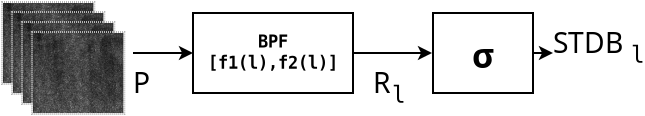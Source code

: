 <?xml version="1.0" encoding="UTF-8"?>
<dia:diagram xmlns:dia="http://www.lysator.liu.se/~alla/dia/">
  <dia:layer name="Segundo plano" visible="true" connectable="true" active="true">
    <dia:object type="Flowchart - Box" version="0" id="O0">
      <dia:attribute name="obj_pos">
        <dia:point val="41,21"/>
      </dia:attribute>
      <dia:attribute name="obj_bb">
        <dia:rectangle val="40.95,20.95;46.05,25.05"/>
      </dia:attribute>
      <dia:attribute name="elem_corner">
        <dia:point val="41,21"/>
      </dia:attribute>
      <dia:attribute name="elem_width">
        <dia:real val="5"/>
      </dia:attribute>
      <dia:attribute name="elem_height">
        <dia:real val="4"/>
      </dia:attribute>
      <dia:attribute name="show_background">
        <dia:boolean val="true"/>
      </dia:attribute>
      <dia:attribute name="padding">
        <dia:real val="0.5"/>
      </dia:attribute>
      <dia:attribute name="text">
        <dia:composite type="text">
          <dia:attribute name="string">
            <dia:string>#σ#</dia:string>
          </dia:attribute>
          <dia:attribute name="font">
            <dia:font family="sans" style="80" name="Helvetica-Bold"/>
          </dia:attribute>
          <dia:attribute name="height">
            <dia:real val="2.117"/>
          </dia:attribute>
          <dia:attribute name="pos">
            <dia:point val="43.5,23.514"/>
          </dia:attribute>
          <dia:attribute name="color">
            <dia:color val="#000000ff"/>
          </dia:attribute>
          <dia:attribute name="alignment">
            <dia:enum val="1"/>
          </dia:attribute>
        </dia:composite>
      </dia:attribute>
    </dia:object>
    <dia:object type="Standard - Image" version="0" id="O1">
      <dia:attribute name="obj_pos">
        <dia:point val="19.5,20.5"/>
      </dia:attribute>
      <dia:attribute name="obj_bb">
        <dia:rectangle val="19.4,20.4;24.117,24.6"/>
      </dia:attribute>
      <dia:attribute name="elem_corner">
        <dia:point val="19.5,20.5"/>
      </dia:attribute>
      <dia:attribute name="elem_width">
        <dia:real val="4.517"/>
      </dia:attribute>
      <dia:attribute name="elem_height">
        <dia:real val="4"/>
      </dia:attribute>
      <dia:attribute name="border_width">
        <dia:real val="0.1"/>
      </dia:attribute>
      <dia:attribute name="border_color">
        <dia:color val="#b5b5b5ff"/>
      </dia:attribute>
      <dia:attribute name="line_style">
        <dia:enum val="1"/>
      </dia:attribute>
      <dia:attribute name="dashlength">
        <dia:real val="0"/>
      </dia:attribute>
      <dia:attribute name="draw_border">
        <dia:boolean val="true"/>
      </dia:attribute>
      <dia:attribute name="keep_aspect">
        <dia:boolean val="true"/>
      </dia:attribute>
      <dia:attribute name="file">
        <dia:string>#/home/fernando/Downloads/ROLANDO/FPS_f11/15fps/10min/ROI/1.bmp#</dia:string>
      </dia:attribute>
      <dia:attribute name="inline_data">
        <dia:boolean val="true"/>
      </dia:attribute>
      <dia:attribute name="pixbuf">
        <dia:composite type="pixbuf">
          <dia:attribute name="data">
            <dia:data>iVBORw0KGgoAAAANSUhEUgAAAKYAAACTCAIAAACLXfU+AAAAA3NCSVQICAjb4U/gAAAgAElEQVR4
nEy9x49j6XX/TfIy55xjkZVzde6e6JE0LVnJgmR7YcuCF/LGG+/8F3llGIJgw4ANQRrNwKPu6TDd
lSNzvsyX+ZL8LT6viHcn9VR3MTzPOd90zlV+9NFH3W63VqtZrVa32z2ZTJrNpkKh6Ha78/k8EAh0
u12dTqdUKg0GQzQa1Wg0o9EonU5Ho1FJkgaDwWAw2N/f9/l8Z2dnkUhEoVDs7u7+93//d6fTcTqd
i8VisVioVKrxeGw0GgeDQalU8vv9Wq12sViYTCadTtfpdIrFosPhGA6HDx8+zGQy+XxerVavrKyU
SiWlUslrazQa8/l8OBzOZjOPxzMajTqdjs1mq1QqNputXq8bDIZUKlUqlUaj0XA4dDqdDoej1+vp
dDpRFJPJpEajKRQKoVBoMBjk83mFQmE0GkVRNBqNVqs1Go222+1sNms2m7VarVarHY1GkiRZLJZi
sbixsfH69WtBEIxGo8vlGo1G8/m83W4nk8l8Pm+xWDwez93d3Xg8NplMFoulUCgYjUa9Xt9oNO7d
u3d9fW02mweDgclkms1mw+EwHA4bjcZ+vz8YDFqtlkajUavVsiyPx2On06nVag8ODnK53J/+9Kef
/OQnv/3tby0Wi91u1+v1KpUqGAxaLBZBEC4uLux2+/n5udVqLZVK8/n8wYMHpVJpMplMp9PZbOb3
+/v9/nw+93g819fXTqdTsNvt8/ncYDBMJpNKpSIIAh+Q0WicTqeyLPOdGY3GWq1mMpn0en2r1VIq
lWazORQKPXr0KJvNNpvNYrGoVCobjUaj0Xjx4sVoNJpMJhqNRhAEj8dze3srCMJsNqvVaoPBYG1t
bT6fKxSKdrv96aefyrKs1Wqr1apSqex0Oq1Wy+VyPXny5MWLF/P5fDKZyLJcKpWCweDp6anT6ZzP
57zORqPR6XTcbnev10skEpPJRKvVhkIho9Go0+n+8R//8T//8z/D4XAikSiVSjqd7v379ysrK6Io
ajSadrttsVjG4/HGxkatVhNFsdls8kqGw6FCoRAEQZZlm802GAxms9lkMjGbzTqdzuPx1Ov10WgU
DAbdbne32/3FL37RarWq1ardbrdYLEqlkpOh1Wp9Pt9kMtna2lKpVDqdLpFIuN3uWq22ubn55s0b
pVLJK2+1WvV6PRqNulwuWZYnk4lOp3v16lUsFhMEQalUDofDSCTSaDQEQZhOp6VSaTwel0qlXC43
n8/H4/F0OvX5fCsrK4IgFIvF+Xx+eHgoiqJCoeh0OmazudPpGAwGlUolOJ3OaDRqsViazSbXcTab
GQwGg8GgVCr7/b7f718sFt1uV6FQmEymVqt1d3fXbrdHo9F0Om2325lM5vHjx0ajsd1uDwYDg8Gg
1WrNZnO73Z7P58lk8uTkxO/3DwYDo9E4mUzW1ta63e54PPZ6vbVaLZPJiKLY6XSUSqXT6cxms8+e
PWs2mzc3N7IsRyIRpVJpsVhcLhf/gsVi6fV6g8FgPp/r9Xr+UKfT1Wo1i8VSq9W46B9//PHl5eVs
NtNoNCcnJ+Fw+OLiwuPxdDodl8ul0+nMZvN0OuWNq9XqxWLR7/etVqvL5Wq32/1+fzQaKZVKhUKh
0WjMZrNarTYajYvFgsvtdrs7nQ536/T0VJKk9fX1fD4/mUzC4bDD4QgEAoVCQZIkn89XrVbL5TJX
RavVjsdjm822v79/e3ur0WgUCoUoiqFQqFKpBIPBxWJhNptdLpfX683lcmazuVqtHh0dvX79+vvf
//7u7u58PjeZTEqlcjwej0ajXq+XSqUmk4nBYGi32+VyWZZlq9XabrdVKlW9Xl9dXZUkaTKZjMdj
pVIpJBKJer0+mUysVutoNLJarVqtlvO+WCwMBsNwOOz3+5xxQRAUCoXH41Gr1dPpdG1trV6vP3r0
6Pj4OBKJ3NzcqNXqtbW1Wq1GYTEYDN1uV61WV6vVnZ2dwWCgVCrv7u50Ot1kMimXy91ul3IaDoe5
4r/85S/Pzs4KhUIsFjObzU6ns1QqBQKBxWJx7949lUrVbDbX19cXi0Wn0wkGg+VyeT6fNxqNaDS6
WCwCgUCr1SoWi2q1WqvV6nS64XBos9kikYgsywaDIRAISJKUy+VkWdbpdK1WS6VSzefzaDSq0+ma
zaZGo6HpUKJ1Op3BYNDpdDabrdPpdLvdXq/HZ61WqyORyGw2c7lcarW6Vqs5HI5arTYcDkVRbLfb
zWbTbDabTKZ2u61UKheLhdfrVSgU/X5fkqRgMCjLsiiK4/FYrVY/ePCg1WpdXl7+/Oc/Pzk5abfb
NLt6ve5wOG5vb202W7FYvLu7E0Vxa2urUChoNJpAIGAwGK6urkwmUz6f9/v9DodDo9EolUqfz0c9
6/V6er0+FArV6/Vutys4HI7FYmGxWG5vb/V6/Xg85nzReJrN5mw2s1gs8/ncbDbP53OadzQa1Wq1
Xq+30WgoFIpcLjedTvv9vt1ul2VZr9fb7XZJktxud7lc1ul0fr+/Wq1SsT0ej1arLRQK0+l0fX3d
4/Gcn58rlcr5fK5SqbhMvV6v0WhoNBpZltvttt1u12g0mUym2+3W63WqzsbGRiaT8fl8nGI6WaPR
GI/HHo+HWxsMBuv1+tOnT5VK5enpqdvtVqlUxWIxFosVi0Wr1WoymTKZTDgcFkUxGo1ms9l+v2+x
WDiver1+Pp/7/f5Wq/Xu3TutVitJklqtVigUs9ksHA4rFIpCocC1mc1m1WqV8xEKhfx+v9fr7fV6
SqVSr9dTBTUaTa1W48PMZDIKhWJtbS2VSkmSlMlkZFmezWa5XM7tdqvVaovFQo/X6XTValWn03m9
3nK5rNFozs/PtVptt9vd3d29vLzc3t5WKpVc9EAgMBwO1Wq13+8vlUrT6fTDDz8EoFit1mKxKDgc
DoVC0ev1DAaD0WgUBKHdbhsMBuqkUqnkFFM0nj17trKycnFxsb6+Xq1W4/F4vV7n2E6nU71er9Fo
VCrV2dmZwWCg8AKvIpHIeDxutVrT6ZRDI0mS1+vd2tp6/fr13t6eXq/vdrvb29v5fJ6KulgsKLw+
ny+dTjudzlarZTKZZFmmPjebTa1WazKZGo2GwWDY3d3V6XTgmkqlIoqiVqtVq9UqlarVav3+979P
JBKhUOju7s7tdptMpk6nE41GS6WSy+UKBAKDwWA6nVYqFY/HI8uyIAgAK5vNls/nqfl6vT6VSrXb
bYfDodVqNRpNuVz++OOPZVlOp9N6vd7tdq+vrw+HQ1mWQ6HQ6emp1Wrt9XparbbX6zmdzmKxGAqF
NjY2JEn6u7/7u8vLS5rgixcvwCUmk2k8HjcaDb1eX6/X+b6z2azBYJhOp+FwmEq+vb1dKpUAHN1u
dzabqdXq+XxeKpWMRuPl5WUkEjk5ObFardPp9Pb21uPxjMfjTCZjt9uFVCplMpmGw6Hb7R6Px4Ig
qFQqhULRarVGo5HNZmu1Wh6Pp91uc8Bfv36t0Wji8fjm5uYXX3wxGAy63W48Hh8MBrIsT6fTZrPJ
61Mqlfxfm82mUChqtZrRaFSr1d1ud7FYpFKpXq/ncrk0Go3BYJAkyWAwZDIZKEOv1wuHw9PpVK1W
C4LQ6/V8Ph8lmtLdbDYnk8loNDKZTIPBoFgs6nQ6oCWV6Yc//GE8Hs9ms7Tz8Xj88OHDP/7xj8lk
slQqra6u/vM///PXX3+tVqsfPXqUTqetVmu9XgcbDgYDrVb78ccfdzodGieXQZblu7s7tVodj8dH
o9HOzs7t7W29XrfZbPP53Gq1iqLo8XhEUYxEIl9//XUqlUqn0/P5XKlUlkqleDy+trY2Ho8NBsPJ
yUk+n+eavnz5kk8sGAyC+0wmU7FYVCgUNHLayng87nQ6AJdut+tyufr9PrSInywUCk6nc2VlZTab
FQqFnZ0drn48HlepVMPhsNPpSJIkuN3uVqulUCgGg4FarR4Oh3q9vt/vAyb5JijIk8lEqVRSlm9u
bigai8WCZkwNBNyurq4mk8l2u/38+XOAnl6v7/V6gAalUul2u6vV6tra2ueff57P59+8eQNM4xUr
lcpWq9Xv96lj3W6XnhqLxfr9viiKw+Gw1WolEgnupUKhUCqVSqUyl8uNRqO1tbXhcKhUKtVq9b17
9/73f/93Op3qdDpqxnw+B918++239XodNkXDG4/HFDydTmcymTQajd1u73Q6i8VCoVBkMhmv19vt
dgOBQLlc5psbDoccrFwuZ7FYNjY20um00WhMJBI2m81isRgMhnq97vP5nE7n6urqV199NZvNAJJa
rTYSiZRKJVmWb25uuBh6vb5YLEajUaPRCCaIx+OTyYT/OxwO2+220+n0er2bm5vT6bTb7Q6HQ9hv
q9WCylJXZFnu9XocMq5ZKBSy2+3C3t6eVqttt9uCIOj1engkfwJGU6lUfJ2LxYKSQod2uVzb29sg
O7VaTaPi1w+HQyBirVZrt9upVEqv15vNZvA/LUqv189ms//6r/+CPNBfy+XydDrN5XKBQKDf789m
M0mSbDZbo9GgcFUqFTBgv9+vVCoOhyORSKjV6tlsVqlUvF4vQoIgCFdXV0Cwfr/v8XhCodD19XWj
0RgMBuFw+OzszGaz3dzcLBYLm812cXEBEaBiy7JssVhubm5onEAKWZaDweBkMpEkKRAIjEajg4OD
YrEILFUoFOvr6ycnJ5FIxGw2//73vwckhsPhwWCQSCSy2ezl5aXP5xuNRqurq3q9Pp/P93q9VqtF
E7TZbM1ms9PpaDQauK5er9fpdMsW4/P5NjY2JpOJKIrT6TSbzSoUiuFwaDKZqtUqegmCxGg0MpvN
fPGdTocKDcJvNpsCd2symTgcjlQqBTvM5XIoAxqNZj6f9/t9KB1MCYmmXq8HAgEEDaVSqdPpjEYj
jHmxWIDJ7XY7lw+1hOKv0Wh8Pt94PFapVPSORCJht9up87Cj8XgsSZIgCBaLRafTra2tffTRRxcX
F/1+32QyeTyewWAgCILZbD46Orq4uBgMBpz6SCSClJRMJjc3N1+8eAGqF0VxMpmYTCZAtc1mOz09
BfFWq1Wr1SoIQqfTgRoYDAY+ZZ1O9+TJE5PJJAjCBx98cHx8TBvq9/tutzufz5tMpm+//Van07lc
rkqlQhWZz+c0rH6/32g0IpHI27dv1Wp1KBRyOBw6nc5ut2cyGb/fL8syHYrrZLfbZ7OZw+Hodrtu
t7ter4dCoXA4nMlkwDqSJPV6vcVi0Wg0ZrOZIAjwW5fL1e12lUql3W6HRkqS5HK5rFbr1dUVPKtW
q+3s7GSzWSEcDo/H49XV1el0ms/nx+MxVJXXodPp6BOwOo1GE4lE6vV6qVRqNptcGhQb0K8kSbC7
0WhEDTCbzchk3W5Xr9cj+MxmMwCn2+2ORCKLxeLq6qrT6WSzWVEUHz582Ol0tFrt9vZ2oVCo1Wrj
8fjFixeyLPt8vkgkAr8wm82BQODs7GwwGDx69KjZbII96/X6dDrVarX8m9B08KooipIk1et1SgUE
DE4syzIyXygU4rpYrdZYLJbL5URRTKVSb968ARyBpff29lCfptMp+gQ6FUVuc3MzGo1SrinF7XZb
q9XSIhUKxcrKymg0ury8RK1KJpO5XG42mykUCvA8MMVkMlFpQHZKpRKwlkwmuRsKhYK+s1gsYKH9
fh/9p9/v9/v9ra2tyWQCZ0auERKJhFKpLJfLVLb5fG6xWD7++GM+OK4mFX6xWGi12vl8PpvNptOp
2+02GAyUO4vFcnd3J0mSw+GA4SCAcD9g59vb2yhBSqWSKuR0OmOxmCzL4A6Hw+H3+3u9XiwW4+Ki
8TWbTaPRiCLU6XRyuVy5XAb3cua8Xm82mw0EAvzqR48emc3mRCIBtq9Wqz//+c9fvXpltVppPS6X
C0UzEAgUi8V4PM4RNBgMDocjl8tRBvr9vizLfIXb29vffPONTqeD8g6Hw9vb28lk8uTJE9q/1+tF
guQNxmKxP/zhD9AkcDXnaTKZoKBlMplGozGZTFQqFchpMpm4XC6+hdls1ul0HA5Hp9NRqVQWi6Xd
bisUivF4jFTHl71kW5PJJBqNDofDaDQajUbPzs7G43EoFDKZTPV6vdfrUR0lSRqNRgK0e319nd6A
ut5qtSqVisFg6PV6/NNutxvqwkvZ3NzsdDpqtdrpdPZ6PTAqWul8PueHu93uYDCgEIGS4BKCINCf
ksnk+/fvu92uKIp+v7/T6fDrbm5u7Hb7cDhcWVmp1WqcPHoKwqfb7e73++l0GmBYKpU417e3t2j4
1Wo1Eok8ePDg4uLCZDKdn5/b7faLiwuFQmGxWPr9viAIjx49evfuHaULuRfwv7W1Va1W+S2NRsPp
dB4eHv77v/+71WptNBoejweoOJ1O5/M57gA6/Hg8DofDUJLRaHR0dNRut61W62w2W1tbu7m5mc/n
sVjM5XLlcjmTyYSGyNVE3uDjXaoCFotFrVaDliRJstvtdrt9bW0NhWN9fX0ymQwGA71e73A4oKx2
u/3s7EwQBI4LRR4Vud/vOxwOWZYFKCka72w2o7fNZjNeEze72+16PJ5ut6vVaj0ej9PpnE6noVCo
2+2C47idarXa5XIlEgmkPqfTiepJ2YzH4+fn5zgxbrc7HA7ncrlGo7GxsWG1WguFwmg08nq9VEhR
FGezWT6fp6IMh8NCoaBWq30+n9FolCQJxhmNRmOxWKvVcjgc3/ve97rdrtFo/Pzzz7PZLHQjl8ut
r68bjcZMJqNUKkOhUKPR8Pl8yF7NZlOlUvn9/rOzs4ODA1EUb29vU6kUr/bVq1fj8dhut79//54/
sdvt0OJOp6PT6crlstFoXF5HMHypVNrb29PpdF988UUqlUL/abfbfr9/+TaDweB4PJ5MJlD5pao/
Ho/Ru1BEsAxQtGazGVo4nJAK5PP55vN5uVxeLBZgL2Q+aCG9uNPphMPhbre7ubkpy3KlUhEcDgew
wufzud3uZS3VarXIy7Isx2IxlUrFK8OhMhqNxWIRQOj3+1HyKB2ZTGY+nweDQZ/Pl8/n3W630+k8
Pj5utVrf+9737u7u+FtYZC6Xq9PpoMyoVKpOp/PDH/4Q3Q2bC0LMzfN4PAcHB6AYl8sliiKwazwe
a7Xa3/zmN+AXauloNLq+vg6Hw99++y3SDWInRBH11OfzGQyG2WzmdrvBjH/5l38ZCoW++uorURQx
+tRqda/XCwaDyAbj8djhcKjVapp9MBiETGJEybKcTCZPT0/j8ThMBC9uPp+jT2DoYcbc3d31+33Q
EsI7TKHdbsMq2+32YrGgB0mS1O/3P/zwQ5o6WL1cLhsMBpPJhBauUqnMZjNtFBBqs9kcDkelUgkE
AldXV0ABweFweL3e9fX1t2/foqscHBzQvPv9vtFodLvdyBEOh2M+n0ciEZgA4rlarf7Od75zcXFB
86BIWq1WhDaNRgNUBrnU63WPxyMIwmQyoRJMp1Pq+Xe+8x2OcDabxWnVaDT8Rk5DMpmUJCmfz/PP
DgaD9fV1s9l8c3NjMBgUCgVi7b1799B9w+EwBzQajb5+/VqpVMIbdTodbzmfz9+7dw+aBNew2+03
NzcXFxeJROLRo0eCIOzv76fT6a2tLfxc8Ae9NhgM4r602+1GowGbRWWDjnJhhsMhotN8Pqd3tFqt
fD6P9jCbzbjuUMFYLFYoFOx2uyAIo9EIRKnRaCBver1eFMWVlZXr62tRFNFnGo2GTqdD2eRXYDGP
RiNwyXg89vv94A9BEObzueDz+cC9Wq12MBikUimE4na7HYvFeFfomiqVKpfLeTweq9X65MmT6+vr
brdrs9levnwJ3QSo9/t9bPJWq6XVakVRLJfLbrf73r17pVIJ61ClUmk0GgjJfD7XarU0Zgy3arUK
BOWooWetrKyMx+PFYqFWq/mSgsHgzc2NQqHwer2wI5wMAI4kSaFQqN1uQ71AFdhfiOHb29svX76U
JOnevXuwEkxYnU7X6/VyuRwxApfL9fbt2+l0+tOf/rRWq21vbyNkBgIBhUKB3OFwODACYLwKhaLZ
bMKD0un0ZDKJxWKNRsPv98/nc7VajafJjVQqlUajERSGD6lSqRaLhSiKaFa4PrPZzG63b2xsnJyc
oC4D/fi+qVjj8TgSiajVapvNRhkzGo34ovV6HR19sVgI0JLJZOLxeEAN6N5ms3mxWBwdHVWr1SVU
CYVCEAlcv62tLbfb7fV6ZVnGtTUYDKFQKJvN6nQ6rVYLzLl///6DBw9+97vf4T5xy1UqFe/WbrfX
6/WdnR2tVluv1yndlLjNzc16vV6r1ThM0ASj0YindHNz02q10L9AtsjG2Wx2Op0+efKkVqth85TL
ZWIFh4eHpVJJpVJxpp1OZzAYlCQJKebu7m46ndJWGo2Gy+Wq1+t2u93n8xFquLu7w2qDCkYiEYPB
gBtNngC/h66n1+s7nc50OgUGcYJRuug76KYajYbeHAqFotFosVg0Go1KpTIQCEwmk16vB6ddLBaz
2SyTySwWC71ef3t7Ox6PU6lUs9kE7lksFhwBUIXNZuNj9Hg8KCt4XePxWNjf3+dAcabq9Xoul4tE
IrVardvtOhwOs9m8s7MjiqLNZhuNRtx7v98/Go1UKlUmkxmNRslk8u7ubjKZcB6HwyFa4P/nyQvC
69evjUYjeQ84BnIm33o4HK7X68gv+N9ms7nVaqH50z59Pp9er8ewabfbw+GQSu5wOEAPCoXi2bNn
eOR87l999VWv11tZWcGDCgaD2WxWo9EcHR3hs/E6Ly4uDg8PkdlJDIBSISy0ErxRXpjf76cB393d
eTyeyWQCmV4sFolEgiSI2Wym75AzEEXx8ePHZ2dngAAoDH2TCoytVSgUrFarJEm0JKvVyqcxm836
/b5arY5Gox6PB0l7NBrhcev1+t3d3aurK5VKRbHBBOLfhO8tFotYLJbJZFQqlYAqlMlk4A/wgWq1
+qtf/QqHX6lUfvnllw6Hw2q1VioVlUq1vr5eqVQ43bIsdzqdm5sbWux4PI5Go7TnxWIBzuI3lcvl
JT3ju+x0OrIs53I54BsU0efzlUqlcrk8HA4RsPC74Jfz+dzr9d67dw/F2+12g+dDoRDMSqfT7e/v
X11dIQ7CwsvlslKpvLq6slgsJDKMRqNKpRJFke8V8fHu7g5Vf29vr9/vf/PNNxjwNpstl8spFAqD
weB0OiuVCsr0bDbb29s7Pj4ejUY+n48fA7LZ7fZKpdLr9axWK9oi6tjS0/T7/TQ4ZGmwDuUd+wpf
n5ZhtVp1Op1Op4tEIt1uN5lMLhYLVGeyGJlMRqPRbGxsDAaDcrn8/PnzSqUiSZLf71er1SaTaTQa
DQYDUiECDW93d/f4+JhXyUdfLBZbrZYoioPBwOFwxONxn8+nUqkSicTt7S0qLtZWqVSKxWJra2vh
cPjm5gY/ZundyrIM1zcajUQG+Bqi0Wij0aC8r6ysRKNRlUoVj8epXffv36fge71eQnP46BBFjD6T
ybS5ualWq81m81LuiMVi6XT6wYMHtVpNr9crFIpQKDSfz9FWh8Oh3+8/ODiYTqeSJImiqNfrI5FI
MBg0m80cVlmWs9lsIpE4OjpCBCQOJIoi6j23EIpVKpVwPwkySJJkNpuVSuVoNPJ4POVyeTQa4W1j
WfGWp9Op1+vFGyWYptfrkZYTiQQugNPpxL/BsuJwE60Zj8eI09VqFaUWkf/s7Mzlcs3nc1IFBJN0
Op0kSRgH0+nUarUKXq+XI9PpdDwez9bWFi+CvwAs6vV6xWJxf3//yy+/5CovE4ww/cFgkMvlms0m
ShkEhrPS6/XIwa2trQUCgevra14lIIWyr9PpKpXK48ePj4+PaSWNRiObzdpsNr1eX6lUkOVRvrxe
bzqdXiwWz549Ozk5KRaLkE441atXr6LRKHlFPsput2uxWEwm0zfffIP89Pr1azJbHo8nHo8DCe/u
7iibFotlZWUlk8lcX18Du6CFqKSoF3RZjUaDVwtDwTWOx+NGozGdTsOSgQtgmk6ns7W1Rfe9uLgA
l+GUcJJIHoAhhsMhJHM2m0UikWq1StH2+XyUT5VKBYMlS5jP5zUaTSgUyufzkUjEZrP1ej1ZlgOB
AF7JcDjEvBFgq6PRiMRkLpfT6/WCIHAkaQPcaVgp9Gx9fX02mxEMha1x5FOpFKYC8SmyY9FoVKFQ
TCaTdDoNTwAbLpM26MyiKAKaYKiLxcJut4M/yTsAFGazmdfrxSxvtVr4ReiUAPjhcFir1finuOvT
6fTm5mZ9fb3X6+3v76PG4NFhelKKSdKpVKpXr16R4IDk4IHu7+/jFECQHA4H2pksy9vb2yqVSpZl
4o5AhOfPnzebTVg1NGEZD8SwMRqN9XodevLo0SM0llwuR0xKrVZTzwmjouMShrTZbPze58+fv3v3
bjKZENvF0V8sFpRY2jwujiiK/X4/kUgUi0XhwYMHGo3G6XQqlcpsNqvX6yVJcjqdoihaLBbMFbTf
0WiE4AwsrFQqwHIQGVE61J+l3M8bQzX0eDyUwaUKGI1GgWyz2QzNiBY4HA5JYtGrcrncxsZGvV5P
JBKiKLZarWQyabFY3G430TYw6sHBQblc/ou/+IuLiwuA583NTb1e7/f7Dx8+vLu7A71fX1+jS6Cn
JhKJp0+f/vGPf3Q6nZlMRqfT1ev1ZDJ5cHCQzWaNRiPpzZWVFdocYA1pEr4biUSwdF0uF5JtpVK5
d+8ePwzmnUwmnU5nZWUFNbPT6RAb5OMNBAIQP9oc2QWfzzedTqvVqlqtrtfrZKTUarXH41naZeVy
Wa1W41iitwyHQ7xpIhUop6PR6MGDB8Ayg8EgIMdLktRutz0eD3rTYDAgR4dtSv+n4PNtCYLg8/mw
L29ubsjrjMdjJBRMX7VabbfbAcBIFuQDuZp4rOBP4lZ6vd7j8UCdu91usVg0mUyIo2Qsr66ugOsf
fPDB6ekpsNblcm1ubhIH02g0fr8/l8s5nc7xeKzT6fjHc7kcuZrFYppAbjUAACAASURBVHFwcFCp
VGKxGHLeYrH46quvyJoRDfN4PF6v9/z8HJ3822+/Rb8cDofcGC43tUSr1eJzY1VNJpONjY1qtUpO
RpKkdDr94x//+O3bt7FY7Pr6OplMYoWVy2VUP6VSmUwmQT/wdWqqxWIhS282m71er9VqNRgMYF7S
fysrK4jcpVLJ4XCA6slpabXaSqUSCoWI6YVCodvbW3KVDx48EPb29iwWiyzL4HBBEMhoAmWRh2iK
R0dHzWYTGwpVqNVqUTnBmYIgoNggl9KzMRapAVTIdrtts9l4NeVyGU+QWmQymU5PTxG0MRlFUeRg
1Wq11dXVlZWVfr+PsB8KhcDw5M4WiwUBDeYrsAen0+nTp0+NRuP29vbbt283NjbevHkDqPZ4PMPh
kEQw7jA8fj6fZzIZSE6pVNra2iL5CoEkwd7v9xeLBXgYX4TZAJVK9fbtW9K61WqVav/FF1/EYjEE
mdvbWxol1u2nn356d3dH1qXX6zHzEAgEuDmwLJvNptVqMdy4LWtra71eL5vNQrCr1SqcXqFQ5PN5
iPtgMEgmk1yDVquF7aTRaLLZrMDtVCgUS0/MZrPBLKkzw+Hw8PCwVqsRNBiNRggIKpXK6/UOBgOn
04lWzAdBJBTSqdFosINIQFSrVZx1WZb7/T7aJMrRfD4HhNP7yeJDaokllUql4XBInZ/P59vb27zy
9+/f7+7utlotQRDS6XS73UZxM5lMTqfT5XIROxmPx/F4vFqtxmKxwWBweXmJMYOLRbnGpa7X68Qi
hsPheDyu1WrMVASDwUKhsKzPlEar1YrIpVKpKpVKOBxG9NDpdD6fr9ls4gjbbLZYLPb+/XuVSoUF
TnKXSK7NZrNaregi8/kcn1qj0cBWUHMB55988slSB/v8888nkwmjOQzKkAw7PDy8vb31+/1v376V
Zdnv9wNL6S+SJAk2mw0CcHR0JIqiKIp2uz2VSpE8hLwWi0W/309CZjabPXjwgJTFT37yk9XVVUJ3
Ozs70+nU4XDAWZF/EUEtFgv6FN2LRuvxeBA0EB2Hw2EymSSjCZgnW5dIJMgagBu49CqVKhQKffnl
l1tbW4FA4Pj4mEB0KpVaLBaCIDidzm63y03V6XROp/P29vb29rbf78Mqd3d3o9Eop5P8KAqG1+st
FotEgAuFApwiEAhAIphsQgDA/yb0AkGgNTSbzVQqVSgUBoMBaQCfz3d+ft7v958+fVosFgmPD4dD
bFCfz4e9ZrPZ/H6/x+NBzMA1liSJqQy9Xq9WqxuNBplrg8FQqVRub29DoVAkEgmHw2D4VqsFZ0aN
2d3dRZLLZDKIgyaTScCT7vf72WxWrVbHYrFsNgvYm8/nvHpUWBLpTqcTCdPr9b5+/ZqPQBAEXB38
mEaj0W63sQiXA1DlcjkcDsMccMmwUBuNBkWS9i9JEs4stgRSgUajCYfD1Wp1fX29WCyurKy8fftW
pVLl8/lYLIZQiL3YaDRAAxg8H3/88YsXLwKBQKlU8nq9Wq3W4XCAMAaDAdoqOUDOR7lc9vv95Eqx
/OGyIEqiHMu0Fq7xw4cPmQR79eqV2Wy+f//++fk56iGF4e7uThAEu93+pz/9aTqdmkwmnMliseh2
uyuVCu1/Op2Ox2PaeaVS2dnZISqOnBwKhVKpFAVJo9EcHBycnZ2RuRBF8erqiu+FM4HBbbFYrq+v
4TtY0kAfAVc/HA5jv2A/QA8w5FutViQSOT8/h+BioxmNxlgsFggE0uk0I1jgyVqtRkREEIRGo2Ey
mex2O3No29vb6XSagDCaPKY4yjztEP6D1bhYLPb391GtGWZLJBLlcvnx48eVSuXZs2fdbhdmJYoi
nnS/3yf7hiY6Go0ymYwgCHi4+I+//vWv+/0+F2tjYyOfz9fr9dvbWyxXIiiwTfJDv/rVr7766itQ
myRJHC9oIaEuqv27d+/u379fKBT4l3/yk5/0+/3Xr1/v7u7KsszHTV7x/PwcXxVTQ6vVlstliiUC
LQxZp9NZLBbyBOFwmH8ZnYD5QpVKRQ2eTCabm5sOhwM9u9frRaNRMkWz2azVapEzyOfzoVBoOp0K
ZrMZ5LVYLIhYGAwGs9lss9lub28Z/kin03AVplADgYAoir1ez2g07u3t8dHDmHGHsMDhe0QQ0XNq
tZpSqZRlGX5J58Zcoj8RpwHk429SikVR5LOjnASDwfX19U6ng6UI9rFYLATNFosFwmelUoGokKqw
2+0Oh+Obb77BqwiHw7e3t8gUBAAFQUilUmdnZw6Ho1gsWiwWlUqVTqftdjvkk3w7V5+gfjgchotz
+EqlEuY6SeRarfb973+fq/nRRx8VCoWVlZVCocDlwZnU6/WE+0gVx2IxrVaLjyJJUjKZnEwmNzc3
VH5CvQS0UbidTifpXqfTeXp6Sv4gHo+fnJwg8QKW0WTQ4IRUKgUm55VxxcnMajSazc1NGoksy3t7
e2RS8RDxj0ulEqoeA6qtVgvRwGw2m83mra0tInaxWOz169fElkOhUKfTsdvtyOMkL/AnHj16xDgP
qiFR6yVvBBl5PB4+XKvVitrDLJXH4+n1ehxklEGfz/f48WNiUlR7Mhf5fD4QCACVKUJ4D8skWjwe
R/whaEA+Hy6+tAFdLhesjKytKIo+n+/y8jKRSHS7XV4AauBkMvF6vW/evNFqtRcXF/V6PRgM0rM0
Gg2ejclkgg9ThI1GI6Mak8kEvQ9flcEoODcTbvP5fJnPtNvtgAzkeoZkMeUY0CkWi6IoCgaD4YMP
PsAjJ9SN7cF1TKfTGo1me3sb74uPOBwO5/N5gH08HiddhLvldrsFQWBehID3yclJtVrNZrMMXVJF
mLd2Op0EafR6PYNwKpWKjBi1a3V1lQNBTplRks8++0wQhEKhcHx8jCKEz726uirLMjGEfr9PL5zN
ZkvEW6lUTCaT2+1eW1u7vb0F2iAc0YPq9ToDTdlsFrTMPDpyk9FoXCIvYB1CJIPmer2+2Ww+fPjw
zZs34/H4yZMnlLrFYgEc2d7eJlePhNztdjmdCFbQChIZBoNhMBhwWdHkgURqtRoxlEFDhju5AHRV
ECvGz97eHgou077D4TCfz/OmBPooFPzhw4cMf6AmMrGBmcOINt8xaXiHwxEMBvP5fDabXV1dbbVa
uNeE7rBmc7lcq9Xyer0MZxCScblcLpcL312WZV5rNBpNJpOXl5cAKEEQstkswiSOEyXXbrc3Go33
798DZUOh0HJclKKKcIF5z7V2uVwM2Xz88ccMA+fz+Xg83mw2V1dXmemi+LtcLtAf5KLVajGTjEpB
HBS5aWdnp1arbWxscGrX1tbi8Xgulzs5OcHSJeJycXHBCPHjx4+vr69J315fX6NJh0Khm5sbt9sN
W+FCUxuIRsFvx+NxMBh0Op2YUm63e29vD+kTdfLy8pJsC59qs9nc2dlhmKHZbNZqNeg4IrdCoRAC
gcB0OsUMLpfLnU5nY2MDxNjpdNDGB4NBrVYjd8cXQMuEy6ZSKT6OcDgM45JlGa9zZ2eHGJ1ery+X
y3a7nfPEaB2GGFlji8Xy9ddf63Q6/nG/34+SSgqMOYdUKkWZnc1mm5ubTKARpF9dXbXZbAcHB1iK
9+/flySpWCwixRNgOjk5qdVqQE6dTkcNQzeFZSiVSr/fL4qiSqWCvnN7UOUIEwB0wMZoAH6/v1Kp
3NzcYH/R4BqNBpG3+Xy+s7NDHAiLnbDQw4cPv/zyS6ax7HY7aWiWCaAiMFxSqVT+4R/+4d27d7lc
7oc//OG7d++YZgL0zWYzWicdh+AzNIHx/bW1NQA8lis2jMAyCJ/P12g0jo6O+v3+7e2tw+HY2tq6
vLzkHNGuEPwwBp49e1atVnH7ueWMVgwGA7ojCXA8osPDQ0LQGHmSJD18+PDly5fIWKCHxWKBfQTc
Oz09ZfJhPB6zzmSpyefzebZ9VCqVer2OcQeUY1yt0WhUq9Xr62uo/9Kk2djYINYBihkMBvF4HA+7
XC5HIhFJkg4PDxeLBeBfpVLh+qM063S6zc3NcrnMGeVkOByO0WhULBZtNlutVoOgj0YjPPuNjQ3a
hM/nu7i4gJuxOOT169doNZIkMYAejUbBqsxskEOE2un1eiw1k8kUDAYR+ZEsMZTJhGHBIezw+lGd
GaNpNpvkwwT+MwrM7e0ts7Ltdhu2gNklSVI4HGZCjrkWhhBcLhfDL5y76+tr1AAKwPr6OkiKOZ35
fE4hsVgs79+/J/iwjMSAHOPxeDAYFEVxZ2fn66+/fvLkidFoZIodlzCbzaZSKdz3hw8f4lciRDOD
iWaMJDwejwOBADRBrVZnMhmPx9Pv9zUazerqaqfT2d7enk6nWCwk2I+Pj2kZ8/kcFo4ExNQ4bgf4
nF06wWAQDQDziSjt5ubm8fExvhZGCMOdhUKBlu/z+XCB3W43my8QCSwWy2w2A0ojwOFL8QLOzs5a
rRb1o1qtfvrpp9PplF7ACoVoNOr1ekulEp2FC0DKD/scI0C4d+8e4ZtyuRwIBFBSCbuHw+FgMIiW
CaZIJpPVanXZIAuFAj0JrWA0Gu3u7tL5lEplpVLBNUeZIllmt9u9Xi9jH6TWk8kkVQRLVJIk7uts
NiM0jn/zne9859WrVz6fbzAYQFtfvXrFDhKQLdo+IpQkSZSEu7s76s0nn3zCyGc0GhUE4fj4GAUC
1ZPEQLVaxc0kHdzv91dXV5kPwrJjCUelUsEQg0CTJ8QuYnbp/fv3DLPhk/KmZFlG4cEm5/2+ffu2
2Wwyl+/3++kFLBUCh9psNsRgAsEkI4j7lcvlfD4Pm+X2z2Yz7AaGxdjTAe9lywb3XiAL5/f7XS6X
SqUiLriysiJJUqVSYa4JS/jq6qpYLLJPByR///79dDrNvD+60sXFRafT4a/AKJBuEGuBQtVq9eLi
gpbPf1rGW/ENE4mERqPhpU+nU8TLt2/f4jFIkkSoGWmFG+x0Opl8YHkGeZhKpUJkVq/Xb2xs/N//
/Z/Vat3Z2SF1f3R0BN/FT0OrwWHiO8Acstls9BGPx/PkyZM3b95ABAi28teTyeTt7a3JZIJo4PGQ
eyGvtxREu93u2tqaRqMh1o38wmg7eLbdbi+VCQoSqTKcX/osCdLj4+PV1VU0Br1ej4W4t7c3GAyY
DmMVUTAYXFZBQhaC1WqNRCIajcZkMt27d+/NmzdPnz5l9EuhUJDZwENkcMtkMr179458LtQL6x4F
GPeTJk1cnCgxyuL29jZUm/ArFi1+Oc4b01+oucxZpdPpx48fE80gRre7u8t+LYPBEI1GGYsE/KOX
MfJ/enpqMBg2NzeZfrq+vh4MBj/60Y9++9vfer1eloZZLBaolNVqzWQyhAO5W8TykegFQYjH4/wJ
CZzlggW2g9ze3h4dHZ2cnHz3u9/N5/MgwXw+P5/P4/E4etRkMvmrv/orZHOiSziQSxkDDZhzgzrp
cDjomxaLxWq1kgWaTCZkupFAKMlGo/HHP/7xixcvyEwivGBvcsURX8Ph8Pr6urC6uspYAucrEAi8
efPm7//+74nWQj3ZasJqFDKpIAW0ntlsJooiNuJyLpxIEGNK8/n85OQENREjbjKZkC+4u7uDCjIW
iubDYGKz2ex2u0jHcNBIJMK9NxqNTC8DZEgJarXatbU1ECVhSP4rvJw2fH5+brFYsF5EUcQJZGPT
eDzGzkLcJZ5LOICpMBAPk0es3UEbR3ZFNm40GmSVjEbj0dGRLMvn5+eMRo/H4/Pzc8YQie7jvVJC
CO5tbW1VKhXmsTFdKHVOp/P8/Nzlcm1tbRFVhtBLkuTxeOg76XQa7vDhhx8yS8uCHZ/Ph903m83Y
OSOwtQ5BjeGj8/NzvV7/pz/9ackF8eEZmcESZfMJka5er0f241e/+tWbN2+IhsGnQaGEN4LBoN1u
510hJymVSpvNNp1OecMmk4mxdQwVTk+/32efx4cffjgej/n3SYnv7+9fXFzc3t5i1jmdznw+v7+/
H4vFgJaiKAaDQfjx3t5eo9F49uwZCwGI1pRKJXoEoAmmxPQQc6nz+bxerz9//tzpdN7d3RHlI5hA
MgxVi9gPJwaVcDgclkqlVqv1ySefcJc8Hk+xWKSMk8Qaj8eIPyxywWKAZSBboTcQFq3X6+zjY8qT
qW9gcrlc/uyzz25ubvR6PYZTq9XC4B4MBkj6w+Fwd3cX8CiAnpisabVaHA2qCmIIO5N+9rOf3d3d
EbCyWCxMiq+srLBZjGhOo9FAB0X2G41GiJqz2YybOplMms0mXyRLKwAvcNNqtWqxWILBYLPZDAaD
wWCQeZGHDx/e3t5qtVq23oxGIyRxURSZAaOnwM6JHaI/yLJM9TOZTLSkSqWSTqcRhWAsvCSdThcO
hyORCH292+36fD7kDrPZfHZ2BkDRarWNRiOVShHNhib1+/1f/OIX79+/Z5bMbDYDzkOhEHPw9FoC
MLFY7PT01Gg0NhqNcrns8XhardZyAN3v99vtduRSPjEGGDqdDkYfnyTDX3yALDPCqp7NZkRi2DAA
GiNlSssjLCWQO17qeWSsbm5ugsEg4VS0Ria1ZFk+PT0NhULj8Ri6ZbFY/H4/elatVovFYugVXDim
pAh1ELhAwlwaA8iWuGFQo0qlQiy6UChwmPhzaCTrUPL5PGsa6Grj8djlcpVKJZyhcrn89OlTfBqm
XFdWVmjAFxcXyWRyNpudnp5SvVZWVlZXVzkljUaDzoecwmgu66yAVKVSCWjGdBJw78GDB3d3d7Qt
Rk/y+TxpBdYXuFyu9fV1vG2uBEScnSIajQYQTpac3tztdhFHS6USERJY8Ww2Ozg4gOBEo1Hsj2w2
y/iA1Wpl5BbjqlgsIhwRPW02m0z/CKFQSKVScbp7vR7lFDzJhBUldzKZXF9fGwyG7e1tkhTANLgE
zVKv17OgB5uEHhYKhVqtFvO3JCq1Wi3j84vFArqP+s0yVKVS6fP5isXibDZjtQZeNSY9UigLqGjJ
oFmaLrY3WxNlWSajuL29fXFxUalUjo+Pofh+v//w8JBxMjbnmc1mnMBIJMIoE7oK+jHS5ve///1m
s8kcYaVSId/OpPtyEpYENAPf4IOf/vSnpVLp6uoKBwXODWWntUEv8Zna7TZ3mqEWqq/FYoGIIoUV
i0XiyOVyWaFQlEqlZ8+eybKMCP3Tn/6UiW7WVZAZx8O02+2JRCKTyQjLyDd6KloHs2cYTa1WK5fL
cSwkSSKpzixuNBrd29u7vLzkgLM/j9ag1WozmQwJZYfDsbKykk6nWf2ZzWYpaEt4iJNIBgscC3Nl
IAZXAFs2FApRhxHbFQoFvm0kEkkkEmQvRVHc3Nxkjymp+3K5zEoPQuaRSOTq6orTRqqcCrGxsVEs
FlmYg1WDz5RMJkVRPD09hRkPh0OsMCDnv/zLv3zxxRcqlapQKAQCAZVKtbm5yf4j6Am9nPVRrFyr
1WoKhQIY73A4cO1GoxGQYrFYrK+vi6JIAQ4EAp1Ohz/n57Hq+/0+sBylKxAIGI3GV69eMaWbTCZ3
dnYqlcpHH3307bffkg1HkRUIEM5mMzabshUW/xWoEo/HuVWAW1mWDw4OePU4BIxXASWA9BaLxev1
RqPR6XRKhoISgtDPJlSUV3wkPnS1Wr21tcUNmM/nW1tbuVyOHyD7HAqF2MZKrb6+vma+5Pnz53/8
4x8hAiw5Qjw3mUwkivATZVluNpulUonh0Ewmg1hUKBTIrPFGdDpdsVjEScKgY1+NUqkkMCLLMhH3
er1uMpn+53/+B9GXYAgbAZd2O3l4JqH6/T54BdAHEMtkMolEgoCiLMv3798HfxBPxkensyALslQN
Dtxut5k5QjjBtEXufPbs2d3dXaVSAQN+/PHHFxcX2Wz26dOnQjAYRG1Gk+PNsCLmBz/4AfP4zI4Q
CmCwNB6P5/P5ra0topZUp1Qq9f79e5Sp29tblkJxJC0WSzabxS8HrxEgbLVarGrBeYvH49RkdEQU
LtJ5wJYHDx6wQojtXkynfvHFF7TGw8PDfD6PuYfiSEyDsKzb7U4kEoQ+cI+Wag+5RDZWQGZgyTab
TalUkpgAsrEThrIMoMPkpcHBVohFt1otKA/LcZvNJjGH6XTKaCNzuIylMcBAAWAnN2+ZS0zYAVCM
QqBWq4ELGE50KOxgAgq1Wo3uQFYdlM01FuLxOPvGA4EAmWUm6IfD4cuXL51O53A4ZAnTeDweDAYE
JY+OjsCxzC8S5J5MJmzsQ8BiAhSad3p6mkqllkAa2xgdjR9DaEwmk7T258+fp9Np1BVRFLHV6TKt
VoultRaLRZKks7Oz1dVV0PvNzU0gEIDheDyeVCrF/CYOErsyo9EoPNDn871+/RpdFhlcp9P97d/+
LSNtl5eXv/zlL1++fKlUKkVR3N7ehra5XC5JkgqFAl8e/in7zxHaMEMJ4cPCmQL3eDxMeTIfSVdi
sFSj0fD9wXqq1SrzcsPhcGNjgxBVIpFgIglVaj6fM3vLHg06PUt+lpvIgYHLdcR8yM+ePROQKuEV
H374oc1m+8Mf/kCh0+l0v/71r1ut1s3NDVHcBw8ewCD5F2n/kz+vC+MdYl/ik6JcwgCX45lKpXI5
dMnghMlkOjw8JCWOwMKLns/nJMBZIMBQoMfjcTgc+GncKjwCtGtmknU6He476yQsFsvV1ZXX64UO
cHCZH1Aqlaj6zFh9/fXXvV7v//7v/wDeiGKU+g8++AC7HScUUxhCteysFosFQZQUb7PZJCbq8Xjy
+TxDijQyp9NZLpcxaRDDUVsjkQjQyufzsTaTbDXxS9jQcjWBLMs6nQ4WimLIt7BYLKrVKgEKJjcQ
QiwWSygUEvR6PcOn9N1CobDMn4ADGT/A8GHo0m63s3anWCz6fD6z2by6uqpWq3O53CeffIIlzPYL
JpKIVbPcmV02sixjU3JK7t279/btW2xZIDFWJnI03+uHH35Yq9U6nU4kEmFzqkajIaqA/syQjiRJ
d3d3TN8v59OwnnCsa7UaO5qRF1ut1uHhoclk+td//ddvv/0WbW51dRVxe6lkqdXq9+/fo4winwmC
4HK5yFOgTN/d3TGSsswGEnS32WzZbBbFjc99sVjQYtnq12w29/f3EUfRM/jisSqW2x8oGIgQNETq
Jem03d1dxuGYwVtZWVlfX2fwhcLOaIAoisLq6ion8fPPPyevToAG2s2e7Hv37v3xj39cJjTw7NAH
dDrdL3/5y3/7t3/jmAMu2JzEZFokEmHh6HKpOOHtbrfLIEG32+33+9hTzNzGYrHz8/P79+9nMhnW
JSynw2FHz549y+VyrPQAozElBFt1Op34GY1GIxaLLf685efm5oZ8GcEmZBMyGr1e7z/+4z8YUej1
eljLWq326uqKPSg//vGP2ZF+cnJCI+PegKXhtHq9Ht0eiMdsNq6PwWC4urpyuVzBYLDRaEBKnz17
9v79++U2FOa/K5UKEWkCZFD/fr+PwIDRMplMcF19Ph+qHFYvm7yXe2yYGGcWoFKpsE2wXq8LSNw2
m+3q6gpAGIlEBEH4/PPPm81moVCArvzoRz8CH6Krc2MYlf7yyy9p3qPR6ODgALcfCsskNNHMSqWy
ublJzef2s4EDFitJEmpwvV4nqIvEzXDebDYjRsHeGKQPSiI2NqIHvAuwzdzJo0ePWG9hMBigRslk
EkpCMyY5hH2CQMSDOcjgUht6vd5vfvOb+XweCAQY+zCbzclkcjgcPnjwoFwu53K5yWTy5MmT29tb
Js3wafBUGOMyGAwMY3s8Hh7IgAiB50Y2hMAuhwaiiAVHToQEA4N2tG1WE3Dx1Go1Lio+uFarxc6m
+BG4IG4lkHlm19v+/v7u7i5bLr744otcLkfYuVgsMrxCxID8Go9WUCqVjUYjGAyy8BZZ4/z8nCAR
iJTpZ5blMkbE2tvFYmE2m/P5fCqVQl5mg4pard7f33/z5g2wlnVhrLFgYhaZgogLQR/GTVCESPIS
qeOWAFaPjo4ymQxLseLxOBiQkT6yycziMvyXzWYpeIeHh9fX1+wiYBoynU6jZ4XD4aurK4g+jHyx
WHzve9978+aNyWT67ne/yzMDWE2ZzWYjkQgqAkvgATT4h8ygI1N2u13ikTzYAB4hSRILoGVZ5tlH
5GTK5TLpR0hHqVTiJwVBoAA4nU6cNJvNVigU+v2+sLGxARIBALOupFwuTyaTnZ0dWZYZV6CqsAaW
1ClDRuzSwEjFAPZ6vdwDqgJiCI+aYcUw5JUn2KD6gWt6vR42XafT4fE7xG/a7TZmNngK65fBWGLw
0Wj03bt3KysriJeXl5fkaubzudPpJLzb6XSazWY8HkepLpVKDERi6PX7/WAweHZ2xlc7Ho+73e7F
xQWhhsVisbe3R/2vVqvNZjMcDqOpoSTiyL1+/Rrng35xcXFhtVpZq7Qct+OTWbZYvl273e50OhFt
KPJcaxIiTDiwc4X1zUqlcrknwu/3I5AfHR1dXl7C5vV6/draGnn+Xq9Hx0F5RKwVbDYbUAJLMRAI
ELGORqNIbwzgs4mMcR7y7WhGxWKR0WreEmSgUCg4HA6yRARC0Ooxj0FATCdhIUynU3gdGxnAcRyy
ZWSKGW74VaFQyGazJJ/YVsgoK0EAk8nEZAJJJrahGQwGiKzJZEJ00+v119fXT548mUwmCPVkOpDq
iNkwnbq+vq7T6UqlUqFQWFtbQ3v+7LPPSMDJsgxwYX87QAmpSqfTMd1B1gpNEEzO6pTNzU3i6+xc
IfRNYgzjBC4H9AM/os7y5c3n8/39feWfdzkiPBCELZfLH374IfIRrZMbLySTSTa0LKUGaByHkdvD
xgCNRvP48WNRFJlpI4wGxex2u4lEggWGMJBUKpVKpXAOqKvpdJpVHNwzNkfMZjOn00mfg1+yd12n
0xkMhp2dHcZrUSv5avnaBEFYXV0FS3JqoaoOh4OpLZQ1ioRer0+lUsSbgAtsSAWUsI2CnweIFQoF
PG++S4aEOQpqtTqfz//oRz/KZrM8HoaN1ZiBvH7gBa13bW0NoSX21wAAIABJREFUlBMOhxmBRpgi
JsouRygJjjveARQJZsG3i2wARsaDIdBBq+ajYw8YQvV4PJ7NZi9evMBVQ/8hxyYsVfvhcCgIws7O
jkql2t3dNZvNPOqoUCgQzmXACfhjMpmi0Wi5XO71eslkEkC45B4oXN988836+no4HCZoLf752Wvc
nkajAYHp9/vb29t0ELyZRqPx8OFDduvwu4bDIV4C4/MsQEDMv7q6QiNitXSxWNze3maw8vHjx2T3
WXTHmDtclvE5vV6PkAIbRF7c3NxcPrsATpFKpY6Pj1m9+PjxY4vFglgGVHS5XP/0T//05Zdfonbh
5yLFM5BcKpUEQQDZDf+8H38wGMznc0YpYHS4GNgqFFEC+QgkTqeTFomkPRgM4F1cfXLQRC2WgIa4
B3nn8/NzRv9ns5kQj8cZzV0WWK1Wy3AsgznMo7Tb7e3tbe4f0hKjz2zfZSETW4EY/kBcpGsuDQZG
U+EtTG1hmfAIKwKpNDOiq3a7vdlsttvtTz/9dDweM/07mUxMJhMLasrlMusy9Xr94eEhMr4sy+Fw
eGNj48svv6TKMRvg9/tXV1fX1tay2ezW1haIkpAJS2wgF+wbwuFg6KnT6aRSKVYzYCF+/fXXJOSj
0SiyDAsHSAMjMhJW93q9fGf4mCBiRjL4YQAdjBEpF1bCwifiHoASEA+Qi5uDGc0VX2qIOHXs0XA4
HHt7e1jDyEqtVkuAUYiiyCIlejYEDD+DOYFarUa94hlDHMnhcMi95GyORiOGv9G/6F5sA9ja2qL0
dTodlvNxIXQ63f9/LQy8lkzucjhyeSMjkUgoFGLnCfiZL0mv16fTaSxhzjV2QrVapazRHReLxd3d
HVskmGFoNBofffQRmUN0MSYZyM+bTCbCbjs7O8tZTAg0CV2C20gF5MlrtVo4HGacTJKkq6srJqRA
rMs0EhcGNfTm5ga9wel00lngMrQnvqplDFKr1dZqNZoRBgE0j8Uy4H8ifhcXF7jYaDUMvofD4clk
IhwcHPD3J5NJIBAIBoNMZeJG4z8SJFpbW/vmm2+AjoxHc8QwqlEAkD8h3/wPGk+v12O0hb/CYDPJ
S3JzwGaGacnvsc6FpRJ8l263myg4CyyWE6ahUGh3d/fs7Izua7PZPvjgA55rQhqcraMajYYBRNJz
eOE3NzfLYPJoNGK/GxyPMBN+GrvLMAJYt8XOgVKpFI1GWY9JG97e3qaKMoDu9Xr39vbgY6AwwOP+
/j6yILu1UCHBjEhSUFAM76WhDkEAItzc3CSTSYLrrPza3d3N5XKEEgKBAHMpCGtwRQasBFZI8AwP
EARPpjCZTLlcjhUBaHjsTyLIttxbSzNbWVlBgyTFB15gnHgpaPMMPqVSyS9GK1jSUJPJdHR0hMXE
sxqYt0CtMxgM4XCYqQuHw3F2dqZQKFj8HolEQMJk//j4Li8v0W34RJjFYRMey1axNaGOuAadTicY
DBK/dDgcz549g9CPRqNAIMCOX57YabPZ0K4Hg4HX6z05OeHcGwyGvb09EAwPOcpms8PhEDFumckE
b6KgIaLxIC40n+mfH/NEnpqJjmQyiV7ZarVA7PT1VqsF6AHNEd1h2BErlsk0k8nEYje6oYBGg5+I
OXFxcbFYLBgHxLYi8alSqRQKxf3796d/3qHJXLjL5SIyDCRhFwPmMcgLbIkTgEdCsBdpE8eWbBCj
s8QHQBX08uWYC4iUd0UWEWJDhG06nVLwMdYQ0lGv2J2YSqV4bYzGLRaL2WyGsY3UjyWqVqvT6TRy
3tOnT6+urtAMAPwGg8Hn83311VfxeHy5g2symcxms6Xd1+12lySK30K/44vEaADKpNNplqpR+Rgl
QDXrdDqHh4c3NzeE2iwWC6QRqkydR6UhPDmbzThM+/v7eMf379+fTCbojCqVyu/3B4NBgedQo2ND
IaAuSGNQglwuRziOk5HL5Y6OjsrlMrk2cpwkEjnLxOh5StHR0RFB0gcPHhCsE0Wx0+kQcUc7hNNb
rVaW6ZBZILgiSRLeA7ZBtVrtdDqxWIymziie0WhkRxsOEglzg8HQarVYZ/LgwQNUPIfDgcwOjNJo
NHa7HTUNPMH2FOoH+uvSiWq1WgRmbDYbSQ1sYggnbgJkmjQ3ag+8cZmtJmkzm82odsxmY5xwN0hG
93o9+lq/319ZWZlMJlB5IE4wGCTXho1JaBN8wGO1CdnhTVerVZwb8m3X19eCwWDg5CLzopAwM43f
x1FAJydC84tf/OJ3v/tdpVIxGo2AIOY/OObj8TiVSjFU/eTJk5ubG4rY2dmZTqe7u7sbDAYffPAB
+swy6M4LYKkZeh+5KOot4JwdQxqNpl6v8zoRDxhXoOlSh1mZIggCSJOIRzAYZJejXq/nKqdSqXw+
z06t58+fM6OzubmJ0sd2iePjY7oA6dJEInFycsKoGCHPQqFA1JMYxXQ63dra+uKLL8xm82effQZo
vb6+5sWwSpA7vbu7yypunrVK6KXRaMDs6cT0U4gWsiYIg1R1p9Ph4PJmeUYjHxozLjzp1maz8VBz
3FUhmUzKsgxMhbHwBJh4PP7pp59CxDOZzMHBwcXFxXQ6tdlsdrv96urKbrfDTBA+1Wr1/fv3iXGx
GUetVh8fH9vtdo/HQ7FV//lpizgf5HAlSbLZbDiAKNhqtZoC0Gw20QPA80RxYrEY2VZGRgBEPDBB
q9U+efKEcfvd3d3RaPSzn/0MhVmpVC7XlBkMBpo67YbXXCgUMpkMSgMABbcG5yoYDO7s7ND+l52F
ZOZisSAKoFKp2KpVqVR+8IMfEOvjHZn+/Nz3v/mbv+Ext+BEIof0YO4V4X/MFR7KhQ7BGCX5fPRd
tMiVlRWoMpkAtoPwqwVB2NzcHP35YXkszTKZTAI5cLzqw8NDNh3r9fp3797haBWLxa2tLbzLra0t
zDFQJbvp4aBut5uf4WtgWw2yAPYiEWP+kFwGmTuQSL/fT6VShJQ5eaxXi0aj/AwvcrkVlYE3UnI0
NpJSZKSWHO/ly5f9ft/lcjG8zyKkQqHA9DLiOUtaiM4By/looH+BQGB1dZXYKLuNFH9+DBMvYGdn
5/r6mk7BaJlOp8vn8xR2douxF4NdbDabjRwccIRFLrQn8g7QASKqMJ1+v8+julnEzJZP7ky5XObh
GMAXtqixh02lUl1fXyMr8S6Y6hUCgQDog0UPPD7QZDLF43HsPIwaURStVisPfKKCAVu63S5TVdFo
NJPJpFIpwDNggbwiOhQaO+I2vZa3yugrG9cZPFt2TbxRaB6fO18/40vAWlKarPr47ne/+/LlS6PR
yH/62c9+xiY8yC5PpaWEhMNhQFYmkzEajZRKgmy8BkQhMgUPHz7sdrs0C1beMt3BsEe/36fl//Vf
//Xd3R3WHIMNDGRNp1PkASK/PHl3sVigHi4ZlCRJyGLoXZRAJrf/X09n9tRoet1/SS+gBQGSWAQC
BBJakFjEDk3ve89Mz3g8NZ5xxlnKju3cJCk7lUoluUvlH8lFLpJKyjU/22Wnxt22Z+uNZhcIkJBA
QhKS0IL2Xb+Lj5GvUpNuUL96n/Oc890O3x8RbYCJILulUmloaIi1sATAQWoAkIB99fT0AJ2hdunt
7RVGRkYYqG7evMlrnkqlzs/PdTodaCjIAPLWfD7PJSeXyyGMT05O+Cf5fD6kDRDPPAvWJ2GlpzMP
hUIdHR3ImAiskUgktMd0NIVCoambYHDAbTs/P49ZhLGtr69PrVYzUqdSqVu3brHQUqvVku8Wj8df
vXpFPW/mc0O6oFOj/SZokV09qVQKYzMxYnB93JQ0ATqd7o9//KNIJOKCdzgc/HXGzqOjI7TD/NJC
oYCwrlwue71eZHdIxwKBgEQigdmDBgXUGhwcZK2E1+tljBocHKTHAlKFzmBucrvd6ACy2ez169dr
tdrh4SF0GUqK/v7+R48ePXv2DB0mSq9MJiNMT08XCgWLxYJ0kHFTLBYjNGOrKXcVOAAorM1m29nZ
4U0kpRz5oiAIDx8+rNfrjx498vl83IVcQmBJLCBk0NdqteR3cbzIkEHdTU4LaBTSKDoJJOWYihkr
mBrgauHx8vk8yRm4vTkBBoPh7du3hNrrdDoGVqam5tCIvZKOEvlGZ2fnD37wA3Zsog/jQkEG0uRa
MNFxYEqlEl5zkqN5w9jYjEiNooXUCTvH+fk5v8vr9YKyMftxdaJBBSGliQEHw5PWFA2A0jcTi1gY
f3h4yF2DTpILRejv74fAwN3JZ6LmMKMzJrE1ZHZ21ul08lJDT7EWFxEqyXzs4AD3B7CE7kT+IJPJ
4HlKpZJSqYzFYoz7HHHep0qlkkqlkOxzyFZXV1OplMVi8Xq93DUAVVT10dFRr9fLpNtcAoJiAr1D
MBicm5trJgFRNgwGQ39//+joKN4zmufU1cYosHHUdohVQqGQ0WhkLWy9Xuel5DzxyQHPa7UaHmBQ
LPTqEApqtZrDinCRRhJlVS6XSyaTqB66urqoEGTI4BNtb29HDyO7St1ET8ZPIwkUDTUUA/M6XCX8
BdioRqMRxsbGBEGYm5vzer28SoCFOJv7+/sJ4EIusr29jfgSO//i4mIwGOzr6zs5OcE+CFzMZB+N
RvG9EYxx8+bNV69eDQwMAJBxfBnVIP4UCgWSdYoBgnaOOOUkd7WhnS1Ll5eX4XAYIXOlUqEFIcvl
2rVrFxcXFF6ZTHbr1q1Xr17l83ngF24rqhrYXyqVorvs7u7mRgyHw8wmVC/K2OnpKd2MTqdD1MsJ
IwaHrxA1WDQaRZvGaEMCPkJYgnvC4bDdbid9A7EXVVAmkyFmYioGHKxUKuheqMx4MXm9ent7YS/x
uOPqBUTKZrPpdPr+/fuYkO/fv89XIzCxEPgIa7u8vEwHaLfbUYtaLBboCkgXIFWDwbC3tweQAhB4
eno6ODiIP8jpdHL7smqspaWFbH3oBLZm0B5yyUWjUVTAxMdTDJrOFfB5aDHYbuQPk5OTjUaDfEz0
a5VKBaKo6WdWqVQ0HOl0+s6dO3t7e7lcbmxszGKxgCUnk0mOL34fZh5yRCgScD8ILAlwNZlMdrud
DZk4vAVBIFR0cHCQI4tnQC6Xg8PDIVFQLy8vx8bGCClp9tvAXIlEApqR447aGuEQkoJGoxEIBKDP
kY2wzaq9vX13dxct7PDwcKFQGBgYAJwmJSSdTv/JeTo1NTU8POx2uy8vL4mnOT09XV5e7urqcrvd
VDm73Q69T6NHnATkK5Sr2Wxm+Uw6nfZ6vVyoFJnp6Wm/3z8xMeF2u202GxOg2WwuFApwfzSxKO/l
cjmK+lwuRzh5sVjE/kOwmkwmGxkZYeLClsYCdYVCwUXb09Ozu7sbCAQAYbxeL3JPiUQCroKGjnwb
TCeQOt/5znfcbjfabwY/hHvoR4B1Q6EQDwRs2Ov1dnR0gF8BlwqCgEkbNhmdPFBrNBplE2RPT08T
s4Jr4bGTzU7pRsATj8dxDp+cnHR1dY2Pj/OGYXiDaCe4EsKtVCo5HA5eHZROtMBASTAU8XhcIP8W
sIIWAPwSZXg+n9doNMxazbCs5eVltVq9u7sLOU/qwYsXLywWCyvL6LyQfKTT6VAohD2f1omfz7jc
tOF0dXVJpVKRSERePHY1+g7qFe+HyWTSarWwNSg7RCLRtWvXTk9PCfNubW1tDjwUBpSE5XLZZrMx
K4rFYqKb2LyL+/zbb7+tVCqrq6vs5fX7/dgkuFMwuBBbTj+fy+VQXBH/wmRYq9VABQwGQxOIrVQq
JHHRMIVCIRbEkUsP+lur1QKBgFQqpYMBSKHFIZkCqA5VK9w0dwFZUMTTEtpNUAxhXeiu6HbpLUQi
0Z9crx6PBziTzY0wdECtaBTpfsfHxwFi+U3ErIJMcbuQ8ERlW1hYIE7J4XBgzFQoFCcnJwwCRqPR
6XSiB0XDlEgk6GOJ6AOkGxgYMJlMCPYgcoDoa7UapCptLWw3M26hUOASpXkJBoMoFEgwJYUGBBuK
Ba4vHA5zPppIcGdnp9vtZqVkZ2dnMxCYANNqtYqUjAPHNYzwBoU/GK1Go+GUc6nBn2KmByVdWVlp
DmxYL9RqNS0CUAwwQE9Pz8HBwb1797hGx8fHkcliowSHIQUjFArdvXu3ubuKhTTZbLbpmxGePHmS
SqWuX7/OzHfv3j1qDm4osVhstVpTqRTjP70SoiKdToft9Pj4OBKJmEwm9jOBHfLv5+7HSEz4E1sw
tFqtx+NBLs3cCeEDIgvMBIyM+vbo6OjatWtarfbZs2fItlGSMKjAHPAecNGYTCaEi6enp3NzcxaL
xefzTU9Pl0olxL+BQICMHn47cDSSEIvFAtDNS6xWq2dmZhjEmSa40bq6ura3t+kG0OCKxWKWqwpX
KbbAiKQQcO9i4sFg0NbWptfr29vb2ZLY0tKCz5I6zEjGhR0KhfL5PGvoUDTT+mBnaTQaOENwYo+M
jOzv7/v9fs4bk1dnZ6ff7wdBElBHE6/PNMXMTr29vLzEhcRre3FxgSYkl8vZbDYIOxBEOkydTgcb
yGHl9+Xzefj1ZvmCqKXLQE/N4EuzRvpioVBQKBS88p2dnXhlWe3U0tIyOztLc16tVgFQMa5yX25t
bQH08ig5lOFweHZ2ttmyUSQYgqm94Cfyq3WotVoNG1s6nabNHh4enpiYuLxaJMZUjZscFenZ2RkC
G5JXmkO/WCzmv8hksuvXrycSCfB5KgqsIx/J6XRykPAS0+cbjUav1zs2NoY2BO0ebxUYC5EfLpcL
YWtXV1ej0ZiZmeGbZVLHWVAoFATa9ba2NjZ0USeZoNhsw3NvYvdw+GC/OFrxRo+PjzP4c1IhQgjC
hc8GlkEiR/QKHTirB0EFwKup6pTudDrN3BiJRNBz/c3f/E0wGNzZ2eno6GhrawOMpGyKRKLT09N4
PM7rgglSEIRkMsnNykReKpVUKhUqmnq9zqSLRJ/VeODkNFDoZ4gJAeVt+iL42khIiEQimJMBFWiy
GDKx40iu4kErlUruKq6O9GfEawj4YSW4kkQiEQLZ4+NjQHHwg0wmYzQaj4+PRSLRjRs3yCMcGBjQ
aDR8AHiKRCLhdruXlpZw3xWLRRodob+/nzWjcrmcNyuZTPJlMwDgJ0LeKwgCsxaHDJmOSqWanJx0
uVz48PBzDw0NuVwuvqfh4WEsRWNjY2Kx+OzsjLmWubxYLDYzz6EZeOEYoJlhEAigr3I6nfjOm9Zq
m82Wz+fxsUKR0fTygiKZVSgUhPq2trYeHh5yI6JmxGFJjw0/dnFxQWPBm4cNdnFxkdXbPAEQtGQy
GQwG8QyjDYQSHBkZaeaQAs7QhWFjACRpa2trEhnNuBieDL0UqHAmk0EbA98I8HV+ft7d3U3KG7zf
7u4uLSeiD4JdqRB7e3sgzUNDQ5OTk0KTqtve3haJRAMDAxixQEjQvAJnQjy0XC2NwUiNEoN/CXeE
RqPhCoTA4WatVqt2u93pdJIJfH5+DkrPOMTMA2jV3t6OoIBfR9hNcwSiIEUiEdiq1tbWmZkZFAfQ
aMAXtVoNkTm3V7FYNJvN9N7n5+dLS0u7u7t2u31vby+bzX7yyScHBweAJxaLhaXxcrmcBI7Dw8NP
Pvkkn89j4aBNQdVK248KD2SNKGOO78nJCe90S0sLOjDYCnRt+NDQNsGftrW1cTRpD6GpmrgvExcs
OP8iTgVOOVKH+AlNoY7dbne73fx1pVIpFotjsVgwGBRu377N9IUxmsmyt7cX1rJQKHDNjI6OhkIh
dufxtaFOYRdnZ2fn7OxssVhEWgoZxU0vkUhevXqF/on5G7MgkzecG9v+qKWAKul0mphHGCd2V5Ll
AuP3ox/9aHd3t6OjY21tDSaK7CiJREKlIU02n88zKVFvgsGgTqej0l5cXLAu/fnz5/V6HU8QmBIu
7cXFRTZq6vV6UvoQL6MDg1yBY8WsSWGgfjLuV6tVq9WKSBlqi6qG04yWG6UD7Sqievw6dDDYhiBY
VSoVM6QgCPx7gbOQQaJMQbjAHerxePgK8MTgUJdIJILFYkGSJ5VKacR4F1Aj4TZ68uQJcUoY6knS
aUYVPHnyxOVyAUOyiMZqteIlBi2ixaU5evTo0ddff005xRtAB8dypZ/+9KevXr0iJosLTyqVPnz4
kMW0yJ9504+OjoAXBgYGrFbrZ599ViqV2OTg8XjI2xCLxShJaL+HhoZOT0/Z6nNwcIDgjlmWioJa
8saNGy9fvsSVgpNvf38/Ho9LpdIf/vCHZGcgyWL6ApBGmVm7SialFdXr9aQAwu0Wi0WyYorFIs0d
7SFiflSmbPUkUowPtrS0xBHK5/MHBwdcap2dneish4eHzWbz7u4uEz9c8Pz8/M7ODhA4hAqAFT34
n8Ag0H8++tLSEjZSNH6FQuHo6MhoNIKess2+qaMWiUSBQADsnokZWU8kEkH3SJlF6U3ps1gsoBZk
KNB8cUGgFUdTwCxXKpWi0WgymbRarblcLhQKORyO8/NzRkGmtUQi8eLFi4uLi+JV/hhNA0EVJEKB
qY2OjopEIpPJRO4BHGBrayvZ72gdDw4OuCZrtdrs7GwsFkOMGwwG19bWVCqVQqEA0OV4sOCDv8sW
CMg00ohoRKhSsI6kIhBpB0aE3iaXy929ezeTybAjGt8W9BqKPxAkmjVKnVwuBwsiJJp0iHq97na7
0Swxu1osFlgrYF2BNAd6deCR1tZWr9crFoub3oNCodDX17ezs4PCidCxxcXFnZ0dXtjR0VEuG6VS
aTAYqIdjY2P8R7lcXi6XKUHRaDQQCFitViAhv9+/vLyM7hOF3sDAAHc5O/wYCohZFYvFBGs2Gg2H
w4G7TCaTLS8v1+v13d1dln9DPUF5qVQqlslUq1VmhGKxaDKZ1tfXHzx4cHR0xEzl8XgI6eWK+Yu/
+Av67WZKHSjkyMiIIAiRSMTj8dCmDQ8PHxwc0Pbz4QH2M5kMqnu+Jwr70NDQwcEBBEzpKhY4HA4T
FB8Oh8/PzwOBQPNVePr0KSM7WneM2X6/nyGtra2NFgqilv/v2NgYzC+WY+Zyv9+PQZXkAAGghxND
l3h2dmYymeAqmh5jMDw4ZjATxD2CIDBfJZNJcl3Qlk9NTX399ddKpRJmV3y1I3VwcBBZC1pMYq0B
c+gewCwpj3RS6PvRBRQKhQ8//BD6ix4QNTQ59XTg4XAYTySMNXM2SUO8vijeGTK5WeHK0JkADLNS
t7+/n3KCVpp8ZJ4V8kvGcfzcGIARZTPCtbW1NRqNdDrNE2OiicVi+XwegAsmCbQb7/GNGze8Xi86
CxKtSBgoFAo4WEUi0d27d10uF0r1+/fvQzSkr/7XbI/oOXK5nN1uL5fLuKBLpZLw85//HGABtVCl
Url//z7ntVgsRqNRdkasrq5S4kQiEYDzyckJz7H1Kjv9+PjYbrfz+wqFAvuAEA1SBinsfD3wB8gL
lUolCY3sGmSwwTYHpaa82kYaCAT29/fr9TpgMDxB/moZwvr6Os1LNpsF42RnDP0H69xBD9EaM22z
mgxRkcvl6uvrQ76BboLBj3gqzNUUoXQ6DSDaxNQqlcr169dRXWavQuPRADKPjIyMYIRDhYGhSaFQ
AHXTlvt8Plh2kPbp6WlInc7OTow1cJUo9arV6vHxMcepXq8jQu/p6QEI6e7uxtXVDHtHBCYEg8EH
Dx68fv0acGBiYuLbb78ViUTc6/l8/vj4eHR0dHh4OBAIMJ7hl2EUAetAGsazuHHjhlardTqd2BIY
bDDjYAG8vLycmprC88BbCTEgCEJ3dzde37a2NpVKxUWL7KK7uxspBNoYnr5IJMKjBIXKZN9UdzOx
EL0OYjg6OspBoT5jMIYs7+jooBeRSCR8mKawn0FRJpN5vV7aC/Qd1Wq1r6+Pa5If/vLlS5Kr+Bj4
8fCNNvVY0KMEajQ3w8rl8vPz82QyCadO/nB7ezteu2q1iheAEJ7mKpfl5eV4PD4zM1MqlQDzs9ks
+ZZ8u2i50Bw3hZfCd7/73V//+tdcMNhHQOkwROG8dblcbrd7bm6uecqHhoZIHGNf/cjICC+UIAiB
QAAlq0KhmJychI/hLIKRkZZnt9vb2tomJyeRZpByRy85PT1NohySNNzk1CjIaZBLYt2uXbsG849I
BgoB1y5fbTKZhE3CkMzLRALH6OgoDCwYGfKYTCbT19fHC2G329lIT0wU0wfiT7A2ajua83A4/N57
7zmdTox5bHXIXWVSg7yCLtTr9ZmZGTSAzQgQKqvFYqEIgS1ms9nx8fHe3l5uTy5HhmdG3EgkQi+J
uOjs7IxrG2s3laOlpYWYCEYeweFwnJ2dwVuHQiHa2nQ6zdi3v7/PE6TG4l7v7OykkYG9sdvt3AvE
ATIIouUwGAybm5u5XA4mG7MqXUI4HI5Go9Fo9NatWwCBmUyGWJhQKETgPt0vFQWQXKPR/OQnP/nv
//5vmUxGZjSJ3SweJVRjZmaG+GrsEPxqGBGaNZvNtrm5aTQa9/f3b9++jVEPo1oul5ucnMSRmU6n
4bmRptCv8PEA8rAfczGBy+Idl0ql3d3d6+vrjUYDkxeVBuUgoCH3AjA72gf8Vs0MBDT2qGiGh4e5
RsViMY9dJBINDQ3RroM9kLSApgpUm5paqVQmJyf39vYIjurt7RUePnxIJEQoFFIqlUtLSwTfyK6W
nwqC4PV6aSMx9FJbkPi0tbVhg6AvzWazDoejUCh89NFHPp+P8GK/3z82NiaVSoEptFotQgOuiXw+
z3QOb43eAzUt2cR4rqanp2mMf/GLX9hsNmS1lauMWEK7FQrFzZs39/b2msCtTCaz2Wx0Et3d3RaL
BYKSX8QBJXoESxvhkCcnJ9RYvV5PVSe/sb+/n3guZLgUW4fDAWT2+PFj/A/gEP39/dx0YEpisdhg
MNApY0rFVa/T6bRaLTvOof4QismuYk8tFgsV5fHjx6RbIaNDdckrwozHdcA1AVm8uroaj8d5yFxe
4XBYINczl8vdv38fKJuEE8SgOzs7w8PDYHswEwQVYnXD8toRAAAgAElEQVQk0iOZTP7whz9cW1tj
Jn779u3du3d/97vfkaQ/MDAwPj5O0U6lUg6H4+TkpNFoNBqNZDKJy9JgMPh8PuXVFvB8Ps+fx6qI
5hz9UyaTGRgY0Gq1OGkqlQrq+o6ODlTiHo8Hq87GxoZYLJ6enqbByWazer2eWbFSqYDNIVanPre2
tg4ODkJgkFEgvcqgZe0bl+Xa2hqXPeYxWDL0zpubm3wfKpUK1zTm52Qy2bQV4i7LZrOdnZ02m41r
dHNzkxGGF72rqwvlfKlUKhaLxGQfHR1FIhHwEmY8kFeAYTxG+BYMBgMiUgoMjF97eztp7SqVSkAl
SI4bWm6iRgOBwK1btwYHB7lliQnR6/WvXr0iRieVShGwRGeEZRLqE/Qbgi+TyZycnMzNzbHDgR/F
RgXgyWw2C/DSbADRUPj9fpogWg+ykvV6fTAYzOVyJG+SxkHLg8y00WjEYrFoNLqysiIWixma8XIy
/tEVnp2dIY1Kp9M/+tGPnE5nPp/3er0Ug9rVns/bt28fHR1Vq9WZmRmn04meValUYkuGHeEOptXV
6XTd3d0jIyNffvkl4AzZfu+//z4/mRcXVjcQCOAASafTfX19hCWhimF1WzqdhmIZGhqiyUBMgHOW
Wgg629vbiyx9YmKi6UBmNEXoTfdOko8AzYdMIJ1Oz8zMINpKJpNut5tkDpAEIF+r1UpSM9+NSqX6
5JNP3G632Ww+Pj4ms/jmzZuFQoGZHkkMdzY41OHhIcEQTScOfVatVmNbSS6XQxOCiptxWSaTkcsm
k8keP368ublpMpmy2SxLRXU6nUQiYX8ALrXh4eGvvvqKYZ3p3GAwwGcjDrh169ZvfvObRqOh0WhO
Tk42NjZ4vna7HVk4mwYYtJBXUxiwXvOR2MeBBZNNlex6wUuLbYrOiy6dfyn0VSqVEovFdK9SqZSL
IJfL3blzhzXwEOdwdM0gCa5t1DKZTMZisfCHydw6PDyEooWZJCyJuBEavUgkIrAXCc9SsVhkgxlW
5kqlcu3aNczGpN8RTCmRSNra2rRaLXQZ4j3kxghxaFiKxSJHPBQKpdNpvmn6EfSH4XB4fn4e4zgD
BkXPYDDodDrcyOz0RIlFk+Hz+XZ3d2dnZ4+Pj6n8SIDL5fLZ2Znf79doNFQp9lOQRwLtUSgUEJUS
mIDMdHZ2FvkRMn7Sd5HBI8Lke+3t7V1dXeWq7urqwkC/t7fHO6rT6T7//HPkGFi/Hjx4gPEKz0Mm
k0G1gk+WIBd81IC44XCYm2Jra4vepa+vD9UQpwszBhmB1WqVeBLaSZKAwAeRF1BOGJ1kMlkkEhkd
HSVNRJiamiqVSlar9dtvv6VRJJyJKDccsB9++CGCpEQigcWSiRzkC20eHFpTiVav12H18SA26Ve6
IfI8mNbAVg8ODsho1mg0HHESESG8EXeiDFSr1QsLCy6Xa3Fx0e12Y6cul8vDw8Ok/OAUz2QyPNCm
E6Cnp8fv96Miwi5J6GkikVCpVAsLC/ChWq32zZs3WAtYkIGmAx0meCK3KVvzCKLhnkYETHhLMpnE
aAKFSqsIlezz+ZaWlmh7uUHAiUulEoUEKS07NcC7kHUzKHZ0dGB+QIEJFM0+QUjxYDD45MmTXC4X
DocLhYJEIiHGDRhU4EItl8sej4eGRaFQ0Iak02mNRqPRaA4ODrhZ7969++LFC5qRQqFASSC4Gd0E
7lbmjf7+flyANputaYjKZrO3b99GQUbTDjUOm4tBjlf19PRUJpNhYqXGknLQ29t7fn5Or06MGO8c
bhJuipaWFkIaI5FIV1eX0WjMZDKEKslksjt37pDU1tnZqdPp8MBiDWHBAuNWuVxG0Mf8xvIENqDg
rWzaei8vLz/++GNeeqVSCd8IUJpMJhHlAbwzjyCOY+jyeDz4wqHD0UGgOkQVCbmFv5yNVOgA/umf
/ongLsiLfD7/z//8z//xH//R09Pj8XigJyqVCqglHOmfhEnA0cJVHiyDARY9vPZ4EKEs3W732NgY
HkGHwxEKhZrTF/M95t7p6enNzU2oOUEQOjo6fD7f0NAQcuCtrS0ITZBtgicY6BljcrkcoYAw5ZgN
mG0Iajo6OgJk4KET/wJcWCqVJicnu7u7KeNYUymP2Wz2o48+Aq9lOxILHBqNBsNbKBSi8CCnGRoa
MhqNGxsbFouFWTGTyXR3d7NjBloF7hUXKitcv/vd74IeQhxTyRlM6vX6rVu3GO5RY9JX46qkSnMS
fD6fSCQaHx+HJlcqlWwfokDG4/HW1tatrS2+FAaZer3+7Nmzp0+fsg0RPRbPnx+LpSsajQoPHjwg
Qo9dlzzW0dFRrP0MiITV8T1lMhniU5A1skwyEAgQKiGXyxcWFsRiMdJ3poBsNsuOcF6pkZERrVbr
drtZcgFCiRKIalytVv/u7/5uY2NjYWHhxYsX6JMUCsXKygr7Q1G+kj0KYILwgRW+iJQhYdkpgjHg
+Ph4Z2enUqn09fX5fL7Z2Vky+oF74/E40zlrzaB2SqUSMiFgDUI03G43mbr4W0UiUeJqR3u1WsVB
TrcF5KfRaNRqNRJEdKsXFxdNioFrXiwWd3d3Ly4ucgFnMhmG1VQqhRoODEMsFjfN9I8fPyZEFozl
L//yL2Uy2bfffgsue35+fu3aNbfbTebW1NQUtV0kEgkTExMikQghN5YwAj2xNAD9E/MPR0tiNIoU
tBz7+/sOh4OqhXQCBSB3Pwgr9rZoNBqLxcgZYw8YwL7Var28vDQYDCqVyuFweDwefBHhcNhmsyFg
JWfy4cOHpLeyF4KOhkfPywQAjhrV7XaD2iaTyePjY6VSOTMzc35+bjabqb2kSdF7xmIxjCaTk5NA
xVQ7g8HgdrtRvMRiMXyyqNZ5UBCABoNBoVDs7+9zIvEvlsvlvr4+/A+cmZ6eHpyIcLIMQXa7nShE
rBrskSP6hxcFNWa9Xn///fdpXyhs5OOaTCbE2nt7e21tbT/96U9RGLC1C5Du/PwcYK5WqwkjIyMG
g2F9fd1isdBwvffee41G4/nz50hul5eXfT6fTqcD8ysWi19//XVvby/DKFT31tYW/jkk+Ds7OxKJ
pGnbMZlMAPUo6SUSiVQqzWazKKtisRh9H8zE+vp6JpN5+PBhsVikgjERcdmjszabzQqFAkkugW61
Ws3hcGxtbQESk7kTi8Xu3r1LT5dIJMCiIbV47l6vl/h+7ARMNcViUSwW87Kq1Wq32009RwqNRBXn
fT6fX1pagmb1er3we4IgnJycwHM0Go2RkRHWAyCUo+SSuseCP9wtuas9n7u7u1DvBOwATzUajWg0
ihCP+55wHgZU1udxo0ul0l/96lcE7NBOMuBh3wepFZibp6enLy4uUKP+6le/yuVyZKXRZ0kkkt7e
XrzgrMWlQ6afR4X+J5ZGEHApIIYB5/N4PBMTExsbG3RnrIatVqswXaRi2Gy2ly9f5nI5qVRqs9lc
LhePibhh+mcOUKVSAY0hUB4tnkgkgkLd39+nl0FV7ff7I5HI+Pg42VyA9pxUDhnzJFuI+/v78Ygr
FAqFQoEksKurC+8ucaJMySsrK1z5TVk+67taW1ttNhvApVqtNpvNwWDQ4/HI5XK9Xs8xZYUymi3s
0K2treQx0pFwgZIxBwl5eXlps9ni8TjXM/cgax3FYjFbVbq6upg2cU8qFIrDw8PZ2VkEUkzUgUCg
q6tLoPtYX1/nTINaNEWcBBBUq1UEJGQxkMiMgMRgMBweHo6NjaVSqX/5l38hx/nWrVvpdBqxG+Bd
Op0eGBg4PT3FbGG1WpPJ5EcffbS3t0cGI6Kw4eHheDweDAYTiQSZBqgSlEol1ggytltbW4mfOzg4
yOfzZFHDJdPRoL8jp5GKgsUJJbXBYOBJsScBMzCN3rVr13Z2dri/UUticMTQC4RZr9d9Ph/2vGaX
hAyXtp9RG3EE9D+xGuVy+fDwEKAGcIZxVCqV0jnduHFjb2+P6wbiOBKJDA0NYRDHNM9fYWgMBoPE
ERDSsbKy4nK5eOfS6bTJZGppafH5fLdv3yZ/kltDmJiYwPxCoU6lUt/5znf4KYVCgfxbkEWED+3t
7WQwgtmh1qMCu91ulvemUin+zOLiIkHXDCT1et1oNCIHy2azbKoHCkWERB7q8PAw6PHY2JjBYPB6
vVRvnjgumUaj4fP5zGbz7OwsjDUcLuwh5e7WrVvwVEtLSyShVioVAuNoX4lVJIsSOvWPf/yjyWSq
1+vAw7wWQ0NDIOrwJbRpk5OTfr/f7XZTAnnbyGfAb8vGs+PjY2yhJAD09fWpVKrPPvvsm2++QQJk
t9vZ6oZXF8UA7zqrUwYHBxHiwUpAUjfBLjoJpHZbW1sAeYRbcnOBOWJai8ViBoNBGBgYIJBJKpVi
ucChispFIpFgC8rn82DjhUIBXXQul/vkk09g1imD2FY48ffu3SOw6+joqL+/H10thYH8tf7+flQG
iGiVSiX5XVylw8PDOMH8fn+pVJqbm0PFR9cql8tZSE04Ds0gKpdCobC0tPTixYv5+fnXr18DLg0M
DBweHjYVRRaLBcgBBKKZusSMDhIFmxwMBqPRaKlU8vv9HFDYhI6ODhL28cpAnubzeZoe7E6JRAJT
KmhdqVRCu5jNZp89e9bX1wfTg1mQIDU+TFOuD3AEYsMIQG9EwO3p6Wmj0aDL+8EPfvD8+XOtVksE
ErePQqHAKE+kK6awZDIpaDQam802Njbm8XiYKBgSOjs7l5eXj4+PZTKZx+N599133759i0w/k8nM
zc1JJBK0A/F4fGVlJRgMsrehWCzyZOl0KFwtLS3Hx8cjIyOQhuPj4zwvXh10NezeBn6HGavX66Sz
4TEAM8CCu7u7i0Q3EAjcuHEDWBTqicmH444GLRKJEO01NTVVq9WOj491Ot2rV6/IcNXpdIIgjI+P
n5ycwCqJxWK1Wu1yudBi5HK58/Pz/v5+sNhyuYw1AnTW6/WOj48rFIp4PE5Xj5FKuFppwNSHHDab
zZLWSGYOZZWyQesD8QWZpFAosNHjBsSPzd0HoUzRTaVSOA4xpGEfxmM0NDT0xRdfkHkUi8VIqRO6
urru3Lnz7NkzFkJOTU1dXl4uLS0Zjcbf/va36DEmJiaI8ZBcbYHa3d1F+YVIbWtrS6VS9fT0SCQS
cGkGTZSHbrebisSLhsqKrIS9vT2Hw4HtFL0+PjHkHwRrAgdxJaPkxfVIk9Xe3s7kHQwGSUwg1obF
3rVa7YMPPtje3h4fH4dhQ/VAYQfGohQbjcbm6hA2HJG2SQ+PRQHqolwux2IxyKdUKtXV1UUMREtL
C2IT8GYGSMADn88HMYr6iGEaR2q9Xh8cHGSOPTs7Q56LWk0ulxPgSuwyHSiMA2ofHPwGg8Hv9/f1
9blcrra2NkRmHCSdTge6QNbeyMiIWCwW7t69i9+cxNB8Pn/r1q1QKLS+vq5Sqbhm2OWOqjKfzwO/
ICeFZwuHw2NjY0NDQ82NVq2trXNzcwMDA7u7u+mrvcfIHAKBAAZBj8fDazQ0NNSMZsACUa1WmWv5
GuBMZ2ZmRCIRogMaKAzuRqNRoVAAHrCSFdEVlmb6IMgbviqI3WAwaDQaOYJgpVKp9OLioik0YAF3
MBicnJz85ptvENNFIpFYLEZUVa1WI/wUrA31EpQx80L5alMjCDmWNl5f/PQMRNjtyGLJZDIqlQpC
CJ6wWq2en5/r9Xrhakky+zIQ/hK29s4770ClDA4OulwujUZDUgvKDnJZotFoOBweHBwU+KyFQkEQ
BJvNxhBcLpfX19cRStLgEANks9lI/z46OiIHACaAn/v27Vvk1uTy9Pb2HhwcoPcYHx8Ph8PT09M7
Ozu8ocQkghwhNMNZ39vbazQaMaMXCoV79+7F4/Fr164RwsQQ1dfXRwIRFAJGcJrqqampQCBw7do1
zK02m43cxe7ubnpDrkNC78A7QekxhNL7NLdsYDHk/kJXzzdRqVTQpaBq4rjD/eCdpqXlws7n8whM
CAkCdUdAgRPx9evXNLAOh4P/jhKXDF3kRuz9RdYC6FStVtnuxLbFZDJJsANQ6ejoaCKRWFxcLJfL
yWTy1q1b2JXPz8+FGzduMF6TYoCUTiQSzc7OUhCILkSkwFLmubm5RqPh9XpxBNIEUbcBBJpEIY/g
/PycWGdyn6enp5G7w0mgRURoBezAgcvn86urq1988QXcMwqT1tbW+/fvv3jxgssbuSpoT71eN5vN
Ho8HKJR3kRhUcpwJScL+gxdEKpUC4DNKkfjZ0tIyPT3ddEJh9cBZQT5yuVx2OBw0/0xx2JtpbCGq
uZIh36anp7nFkeRWq1WsaKenp3/1V3/17NmzpaUlv98/PDx8eHhYr9eh2AHjmM2YX+DQgJ9xG2Et
pkgoFAq2TBAtxOFZXFwk7vLly5cWi4UQDQEwj+TbRCLx+PFjqVS6vr4OnSeTyeCAIQ3T6fTCwsIf
//jHaDSaSqXm5+cRxCEumJ2d1el0MLXEJkmvtvH09fU19e2CIBCJCqckFoufPHmiUqm6urpw0PBV
EWjEuoNiscgmsXA4HIvFCGcCgv7444+j0ejo6CidHdkvMpksGAwaDIbOzk5Gvrm5ubOzMxIDFApF
MBhcXFwkBCuXyy0tLfX39+fzeQJnOI7cX4gAgLGY0a1W6/HxcTAY5PZBL8t9R9NjMBjAibH40qAg
58J+huYCrU65XL558ybaG/y5TK3FYjGRSPA14/NVKBR4NymuSC0MBgN3IkMHE1ZT88rT4H7h7QyH
wwJKfaVS6XQ6bTbb69evMbchD02n01arlVEHwJaabLfbCcyA671+/frm5iZd5fDw8MrKCgXjyy+/
NBgMkCKEj8KE1mo1wHz8Cdlsdmxs7PXr14jRxsbGAoEAI3W1WrVYLLFYjGWSyFjff/99/oBer3/x
4gUd8ubmpkKhQExhtVqz2Wx7ezvdEEkNyInC4TCsFDO0VCpdXl6ORqOhUMjr9YpEosnJSXp+fFvw
HJVKhaxqcpG4BHU6nUqlQs/U2dm5t7eHWPHy8hIRR71e53dpNBqn0ymXy+GLfT4fUbUgqYAW+Xx+
Zmbm1atXXGoikai9vR2HUUtLC+UdHS2BF7QUcrkcrTsmSPQgMHvwOhiYkYro9XqRSCSMjIxIpVKU
mryYCLJ4+rRmVqu1ra3t4OAAF4XZbEZvy80kFovdbrdWqyXd4Je//CW41bfffsuQTbN9dHREGhqH
w263c73x0H/1q1/Nz8+7XK7W1lYEigRyiMViNlXOz8/LZLKdnR0Ug5FI5Pr167B5xHAR9gVKc3l5
2YzaYXRh0Qt5TvgrqHgDAwMHBwfwOihoOYs2m43IqO3tbWCcvb09wEfcv06nE3MPqr3z83MeK9pW
uqqWlhZwhfPz8+9///ssDJDL5Var9ezsDBUo6LLNZuPrF4lEHR0dn3766cuXL3G1YR1FBEBCBwg/
BZgrFehGr9cjIQHDRldYKpXY04H/XiwWC2q1mnuaPF+wSRqQ2dnZs7MzdqgQL4feKpfL+f1+v9/v
cDiq1SpPtni1JCIcDi8tLXk8HhIGqBYnJycPHjyIxWLsTQE09Xg8dru9Xq8jSSPoOXO1MQzRD0Na
b2/vmzdvotGo0WhEasigSdab2WzG6nD//n1yVZvqM7PZ/Pvf/54POTw8vLu7m8lkFhYWQOIwhEaj
URa0YwPu7+8neJXVvIVCwWg0ovjGsEjmeTqdbq5Ts1qtHR0dqDOIi2djDd8TkY9ut7tSqUxMTOzs
7MC0who4nU70PJjccBLRarGNjB+VTqdZ6Yl8ASEGnYHf78fHc/PmTQ53LpeDlBobG8OeAK0CdCiQ
FYeRJ51OP336lOwKGgfa46YPGYlPvV4H0yeduVAoYAAjIU6hUOC3q9Vqu7u7OMthGiiqxKNCveDW
RBclFotxZGEkiMfjyWTS4XCk0+nj42O5XD46OlooFNxuNywn5j+geEhlgEaUC6Qsgh1BtZGm3vQu
GY3G7e3teDxutVpZMgxZTDIT3H+5XJbL5YA8er3+5s2bjJE0HLS3CIrJj3A4HGBBl5eXQ0NDjAl8
T+TFbm9vkyoG0MkDQRgukUh+/OMff/HFF0gHQqEQKnIKIT5CQJuRkZHR0VHkCHSLfDsw3cxsLpeL
ncS1Wm1+fj6VSrHlt9FoCHw36GclEonb7UbZk0wm4/H41NQUCQNILyYmJoiaw5Og1WrNZjNvMbA5
ZmvxVRT5/Pw8AGc8HkcmOz09TXuCq/v8/JzFsYim8Wy2tbVNT09zwqxWK5w3DWcymaQTeffdd8mX
pbKB5COkZ5EfbGmxWAQDgV9iyzOTDzKp+/fv04Hn8/m7d+96PJ7FxUUcdNjtOL7Y8Hw+n8/nI9jO
aDQi4sY2IBaLCe6ZmppCc4FoCdFtT08PBxHCAlIf6Q7thd1up6tXKBQcM4hwZmZMvg8fPiSLrL+/
//DwsLW1lW3JDIH0mERwIcOCAibpls4XuFPAZgaZkU6nl5eX4UWocvS64OEUDalUCggDVEdjyc3H
XDE2NnZ0dESUIqp6Wrnbt2+XSiUSnhCx4FpFFDY5Ocl6OMZCrVbblA+jZWY3L5YwHgGlFcyByZA4
RygE0nkmJiZ4vhB677//Pmx3vV5noyhxPwQOOJ3O3t7e7e3t1dVVTDCssUAtQ0/DBKhQKFhwywvK
o+MGpDU7PT2FRiqXy0jNzs/PCVdn2HE4HFAjJpOpt7cXekYkEjFfoW6GSuFqWFpaOj09pZtGntzU
jra1tQGJ8gFIH4HHY+8QIUGQfkNDQ4LFYqEdwAUvk8kIWzUajeAkpJHjbkX5tba2xpKgSqXidDpj
sVgymcQ20dnZOTk5eXJykkgkrFYrjSicwc7ODvBva2sr/+z79+9jyQQzwkpDhKNSqXz27JlYLGag
oG+nGUTthJ3/9PSUhlkikWDgI7Hv5s2b6XQaa1K5XMbzrFKp3rx5w8CTTqdHR0er1ert27d5sRqN
BnwrH49ACkZ5MPmLi4vl5WVqI31WW1sbqk6fz1ev16krfEnxeJwF3Mx+uVyOTGCAaoglslCpl7Ap
ZO9IJBJ41ZaWlqZ2CtkFtCEI8eDgIPhjT08Pmn/aSehpmUwGvwXTjQaX3yKQXWc2m7H1+nw+qVRK
CwpPRTbNzs4OU2AgEECUmM/ngZTVajWEBxOFWq0mTJNbCk0um3BglthVwVYjBgES89F1k6hRLBYH
Bwd5uKCPzTxQtMwkO7S1tRHXgVzc7XbDotJpHhwcSCQSn883NTUVj8cbjca9e/dINguHwxhcYMop
UZFI5OHDhzqdzuVyIQmNRCKfffbZ0dHRnTt3SJSDfYGwAZqkMpPrYrFYEokEbA1tCmNetVpVq9WE
QYhEounp6exV3Ofl5SVWPWZRxPOA0K2trWg6WJduMBgikcjp6SkeUKfTCfHPBUerS9cml8stFgti
GFwyXEnIT/6U+0a7jvKwUChgIOLO49Ty6RF0IqTlTQQX5OQhL+GC3NnZubi4II2C0Q5tZLlcjkQi
bLbEto/TEWiaK5yvLZ/PI/OwWCzkPdI2h8NhmCLiCBiukKbwBDFJTU9Py+VysVh8dnbW2dnZ2dmZ
Tqfb29tPT09v3rxJE8AxZW42mUwGg+EPf/jD9vY2Fl/K4OHhYbVaffPmDRANlj6ShEHUwVaxXnMr
gUBMTk6CMKLl6uzsZAS12WxffPEFf567HN8Q4BJ5AuxOZV/01tYW3xwHAJg5EAiQdicWi9nNgcQb
UIjrA1yZ9jmbzfb19bH3XZibm0un0/Q13PBMn+gbWUaFY0oikYyPjzudTggcWE6kAegsPB7PysoK
QlW0LiSu0B4ilJBIJBcXFzDo5GJhkYFjxtkLdctQoVQqDw8PscCRxALj/uTJE0EQPB7PwsICluMH
Dx6AfdrtdkoivAJNVvOTxONxatjq6ip5Mjqd7uOPPybqCcaP0DQgMI7so0ePaD95s0UikUwmczgc
SApRz/FCl8vlwcFBdrVxFaIyhgu32WxoT0AAsWCKRCIs8hiG8duSv0L5JHeENbJyuXx/f39qagr6
mAohlUoZ98/Pz/nuCKLhfPJfUGudnJwIZB2ZzWa0XYhGWltbEdSZzWbUd0dHRyKRaG1traurKxwO
LywsEH2KnHtvbw/y1O12IytLpVKwnFqtlqx8huN6vc4Fg8KETthkMk1MTIyPj6PYbYZHACoRZpVO
pzlYRNZ4vV7U7OTpIEkYGxsDFTg9PUWFl81miRJUKpXA/lTUiYmJu3fvwrFubW2p1Wqn02k2m0n5
FIlEz58/7+/v57shNemzzz5D0UbmOQXGbrejjCavhq8NP3aj0WCl6e3bt/1+v8Viuby8BDaAB5LL
5eSJEZyHykWr1TKU88YgAwkGgxaLpbe31+/34ymg+Lnd7mq1KghCPB4nVPQf/uEffv3rXxOnzyzO
IwXqoGURbt68icEsk8kAIxgMhvPzc5D98/PzDz74AFkxAxLIAKogDAnQRKhoRCIRRi8gPAaM09NT
0JJcLgeoSSZf9Wq5YKFQoEIy2GBFllztsAAr5eJkEQGkBV8kwg9UInK5HK8JNZ/2k3gkdD60Gn6/
32AwfP7559hTwHkAcyCZ5HL5ysrK2toaMz2pv4eHh1qt9u3bt3AN4Bvkxz158uTk5ATf/MXFxfz8
PHJQcKTXr183XXDN9Eu41+ZFADcBocWUhYmc/het/tHREdA4AQuI9RDWMbhLpVKn00liGDYdotCh
a/lXtLW1CVarFVIWTR2LgXCEYLfZ3t52OBx7e3symWxmZmZ/f5+oV96+Zuhuc77iDmYFICrYWCyG
VlelUpE0AXnF1A5WzCIvlAWgJcCcMpkMpEytVkNjNxoNlUplNptRqqCfB6bg3CNBkclkfX19SFy4
a3n/enp62LCSSCRu3bpFdg309rVr13BKkLgCqTgyMqJUKnkLE4nE6upqe3s7FnxgiYuLi6+//lql
UmFgHhwcpPITx4kagjmTrNKTk5NsNkuwhclkQl8pOzcAABfNSURBVKxNYYPNa4okkWNgIgSR1Wg0
tEHz8/Pw11jgCKLhzSAEElBLqVT++Mc/Xl9fJ1YPKEIQi8Xn5+cGg4Gz21x+zlz+zjvviESizc1N
zFEg9QhY19fX+/v7yXBKJBJkIWq12mg0SjvNJoizszODwdCECeGArVYrCN3Ozo7dbgeKIuBlYWEh
nU5TJOVy+fz8PH7Hw8PDoaEhnU5Xq9VYI8adBwDHdABQCtU4PDy8trbGXcvFyS4FMmcwPDANX79+
HT4Gohr/gMFgkMlker2+mbve3t6OtJl8B1SkmUyGGxchKdQcHBf468XFxdjY2MbGhlqtxqyKKAjD
IlUdXBa0g4Q70M/u7m60OsyZt27dwvGTSqXIyMOwARK3sLBAy9bR0bG3t9fe3j4xMaHRaNbX1ym3
MpkM3lIYHBxsrlTp7e09OTmxWq2dnZ2sIUHj0PR90V+43W70tr29vfRoeBtRPD569KitrY1EQNrL
UCg0PT3NsmK+P7aPgAQwQPt8PnB1PMMMjQDviKIEQWhvb1er1WNjY/gCGRASicS//uu/cqMbjcaf
/vSnX331lSAI3Mr9/f1SqZRgVNT/nBXo5LOzs7m5OafTiSOJ6ofNGE4a/wBxgwaDYWlpyel0Eozm
crmi0ej4+Pju7i4ThN/vJ3KPlRSdnZ3kEuOkx5VNSjfAyLVr1/b29qje3FP8RuQ9RqMxGAzSzaGo
IZEyn88DmQB+kxOqVqvfvn37ve99Dw0k/xBsJCQjisVijUbDoiFhcHAQqh9yvlar/eM//uN//dd/
IU4C2UbOVrja2gN4JJVKYTC7urrUajV5X5RlRM0nJydEKoOINRqN09PT/v7+Jm5KPmStVtPpdFgg
KHoUZGgoND2Q69wIHo8Ha2ogEPj+97/f1dX1v//7v7x26XS6+U3gXu7q6jIYDCAnw8PDNOGswSTG
j4wypEvVapUYV+44pNyFQmF1dZVKtre3Z7PZCCbPZDKoNjDfgP9wDAheiEQiOzs7FosFpR5NBuAj
iiV2/hgMBm4r6C94T4BLnjmxd2dnZ5AoNE94qtntBvBeKBQY2dFiYNM5OzsjsBCUmi2MAp0k6ir8
ul999RVLx6F+RSLRmzdvEKBBSIyMjBBuUSwWe3t7CQjO5/NIvre3twmSCIfDPT09RFeNj49D4Hd3
d+OHRhai0+nm5+cPDw/R3mC1xVfh9/utVit9JbJGCGMk++y/IIGvVqvNzMwAOEOiv3nzBpAVLwsL
rMfGxlwuFwtE0Jtqtdq9vT0MbCz8DAaDqVRqbGyMzC725NRqNbfbjTCN5U07Oztzc3OAvrAv3//+
958/f867Pjg4uLOzA+69urrq8XiaOITJZPL7/QhS4KUAKiYnJ0ulEtWrUCiwQg3EwmKxUIew7ZE+
6PV6E4kEfAwgGOe2s7Nzfn5+b2+Ph6nX64eGhvL5PCwJLghhaGiov79fLpc7HA6CWru6ujY2Nu7d
u+d2u0lnGxgYcDgcgUBArVZjXEImRkvl9/tjsRjWEKfTiTAtl8vRtUKY5vP5hYUFeD14Q5Jp2eqH
kpxMT+wjPBQCbMFr8VbhoOdSZ3MCSB+o5MDAACkM77//PsmejCV6vd7j8cTjcY1GEw6HHz9+vLGx
geSBgp/P59kaxOhBrv1nn33m9XqbVBjpXslkEjs7IDz5YMjoRkdHj4+PBwYGGC7m5+eRB4IgTUxM
NK+/ycnJo6MjuKXLy0sksHw8Uj63trZWV1c5G9ls9unTp2RMgOXREtGrT0xMkOvBzmtuB9aWw0gB
AJNpQDqewHiOTRAGBkiIrBy9Xr+2toZ8rKenh8n74uICQp14diQDOPTz+XytViMMG1wWQQtnBU1j
Op1GfYYbAZlbqVQCqymVSmdnZ0QDYlli0u3v72c847ohbNxoNEYiEXb5CYJgMpmi0ejExMT29vbA
wACwF+seGY3wgfJ2arVaaKtYLGaz2Wiq8/n8ysqKSCTS6XTr6+s+n89gMKANaWlpsdlsCKKRKW5u
bgL6Dg4Out3u09NTnhvrT/DdgRCz74rvGJqup6cHw6xKpRobG0MuhnqOaQgnG87hL7/8cn5+Hr5g
cXFxe3ubrXRIxwRBmJ2dPTg4WFhYGBoagj6XSCSkE/Mu4jB57733UqmU8Nd//deHh4cKhaJYLC4s
LIADoFocHBzc2NiQSCSffPLJ2toaOhOr1YqKpre3d2dnx2azKRSKpaWlQCAgl8tR/NP/T0xMQCog
1SiVStvb293d3Wq1GpiPUKhMJvPgwYOmRxBSldUEq6ur6+vrPBGsnWazGXUUBKBer5dIJOQv6/X6
9fV1ooaz2Sz5M6SGEJIN1xQKhYgYJ8uRZoXYOHpa6nClUuGyj0ajq6urWHlOT09XVla2t7dLpRKi
cbpuh8OxubnJWEhjC9C2v78/NzeHRQF+mVBDQAskHo1Gg9DPvr4+DDQajYawzq2trTt37ni93t7e
Xq/Xi7ocC/76+jrKQazgALF0SxMTE5CwyF7Hx8dh9ijvHR0dQjQanZ+fhxNk+xS6gGAwyDRcLBbZ
wQHViIIgFotR6Hp6ekql0tHRETd9R0fH6uoq1bhcLjudTq1Wy/jk8/lUKtX8/DyYUT6f507FbAGY
SvDx7Ozs5eUlowH4a7lchucvFosYZYLBIFcS7C0947vvvgtV09HRcXBwwNMfGBjg8kOXAYGLxQKm
wOfzTUxM/PrXvw4EAmazeXh4GJ8U/yOj2ePx3Lx5k/VGhCKRhQc36Pf7AT6xXPF/MOkZjca1tbUm
r9Xa2vr3f//3L168QI2Kx4Pl0slkkpno5OQEPKO9vR3ZeaFQWFlZCYfDANX1eh05EJ4KmIXW1lZy
u6PRqNPpFIvFTYMYM8vw8DDKQYHOiLYcSoOJ8969exDh6JysVis7meBtGo0GixltNhvWX9yUyJsg
DPL5PFgxp1Cr1RKEiHlsZGQEHyjf/dnZ2aNHj6anp9fX1/f390dHR3EbQajAjmAX+uabb5gayuXy
0dHR6OgoWl1MHnS58XicJR2I2qio3B1oY8B6aXcxM8zNzZEjJZPJ7Hb77u5uvV63WCybm5sgl8ji
iInF14mGIBqNomioVCpIdD788EO0YolEAghPrVYTh4QmrNFoUAOYRY+OjsRi8eXl5d27d8/Pz0ul
EvlmxOT5fD48MYIgkICC2crr9a6srPCvRmF9enpKyAy+sOvXrxMvE41GWYjBDizBaDTOz897vV6v
1zs6OgoGLpfLm29KPp/nAsYmg66DfJFKpbK/v49sFn8sOQ449JeXl1tbWz/88ENQGkT2IpEIwTJJ
BxhOpVLp6elpuVwm45J8wmAwSIQSy2U//fRTgguITgCH4VHC84pEou9973swYLFYbHFxkVBY0BhS
uVjdxmBWKBT29/e5YlKpVE9Pz/n5OUlGTL1UO7PZDH6OlRCMlow27N1ghWRsJxIJ7IlsekLCiyIq
kUigfYAvDgaDy8vLxChzq1LzMV3DT1qtVnaVlctlBA537txBndAMxgHiJQnzN7/5ze9//3u8mI8f
P/78889hp3Q6HdP80dHRn/3Znwk0Yjiq7969+8UXX+h0OqADzqJWq8UWVavVmrCi2Wz2er0LCws/
+9nPXr58Sbo4N2utVmMLF1EwX375ZTQapXvkXw5iSqQkECYjkF6vRxiDNBgHF+HRSqXS6/USI8MV
mM/nHz16hFQGqhixHi2FWCw2m80nJycGg6G9vV0qlY6MjKDu5iwmEglyXhUKRV9fn8lkYjlIIpFg
k4Pf7+cKY0dqX1/fq1evxGIxMdYPHjwgM217exuJGTI0zjEgh1KpHB4eRu7OyleIE3TW9KoqlUql
Uq2srNDT0esBuahUKrfb/fTp05OTk0KhAKjg8/kCgcDHH3/84sULtVoNVcGZViqVv/zlL4k45gLd
3t4GVfR4PH/7t3+7trYWj8dfvnwpIHJq8jx6vR6mQa1Wg13ncjm73U5aOOGVu7u78XicEvd///d/
nLwbN26sr6/TJEcikampqRcvXnCjs1WGUIZKpYJeBxqDmZtPyeAObEe2zM7Ozs9//vNkMkkLc+fO
nbdv34LSMxqw7z0YDAYCAZbBAD4jFQ0EAlNTU06nk4gijBbFYrGzs/PJkyfcJqRh9fb2joyMkPzd
nBgR2O/t7aGVqNVqrJWg/uP/ZhQWBKG/v//DDz9EjEu7MDc3R/6rVCp95513dnd3adna29tRSza7
xY2NDZSGEolkeXmZqMzNzU2uFcZaSprH49HpdOPj42dnZ1NTU/RPwWBwbm6OlDe85i0tLf/v//2/
lpYWZM5IJdFTi8VigQyFpka9tbVVr9fzxTCAfvTRR+hNYbixxhNGieSK4WF/f39kZARzM1k5AMU4
M7CvhkIhhLeJRIImGa2cTqf7+uuvLRZLKBSiHhBjix01FouNjY0lEgmXy8Uw2tnZqdFo8A7G4/GO
jo7p6WkA5IODg8nJSYvF8vnnn4tEopWVlRcvXiiVShB+xM4XFxfkdaKgWlpa+t3vftfd3U06OmLv
mZkZgpoMBsPy8jKFF1aQ1q9QKND6ANej27y8vHS5XFxGh4eH3P3RaPTw8PDGjRtra2vNNBGijpqb
PoDwoAzK5TIORZwuuEL1ev3h4SEk4YcffphMJkGrstnsyspKU31ar9eh6ltbW8k1kclklUplfn5+
c3OzVCotLi4K/f39YNH0MhqNBq1EMzD8t7/9LeMTqQKINwDCPvvsMyob23W4cj744IM3b96AKxWL
xYmJCaoFskO8gIxGPT0929vbqGugdev1+vHxMak3EDyw42h1lUol7yU9Dkx8V1cX9DkLGTo6Oq5f
v07WTSQSmZ+f56PitkW/JZfLQ6FQJpMB6HW5XETQABqSzQJDPzIygsYU2zBaXoLiWffCT7bb7SCg
3Bc0d5CwgUAAvwQ7ZlCIJJNJVrC8fv1adbUxPJ/Pm81ml8sF9dDd3d3W1vb48WO0G+AtY2Nj3OLh
cHhqampiYgKjYCqVslgs2BDv3bsHIqvVan0+XzabXVhY4C1XqVQnJyfC0tIStAFeKbKINBrNv//7
vz9//vzP//zP3759SxYuIw3MP5mQW1tbtHV+v//evXunp6cUn2QyqdfrQVWPj49x23LOiMQbGxt7
9eoV4SJPnz7FF4EgnAmHfJxyuRwOh+n8zWZzpVLB23BxccGqPrBlYqctFgtZuAaD4T//8z9hncPh
8PHx8cTEBKIlCMSJiYmtrS2IotHR0cHBQaDN7NUiGgjN5lhPnYfZq9frUAY4TvD+IJ04PDzs7e0l
kkWr1R4fH4+Pj0OEQAACxU9NTZ2dnQEcHR4eopyJRqOsJuSaR8aj0WgQYAFCzM7OEgeI+t3j8VCV
s9kst9Lz58+RTFGP9/b2RkZGeFxer5ds02q1KjQaDWBnKAdaIX5uNBpl5K3X6yxoIyGCQZnoONxl
qVTK7XaXSiXEoAzcuLp5rx88eIDWCswO0SoQFfO3VCp99913Sfe9vLxUKBSZTAYhMJdfPB7Hcb64
uEiiCcaXZhIvyR/UfwL80OQwrYESku+8tbXF32WRAtKG1dVVp9O5uLhI/odarZ6amjo6OsIwDPVZ
r9fJqARedDqdbHnp7Ozc3NwUBAFhExUVvIi8bQY2UklQmJVKpdevX1NdxsfHWWj/b//2bx6PB31E
oVBwOBwYiQEriQzhWpycnEQ+Oj09vbe3Nz4+TlQ5UzHkcjabZWsXK7/Jjezq6hIICCNrQBAEAgnb
29t3d3eHhobAkOFk8MANDw8zOKIz6e/vh0jo6+sjAFR0teTvgw8+4Pu7ffv25ubm9PT04eFhqVRK
pVIk5mA42tjYIFIhFArh5L5+/TpqL5lM9uTJE4/HQ/enUCjYPwynBPOdTqepz1zSvb29yM2GhobY
V4BsGTEkmcsmk4l0MkYMGgWm87Ozs5aWFm5Ehp9isRgMBinOwFh05mTCcGFBxbK9aGNjg0rw4MED
lpVAaZA/Q48JXwBtCqiFQpIxhwBrYMqdnR1YVGynOIr6+vqSyeTt27eDweDJycnU1JTRaES9T/9I
HAt9BuUT7SU6eYHIXCKA+ZUon+/cubO2tsZHNBqNAO94MoxGI2p+CjXedpvNlslkkskkUe12u/1/
/ud/AFC5euGdpFIpE0V7e3swGMxms8i+QLU6Ojpo+o6OjigqOB+USiV8InCEVqsltPvy8lKtVodC
oZaWFoBPEIJ0Og3+g0zj4uKCh0L0CKUFUpxwTypNOBwma1Cr1ZKgQYCA3W5PJBL37t3jIoNlDgaD
jNQqlQo2D3Cwra0N60kul0NS3mg0lpeXgYkqlQrVolKp4LEyGo1swyoUCuRoiESi1tZWoIJSqdTT
00OWJus3Wd/LP5Nks66uLrfbDQBMSLlOp8tms3BIs7OzIEvSq7XxAsvz0JbwRbI3jDw8rEaE1IRC
oXg8PjIygveMKRaAArEOGQ3z8/PffPON1+tlGSN5B8CQ6LmIYHY4HDs7O1hVEEI5nU6lUvnkyRM6
FwBhyoYgCHSOzMo/+9nPPv/888HBQbgsqtnFxYXf7+fWeOedd9LpNJ3ayckJQw692MnJCX8ln8/b
7XaNRrOwsMCmhVqtRu/Nq4nWCiKfFTJIAhmTuGhKpRKJlxqNhnSaYDCIAVuv11sslqGhIWYwYGBQ
pnQ6HYvFkG6ytUQkEvFmgBywUyMUChHLYDab3W73xsYGpQ6PMCMD19PCwoJGo4G4YnIh2gMd4uXl
5eXlJWr/n/zkJ8LAwMDc3BwZj8wk8XjcZDJtb28zJWcymYGBgS+++ILgiuY2IjRA8Xic7A0gX4T7
4IiUOyQ0SqUSgzgRXrxJ1Jm+vj4MNRqNBsXq+fl5tVqNx+MMaV1dXWNjY4hot7a2IC6bOhboRUEQ
iAo1GAxw2ECYcHQcr4ODg6mpKYYCVB5OpzOVSv3hD3/43ve+d3h4iIJDr9cTjJbNZrk12UvGEGGx
WPb3910uF74QpVLJYjBOyMHBwcjICCt9crkc7Ofs7Cze93g8jvEMmFkkErGDNZPJvPvuu818A/Tw
hEWRAZTNZoeGhli6TTG+vLz89NNPIeLItKT9ZHP59PQ0PxZYPhaL2e32nZ2doaGht2/fCjqdrrOz
c3t7e2VlpV6vezwevV6vVqtJmD46OmIBCe49lp13dnZeXl5aLBaXyyUWi4E7SMVgHxzfAUdqcnLS
ZDLB9S4tLdGnoPXh0cDJ5nI5WBDGYu5FBIpocrBaEeIZiURWVlbwmvt8vqdPn5I/gz+eEIODgwN6
VFzjQNz4Q9m8CMqGjv3g4IBOBaMWEzmytb29PbzaLHxQqVQzMzOY02QyGUDs+vo6wwKCNd5ILFqZ
TAbKit1Ms7Ozra2tZrOZpDXmWNgweib+Orkm0JXMzJjluBwHBgYUCsWbN29Y33VwcMBpYaAdGBhA
08eAQGSN1WoFq7dYLMJ3v/tdQA/+wajKNzc3aYI6OzubgR/Dw8NEXZEpUq1WEZE9ePDA7XaTD2Ay
meBXXC4XiCO/ssnUoera3d1txshgxG1mln322Wd8jI6ODsYekUj03nvv/eIXv3j33XcFQcCoQSaH
3+83mUwulwuYPRQKEShIULDX6wV8BktAQNHa2qrRaAYHB6HVAZQUCsXx8TFdJA4PtVp99+7dXC43
OzuLNANQElEGf8ZgMEDhVKvVqampra0tsGSEAjdv3mRSoLWOxWIkj21tbQWDQeLP0c7iHmFuRmbY
xA+Y+8HwjUYjzXWxWMRnSlvAudrf3yeF1+Px8C7mcjmiURGeZLPZP4UlKZVKfhBFGzM3ak7QUFI9
CDBn95Jer+dIRSIROji6ZSwRsViMFoaEBbFY7HK5EEuBriCpKBQKmEVWVlYwMNO4trW1JZNJ9gn0
9PSEQqFCoeD1etvb25eWll6+fLm8vAwHo9FoKLOkNQ4MDEDuIURpxmmgyIjH48h+29raYBs//fTT
r776anl5+fDwkMhwNguZTCaFQjE8PByJRORyOavT6UAZE9DTkeljMpn29/dv3bpFCCuqQpadcPQD
gQALI1taWhwOx4sXLzCIFwoFGknQDhaUwCCoVKq+vj5qEtn9oCA7OzsMFFKp1Gg0wvEkEomHDx9u
bGygMwBUGBoa+sMf/rC4uNh0v37wwQeYHbPZ7P8Hu/tAHZMjlSAAAAAASUVORK5CYII=</dia:data>
          </dia:attribute>
        </dia:composite>
      </dia:attribute>
    </dia:object>
    <dia:object type="Standard - Line" version="0" id="O2">
      <dia:attribute name="obj_pos">
        <dia:point val="46,23"/>
      </dia:attribute>
      <dia:attribute name="obj_bb">
        <dia:rectangle val="45.95,22.638;47.05,23.362"/>
      </dia:attribute>
      <dia:attribute name="conn_endpoints">
        <dia:point val="46,23"/>
        <dia:point val="47,23"/>
      </dia:attribute>
      <dia:attribute name="numcp">
        <dia:int val="1"/>
      </dia:attribute>
      <dia:attribute name="end_arrow">
        <dia:enum val="22"/>
      </dia:attribute>
      <dia:attribute name="end_arrow_length">
        <dia:real val="0.5"/>
      </dia:attribute>
      <dia:attribute name="end_arrow_width">
        <dia:real val="0.5"/>
      </dia:attribute>
      <dia:connections>
        <dia:connection handle="0" to="O0" connection="8"/>
      </dia:connections>
    </dia:object>
    <dia:object type="Standard - Text" version="1" id="O3">
      <dia:attribute name="obj_pos">
        <dia:point val="26,25"/>
      </dia:attribute>
      <dia:attribute name="obj_bb">
        <dia:rectangle val="26,23.69;26.85,25.335"/>
      </dia:attribute>
      <dia:attribute name="text">
        <dia:composite type="text">
          <dia:attribute name="string">
            <dia:string>#P#</dia:string>
          </dia:attribute>
          <dia:attribute name="font">
            <dia:font family="sans" style="0" name="Helvetica"/>
          </dia:attribute>
          <dia:attribute name="height">
            <dia:real val="1.764"/>
          </dia:attribute>
          <dia:attribute name="pos">
            <dia:point val="26,25"/>
          </dia:attribute>
          <dia:attribute name="color">
            <dia:color val="#000000ff"/>
          </dia:attribute>
          <dia:attribute name="alignment">
            <dia:enum val="0"/>
          </dia:attribute>
        </dia:composite>
      </dia:attribute>
      <dia:attribute name="valign">
        <dia:enum val="3"/>
      </dia:attribute>
    </dia:object>
    <dia:object type="Standard - Image" version="0" id="O4">
      <dia:attribute name="obj_pos">
        <dia:point val="20,21"/>
      </dia:attribute>
      <dia:attribute name="obj_bb">
        <dia:rectangle val="19.9,20.9;24.617,25.1"/>
      </dia:attribute>
      <dia:attribute name="elem_corner">
        <dia:point val="20,21"/>
      </dia:attribute>
      <dia:attribute name="elem_width">
        <dia:real val="4.517"/>
      </dia:attribute>
      <dia:attribute name="elem_height">
        <dia:real val="4"/>
      </dia:attribute>
      <dia:attribute name="border_width">
        <dia:real val="0.1"/>
      </dia:attribute>
      <dia:attribute name="border_color">
        <dia:color val="#b5b5b5ff"/>
      </dia:attribute>
      <dia:attribute name="line_style">
        <dia:enum val="1"/>
      </dia:attribute>
      <dia:attribute name="dashlength">
        <dia:real val="0"/>
      </dia:attribute>
      <dia:attribute name="draw_border">
        <dia:boolean val="true"/>
      </dia:attribute>
      <dia:attribute name="keep_aspect">
        <dia:boolean val="true"/>
      </dia:attribute>
      <dia:attribute name="file">
        <dia:string>#/home/fernando/Downloads/ROLANDO/FPS_f11/15fps/10min/ROI/1.bmp#</dia:string>
      </dia:attribute>
      <dia:attribute name="inline_data">
        <dia:boolean val="true"/>
      </dia:attribute>
      <dia:attribute name="pixbuf">
        <dia:composite type="pixbuf">
          <dia:attribute name="data">
            <dia:data>iVBORw0KGgoAAAANSUhEUgAAAKYAAACTCAIAAACLXfU+AAAAA3NCSVQICAjb4U/gAAAgAElEQVR4
nEy9x49j6XX/TfIy55xjkZVzde6e6JE0LVnJgmR7YcuCF/LGG+/8F3llGIJgw4ANQRrNwKPu6TDd
lSNzvsyX+ZL8LT6viHcn9VR3MTzPOd90zlV+9NFH3W63VqtZrVa32z2ZTJrNpkKh6Ha78/k8EAh0
u12dTqdUKg0GQzQa1Wg0o9EonU5Ho1FJkgaDwWAw2N/f9/l8Z2dnkUhEoVDs7u7+93//d6fTcTqd
i8VisVioVKrxeGw0GgeDQalU8vv9Wq12sViYTCadTtfpdIrFosPhGA6HDx8+zGQy+XxerVavrKyU
SiWlUslrazQa8/l8OBzOZjOPxzMajTqdjs1mq1QqNputXq8bDIZUKlUqlUaj0XA4dDqdDoej1+vp
dDpRFJPJpEajKRQKoVBoMBjk83mFQmE0GkVRNBqNVqs1Go222+1sNms2m7VarVarHY1GkiRZLJZi
sbixsfH69WtBEIxGo8vlGo1G8/m83W4nk8l8Pm+xWDwez93d3Xg8NplMFoulUCgYjUa9Xt9oNO7d
u3d9fW02mweDgclkms1mw+EwHA4bjcZ+vz8YDFqtlkajUavVsiyPx2On06nVag8ODnK53J/+9Kef
/OQnv/3tby0Wi91u1+v1KpUqGAxaLBZBEC4uLux2+/n5udVqLZVK8/n8wYMHpVJpMplMp9PZbOb3
+/v9/nw+93g819fXTqdTsNvt8/ncYDBMJpNKpSIIAh+Q0WicTqeyLPOdGY3GWq1mMpn0en2r1VIq
lWazORQKPXr0KJvNNpvNYrGoVCobjUaj0Xjx4sVoNJpMJhqNRhAEj8dze3srCMJsNqvVaoPBYG1t
bT6fKxSKdrv96aefyrKs1Wqr1apSqex0Oq1Wy+VyPXny5MWLF/P5fDKZyLJcKpWCweDp6anT6ZzP
57zORqPR6XTcbnev10skEpPJRKvVhkIho9Go0+n+8R//8T//8z/D4XAikSiVSjqd7v379ysrK6Io
ajSadrttsVjG4/HGxkatVhNFsdls8kqGw6FCoRAEQZZlm802GAxms9lkMjGbzTqdzuPx1Ov10WgU
DAbdbne32/3FL37RarWq1ardbrdYLEqlkpOh1Wp9Pt9kMtna2lKpVDqdLpFIuN3uWq22ubn55s0b
pVLJK2+1WvV6PRqNulwuWZYnk4lOp3v16lUsFhMEQalUDofDSCTSaDQEQZhOp6VSaTwel0qlXC43
n8/H4/F0OvX5fCsrK4IgFIvF+Xx+eHgoiqJCoeh0OmazudPpGAwGlUolOJ3OaDRqsViazSbXcTab
GQwGg8GgVCr7/b7f718sFt1uV6FQmEymVqt1d3fXbrdHo9F0Om2325lM5vHjx0ajsd1uDwYDg8Gg
1WrNZnO73Z7P58lk8uTkxO/3DwYDo9E4mUzW1ta63e54PPZ6vbVaLZPJiKLY6XSUSqXT6cxms8+e
PWs2mzc3N7IsRyIRpVJpsVhcLhf/gsVi6fV6g8FgPp/r9Xr+UKfT1Wo1i8VSq9W46B9//PHl5eVs
NtNoNCcnJ+Fw+OLiwuPxdDodl8ul0+nMZvN0OuWNq9XqxWLR7/etVqvL5Wq32/1+fzQaKZVKhUKh
0WjMZrNarTYajYvFgsvtdrs7nQ536/T0VJKk9fX1fD4/mUzC4bDD4QgEAoVCQZIkn89XrVbL5TJX
RavVjsdjm822v79/e3ur0WgUCoUoiqFQqFKpBIPBxWJhNptdLpfX683lcmazuVqtHh0dvX79+vvf
//7u7u58PjeZTEqlcjwej0ajXq+XSqUmk4nBYGi32+VyWZZlq9XabrdVKlW9Xl9dXZUkaTKZjMdj
pVIpJBKJer0+mUysVutoNLJarVqtlvO+WCwMBsNwOOz3+5xxQRAUCoXH41Gr1dPpdG1trV6vP3r0
6Pj4OBKJ3NzcqNXqtbW1Wq1GYTEYDN1uV61WV6vVnZ2dwWCgVCrv7u50Ot1kMimXy91ul3IaDoe5
4r/85S/Pzs4KhUIsFjObzU6ns1QqBQKBxWJx7949lUrVbDbX19cXi0Wn0wkGg+VyeT6fNxqNaDS6
WCwCgUCr1SoWi2q1WqvV6nS64XBos9kikYgsywaDIRAISJKUy+VkWdbpdK1WS6VSzefzaDSq0+ma
zaZGo6HpUKJ1Op3BYNDpdDabrdPpdLvdXq/HZ61WqyORyGw2c7lcarW6Vqs5HI5arTYcDkVRbLfb
zWbTbDabTKZ2u61UKheLhdfrVSgU/X5fkqRgMCjLsiiK4/FYrVY/ePCg1WpdXl7+/Oc/Pzk5abfb
NLt6ve5wOG5vb202W7FYvLu7E0Vxa2urUChoNJpAIGAwGK6urkwmUz6f9/v9DodDo9EolUqfz0c9
6/V6er0+FArV6/Vutys4HI7FYmGxWG5vb/V6/Xg85nzReJrN5mw2s1gs8/ncbDbP53OadzQa1Wq1
Xq+30WgoFIpcLjedTvv9vt1ul2VZr9fb7XZJktxud7lc1ul0fr+/Wq1SsT0ej1arLRQK0+l0fX3d
4/Gcn58rlcr5fK5SqbhMvV6v0WhoNBpZltvttt1u12g0mUym2+3W63WqzsbGRiaT8fl8nGI6WaPR
GI/HHo+HWxsMBuv1+tOnT5VK5enpqdvtVqlUxWIxFosVi0Wr1WoymTKZTDgcFkUxGo1ms9l+v2+x
WDiver1+Pp/7/f5Wq/Xu3TutVitJklqtVigUs9ksHA4rFIpCocC1mc1m1WqV8xEKhfx+v9fr7fV6
SqVSr9dTBTUaTa1W48PMZDIKhWJtbS2VSkmSlMlkZFmezWa5XM7tdqvVaovFQo/X6XTValWn03m9
3nK5rNFozs/PtVptt9vd3d29vLzc3t5WKpVc9EAgMBwO1Wq13+8vlUrT6fTDDz8EoFit1mKxKDgc
DoVC0ev1DAaD0WgUBKHdbhsMBuqkUqnkFFM0nj17trKycnFxsb6+Xq1W4/F4vV7n2E6nU71er9Fo
VCrV2dmZwWCg8AKvIpHIeDxutVrT6ZRDI0mS1+vd2tp6/fr13t6eXq/vdrvb29v5fJ6KulgsKLw+
ny+dTjudzlarZTKZZFmmPjebTa1WazKZGo2GwWDY3d3V6XTgmkqlIoqiVqtVq9UqlarVav3+979P
JBKhUOju7s7tdptMpk6nE41GS6WSy+UKBAKDwWA6nVYqFY/HI8uyIAgAK5vNls/nqfl6vT6VSrXb
bYfDodVqNRpNuVz++OOPZVlOp9N6vd7tdq+vrw+HQ1mWQ6HQ6emp1Wrt9XparbbX6zmdzmKxGAqF
NjY2JEn6u7/7u8vLS5rgixcvwCUmk2k8HjcaDb1eX6/X+b6z2azBYJhOp+FwmEq+vb1dKpUAHN1u
dzabqdXq+XxeKpWMRuPl5WUkEjk5ObFardPp9Pb21uPxjMfjTCZjt9uFVCplMpmGw6Hb7R6Px4Ig
qFQqhULRarVGo5HNZmu1Wh6Pp91uc8Bfv36t0Wji8fjm5uYXX3wxGAy63W48Hh8MBrIsT6fTZrPJ
61Mqlfxfm82mUChqtZrRaFSr1d1ud7FYpFKpXq/ncrk0Go3BYJAkyWAwZDIZKEOv1wuHw9PpVK1W
C4LQ6/V8Ph8lmtLdbDYnk8loNDKZTIPBoFgs6nQ6oCWV6Yc//GE8Hs9ms7Tz8Xj88OHDP/7xj8lk
slQqra6u/vM///PXX3+tVqsfPXqUTqetVmu9XgcbDgYDrVb78ccfdzodGieXQZblu7s7tVodj8dH
o9HOzs7t7W29XrfZbPP53Gq1iqLo8XhEUYxEIl9//XUqlUqn0/P5XKlUlkqleDy+trY2Ho8NBsPJ
yUk+n+eavnz5kk8sGAyC+0wmU7FYVCgUNHLayng87nQ6AJdut+tyufr9PrSInywUCk6nc2VlZTab
FQqFnZ0drn48HlepVMPhsNPpSJIkuN3uVqulUCgGg4FarR4Oh3q9vt/vAyb5JijIk8lEqVRSlm9u
bigai8WCZkwNBNyurq4mk8l2u/38+XOAnl6v7/V6gAalUul2u6vV6tra2ueff57P59+8eQNM4xUr
lcpWq9Xv96lj3W6XnhqLxfr9viiKw+Gw1WolEgnupUKhUCqVSqUyl8uNRqO1tbXhcKhUKtVq9b17
9/73f/93Op3qdDpqxnw+B918++239XodNkXDG4/HFDydTmcymTQajd1u73Q6i8VCoVBkMhmv19vt
dgOBQLlc5psbDoccrFwuZ7FYNjY20um00WhMJBI2m81isRgMhnq97vP5nE7n6urqV199NZvNAJJa
rTYSiZRKJVmWb25uuBh6vb5YLEajUaPRCCaIx+OTyYT/OxwO2+220+n0er2bm5vT6bTb7Q6HQ9hv
q9WCylJXZFnu9XocMq5ZKBSy2+3C3t6eVqttt9uCIOj1engkfwJGU6lUfJ2LxYKSQod2uVzb29sg
O7VaTaPi1w+HQyBirVZrt9upVEqv15vNZvA/LUqv189ms//6r/+CPNBfy+XydDrN5XKBQKDf789m
M0mSbDZbo9GgcFUqFTBgv9+vVCoOhyORSKjV6tlsVqlUvF4vQoIgCFdXV0Cwfr/v8XhCodD19XWj
0RgMBuFw+OzszGaz3dzcLBYLm812cXEBEaBiy7JssVhubm5onEAKWZaDweBkMpEkKRAIjEajg4OD
YrEILFUoFOvr6ycnJ5FIxGw2//73vwckhsPhwWCQSCSy2ezl5aXP5xuNRqurq3q9Pp/P93q9VqtF
E7TZbM1ms9PpaDQauK5er9fpdMsW4/P5NjY2JpOJKIrT6TSbzSoUiuFwaDKZqtUqegmCxGg0MpvN
fPGdTocKDcJvNpsCd2symTgcjlQqBTvM5XIoAxqNZj6f9/t9KB1MCYmmXq8HAgEEDaVSqdPpjEYj
jHmxWIDJ7XY7lw+1hOKv0Wh8Pt94PFapVPSORCJht9up87Cj8XgsSZIgCBaLRafTra2tffTRRxcX
F/1+32QyeTyewWAgCILZbD46Orq4uBgMBpz6SCSClJRMJjc3N1+8eAGqF0VxMpmYTCZAtc1mOz09
BfFWq1Wr1SoIQqfTgRoYDAY+ZZ1O9+TJE5PJJAjCBx98cHx8TBvq9/tutzufz5tMpm+//Van07lc
rkqlQhWZz+c0rH6/32g0IpHI27dv1Wp1KBRyOBw6nc5ut2cyGb/fL8syHYrrZLfbZ7OZw+Hodrtu
t7ter4dCoXA4nMlkwDqSJPV6vcVi0Wg0ZrOZIAjwW5fL1e12lUql3W6HRkqS5HK5rFbr1dUVPKtW
q+3s7GSzWSEcDo/H49XV1el0ms/nx+MxVJXXodPp6BOwOo1GE4lE6vV6qVRqNptcGhQb0K8kSbC7
0WhEDTCbzchk3W5Xr9cj+MxmMwCn2+2ORCKLxeLq6qrT6WSzWVEUHz582Ol0tFrt9vZ2oVCo1Wrj
8fjFixeyLPt8vkgkAr8wm82BQODs7GwwGDx69KjZbII96/X6dDrVarX8m9B08KooipIk1et1SgUE
DE4syzIyXygU4rpYrdZYLJbL5URRTKVSb968ARyBpff29lCfptMp+gQ6FUVuc3MzGo1SrinF7XZb
q9XSIhUKxcrKymg0ury8RK1KJpO5XG42mykUCvA8MMVkMlFpQHZKpRKwlkwmuRsKhYK+s1gsYKH9
fh/9p9/v9/v9ra2tyWQCZ0auERKJhFKpLJfLVLb5fG6xWD7++GM+OK4mFX6xWGi12vl8PpvNptOp
2+02GAyUO4vFcnd3J0mSw+GA4SCAcD9g59vb2yhBSqWSKuR0OmOxmCzL4A6Hw+H3+3u9XiwW4+Ki
8TWbTaPRiCLU6XRyuVy5XAb3cua8Xm82mw0EAvzqR48emc3mRCIBtq9Wqz//+c9fvXpltVppPS6X
C0UzEAgUi8V4PM4RNBgMDocjl8tRBvr9vizLfIXb29vffPONTqeD8g6Hw9vb28lk8uTJE9q/1+tF
guQNxmKxP/zhD9AkcDXnaTKZoKBlMplGozGZTFQqFchpMpm4XC6+hdls1ul0HA5Hp9NRqVQWi6Xd
bisUivF4jFTHl71kW5PJJBqNDofDaDQajUbPzs7G43EoFDKZTPV6vdfrUR0lSRqNRgK0e319nd6A
ut5qtSqVisFg6PV6/NNutxvqwkvZ3NzsdDpqtdrpdPZ6PTAqWul8PueHu93uYDCgEIGS4BKCINCf
ksnk+/fvu92uKIp+v7/T6fDrbm5u7Hb7cDhcWVmp1WqcPHoKwqfb7e73++l0GmBYKpU417e3t2j4
1Wo1Eok8ePDg4uLCZDKdn5/b7faLiwuFQmGxWPr9viAIjx49evfuHaULuRfwv7W1Va1W+S2NRsPp
dB4eHv77v/+71WptNBoejweoOJ1O5/M57gA6/Hg8DofDUJLRaHR0dNRut61W62w2W1tbu7m5mc/n
sVjM5XLlcjmTyYSGyNVE3uDjXaoCFotFrVaDliRJstvtdrt9bW0NhWN9fX0ymQwGA71e73A4oKx2
u/3s7EwQBI4LRR4Vud/vOxwOWZYFKCka72w2o7fNZjNeEze72+16PJ5ut6vVaj0ej9PpnE6noVCo
2+2C47idarXa5XIlEgmkPqfTiepJ2YzH4+fn5zgxbrc7HA7ncrlGo7GxsWG1WguFwmg08nq9VEhR
FGezWT6fp6IMh8NCoaBWq30+n9FolCQJxhmNRmOxWKvVcjgc3/ve97rdrtFo/Pzzz7PZLHQjl8ut
r68bjcZMJqNUKkOhUKPR8Pl8yF7NZlOlUvn9/rOzs4ODA1EUb29vU6kUr/bVq1fj8dhut79//54/
sdvt0OJOp6PT6crlstFoXF5HMHypVNrb29PpdF988UUqlUL/abfbfr9/+TaDweB4PJ5MJlD5pao/
Ho/Ru1BEsAxQtGazGVo4nJAK5PP55vN5uVxeLBZgL2Q+aCG9uNPphMPhbre7ubkpy3KlUhEcDgew
wufzud3uZS3VarXIy7Isx2IxlUrFK8OhMhqNxWIRQOj3+1HyKB2ZTGY+nweDQZ/Pl8/n3W630+k8
Pj5utVrf+9737u7u+FtYZC6Xq9PpoMyoVKpOp/PDH/4Q3Q2bC0LMzfN4PAcHB6AYl8sliiKwazwe
a7Xa3/zmN+AXauloNLq+vg6Hw99++y3SDWInRBH11OfzGQyG2WzmdrvBjH/5l38ZCoW++uorURQx
+tRqda/XCwaDyAbj8djhcKjVapp9MBiETGJEybKcTCZPT0/j8ThMBC9uPp+jT2DoYcbc3d31+33Q
EsI7TKHdbsMq2+32YrGgB0mS1O/3P/zwQ5o6WL1cLhsMBpPJhBauUqnMZjNtFBBqs9kcDkelUgkE
AldXV0ABweFweL3e9fX1t2/foqscHBzQvPv9vtFodLvdyBEOh2M+n0ciEZgA4rlarf7Od75zcXFB
86BIWq1WhDaNRgNUBrnU63WPxyMIwmQyoRJMp1Pq+Xe+8x2OcDabxWnVaDT8Rk5DMpmUJCmfz/PP
DgaD9fV1s9l8c3NjMBgUCgVi7b1799B9w+EwBzQajb5+/VqpVMIbdTodbzmfz9+7dw+aBNew2+03
NzcXFxeJROLRo0eCIOzv76fT6a2tLfxc8Ae9NhgM4r602+1GowGbRWWDjnJhhsMhotN8Pqd3tFqt
fD6P9jCbzbjuUMFYLFYoFOx2uyAIo9EIRKnRaCBver1eFMWVlZXr62tRFNFnGo2GTqdD2eRXYDGP
RiNwyXg89vv94A9BEObzueDz+cC9Wq12MBikUimE4na7HYvFeFfomiqVKpfLeTweq9X65MmT6+vr
brdrs9levnwJ3QSo9/t9bPJWq6XVakVRLJfLbrf73r17pVIJ61ClUmk0GgjJfD7XarU0Zgy3arUK
BOWooWetrKyMx+PFYqFWq/mSgsHgzc2NQqHwer2wI5wMAI4kSaFQqN1uQ71AFdhfiOHb29svX76U
JOnevXuwEkxYnU7X6/VyuRwxApfL9fbt2+l0+tOf/rRWq21vbyNkBgIBhUKB3OFwODACYLwKhaLZ
bMKD0un0ZDKJxWKNRsPv98/nc7VajafJjVQqlUajERSGD6lSqRaLhSiKaFa4PrPZzG63b2xsnJyc
oC4D/fi+qVjj8TgSiajVapvNRhkzGo34ovV6HR19sVgI0JLJZOLxeEAN6N5ms3mxWBwdHVWr1SVU
CYVCEAlcv62tLbfb7fV6ZVnGtTUYDKFQKJvN6nQ6rVYLzLl///6DBw9+97vf4T5xy1UqFe/WbrfX
6/WdnR2tVluv1yndlLjNzc16vV6r1ThM0ASj0YindHNz02q10L9AtsjG2Wx2Op0+efKkVqth85TL
ZWIFh4eHpVJJpVJxpp1OZzAYlCQJKebu7m46ndJWGo2Gy+Wq1+t2u93n8xFquLu7w2qDCkYiEYPB
gBtNngC/h66n1+s7nc50OgUGcYJRuug76KYajYbeHAqFotFosVg0Go1KpTIQCEwmk16vB6ddLBaz
2SyTySwWC71ef3t7Ox6PU6lUs9kE7lksFhwBUIXNZuNj9Hg8KCt4XePxWNjf3+dAcabq9Xoul4tE
IrVardvtOhwOs9m8s7MjiqLNZhuNRtx7v98/Go1UKlUmkxmNRslk8u7ubjKZcB6HwyFa4P/nyQvC
69evjUYjeQ84BnIm33o4HK7X68gv+N9ms7nVaqH50z59Pp9er8ewabfbw+GQSu5wOEAPCoXi2bNn
eOR87l999VWv11tZWcGDCgaD2WxWo9EcHR3hs/E6Ly4uDg8PkdlJDIBSISy0ErxRXpjf76cB393d
eTyeyWQCmV4sFolEgiSI2Wym75AzEEXx8ePHZ2dngAAoDH2TCoytVSgUrFarJEm0JKvVyqcxm836
/b5arY5Gox6PB0l7NBrhcev1+t3d3aurK5VKRbHBBOLfhO8tFotYLJbJZFQqlYAqlMlk4A/wgWq1
+qtf/QqHX6lUfvnllw6Hw2q1VioVlUq1vr5eqVQ43bIsdzqdm5sbWux4PI5Go7TnxWIBzuI3lcvl
JT3ju+x0OrIs53I54BsU0efzlUqlcrk8HA4RsPC74Jfz+dzr9d67dw/F2+12g+dDoRDMSqfT7e/v
X11dIQ7CwsvlslKpvLq6slgsJDKMRqNKpRJFke8V8fHu7g5Vf29vr9/vf/PNNxjwNpstl8spFAqD
weB0OiuVCsr0bDbb29s7Pj4ejUY+n48fA7LZ7fZKpdLr9axWK9oi6tjS0/T7/TQ4ZGmwDuUd+wpf
n5ZhtVp1Op1Op4tEIt1uN5lMLhYLVGeyGJlMRqPRbGxsDAaDcrn8/PnzSqUiSZLf71er1SaTaTQa
DQYDUiECDW93d/f4+JhXyUdfLBZbrZYoioPBwOFwxONxn8+nUqkSicTt7S0qLtZWqVSKxWJra2vh
cPjm5gY/ZundyrIM1zcajUQG+Bqi0Wij0aC8r6ysRKNRlUoVj8epXffv36fge71eQnP46BBFjD6T
ybS5ualWq81m81LuiMVi6XT6wYMHtVpNr9crFIpQKDSfz9FWh8Oh3+8/ODiYTqeSJImiqNfrI5FI
MBg0m80cVlmWs9lsIpE4OjpCBCQOJIoi6j23EIpVKpVwPwkySJJkNpuVSuVoNPJ4POVyeTQa4W1j
WfGWp9Op1+vFGyWYptfrkZYTiQQugNPpxL/BsuJwE60Zj8eI09VqFaUWkf/s7Mzlcs3nc1IFBJN0
Op0kSRgH0+nUarUKXq+XI9PpdDwez9bWFi+CvwAs6vV6xWJxf3//yy+/5CovE4ww/cFgkMvlms0m
ShkEhrPS6/XIwa2trQUCgevra14lIIWyr9PpKpXK48ePj4+PaSWNRiObzdpsNr1eX6lUkOVRvrxe
bzqdXiwWz549Ozk5KRaLkE441atXr6LRKHlFPsput2uxWEwm0zfffIP89Pr1azJbHo8nHo8DCe/u
7iibFotlZWUlk8lcX18Du6CFqKSoF3RZjUaDVwtDwTWOx+NGozGdTsOSgQtgmk6ns7W1Rfe9uLgA
l+GUcJJIHoAhhsMhJHM2m0UikWq1StH2+XyUT5VKBYMlS5jP5zUaTSgUyufzkUjEZrP1ej1ZlgOB
AF7JcDjEvBFgq6PRiMRkLpfT6/WCIHAkaQPcaVgp9Gx9fX02mxEMha1x5FOpFKYC8SmyY9FoVKFQ
TCaTdDoNTwAbLpM26MyiKAKaYKiLxcJut4M/yTsAFGazmdfrxSxvtVr4ReiUAPjhcFir1finuOvT
6fTm5mZ9fb3X6+3v76PG4NFhelKKSdKpVKpXr16R4IDk4IHu7+/jFECQHA4H2pksy9vb2yqVSpZl
4o5AhOfPnzebTVg1NGEZD8SwMRqN9XodevLo0SM0llwuR0xKrVZTzwmjouMShrTZbPze58+fv3v3
bjKZENvF0V8sFpRY2jwujiiK/X4/kUgUi0XhwYMHGo3G6XQqlcpsNqvX6yVJcjqdoihaLBbMFbTf
0WiE4AwsrFQqwHIQGVE61J+l3M8bQzX0eDyUwaUKGI1GgWyz2QzNiBY4HA5JYtGrcrncxsZGvV5P
JBKiKLZarWQyabFY3G430TYw6sHBQblc/ou/+IuLiwuA583NTb1e7/f7Dx8+vLu7A71fX1+jS6Cn
JhKJp0+f/vGPf3Q6nZlMRqfT1ev1ZDJ5cHCQzWaNRiPpzZWVFdocYA1pEr4biUSwdF0uF5JtpVK5
d+8ePwzmnUwmnU5nZWUFNbPT6RAb5OMNBAIQP9oc2QWfzzedTqvVqlqtrtfrZKTUarXH41naZeVy
Wa1W41iitwyHQ7xpIhUop6PR6MGDB8Ayg8EgIMdLktRutz0eD3rTYDAgR4dtSv+n4PNtCYLg8/mw
L29ubsjrjMdjJBRMX7VabbfbAcBIFuQDuZp4rOBP4lZ6vd7j8UCdu91usVg0mUyIo2Qsr66ugOsf
fPDB6ekpsNblcm1ubhIH02g0fr8/l8s5nc7xeKzT6fjHc7kcuZrFYppAbjUAACAASURBVHFwcFCp
VGKxGHLeYrH46quvyJoRDfN4PF6v9/z8HJ3822+/Rb8cDofcGC43tUSr1eJzY1VNJpONjY1qtUpO
RpKkdDr94x//+O3bt7FY7Pr6OplMYoWVy2VUP6VSmUwmQT/wdWqqxWIhS282m71er9VqNRgMYF7S
fysrK4jcpVLJ4XCA6slpabXaSqUSCoWI6YVCodvbW3KVDx48EPb29iwWiyzL4HBBEMhoAmWRh2iK
R0dHzWYTGwpVqNVqUTnBmYIgoNggl9KzMRapAVTIdrtts9l4NeVyGU+QWmQymU5PTxG0MRlFUeRg
1Wq11dXVlZWVfr+PsB8KhcDw5M4WiwUBDeYrsAen0+nTp0+NRuP29vbbt283NjbevHkDqPZ4PMPh
kEQw7jA8fj6fZzIZSE6pVNra2iL5CoEkwd7v9xeLBXgYX4TZAJVK9fbtW9K61WqVav/FF1/EYjEE
mdvbWxol1u2nn356d3dH1qXX6zHzEAgEuDmwLJvNptVqMdy4LWtra71eL5vNQrCr1SqcXqFQ5PN5
iPtgMEgmk1yDVquF7aTRaLLZrMDtVCgUS0/MZrPBLKkzw+Hw8PCwVqsRNBiNRggIKpXK6/UOBgOn
04lWzAdBJBTSqdFosINIQFSrVZx1WZb7/T7aJMrRfD4HhNP7yeJDaokllUql4XBInZ/P59vb27zy
9+/f7+7utlotQRDS6XS73UZxM5lMTqfT5XIROxmPx/F4vFqtxmKxwWBweXmJMYOLRbnGpa7X68Qi
hsPheDyu1WrMVASDwUKhsKzPlEar1YrIpVKpKpVKOBxG9NDpdD6fr9ls4gjbbLZYLPb+/XuVSoUF
TnKXSK7NZrNaregi8/kcn1qj0cBWUHMB55988slSB/v8888nkwmjOQzKkAw7PDy8vb31+/1v376V
Zdnv9wNL6S+SJAk2mw0CcHR0JIqiKIp2uz2VSpE8hLwWi0W/309CZjabPXjwgJTFT37yk9XVVUJ3
Ozs70+nU4XDAWZF/EUEtFgv6FN2LRuvxeBA0EB2Hw2EymSSjCZgnW5dIJMgagBu49CqVKhQKffnl
l1tbW4FA4Pj4mEB0KpVaLBaCIDidzm63y03V6XROp/P29vb29rbf78Mqd3d3o9Eop5P8KAqG1+st
FotEgAuFApwiEAhAIphsQgDA/yb0AkGgNTSbzVQqVSgUBoMBaQCfz3d+ft7v958+fVosFgmPD4dD
bFCfz4e9ZrPZ/H6/x+NBzMA1liSJqQy9Xq9WqxuNBplrg8FQqVRub29DoVAkEgmHw2D4VqsFZ0aN
2d3dRZLLZDKIgyaTScCT7vf72WxWrVbHYrFsNgvYm8/nvHpUWBLpTqcTCdPr9b5+/ZqPQBAEXB38
mEaj0W63sQiXA1DlcjkcDsMccMmwUBuNBkWS9i9JEs4stgRSgUajCYfD1Wp1fX29WCyurKy8fftW
pVLl8/lYLIZQiL3YaDRAAxg8H3/88YsXLwKBQKlU8nq9Wq3W4XCAMAaDAdoqOUDOR7lc9vv95Eqx
/OGyIEqiHMu0Fq7xw4cPmQR79eqV2Wy+f//++fk56iGF4e7uThAEu93+pz/9aTqdmkwmnMliseh2
uyuVCu1/Op2Ox2PaeaVS2dnZISqOnBwKhVKpFAVJo9EcHBycnZ2RuRBF8erqiu+FM4HBbbFYrq+v
4TtY0kAfAVc/HA5jv2A/QA8w5FutViQSOT8/h+BioxmNxlgsFggE0uk0I1jgyVqtRkREEIRGo2Ey
mex2O3No29vb6XSagDCaPKY4yjztEP6D1bhYLPb391GtGWZLJBLlcvnx48eVSuXZs2fdbhdmJYoi
nnS/3yf7hiY6Go0ymYwgCHi4+I+//vWv+/0+F2tjYyOfz9fr9dvbWyxXIiiwTfJDv/rVr7766itQ
myRJHC9oIaEuqv27d+/u379fKBT4l3/yk5/0+/3Xr1/v7u7KsszHTV7x/PwcXxVTQ6vVlstliiUC
LQxZp9NZLBbyBOFwmH8ZnYD5QpVKRQ2eTCabm5sOhwM9u9frRaNRMkWz2azVapEzyOfzoVBoOp0K
ZrMZ5LVYLIhYGAwGs9lss9lub28Z/kin03AVplADgYAoir1ez2g07u3t8dHDmHGHsMDhe0QQ0XNq
tZpSqZRlGX5J58Zcoj8RpwHk429SikVR5LOjnASDwfX19U6ng6UI9rFYLATNFosFwmelUoGokKqw
2+0Oh+Obb77BqwiHw7e3t8gUBAAFQUilUmdnZw6Ho1gsWiwWlUqVTqftdjvkk3w7V5+gfjgchotz
+EqlEuY6SeRarfb973+fq/nRRx8VCoWVlZVCocDlwZnU6/WE+0gVx2IxrVaLjyJJUjKZnEwmNzc3
VH5CvQS0UbidTifpXqfTeXp6Sv4gHo+fnJwg8QKW0WTQ4IRUKgUm55VxxcnMajSazc1NGoksy3t7
e2RS8RDxj0ulEqoeA6qtVgvRwGw2m83mra0tInaxWOz169fElkOhUKfTsdvtyOMkL/AnHj16xDgP
qiFR6yVvBBl5PB4+XKvVitrDLJXH4+n1ehxklEGfz/f48WNiUlR7Mhf5fD4QCACVKUJ4D8skWjwe
R/whaEA+Hy6+tAFdLhesjKytKIo+n+/y8jKRSHS7XV4AauBkMvF6vW/evNFqtRcXF/V6PRgM0rM0
Gg2ejclkgg9ThI1GI6Mak8kEvQ9flcEoODcTbvP5fJnPtNvtgAzkeoZkMeUY0CkWi6IoCgaD4YMP
PsAjJ9SN7cF1TKfTGo1me3sb74uPOBwO5/N5gH08HiddhLvldrsFQWBehID3yclJtVrNZrMMXVJF
mLd2Op0EafR6PYNwKpWKjBi1a3V1lQNBTplRks8++0wQhEKhcHx8jCKEz726uirLMjGEfr9PL5zN
ZkvEW6lUTCaT2+1eW1u7vb0F2iAc0YPq9ToDTdlsFrTMPDpyk9FoXCIvYB1CJIPmer2+2Ww+fPjw
zZs34/H4yZMnlLrFYgEc2d7eJlePhNztdjmdCFbQChIZBoNhMBhwWdHkgURqtRoxlEFDhju5AHRV
ECvGz97eHgou077D4TCfz/OmBPooFPzhw4cMf6AmMrGBmcOINt8xaXiHwxEMBvP5fDabXV1dbbVa
uNeE7rBmc7lcq9Xyer0MZxCScblcLpcL312WZV5rNBpNJpOXl5cAKEEQstkswiSOEyXXbrc3Go33
798DZUOh0HJclKKKcIF5z7V2uVwM2Xz88ccMA+fz+Xg83mw2V1dXmemi+LtcLtAf5KLVajGTjEpB
HBS5aWdnp1arbWxscGrX1tbi8Xgulzs5OcHSJeJycXHBCPHjx4+vr69J315fX6NJh0Khm5sbt9sN
W+FCUxuIRsFvx+NxMBh0Op2YUm63e29vD+kTdfLy8pJsC59qs9nc2dlhmKHZbNZqNeg4IrdCoRAC
gcB0OsUMLpfLnU5nY2MDxNjpdNDGB4NBrVYjd8cXQMuEy6ZSKT6OcDgM45JlGa9zZ2eHGJ1ery+X
y3a7nfPEaB2GGFlji8Xy9ddf63Q6/nG/34+SSgqMOYdUKkWZnc1mm5ubTKARpF9dXbXZbAcHB1iK
9+/flySpWCwixRNgOjk5qdVqQE6dTkcNQzeFZSiVSr/fL4qiSqWCvnN7UOUIEwB0wMZoAH6/v1Kp
3NzcYH/R4BqNBpG3+Xy+s7NDHAiLnbDQw4cPv/zyS6ax7HY7aWiWCaAiMFxSqVT+4R/+4d27d7lc
7oc//OG7d++YZgL0zWYzWicdh+AzNIHx/bW1NQA8lis2jMAyCJ/P12g0jo6O+v3+7e2tw+HY2tq6
vLzkHNGuEPwwBp49e1atVnH7ueWMVgwGA7ojCXA8osPDQ0LQGHmSJD18+PDly5fIWKCHxWKBfQTc
Oz09ZfJhPB6zzmSpyefzebZ9VCqVer2OcQeUY1yt0WhUq9Xr62uo/9Kk2djYINYBihkMBvF4HA+7
XC5HIhFJkg4PDxeLBeBfpVLh+qM063S6zc3NcrnMGeVkOByO0WhULBZtNlutVoOgj0YjPPuNjQ3a
hM/nu7i4gJuxOOT169doNZIkMYAejUbBqsxskEOE2un1eiw1k8kUDAYR+ZEsMZTJhGHBIezw+lGd
GaNpNpvkwwT+MwrM7e0ts7Ltdhu2gNklSVI4HGZCjrkWhhBcLhfDL5y76+tr1AAKwPr6OkiKOZ35
fE4hsVgs79+/J/iwjMSAHOPxeDAYFEVxZ2fn66+/fvLkidFoZIodlzCbzaZSKdz3hw8f4lciRDOD
iWaMJDwejwOBADRBrVZnMhmPx9Pv9zUazerqaqfT2d7enk6nWCwk2I+Pj2kZ8/kcFo4ExNQ4bgf4
nF06wWAQDQDziSjt5ubm8fExvhZGCMOdhUKBlu/z+XCB3W43my8QCSwWy2w2A0ojwOFL8QLOzs5a
rRb1o1qtfvrpp9PplF7ACoVoNOr1ekulEp2FC0DKD/scI0C4d+8e4ZtyuRwIBFBSCbuHw+FgMIiW
CaZIJpPVanXZIAuFAj0JrWA0Gu3u7tL5lEplpVLBNUeZIllmt9u9Xi9jH6TWk8kkVQRLVJIk7uts
NiM0jn/zne9859WrVz6fbzAYQFtfvXrFDhKQLdo+IpQkSZSEu7s76s0nn3zCyGc0GhUE4fj4GAUC
1ZPEQLVaxc0kHdzv91dXV5kPwrJjCUelUsEQg0CTJ8QuYnbp/fv3DLPhk/KmZFlG4cEm5/2+ffu2
2Wwyl+/3++kFLBUCh9psNsRgAsEkI4j7lcvlfD4Pm+X2z2Yz7AaGxdjTAe9lywb3XiAL5/f7XS6X
SqUiLriysiJJUqVSYa4JS/jq6qpYLLJPByR///79dDrNvD+60sXFRafT4a/AKJBuEGuBQtVq9eLi
gpbPf1rGW/ENE4mERqPhpU+nU8TLt2/f4jFIkkSoGWmFG+x0Opl8YHkGeZhKpUJkVq/Xb2xs/N//
/Z/Vat3Z2SF1f3R0BN/FT0OrwWHiO8Acstls9BGPx/PkyZM3b95ABAi28teTyeTt7a3JZIJo4PGQ
eyGvtxREu93u2tqaRqMh1o38wmg7eLbdbi+VCQoSqTKcX/osCdLj4+PV1VU0Br1ej4W4t7c3GAyY
DmMVUTAYXFZBQhaC1WqNRCIajcZkMt27d+/NmzdPnz5l9EuhUJDZwENkcMtkMr179458LtQL6x4F
GPeTJk1cnCgxyuL29jZUm/ArFi1+Oc4b01+oucxZpdPpx48fE80gRre7u8t+LYPBEI1GGYsE/KOX
MfJ/enpqMBg2NzeZfrq+vh4MBj/60Y9++9vfer1eloZZLBaolNVqzWQyhAO5W8TykegFQYjH4/wJ
CZzlggW2g9ze3h4dHZ2cnHz3u9/N5/MgwXw+P5/P4/E4etRkMvmrv/orZHOiSziQSxkDDZhzgzrp
cDjomxaLxWq1kgWaTCZkupFAKMlGo/HHP/7xixcvyEwivGBvcsURX8Ph8Pr6urC6uspYAucrEAi8
efPm7//+74nWQj3ZasJqFDKpIAW0ntlsJooiNuJyLpxIEGNK8/n85OQENREjbjKZkC+4u7uDCjIW
iubDYGKz2ex2u0jHcNBIJMK9NxqNTC8DZEgJarXatbU1ECVhSP4rvJw2fH5+brFYsF5EUcQJZGPT
eDzGzkLcJZ5LOICpMBAPk0es3UEbR3ZFNm40GmSVjEbj0dGRLMvn5+eMRo/H4/Pzc8YQie7jvVJC
CO5tbW1VKhXmsTFdKHVOp/P8/Nzlcm1tbRFVhtBLkuTxeOg76XQa7vDhhx8yS8uCHZ/Ph903m83Y
OSOwtQ5BjeGj8/NzvV7/pz/9ackF8eEZmcESZfMJka5er0f241e/+tWbN2+IhsGnQaGEN4LBoN1u
510hJymVSpvNNp1OecMmk4mxdQwVTk+/32efx4cffjgej/n3SYnv7+9fXFzc3t5i1jmdznw+v7+/
H4vFgJaiKAaDQfjx3t5eo9F49uwZCwGI1pRKJXoEoAmmxPQQc6nz+bxerz9//tzpdN7d3RHlI5hA
MgxVi9gPJwaVcDgclkqlVqv1ySefcJc8Hk+xWKSMk8Qaj8eIPyxywWKAZSBboTcQFq3X6+zjY8qT
qW9gcrlc/uyzz25ubvR6PYZTq9XC4B4MBkj6w+Fwd3cX8CiAnpisabVaHA2qCmIIO5N+9rOf3d3d
EbCyWCxMiq+srLBZjGhOo9FAB0X2G41GiJqz2YybOplMms0mXyRLKwAvcNNqtWqxWILBYLPZDAaD
wWCQeZGHDx/e3t5qtVq23oxGIyRxURSZAaOnwM6JHaI/yLJM9TOZTLSkSqWSTqcRhWAsvCSdThcO
hyORCH292+36fD7kDrPZfHZ2BkDRarWNRiOVShHNhib1+/1f/OIX79+/Z5bMbDYDzkOhEHPw9FoC
MLFY7PT01Gg0NhqNcrns8XhardZyAN3v99vtduRSPjEGGDqdDkYfnyTDX3yALDPCqp7NZkRi2DAA
GiNlSssjLCWQO17qeWSsbm5ugsEg4VS0Ria1ZFk+PT0NhULj8Ri6ZbFY/H4/elatVovFYugVXDim
pAh1ELhAwlwaA8iWuGFQo0qlQiy6UChwmPhzaCTrUPL5PGsa6Grj8djlcpVKJZyhcrn89OlTfBqm
XFdWVmjAFxcXyWRyNpudnp5SvVZWVlZXVzkljUaDzoecwmgu66yAVKVSCWjGdBJw78GDB3d3d7Qt
Rk/y+TxpBdYXuFyu9fV1vG2uBEScnSIajQYQTpac3tztdhFHS6USERJY8Ww2Ozg4gOBEo1Hsj2w2
y/iA1Wpl5BbjqlgsIhwRPW02m0z/CKFQSKVScbp7vR7lFDzJhBUldzKZXF9fGwyG7e1tkhTANLgE
zVKv17OgB5uEHhYKhVqtFvO3JCq1Wi3j84vFArqP+s0yVKVS6fP5isXibDZjtQZeNSY9UigLqGjJ
oFmaLrY3WxNlWSajuL29fXFxUalUjo+Pofh+v//w8JBxMjbnmc1mnMBIJMIoE7oK+jHS5ve///1m
s8kcYaVSId/OpPtyEpYENAPf4IOf/vSnpVLp6uoKBwXODWWntUEv8Zna7TZ3mqEWqq/FYoGIIoUV
i0XiyOVyWaFQlEqlZ8+eybKMCP3Tn/6UiW7WVZAZx8O02+2JRCKTyQjLyDd6KloHs2cYTa1WK5fL
cSwkSSKpzixuNBrd29u7vLzkgLM/j9ag1WozmQwJZYfDsbKykk6nWf2ZzWYpaEt4iJNIBgscC3Nl
IAZXAFs2FApRhxHbFQoFvm0kEkkkEmQvRVHc3Nxkjymp+3K5zEoPQuaRSOTq6orTRqqcCrGxsVEs
FlmYg1WDz5RMJkVRPD09hRkPh0OsMCDnv/zLv3zxxRcqlapQKAQCAZVKtbm5yf4j6Am9nPVRrFyr
1WoKhQIY73A4cO1GoxGQYrFYrK+vi6JIAQ4EAp1Ohz/n57Hq+/0+sBylKxAIGI3GV69eMaWbTCZ3
dnYqlcpHH3307bffkg1HkRUIEM5mMzabshUW/xWoEo/HuVWAW1mWDw4OePU4BIxXASWA9BaLxev1
RqPR6XRKhoISgtDPJlSUV3wkPnS1Wr21tcUNmM/nW1tbuVyOHyD7HAqF2MZKrb6+vma+5Pnz53/8
4x8hAiw5Qjw3mUwkivATZVluNpulUonh0Ewmg1hUKBTIrPFGdDpdsVjEScKgY1+NUqkkMCLLMhH3
er1uMpn+53/+B9GXYAgbAZd2O3l4JqH6/T54BdAHEMtkMolEgoCiLMv3798HfxBPxkensyALslQN
Dtxut5k5QjjBtEXufPbs2d3dXaVSAQN+/PHHFxcX2Wz26dOnQjAYRG1Gk+PNsCLmBz/4AfP4zI4Q
CmCwNB6P5/P5ra0topZUp1Qq9f79e5Sp29tblkJxJC0WSzabxS8HrxEgbLVarGrBeYvH49RkdEQU
LtJ5wJYHDx6wQojtXkynfvHFF7TGw8PDfD6PuYfiSEyDsKzb7U4kEoQ+cI+Wag+5RDZWQGZgyTab
TalUkpgAsrEThrIMoMPkpcHBVohFt1otKA/LcZvNJjGH6XTKaCNzuIylMcBAAWAnN2+ZS0zYAVCM
QqBWq4ELGE50KOxgAgq1Wo3uQFYdlM01FuLxOPvGA4EAmWUm6IfD4cuXL51O53A4ZAnTeDweDAYE
JY+OjsCxzC8S5J5MJmzsQ8BiAhSad3p6mkqllkAa2xgdjR9DaEwmk7T258+fp9Np1BVRFLHV6TKt
VoultRaLRZKks7Oz1dVV0PvNzU0gEIDheDyeVCrF/CYOErsyo9EoPNDn871+/RpdFhlcp9P97d/+
LSNtl5eXv/zlL1++fKlUKkVR3N7ehra5XC5JkgqFAl8e/in7zxHaMEMJ4cPCmQL3eDxMeTIfSVdi
sFSj0fD9wXqq1SrzcsPhcGNjgxBVIpFgIglVaj6fM3vLHg06PUt+lpvIgYHLdcR8yM+ePROQKuEV
H374oc1m+8Mf/kCh0+l0v/71r1ut1s3NDVHcBw8ewCD5F2n/kz+vC+MdYl/ik6JcwgCX45lKpXI5
dMnghMlkOjw8JCWOwMKLns/nJMBZIMBQoMfjcTgc+GncKjwCtGtmknU6He476yQsFsvV1ZXX64UO
cHCZH1Aqlaj6zFh9/fXXvV7v//7v/wDeiGKU+g8++AC7HScUUxhCteysFosFQZQUb7PZJCbq8Xjy
+TxDijQyp9NZLpcxaRDDUVsjkQjQyufzsTaTbDXxS9jQcjWBLMs6nQ4WimLIt7BYLKrVKgEKJjcQ
QiwWSygUEvR6PcOn9N1CobDMn4ADGT/A8GHo0m63s3anWCz6fD6z2by6uqpWq3O53CeffIIlzPYL
JpKIVbPcmV02sixjU3JK7t279/btW2xZIDFWJnI03+uHH35Yq9U6nU4kEmFzqkajIaqA/syQjiRJ
d3d3TN8v59OwnnCsa7UaO5qRF1ut1uHhoclk+td//ddvv/0WbW51dRVxe6lkqdXq9+/fo4winwmC
4HK5yFOgTN/d3TGSsswGEnS32WzZbBbFjc99sVjQYtnq12w29/f3EUfRM/jisSqW2x8oGIgQNETq
Jem03d1dxuGYwVtZWVlfX2fwhcLOaIAoisLq6ion8fPPPyevToAG2s2e7Hv37v3xj39cJjTw7NAH
dDrdL3/5y3/7t3/jmAMu2JzEZFokEmHh6HKpOOHtbrfLIEG32+33+9hTzNzGYrHz8/P79+9nMhnW
JSynw2FHz549y+VyrPQAozElBFt1Op34GY1GIxaLLf685efm5oZ8GcEmZBMyGr1e7z/+4z8YUej1
eljLWq326uqKPSg//vGP2ZF+cnJCI+PegKXhtHq9Ht0eiMdsNq6PwWC4urpyuVzBYLDRaEBKnz17
9v79++U2FOa/K5UKEWkCZFD/fr+PwIDRMplMcF19Ph+qHFYvm7yXe2yYGGcWoFKpsE2wXq8LSNw2
m+3q6gpAGIlEBEH4/PPPm81moVCArvzoRz8CH6Krc2MYlf7yyy9p3qPR6ODgALcfCsskNNHMSqWy
ublJzef2s4EDFitJEmpwvV4nqIvEzXDebDYjRsHeGKQPSiI2NqIHvAuwzdzJo0ePWG9hMBigRslk
EkpCMyY5hH2CQMSDOcjgUht6vd5vfvOb+XweCAQY+zCbzclkcjgcPnjwoFwu53K5yWTy5MmT29tb
Js3wafBUGOMyGAwMY3s8Hh7IgAiB50Y2hMAuhwaiiAVHToQEA4N2tG1WE3Dx1Go1Lio+uFarxc6m
+BG4IG4lkHlm19v+/v7u7i5bLr744otcLkfYuVgsMrxCxID8Go9WUCqVjUYjGAyy8BZZ4/z8nCAR
iJTpZ5blMkbE2tvFYmE2m/P5fCqVQl5mg4pard7f33/z5g2wlnVhrLFgYhaZgogLQR/GTVCESPIS
qeOWAFaPjo4ymQxLseLxOBiQkT6yycziMvyXzWYpeIeHh9fX1+wiYBoynU6jZ4XD4aurK4g+jHyx
WHzve9978+aNyWT67ne/yzMDWE2ZzWYjkQgqAkvgATT4h8ygI1N2u13ikTzYAB4hSRILoGVZ5tlH
5GTK5TLpR0hHqVTiJwVBoAA4nU6cNJvNVigU+v2+sLGxARIBALOupFwuTyaTnZ0dWZYZV6CqsAaW
1ClDRuzSwEjFAPZ6vdwDqgJiCI+aYcUw5JUn2KD6gWt6vR42XafT4fE7xG/a7TZmNngK65fBWGLw
0Wj03bt3KysriJeXl5fkaubzudPpJLzb6XSazWY8HkepLpVKDERi6PX7/WAweHZ2xlc7Ho+73e7F
xQWhhsVisbe3R/2vVqvNZjMcDqOpoSTiyL1+/Rrng35xcXFhtVpZq7Qct+OTWbZYvl273e50OhFt
KPJcaxIiTDiwc4X1zUqlcrknwu/3I5AfHR1dXl7C5vV6/draGnn+Xq9Hx0F5RKwVbDYbUAJLMRAI
ELGORqNIbwzgs4mMcR7y7WhGxWKR0WreEmSgUCg4HA6yRARC0Ooxj0FATCdhIUynU3gdGxnAcRyy
ZWSKGW74VaFQyGazJJ/YVsgoK0EAk8nEZAJJJrahGQwGiKzJZEJ00+v119fXT548mUwmCPVkOpDq
iNkwnbq+vq7T6UqlUqFQWFtbQ3v+7LPPSMDJsgxwYX87QAmpSqfTMd1B1gpNEEzO6pTNzU3i6+xc
IfRNYgzjBC4H9AM/os7y5c3n8/39feWfdzkiPBCELZfLH374IfIRrZMbLySTSTa0LKUGaByHkdvD
xgCNRvP48WNRFJlpI4wGxex2u4lEggWGMJBUKpVKpXAOqKvpdJpVHNwzNkfMZjOn00mfg1+yd12n
0xkMhp2dHcZrUSv5avnaBEFYXV0FS3JqoaoOh4OpLZQ1ioRer0+lUsSbgAtsSAWUsI2CnweIFQoF
PG++S4aEOQpqtTqfz//oRz/KZrM8HoaN1ZiBvH7gBa13bW0NoSX21wAAIABJREFUlBMOhxmBRpgi
JsouRygJjjveARQJZsG3i2wARsaDIdBBq+ajYw8YQvV4PJ7NZi9evMBVQ/8hxyYsVfvhcCgIws7O
jkql2t3dNZvNPOqoUCgQzmXACfhjMpmi0Wi5XO71eslkEkC45B4oXN988836+no4HCZoLf752Wvc
nkajAYHp9/vb29t0ELyZRqPx8OFDduvwu4bDIV4C4/MsQEDMv7q6QiNitXSxWNze3maw8vHjx2T3
WXTHmDtclvE5vV6PkAIbRF7c3NxcPrsATpFKpY6Pj1m9+PjxY4vFglgGVHS5XP/0T//05Zdfonbh
5yLFM5BcKpUEQQDZDf+8H38wGMznc0YpYHS4GNgqFFEC+QgkTqeTFomkPRgM4F1cfXLQRC2WgIa4
B3nn8/NzRv9ns5kQj8cZzV0WWK1Wy3AsgznMo7Tb7e3tbe4f0hKjz2zfZSETW4EY/kBcpGsuDQZG
U+EtTG1hmfAIKwKpNDOiq3a7vdlsttvtTz/9dDweM/07mUxMJhMLasrlMusy9Xr94eEhMr4sy+Fw
eGNj48svv6TKMRvg9/tXV1fX1tay2ezW1haIkpAJS2wgF+wbwuFg6KnT6aRSKVYzYCF+/fXXJOSj
0SiyDAsHSAMjMhJW93q9fGf4mCBiRjL4YQAdjBEpF1bCwifiHoASEA+Qi5uDGc0VX2qIOHXs0XA4
HHt7e1jDyEqtVkuAUYiiyCIlejYEDD+DOYFarUa94hlDHMnhcMi95GyORiOGv9G/6F5sA9ja2qL0
dTodlvNxIXQ63f9/LQy8lkzucjhyeSMjkUgoFGLnCfiZL0mv16fTaSxhzjV2QrVapazRHReLxd3d
HVskmGFoNBofffQRmUN0MSYZyM+bTCbCbjs7O8tZTAg0CV2C20gF5MlrtVo4HGacTJKkq6srJqRA
rMs0EhcGNfTm5ga9wel00lngMrQnvqplDFKr1dZqNZoRBgE0j8Uy4H8ifhcXF7jYaDUMvofD4clk
IhwcHPD3J5NJIBAIBoNMZeJG4z8SJFpbW/vmm2+AjoxHc8QwqlEAkD8h3/wPGk+v12O0hb/CYDPJ
S3JzwGaGacnvsc6FpRJ8l263myg4CyyWE6ahUGh3d/fs7Izua7PZPvjgA55rQhqcraMajYYBRNJz
eOE3NzfLYPJoNGK/GxyPMBN+GrvLMAJYt8XOgVKpFI1GWY9JG97e3qaKMoDu9Xr39vbgY6AwwOP+
/j6yILu1UCHBjEhSUFAM76WhDkEAItzc3CSTSYLrrPza3d3N5XKEEgKBAHMpCGtwRQasBFZI8AwP
EARPpjCZTLlcjhUBaHjsTyLIttxbSzNbWVlBgyTFB15gnHgpaPMMPqVSyS9GK1jSUJPJdHR0hMXE
sxqYt0CtMxgM4XCYqQuHw3F2dqZQKFj8HolEQMJk//j4Li8v0W34RJjFYRMey1axNaGOuAadTicY
DBK/dDgcz549g9CPRqNAIMCOX57YabPZ0K4Hg4HX6z05OeHcGwyGvb09EAwPOcpms8PhEDFumckE
b6KgIaLxIC40n+mfH/NEnpqJjmQyiV7ZarVA7PT1VqsF6AHNEd1h2BErlsk0k8nEYje6oYBGg5+I
OXFxcbFYLBgHxLYi8alSqRQKxf3796d/3qHJXLjL5SIyDCRhFwPmMcgLbIkTgEdCsBdpE8eWbBCj
s8QHQBX08uWYC4iUd0UWEWJDhG06nVLwMdYQ0lGv2J2YSqV4bYzGLRaL2WyGsY3UjyWqVqvT6TRy
3tOnT6+urtAMAPwGg8Hn83311VfxeHy5g2symcxms6Xd1+12lySK30K/44vEaADKpNNplqpR+Rgl
QDXrdDqHh4c3NzeE2iwWC6QRqkydR6UhPDmbzThM+/v7eMf379+fTCbojCqVyu/3B4NBgedQo2ND
IaAuSGNQglwuRziOk5HL5Y6OjsrlMrk2cpwkEjnLxOh5StHR0RFB0gcPHhCsE0Wx0+kQcUc7hNNb
rVaW6ZBZILgiSRLeA7ZBtVrtdDqxWIymziie0WhkRxsOEglzg8HQarVYZ/LgwQNUPIfDgcwOjNJo
NHa7HTUNPMH2FOoH+uvSiWq1WgRmbDYbSQ1sYggnbgJkmjQ3ag+8cZmtJmkzm82odsxmY5xwN0hG
93o9+lq/319ZWZlMJlB5IE4wGCTXho1JaBN8wGO1CdnhTVerVZwb8m3X19eCwWDg5CLzopAwM43f
x1FAJydC84tf/OJ3v/tdpVIxGo2AIOY/OObj8TiVSjFU/eTJk5ubG4rY2dmZTqe7u7sbDAYffPAB
+swy6M4LYKkZeh+5KOot4JwdQxqNpl6v8zoRDxhXoOlSh1mZIggCSJOIRzAYZJejXq/nKqdSqXw+
z06t58+fM6OzubmJ0sd2iePjY7oA6dJEInFycsKoGCHPQqFA1JMYxXQ63dra+uKLL8xm82effQZo
vb6+5sWwSpA7vbu7yypunrVK6KXRaMDs6cT0U4gWsiYIg1R1p9Ph4PJmeUYjHxozLjzp1maz8VBz
3FUhmUzKsgxMhbHwBJh4PP7pp59CxDOZzMHBwcXFxXQ6tdlsdrv96urKbrfDTBA+1Wr1/fv3iXGx
GUetVh8fH9vtdo/HQ7FV//lpizgf5HAlSbLZbDiAKNhqtZoC0Gw20QPA80RxYrEY2VZGRgBEPDBB
q9U+efKEcfvd3d3RaPSzn/0MhVmpVC7XlBkMBpo67YbXXCgUMpkMSgMABbcG5yoYDO7s7ND+l52F
ZOZisSAKoFKp2KpVqVR+8IMfEOvjHZn+/Nz3v/mbv+Ext+BEIof0YO4V4X/MFR7KhQ7BGCX5fPRd
tMiVlRWoMpkAtoPwqwVB2NzcHP35YXkszTKZTAI5cLzqw8NDNh3r9fp3797haBWLxa2tLbzLra0t
zDFQJbvp4aBut5uf4WtgWw2yAPYiEWP+kFwGmTuQSL/fT6VShJQ5eaxXi0aj/AwvcrkVlYE3UnI0
NpJSZKSWHO/ly5f9ft/lcjG8zyKkQqHA9DLiOUtaiM4By/looH+BQGB1dZXYKLuNFH9+DBMvYGdn
5/r6mk7BaJlOp8vn8xR2douxF4NdbDabjRwccIRFLrQn8g7QASKqMJ1+v8+julnEzJZP7ky5XObh
GMAXtqixh02lUl1fXyMr8S6Y6hUCgQDog0UPPD7QZDLF43HsPIwaURStVisPfKKCAVu63S5TVdFo
NJPJpFIpwDNggbwiOhQaO+I2vZa3yugrG9cZPFt2TbxRaB6fO18/40vAWlKarPr47ne/+/LlS6PR
yH/62c9+xiY8yC5PpaWEhMNhQFYmkzEajZRKgmy8BkQhMgUPHz7sdrs0C1beMt3BsEe/36fl//Vf
//Xd3R3WHIMNDGRNp1PkASK/PHl3sVigHi4ZlCRJyGLoXZRAJrf/X09n9tRoet1/SS+gBQGSWAQC
BBJakFjEDk3ve89Mz3g8NZ5xxlnKju3cJCk7lUoluUvlH8lFLpJKyjU/22Wnxt22Z+uNZhcIkJBA
QhKS0IL2Xb+Lj5GvUpNuUL96n/Oc890O3x8RbYCJILulUmloaIi1sATAQWoAkIB99fT0AJ2hdunt
7RVGRkYYqG7evMlrnkqlzs/PdTodaCjIAPLWfD7PJSeXyyGMT05O+Cf5fD6kDRDPPAvWJ2GlpzMP
hUIdHR3ImAiskUgktMd0NIVCoambYHDAbTs/P49ZhLGtr69PrVYzUqdSqVu3brHQUqvVku8Wj8df
vXpFPW/mc0O6oFOj/SZokV09qVQKYzMxYnB93JQ0ATqd7o9//KNIJOKCdzgc/HXGzqOjI7TD/NJC
oYCwrlwue71eZHdIxwKBgEQigdmDBgXUGhwcZK2E1+tljBocHKTHAlKFzmBucrvd6ACy2ez169dr
tdrh4SF0GUqK/v7+R48ePXv2DB0mSq9MJiNMT08XCgWLxYJ0kHFTLBYjNGOrKXcVOAAorM1m29nZ
4U0kpRz5oiAIDx8+rNfrjx498vl83IVcQmBJLCBk0NdqteR3cbzIkEHdTU4LaBTSKDoJJOWYihkr
mBrgauHx8vk8yRm4vTkBBoPh7du3hNrrdDoGVqam5tCIvZKOEvlGZ2fnD37wA3Zsog/jQkEG0uRa
MNFxYEqlEl5zkqN5w9jYjEiNooXUCTvH+fk5v8vr9YKyMftxdaJBBSGliQEHw5PWFA2A0jcTi1gY
f3h4yF2DTpILRejv74fAwN3JZ6LmMKMzJrE1ZHZ21ul08lJDT7EWFxEqyXzs4AD3B7CE7kT+IJPJ
4HlKpZJSqYzFYoz7HHHep0qlkkqlkOxzyFZXV1OplMVi8Xq93DUAVVT10dFRr9fLpNtcAoJiAr1D
MBicm5trJgFRNgwGQ39//+joKN4zmufU1cYosHHUdohVQqGQ0WhkLWy9Xuel5DzxyQHPa7UaHmBQ
LPTqEApqtZrDinCRRhJlVS6XSyaTqB66urqoEGTI4BNtb29HDyO7St1ET8ZPIwkUDTUUA/M6XCX8
BdioRqMRxsbGBEGYm5vzer28SoCFOJv7+/sJ4EIusr29jfgSO//i4mIwGOzr6zs5OcE+CFzMZB+N
RvG9EYxx8+bNV69eDQwMAJBxfBnVIP4UCgWSdYoBgnaOOOUkd7WhnS1Ll5eX4XAYIXOlUqEFIcvl
2rVrFxcXFF6ZTHbr1q1Xr17l83ngF24rqhrYXyqVorvs7u7mRgyHw8wmVC/K2OnpKd2MTqdD1MsJ
IwaHrxA1WDQaRZvGaEMCPkJYgnvC4bDdbid9A7EXVVAmkyFmYioGHKxUKuheqMx4MXm9ent7YS/x
uOPqBUTKZrPpdPr+/fuYkO/fv89XIzCxEPgIa7u8vEwHaLfbUYtaLBboCkgXIFWDwbC3tweQAhB4
eno6ODiIP8jpdHL7smqspaWFbH3oBLZm0B5yyUWjUVTAxMdTDJrOFfB5aDHYbuQPk5OTjUaDfEz0
a5VKBaKo6WdWqVQ0HOl0+s6dO3t7e7lcbmxszGKxgCUnk0mOL34fZh5yRCgScD8ILAlwNZlMdrud
DZk4vAVBIFR0cHCQI4tnQC6Xg8PDIVFQLy8vx8bGCClp9tvAXIlEApqR447aGuEQkoJGoxEIBKDP
kY2wzaq9vX13dxct7PDwcKFQGBgYAJwmJSSdTv/JeTo1NTU8POx2uy8vL4mnOT09XV5e7urqcrvd
VDm73Q69T6NHnATkK5Sr2Wxm+Uw6nfZ6vVyoFJnp6Wm/3z8xMeF2u202GxOg2WwuFApwfzSxKO/l
cjmK+lwuRzh5sVjE/kOwmkwmGxkZYeLClsYCdYVCwUXb09Ozu7sbCAQAYbxeL3JPiUQCroKGjnwb
TCeQOt/5znfcbjfabwY/hHvoR4B1Q6EQDwRs2Ov1dnR0gF8BlwqCgEkbNhmdPFBrNBplE2RPT08T
s4Jr4bGTzU7pRsATj8dxDp+cnHR1dY2Pj/OGYXiDaCe4EsKtVCo5HA5eHZROtMBASTAU8XhcIP8W
sIIWAPwSZXg+n9doNMxazbCs5eVltVq9u7sLOU/qwYsXLywWCyvL6LyQfKTT6VAohD2f1omfz7jc
tOF0dXVJpVKRSERePHY1+g7qFe+HyWTSarWwNSg7RCLRtWvXTk9PCfNubW1tDjwUBpSE5XLZZrMx
K4rFYqKb2LyL+/zbb7+tVCqrq6vs5fX7/dgkuFMwuBBbTj+fy+VQXBH/wmRYq9VABQwGQxOIrVQq
JHHRMIVCIRbEkUsP+lur1QKBgFQqpYMBSKHFIZkCqA5VK9w0dwFZUMTTEtpNUAxhXeiu6HbpLUQi
0Z9crx6PBziTzY0wdECtaBTpfsfHxwFi+U3ErIJMcbuQ8ERlW1hYIE7J4XBgzFQoFCcnJwwCRqPR
6XSiB0XDlEgk6GOJ6AOkGxgYMJlMCPYgcoDoa7UapCptLWw3M26hUOASpXkJBoMoFEgwJYUGBBuK
Ba4vHA5zPppIcGdnp9vtZqVkZ2dnMxCYANNqtYqUjAPHNYzwBoU/GK1Go+GUc6nBn2KmByVdWVlp
DmxYL9RqNS0CUAwwQE9Pz8HBwb1797hGx8fHkcliowSHIQUjFArdvXu3ubuKhTTZbLbpmxGePHmS
SqWuX7/OzHfv3j1qDm4osVhstVpTqRTjP70SoiKdToft9Pj4OBKJmEwm9jOBHfLv5+7HSEz4E1sw
tFqtx+NBLs3cCeEDIgvMBIyM+vbo6OjatWtarfbZs2fItlGSMKjAHPAecNGYTCaEi6enp3NzcxaL
xefzTU9Pl0olxL+BQICMHn47cDSSEIvFAtDNS6xWq2dmZhjEmSa40bq6ura3t+kG0OCKxWKWqwpX
KbbAiKQQcO9i4sFg0NbWptfr29vb2ZLY0tKCz5I6zEjGhR0KhfL5PGvoUDTT+mBnaTQaOENwYo+M
jOzv7/v9fs4bk1dnZ6ff7wdBElBHE6/PNMXMTr29vLzEhcRre3FxgSYkl8vZbDYIOxBEOkydTgcb
yGHl9+Xzefj1ZvmCqKXLQE/N4EuzRvpioVBQKBS88p2dnXhlWe3U0tIyOztLc16tVgFQMa5yX25t
bQH08ig5lOFweHZ2ttmyUSQYgqm94Cfyq3WotVoNG1s6nabNHh4enpiYuLxaJMZUjZscFenZ2RkC
G5JXmkO/WCzmv8hksuvXrycSCfB5KgqsIx/J6XRykPAS0+cbjUav1zs2NoY2BO0ebxUYC5EfLpcL
YWtXV1ej0ZiZmeGbZVLHWVAoFATa9ba2NjZ0USeZoNhsw3NvYvdw+GC/OFrxRo+PjzP4c1IhQgjC
hc8GlkEiR/QKHTirB0EFwKup6pTudDrN3BiJRNBz/c3f/E0wGNzZ2eno6GhrawOMpGyKRKLT09N4
PM7rgglSEIRkMsnNykReKpVUKhUqmnq9zqSLRJ/VeODkNFDoZ4gJAeVt+iL42khIiEQimJMBFWiy
GDKx40iu4kErlUruKq6O9GfEawj4YSW4kkQiEQLZ4+NjQHHwg0wmYzQaj4+PRSLRjRs3yCMcGBjQ
aDR8AHiKRCLhdruXlpZw3xWLRRodob+/nzWjcrmcNyuZTPJlMwDgJ0LeKwgCsxaHDJmOSqWanJx0
uVz48PBzDw0NuVwuvqfh4WEsRWNjY2Kx+OzsjLmWubxYLDYzz6EZeOEYoJlhEAigr3I6nfjOm9Zq
m82Wz+fxsUKR0fTygiKZVSgUhPq2trYeHh5yI6JmxGFJjw0/dnFxQWPBm4cNdnFxkdXbPAEQtGQy
GQwG8QyjDYQSHBkZaeaQAs7QhWFjACRpa2trEhnNuBieDL0UqHAmk0EbA98I8HV+ft7d3U3KG7zf
7u4uLSeiD4JdqRB7e3sgzUNDQ5OTk0KTqtve3haJRAMDAxixQEjQvAJnQjy0XC2NwUiNEoN/CXeE
RqPhCoTA4WatVqt2u93pdJIJfH5+DkrPOMTMA2jV3t6OoIBfR9hNcwSiIEUiEdiq1tbWmZkZFAfQ
aMAXtVoNkTm3V7FYNJvN9N7n5+dLS0u7u7t2u31vby+bzX7yyScHBweAJxaLhaXxcrmcBI7Dw8NP
Pvkkn89j4aBNQdVK248KD2SNKGOO78nJCe90S0sLOjDYCnRt+NDQNsGftrW1cTRpD6GpmrgvExcs
OP8iTgVOOVKH+AlNoY7dbne73fx1pVIpFotjsVgwGBRu377N9IUxmsmyt7cX1rJQKHDNjI6OhkIh
dufxtaFOYRdnZ2fn7OxssVhEWgoZxU0vkUhevXqF/on5G7MgkzecG9v+qKWAKul0mphHGCd2V5Ll
AuP3ox/9aHd3t6OjY21tDSaK7CiJREKlIU02n88zKVFvgsGgTqej0l5cXLAu/fnz5/V6HU8QmBIu
7cXFRTZq6vV6UvoQL6MDg1yBY8WsSWGgfjLuV6tVq9WKSBlqi6qG04yWG6UD7Sqievw6dDDYhiBY
VSoVM6QgCPx7gbOQQaJMQbjAHerxePgK8MTgUJdIJILFYkGSJ5VKacR4F1Aj4TZ68uQJcUoY6knS
aUYVPHnyxOVyAUOyiMZqteIlBi2ixaU5evTo0ddff005xRtAB8dypZ/+9KevXr0iJosLTyqVPnz4
kMW0yJ9504+OjoAXBgYGrFbrZ599ViqV2OTg8XjI2xCLxShJaL+HhoZOT0/Z6nNwcIDgjlmWioJa
8saNGy9fvsSVgpNvf38/Ho9LpdIf/vCHZGcgyWL6ApBGmVm7SialFdXr9aQAwu0Wi0WyYorFIs0d
7SFiflSmbPUkUowPtrS0xBHK5/MHBwdcap2dneish4eHzWbz7u4uEz9c8Pz8/M7ODhA4hAqAFT34
n8Ag0H8++tLSEjZSNH6FQuHo6MhoNIKess2+qaMWiUSBQADsnokZWU8kEkH3SJlF6U3ps1gsoBZk
KNB8cUGgFUdTwCxXKpWi0WgymbRarblcLhQKORyO8/NzRkGmtUQi8eLFi4uLi+JV/hhNA0EVJEKB
qY2OjopEIpPJRO4BHGBrayvZ72gdDw4OuCZrtdrs7GwsFkOMGwwG19bWVCqVQqEA0OV4sOCDv8sW
CMg00ohoRKhSsI6kIhBpB0aE3iaXy929ezeTybAjGt8W9BqKPxAkmjVKnVwuBwsiJJp0iHq97na7
0Swxu1osFlgrYF2BNAd6deCR1tZWr9crFoub3oNCodDX17ezs4PCidCxxcXFnZ0dXtjR0VEuG6VS
aTAYqIdjY2P8R7lcXi6XKUHRaDQQCFitViAhv9+/vLyM7hOF3sDAAHc5O/wYCohZFYvFBGs2Gg2H
w4G7TCaTLS8v1+v13d1dln9DPUF5qVQqlslUq1VmhGKxaDKZ1tfXHzx4cHR0xEzl8XgI6eWK+Yu/
+Av67WZKHSjkyMiIIAiRSMTj8dCmDQ8PHxwc0Pbz4QH2M5kMqnu+Jwr70NDQwcEBBEzpKhY4HA4T
FB8Oh8/PzwOBQPNVePr0KSM7WneM2X6/nyGtra2NFgqilv/v2NgYzC+WY+Zyv9+PQZXkAAGghxND
l3h2dmYymeAqmh5jMDw4ZjATxD2CIDBfJZNJcl3Qlk9NTX399ddKpRJmV3y1I3VwcBBZC1pMYq0B
c+gewCwpj3RS6PvRBRQKhQ8//BD6ix4QNTQ59XTg4XAYTySMNXM2SUO8vijeGTK5WeHK0JkADLNS
t7+/n3KCVpp8ZJ4V8kvGcfzcGIARZTPCtbW1NRqNdDrNE2OiicVi+XwegAsmCbQb7/GNGze8Xi86
CxKtSBgoFAo4WEUi0d27d10uF0r1+/fvQzSkr/7XbI/oOXK5nN1uL5fLuKBLpZLw85//HGABtVCl
Url//z7ntVgsRqNRdkasrq5S4kQiEYDzyckJz7H1Kjv9+PjYbrfz+wqFAvuAEA1SBinsfD3wB8gL
lUolCY3sGmSwwTYHpaa82kYaCAT29/fr9TpgMDxB/moZwvr6Os1LNpsF42RnDP0H69xBD9EaM22z
mgxRkcvl6uvrQ76BboLBj3gqzNUUoXQ6DSDaxNQqlcr169dRXWavQuPRADKPjIyMYIRDhYGhSaFQ
AHXTlvt8Plh2kPbp6WlInc7OTow1cJUo9arV6vHxMcepXq8jQu/p6QEI6e7uxtXVDHtHBCYEg8EH
Dx68fv0acGBiYuLbb78ViUTc6/l8/vj4eHR0dHh4OBAIMJ7hl2EUAetAGsazuHHjhlardTqd2BIY
bDDjYAG8vLycmprC88BbCTEgCEJ3dzde37a2NpVKxUWL7KK7uxspBNoYnr5IJMKjBIXKZN9UdzOx
EL0OYjg6OspBoT5jMIYs7+jooBeRSCR8mKawn0FRJpN5vV7aC/Qd1Wq1r6+Pa5If/vLlS5Kr+Bj4
8fCNNvVY0KMEajQ3w8rl8vPz82QyCadO/nB7ezteu2q1iheAEJ7mKpfl5eV4PD4zM1MqlQDzs9ks
+ZZ8u2i50Bw3hZfCd7/73V//+tdcMNhHQOkwROG8dblcbrd7bm6uecqHhoZIHGNf/cjICC+UIAiB
QAAlq0KhmJychI/hLIKRkZZnt9vb2tomJyeRZpByRy85PT1NohySNNzk1CjIaZBLYt2uXbsG849I
BgoB1y5fbTKZhE3CkMzLRALH6OgoDCwYGfKYTCbT19fHC2G329lIT0wU0wfiT7A2ajua83A4/N57
7zmdTox5bHXIXWVSg7yCLtTr9ZmZGTSAzQgQKqvFYqEIgS1ms9nx8fHe3l5uTy5HhmdG3EgkQi+J
uOjs7IxrG2s3laOlpYWYCEYeweFwnJ2dwVuHQiHa2nQ6zdi3v7/PE6TG4l7v7OykkYG9sdvt3AvE
ATIIouUwGAybm5u5XA4mG7MqXUI4HI5Go9Fo9NatWwCBmUyGWJhQKETgPt0vFQWQXKPR/OQnP/nv
//5vmUxGZjSJ3SweJVRjZmaG+GrsEPxqGBGaNZvNtrm5aTQa9/f3b9++jVEPo1oul5ucnMSRmU6n
4bmRptCv8PEA8rAfczGBy+Idl0ql3d3d6+vrjUYDkxeVBuUgoCH3AjA72gf8Vs0MBDT2qGiGh4e5
RsViMY9dJBINDQ3RroM9kLSApgpUm5paqVQmJyf39vYIjurt7RUePnxIJEQoFFIqlUtLSwTfyK6W
nwqC4PV6aSMx9FJbkPi0tbVhg6AvzWazDoejUCh89NFHPp+P8GK/3z82NiaVSoEptFotQgOuiXw+
z3QOb43eAzUt2cR4rqanp2mMf/GLX9hsNmS1lauMWEK7FQrFzZs39/b2msCtTCaz2Wx0Et3d3RaL
BYKSX8QBJXoESxvhkCcnJ9RYvV5PVSe/sb+/n3guZLgUW4fDAWT2+PFj/A/gEP39/dx0YEpisdhg
MNApY0rFVa/T6bRaLTvOof4QismuYk8tFgsV5fHjx6RbIaNDdckrwozHdcA1AVm8uroaj8d5yFxe
4XBYINczl8vdv38fKJuEE8SgOzs7w8PDYHswEwQVYnXD8toRAAAgAElEQVQk0iOZTP7whz9cW1tj
Jn779u3du3d/97vfkaQ/MDAwPj5O0U6lUg6H4+TkpNFoNBqNZDKJy9JgMPh8PuXVFvB8Ps+fx6qI
5hz9UyaTGRgY0Gq1OGkqlQrq+o6ODlTiHo8Hq87GxoZYLJ6enqbByWazer2eWbFSqYDNIVanPre2
tg4ODkJgkFEgvcqgZe0bl+Xa2hqXPeYxWDL0zpubm3wfKpUK1zTm52Qy2bQV4i7LZrOdnZ02m41r
dHNzkxGGF72rqwvlfKlUKhaLxGQfHR1FIhHwEmY8kFeAYTxG+BYMBgMiUgoMjF97eztp7SqVSkAl
SI4bWm6iRgOBwK1btwYHB7lliQnR6/WvXr0iRieVShGwRGeEZRLqE/Qbgi+TyZycnMzNzbHDgR/F
RgXgyWw2C/DSbADRUPj9fpogWg+ykvV6fTAYzOVyJG+SxkHLg8y00WjEYrFoNLqysiIWixma8XIy
/tEVnp2dIY1Kp9M/+tGPnE5nPp/3er0Ug9rVns/bt28fHR1Vq9WZmRmn04meValUYkuGHeEOptXV
6XTd3d0jIyNffvkl4AzZfu+//z4/mRcXVjcQCOAASafTfX19hCWhimF1WzqdhmIZGhqiyUBMgHOW
Wgg629vbiyx9YmKi6UBmNEXoTfdOko8AzYdMIJ1Oz8zMINpKJpNut5tkDpAEIF+r1UpSM9+NSqX6
5JNP3G632Ww+Pj4ms/jmzZuFQoGZHkkMdzY41OHhIcEQTScOfVatVmNbSS6XQxOCiptxWSaTkcsm
k8keP368ublpMpmy2SxLRXU6nUQiYX8ALrXh4eGvvvqKYZ3p3GAwwGcjDrh169ZvfvObRqOh0WhO
Tk42NjZ4vna7HVk4mwYYtJBXUxiwXvOR2MeBBZNNlex6wUuLbYrOiy6dfyn0VSqVEovFdK9SqZSL
IJfL3blzhzXwEOdwdM0gCa5t1DKZTMZisfCHydw6PDyEooWZJCyJuBEavUgkIrAXCc9SsVhkgxlW
5kqlcu3aNczGpN8RTCmRSNra2rRaLXQZ4j3kxghxaFiKxSJHPBQKpdNpvmn6EfSH4XB4fn4e4zgD
BkXPYDDodDrcyOz0RIlFk+Hz+XZ3d2dnZ4+Pj6n8SIDL5fLZ2Znf79doNFQp9lOQRwLtUSgUEJUS
mIDMdHZ2FvkRMn7Sd5HBI8Lke+3t7V1dXeWq7urqwkC/t7fHO6rT6T7//HPkGFi/Hjx4gPEKz0Mm
k0G1gk+WIBd81IC44XCYm2Jra4vepa+vD9UQpwszBhmB1WqVeBLaSZKAwAeRF1BOGJ1kMlkkEhkd
HSVNRJiamiqVSlar9dtvv6VRJJyJKDccsB9++CGCpEQigcWSiRzkC20eHFpTiVav12H18SA26Ve6
IfI8mNbAVg8ODsho1mg0HHESESG8EXeiDFSr1QsLCy6Xa3Fx0e12Y6cul8vDw8Ok/OAUz2QyPNCm
E6Cnp8fv96Miwi5J6GkikVCpVAsLC/ChWq32zZs3WAtYkIGmAx0meCK3KVvzCKLhnkYETHhLMpnE
aAKFSqsIlezz+ZaWlmh7uUHAiUulEoUEKS07NcC7kHUzKHZ0dGB+QIEJFM0+QUjxYDD45MmTXC4X
DocLhYJEIiHGDRhU4EItl8sej4eGRaFQ0Iak02mNRqPRaA4ODrhZ7969++LFC5qRQqFASSC4Gd0E
7lbmjf7+flyANputaYjKZrO3b99GQUbTDjUOm4tBjlf19PRUJpNhYqXGknLQ29t7fn5Or06MGO8c
bhJuipaWFkIaI5FIV1eX0WjMZDKEKslksjt37pDU1tnZqdPp8MBiDWHBAuNWuVxG0Mf8xvIENqDg
rWzaei8vLz/++GNeeqVSCd8IUJpMJhHlAbwzjyCOY+jyeDz4wqHD0UGgOkQVCbmFv5yNVOgA/umf
/ongLsiLfD7/z//8z//xH//R09Pj8XigJyqVCqglHOmfhEnA0cJVHiyDARY9vPZ4EKEs3W732NgY
HkGHwxEKhZrTF/M95t7p6enNzU2oOUEQOjo6fD7f0NAQcuCtrS0ITZBtgicY6BljcrkcoYAw5ZgN
mG0Iajo6OgJk4KET/wJcWCqVJicnu7u7KeNYUymP2Wz2o48+Aq9lOxILHBqNBsNbKBSi8CCnGRoa
MhqNGxsbFouFWTGTyXR3d7NjBloF7hUXKitcv/vd74IeQhxTyRlM6vX6rVu3GO5RY9JX46qkSnMS
fD6fSCQaHx+HJlcqlWwfokDG4/HW1tatrS2+FAaZer3+7Nmzp0+fsg0RPRbPnx+LpSsajQoPHjwg
Qo9dlzzW0dFRrP0MiITV8T1lMhniU5A1skwyEAgQKiGXyxcWFsRiMdJ3poBsNsuOcF6pkZERrVbr
drtZcgFCiRKIalytVv/u7/5uY2NjYWHhxYsX6JMUCsXKygr7Q1G+kj0KYILwgRW+iJQhYdkpgjHg
+Ph4Z2enUqn09fX5fL7Z2Vky+oF74/E40zlrzaB2SqUSMiFgDUI03G43mbr4W0UiUeJqR3u1WsVB
TrcF5KfRaNRqNRJEdKsXFxdNioFrXiwWd3d3Ly4ucgFnMhmG1VQqhRoODEMsFjfN9I8fPyZEFozl
L//yL2Uy2bfffgsue35+fu3aNbfbTebW1NQUtV0kEgkTExMikQghN5YwAj2xNAD9E/MPR0tiNIoU
tBz7+/sOh4OqhXQCBSB3Pwgr9rZoNBqLxcgZYw8YwL7Var28vDQYDCqVyuFweDwefBHhcNhmsyFg
JWfy4cOHpLeyF4KOhkfPywQAjhrV7XaD2iaTyePjY6VSOTMzc35+bjabqb2kSdF7xmIxjCaTk5NA
xVQ7g8HgdrtRvMRiMXyyqNZ5UBCABoNBoVDs7+9zIvEvlsvlvr4+/A+cmZ6eHpyIcLIMQXa7nShE
rBrskSP6hxcFNWa9Xn///fdpXyhs5OOaTCbE2nt7e21tbT/96U9RGLC1C5Du/PwcYK5WqwkjIyMG
g2F9fd1isdBwvffee41G4/nz50hul5eXfT6fTqcD8ysWi19//XVvby/DKFT31tYW/jkk+Ds7OxKJ
pGnbMZlMAPUo6SUSiVQqzWazKKtisRh9H8zE+vp6JpN5+PBhsVikgjERcdmjszabzQqFAkkugW61
Ws3hcGxtbQESk7kTi8Xu3r1LT5dIJMCiIbV47l6vl/h+7ARMNcViUSwW87Kq1Wq32009RwqNRBXn
fT6fX1pagmb1er3we4IgnJycwHM0Go2RkRHWAyCUo+SSuseCP9wtuas9n7u7u1DvBOwATzUajWg0
ihCP+55wHgZU1udxo0ul0l/96lcE7NBOMuBh3wepFZibp6enLy4uUKP+6le/yuVyZKXRZ0kkkt7e
XrzgrMWlQ6afR4X+J5ZGEHApIIYB5/N4PBMTExsbG3RnrIatVqswXaRi2Gy2ly9f5nI5qVRqs9lc
LhePibhh+mcOUKVSAY0hUB4tnkgkgkLd39+nl0FV7ff7I5HI+Pg42VyA9pxUDhnzJFuI+/v78Ygr
FAqFQoEksKurC+8ucaJMySsrK1z5TVk+67taW1ttNhvApVqtNpvNwWDQ4/HI5XK9Xs8xZYUymi3s
0K2treQx0pFwgZIxBwl5eXlps9ni8TjXM/cgax3FYjFbVbq6upg2cU8qFIrDw8PZ2VkEUkzUgUCg
q6tLoPtYX1/nTINaNEWcBBBUq1UEJGQxkMiMgMRgMBweHo6NjaVSqX/5l38hx/nWrVvpdBqxG+Bd
Op0eGBg4PT3FbGG1WpPJ5EcffbS3t0cGI6Kw4eHheDweDAYTiQSZBqgSlEol1ggytltbW4mfOzg4
yOfzZFHDJdPRoL8jp5GKgsUJJbXBYOBJsScBMzCN3rVr13Z2dri/UUticMTQC4RZr9d9Ph/2vGaX
hAyXtp9RG3EE9D+xGuVy+fDwEKAGcIZxVCqV0jnduHFjb2+P6wbiOBKJDA0NYRDHNM9fYWgMBoPE
ERDSsbKy4nK5eOfS6bTJZGppafH5fLdv3yZ/kltDmJiYwPxCoU6lUt/5znf4KYVCgfxbkEWED+3t
7WQwgtmh1qMCu91ulvemUin+zOLiIkHXDCT1et1oNCIHy2azbKoHCkWERB7q8PAw6PHY2JjBYPB6
vVRvnjgumUaj4fP5zGbz7OwsjDUcLuwh5e7WrVvwVEtLSyShVioVAuNoX4lVJIsSOvWPf/yjyWSq
1+vAw7wWQ0NDIOrwJbRpk5OTfr/f7XZTAnnbyGfAb8vGs+PjY2yhJAD09fWpVKrPPvvsm2++QQJk
t9vZ6oZXF8UA7zqrUwYHBxHiwUpAUjfBLjoJpHZbW1sAeYRbcnOBOWJai8ViBoNBGBgYIJBJKpVi
ucChispFIpFgC8rn82DjhUIBXXQul/vkk09g1imD2FY48ffu3SOw6+joqL+/H10thYH8tf7+flQG
iGiVSiX5XVylw8PDOMH8fn+pVJqbm0PFR9cql8tZSE04Ds0gKpdCobC0tPTixYv5+fnXr18DLg0M
DBweHjYVRRaLBcgBBKKZusSMDhIFmxwMBqPRaKlU8vv9HFDYhI6ODhL28cpAnubzeZoe7E6JRAJT
KmhdqVRCu5jNZp89e9bX1wfTg1mQIDU+TFOuD3AEYsMIQG9EwO3p6Wmj0aDL+8EPfvD8+XOtVksE
ErePQqHAKE+kK6awZDIpaDQam802Njbm8XiYKBgSOjs7l5eXj4+PZTKZx+N599133759i0w/k8nM
zc1JJBK0A/F4fGVlJRgMsrehWCzyZOl0KFwtLS3Hx8cjIyOQhuPj4zwvXh10NezeBn6HGavX66Sz
4TEAM8CCu7u7i0Q3EAjcuHEDWBTqicmH444GLRKJEO01NTVVq9WOj491Ot2rV6/IcNXpdIIgjI+P
n5ycwCqJxWK1Wu1yudBi5HK58/Pz/v5+sNhyuYw1AnTW6/WOj48rFIp4PE5Xj5FKuFppwNSHHDab
zZLWSGYOZZWyQesD8QWZpFAosNHjBsSPzd0HoUzRTaVSOA4xpGEfxmM0NDT0xRdfkHkUi8VIqRO6
urru3Lnz7NkzFkJOTU1dXl4uLS0Zjcbf/va36DEmJiaI8ZBcbYHa3d1F+YVIbWtrS6VS9fT0SCQS
cGkGTZSHbrebisSLhsqKrIS9vT2Hw4HtFL0+PjHkHwRrAgdxJaPkxfVIk9Xe3s7kHQwGSUwg1obF
3rVa7YMPPtje3h4fH4dhQ/VAYQfGohQbjcbm6hA2HJG2SQ+PRQHqolwux2IxyKdUKtXV1UUMREtL
C2IT8GYGSMADn88HMYr6iGEaR2q9Xh8cHGSOPTs7Q56LWk0ulxPgSuwyHSiMA2ofHPwGg8Hv9/f1
9blcrra2NkRmHCSdTge6QNbeyMiIWCwW7t69i9+cxNB8Pn/r1q1QKLS+vq5Sqbhm2OWOqjKfzwO/
ICeFZwuHw2NjY0NDQ82NVq2trXNzcwMDA7u7u+mrvcfIHAKBAAZBj8fDazQ0NNSMZsACUa1WmWv5
GuBMZ2ZmRCIRogMaKAzuRqNRoVAAHrCSFdEVlmb6IMgbviqI3WAwaDQaOYJgpVKp9OLioik0YAF3
MBicnJz85ptvENNFIpFYLEZUVa1WI/wUrA31EpQx80L5alMjCDmWNl5f/PQMRNjtyGLJZDIqlQpC
CJ6wWq2en5/r9Xrhakky+zIQ/hK29s4770ClDA4OulwujUZDUgvKDnJZotFoOBweHBwU+KyFQkEQ
BJvNxhBcLpfX19cRStLgEANks9lI/z46OiIHACaAn/v27Vvk1uTy9Pb2HhwcoPcYHx8Ph8PT09M7
Ozu8ocQkghwhNMNZ39vbazQaMaMXCoV79+7F4/Fr164RwsQQ1dfXRwIRFAJGcJrqqampQCBw7do1
zK02m43cxe7ubnpDrkNC78A7QekxhNL7NLdsYDHk/kJXzzdRqVTQpaBq4rjD/eCdpqXlws7n8whM
CAkCdUdAgRPx9evXNLAOh4P/jhKXDF3kRuz9RdYC6FStVtnuxLbFZDJJsANQ6ejoaCKRWFxcLJfL
yWTy1q1b2JXPz8+FGzduMF6TYoCUTiQSzc7OUhCILkSkwFLmubm5RqPh9XpxBNIEUbcBBJpEIY/g
/PycWGdyn6enp5G7w0mgRURoBezAgcvn86urq1988QXcMwqT1tbW+/fvv3jxgssbuSpoT71eN5vN
Ho8HKJR3kRhUcpwJScL+gxdEKpUC4DNKkfjZ0tIyPT3ddEJh9cBZQT5yuVx2OBw0/0xx2JtpbCGq
uZIh36anp7nFkeRWq1WsaKenp3/1V3/17NmzpaUlv98/PDx8eHhYr9eh2AHjmM2YX+DQgJ9xG2Et
pkgoFAq2TBAtxOFZXFwk7vLly5cWi4UQDQEwj+TbRCLx+PFjqVS6vr4OnSeTyeCAIQ3T6fTCwsIf
//jHaDSaSqXm5+cRxCEumJ2d1el0MLXEJkmvtvH09fU19e2CIBCJCqckFoufPHmiUqm6urpw0PBV
EWjEuoNiscgmsXA4HIvFCGcCgv7444+j0ejo6CidHdkvMpksGAwaDIbOzk5Gvrm5ubOzMxIDFApF
MBhcXFwkBCuXyy0tLfX39+fzeQJnOI7cX4gAgLGY0a1W6/HxcTAY5PZBL8t9R9NjMBjAibH40qAg
58J+huYCrU65XL558ybaG/y5TK3FYjGRSPA14/NVKBR4NymuSC0MBgN3IkMHE1ZT88rT4H7h7QyH
wwJKfaVS6XQ6bTbb69evMbchD02n01arlVEHwJaabLfbCcyA671+/frm5iZd5fDw8MrKCgXjyy+/
NBgMkCKEj8KE1mo1wHz8Cdlsdmxs7PXr14jRxsbGAoEAI3W1WrVYLLFYjGWSyFjff/99/oBer3/x
4gUd8ubmpkKhQExhtVqz2Wx7ezvdEEkNyInC4TCsFDO0VCpdXl6ORqOhUMjr9YpEosnJSXp+fFvw
HJVKhaxqcpG4BHU6nUqlQs/U2dm5t7eHWPHy8hIRR71e53dpNBqn0ymXy+GLfT4fUbUgqYAW+Xx+
Zmbm1atXXGoikai9vR2HUUtLC+UdHS2BF7QUcrkcrTsmSPQgMHvwOhiYkYro9XqRSCSMjIxIpVKU
mryYCLJ4+rRmVqu1ra3t4OAAF4XZbEZvy80kFovdbrdWqyXd4Je//CW41bfffsuQTbN9dHREGhqH
w263c73x0H/1q1/Nz8+7XK7W1lYEigRyiMViNlXOz8/LZLKdnR0Ug5FI5Pr167B5xHAR9gVKc3l5
2YzaYXRh0Qt5TvgrqHgDAwMHBwfwOihoOYs2m43IqO3tbWCcvb09wEfcv06nE3MPqr3z83MeK9pW
uqqWlhZwhfPz8+9///ssDJDL5Var9ezsDBUo6LLNZuPrF4lEHR0dn3766cuXL3G1YR1FBEBCBwg/
BZgrFehGr9cjIQHDRldYKpXY04H/XiwWC2q1mnuaPF+wSRqQ2dnZs7MzdqgQL4feKpfL+f1+v9/v
cDiq1SpPtni1JCIcDi8tLXk8HhIGqBYnJycPHjyIxWLsTQE09Xg8dru9Xq8jSSPoOXO1MQzRD0Na
b2/vmzdvotGo0WhEasigSdab2WzG6nD//n1yVZvqM7PZ/Pvf/54POTw8vLu7m8lkFhYWQOIwhEaj
URa0YwPu7+8neJXVvIVCwWg0ovjGsEjmeTqdbq5Ts1qtHR0dqDOIi2djDd8TkY9ut7tSqUxMTOzs
7MC0who4nU70PJjccBLRarGNjB+VTqdZ6Yl8ASEGnYHf78fHc/PmTQ53LpeDlBobG8OeAK0CdCiQ
FYeRJ51OP336lOwKGgfa46YPGYlPvV4H0yeduVAoYAAjIU6hUOC3q9Vqu7u7OMthGiiqxKNCveDW
RBclFotxZGEkiMfjyWTS4XCk0+nj42O5XD46OlooFNxuNywn5j+geEhlgEaUC6Qsgh1BtZGm3vQu
GY3G7e3teDxutVpZMgxZTDIT3H+5XJbL5YA8er3+5s2bjJE0HLS3CIrJj3A4HGBBl5eXQ0NDjAl8
T+TFbm9vkyoG0MkDQRgukUh+/OMff/HFF0gHQqEQKnIKIT5CQJuRkZHR0VHkCHSLfDsw3cxsLpeL
ncS1Wm1+fj6VSrHlt9FoCHw36GclEonb7UbZk0wm4/H41NQUCQNILyYmJoiaw5Og1WrNZjNvMbA5
ZmvxVRT5/Pw8AGc8HkcmOz09TXuCq/v8/JzFsYim8Wy2tbVNT09zwqxWK5w3DWcymaQTeffdd8mX
pbKB5COkZ5EfbGmxWAQDgV9iyzOTDzKp+/fv04Hn8/m7d+96PJ7FxUUcdNjtOL7Y8Hw+n8/nI9jO
aDQi4sY2IBaLCe6ZmppCc4FoCdFtT08PBxHCAlIf6Q7thd1up6tXKBQcM4hwZmZMvg8fPiSLrL+/
//DwsLW1lW3JDIH0mERwIcOCAibpls4XuFPAZgaZkU6nl5eX4UWocvS64OEUDalUCggDVEdjyc3H
XDE2NnZ0dESUIqp6Wrnbt2+XSiUSnhCx4FpFFDY5Ocl6OMZCrVbblA+jZWY3L5YwHgGlFcyByZA4
RygE0nkmJiZ4vhB677//Pmx3vV5noyhxPwQOOJ3O3t7e7e3t1dVVTDCssUAtQ0/DBKhQKFhwywvK
o+MGpDU7PT2FRiqXy0jNzs/PCVdn2HE4HFAjJpOpt7cXekYkEjFfoW6GSuFqWFpaOj09pZtGntzU
jra1tQGJ8gFIH4HHY+8QIUGQfkNDQ4LFYqEdwAUvk8kIWzUajeAkpJHjbkX5tba2xpKgSqXidDpj
sVgymcQ20dnZOTk5eXJykkgkrFYrjSicwc7ODvBva2sr/+z79+9jyQQzwkpDhKNSqXz27JlYLGag
oG+nGUTthJ3/9PSUhlkikWDgI7Hv5s2b6XQaa1K5XMbzrFKp3rx5w8CTTqdHR0er1ert27d5sRqN
BnwrH49ACkZ5MPmLi4vl5WVqI31WW1sbqk6fz1ev16krfEnxeJwF3Mx+uVyOTGCAaoglslCpl7Ap
ZO9IJBJ41ZaWlqZ2CtkFtCEI8eDgIPhjT08Pmn/aSehpmUwGvwXTjQaX3yKQXWc2m7H1+nw+qVRK
CwpPRTbNzs4OU2AgEECUmM/ngZTVajWEBxOFWq0mTJNbCk0um3BglthVwVYjBgES89F1k6hRLBYH
Bwd5uKCPzTxQtMwkO7S1tRHXgVzc7XbDotJpHhwcSCQSn883NTUVj8cbjca9e/dINguHwxhcYMop
UZFI5OHDhzqdzuVyIQmNRCKfffbZ0dHRnTt3SJSDfYGwAZqkMpPrYrFYEokEbA1tCmNetVpVq9WE
QYhEounp6exV3Ofl5SVWPWZRxPOA0K2trWg6WJduMBgikcjp6SkeUKfTCfHPBUerS9cml8stFgti
GFwyXEnIT/6U+0a7jvKwUChgIOLO49Ty6RF0IqTlTQQX5OQhL+GC3NnZubi4II2C0Q5tZLlcjkQi
bLbEto/TEWiaK5yvLZ/PI/OwWCzkPdI2h8NhmCLiCBiukKbwBDFJTU9Py+VysVh8dnbW2dnZ2dmZ
Tqfb29tPT09v3rxJE8AxZW42mUwGg+EPf/jD9vY2Fl/K4OHhYbVaffPmDRANlj6ShEHUwVaxXnMr
gUBMTk6CMKLl6uzsZAS12WxffPEFf567HN8Q4BJ5AuxOZV/01tYW3xwHAJg5EAiQdicWi9nNgcQb
UIjrA1yZ9jmbzfb19bH3XZibm0un0/Q13PBMn+gbWUaFY0oikYyPjzudTggcWE6kAegsPB7PysoK
QlW0LiSu0B4ilJBIJBcXFzDo5GJhkYFjxtkLdctQoVQqDw8PscCRxALj/uTJE0EQPB7PwsICluMH
Dx6AfdrtdkoivAJNVvOTxONxatjq6ip5Mjqd7uOPPybqCcaP0DQgMI7so0ePaD95s0UikUwmczgc
SApRz/FCl8vlwcFBdrVxFaIyhgu32WxoT0AAsWCKRCIs8hiG8duSv0L5JHeENbJyuXx/f39qagr6
mAohlUoZ98/Pz/nuCKLhfPJfUGudnJwIZB2ZzWa0XYhGWltbEdSZzWbUd0dHRyKRaG1traurKxwO
LywsEH2KnHtvbw/y1O12IytLpVKwnFqtlqx8huN6vc4Fg8KETthkMk1MTIyPj6PYbYZHACoRZpVO
pzlYRNZ4vV7U7OTpIEkYGxsDFTg9PUWFl81miRJUKpXA/lTUiYmJu3fvwrFubW2p1Wqn02k2m0n5
FIlEz58/7+/v57shNemzzz5D0UbmOQXGbrejjCavhq8NP3aj0WCl6e3bt/1+v8Viuby8BDaAB5LL
5eSJEZyHykWr1TKU88YgAwkGgxaLpbe31+/34ymg+Lnd7mq1KghCPB4nVPQf/uEffv3rXxOnzyzO
IwXqoGURbt68icEsk8kAIxgMhvPzc5D98/PzDz74AFkxAxLIAKogDAnQRKhoRCIRRi8gPAaM09NT
0JJcLgeoSSZf9Wq5YKFQoEIy2GBFllztsAAr5eJkEQGkBV8kwg9UInK5HK8JNZ/2k3gkdD60Gn6/
32AwfP7559hTwHkAcyCZ5HL5ysrK2toaMz2pv4eHh1qt9u3bt3AN4Bvkxz158uTk5ATf/MXFxfz8
PHJQcKTXr183XXDN9Eu41+ZFADcBocWUhYmc/het/tHREdA4AQuI9RDWMbhLpVKn00liGDYdotCh
a/lXtLW1CVarFVIWTR2LgXCEYLfZ3t52OBx7e3symWxmZmZ/f5+oV96+Zuhuc77iDmYFICrYWCyG
VlelUpE0AXnF1A5WzCIvlAWgJcCcMpkMpEytVkNjNxoNlUplNptRqqCfB6bg3CNBkclkfX19SFy4
a3n/enp62LCSSCRu3bpFdg309rVr13BKkLgCqTgyMqJUKnkLE4nE6upqe3s7FnxgiYuLi6+//lql
UmFgHhwcpPITx4kagjmTrNKTk5NsNkuwhclkQl8pOzcAABfNSURBVKxNYYPNa4okkWNgIgSR1Wg0
tEHz8/Pw11jgCKLhzSAEElBLqVT++Mc/Xl9fJ1YPKEIQi8Xn5+cGg4Gz21x+zlz+zjvviESizc1N
zFEg9QhY19fX+/v7yXBKJBJkIWq12mg0SjvNJoizszODwdCECeGArVYrCN3Ozo7dbgeKIuBlYWEh
nU5TJOVy+fz8PH7Hw8PDoaEhnU5Xq9VYI8adBwDHdABQCtU4PDy8trbGXcvFyS4FMmcwPDANX79+
HT4Gohr/gMFgkMlker2+mbve3t6OtJl8B1SkmUyGGxchKdQcHBf468XFxdjY2MbGhlqtxqyKKAjD
IlUdXBa0g4Q70M/u7m60OsyZt27dwvGTSqXIyMOwARK3sLBAy9bR0bG3t9fe3j4xMaHRaNbX1ym3
MpkM3lIYHBxsrlTp7e09OTmxWq2dnZ2sIUHj0PR90V+43W70tr29vfRoeBtRPD569KitrY1EQNrL
UCg0PT3NsmK+P7aPgAQwQPt8PnB1PMMMjQDviKIEQWhvb1er1WNjY/gCGRASicS//uu/cqMbjcaf
/vSnX331lSAI3Mr9/f1SqZRgVNT/nBXo5LOzs7m5OafTiSOJ6ofNGE4a/wBxgwaDYWlpyel0Eozm
crmi0ej4+Pju7i4ThN/vJ3KPlRSdnZ3kEuOkx5VNSjfAyLVr1/b29qje3FP8RuQ9RqMxGAzSzaGo
IZEyn88DmQB+kxOqVqvfvn37ve99Dw0k/xBsJCQjisVijUbDoiFhcHAQqh9yvlar/eM//uN//dd/
IU4C2UbOVrja2gN4JJVKYTC7urrUajV5X5RlRM0nJydEKoOINRqN09PT/v7+Jm5KPmStVtPpdFgg
KHoUZGgoND2Q69wIHo8Ha2ogEPj+97/f1dX1v//7v7x26XS6+U3gXu7q6jIYDCAnw8PDNOGswSTG
j4wypEvVapUYV+44pNyFQmF1dZVKtre3Z7PZCCbPZDKoNjDfgP9wDAheiEQiOzs7FosFpR5NBuAj
iiV2/hgMBm4r6C94T4BLnjmxd2dnZ5AoNE94qtntBvBeKBQY2dFiYNM5OzsjsBCUmi2MAp0k6ir8
ul999RVLx6F+RSLRmzdvEKBBSIyMjBBuUSwWe3t7CQjO5/NIvre3twmSCIfDPT09RFeNj49D4Hd3
d+OHRhai0+nm5+cPDw/R3mC1xVfh9/utVit9JbJGCGMk++y/IIGvVqvNzMwAOEOiv3nzBpAVLwsL
rMfGxlwuFwtE0Jtqtdq9vT0MbCz8DAaDqVRqbGyMzC725NRqNbfbjTCN5U07Oztzc3OAvrAv3//+
958/f867Pjg4uLOzA+69urrq8XiaOITJZPL7/QhS4KUAKiYnJ0ulEtWrUCiwQg3EwmKxUIew7ZE+
6PV6E4kEfAwgGOe2s7Nzfn5+b2+Ph6nX64eGhvL5PCwJLghhaGiov79fLpc7HA6CWru6ujY2Nu7d
u+d2u0lnGxgYcDgcgUBArVZjXEImRkvl9/tjsRjWEKfTiTAtl8vRtUKY5vP5hYUFeD14Q5Jp2eqH
kpxMT+wjPBQCbMFr8VbhoOdSZ3MCSB+o5MDAACkM77//PsmejCV6vd7j8cTjcY1GEw6HHz9+vLGx
geSBgp/P59kaxOhBrv1nn33m9XqbVBjpXslkEjs7IDz5YMjoRkdHj4+PBwYGGC7m5+eRB4IgTUxM
NK+/ycnJo6MjuKXLy0sksHw8Uj63trZWV1c5G9ls9unTp2RMgOXREtGrT0xMkOvBzmtuB9aWw0gB
AJNpQDqewHiOTRAGBkiIrBy9Xr+2toZ8rKenh8n74uICQp14diQDOPTz+XytViMMG1wWQQtnBU1j
Op1GfYYbAZlbqVQCqymVSmdnZ0QDYlli0u3v72c847ohbNxoNEYiEXb5CYJgMpmi0ejExMT29vbA
wACwF+seGY3wgfJ2arVaaKtYLGaz2Wiq8/n8ysqKSCTS6XTr6+s+n89gMKANaWlpsdlsCKKRKW5u
bgL6Dg4Out3u09NTnhvrT/DdgRCz74rvGJqup6cHw6xKpRobG0MuhnqOaQgnG87hL7/8cn5+Hr5g
cXFxe3ubrXRIxwRBmJ2dPTg4WFhYGBoagj6XSCSkE/Mu4jB57733UqmU8Nd//deHh4cKhaJYLC4s
LIADoFocHBzc2NiQSCSffPLJ2toaOhOr1YqKpre3d2dnx2azKRSKpaWlQCAgl8tR/NP/T0xMQCog
1SiVStvb293d3Wq1GpiPUKhMJvPgwYOmRxBSldUEq6ur6+vrPBGsnWazGXUUBKBer5dIJOQv6/X6
9fV1ooaz2Sz5M6SGEJIN1xQKhYgYJ8uRZoXYOHpa6nClUuGyj0ajq6urWHlOT09XVla2t7dLpRKi
cbpuh8OxubnJWEhjC9C2v78/NzeHRQF+mVBDQAskHo1Gg9DPvr4+DDQajYawzq2trTt37ni93t7e
Xq/Xi7ocC/76+jrKQazgALF0SxMTE5CwyF7Hx8dh9ijvHR0dQjQanZ+fhxNk+xS6gGAwyDRcLBbZ
wQHViIIgFotR6Hp6ekql0tHRETd9R0fH6uoq1bhcLjudTq1Wy/jk8/lUKtX8/DyYUT6f507FbAGY
SvDx7Ozs5eUlowH4a7lchucvFosYZYLBIFcS7C0947vvvgtV09HRcXBwwNMfGBjg8kOXAYGLxQKm
wOfzTUxM/PrXvw4EAmazeXh4GJ8U/yOj2ePx3Lx5k/VGhCKRhQc36Pf7AT6xXPF/MOkZjca1tbUm
r9Xa2vr3f//3L168QI2Kx4Pl0slkkpno5OQEPKO9vR3ZeaFQWFlZCYfDANX1eh05EJ4KmIXW1lZy
u6PRqNPpFIvFTYMYM8vw8DDKQYHOiLYcSoOJ8969exDh6JysVis7meBtGo0GixltNhvWX9yUyJsg
DPL5PFgxp1Cr1RKEiHlsZGQEHyjf/dnZ2aNHj6anp9fX1/f390dHR3EbQajAjmAX+uabb5gayuXy
0dHR6OgoWl1MHnS58XicJR2I2qio3B1oY8B6aXcxM8zNzZEjJZPJ7Hb77u5uvV63WCybm5sgl8ji
iInF14mGIBqNomioVCpIdD788EO0YolEAghPrVYTh4QmrNFoUAOYRY+OjsRi8eXl5d27d8/Pz0ul
EvlmxOT5fD48MYIgkICC2crr9a6srPCvRmF9enpKyAy+sOvXrxMvE41GWYjBDizBaDTOz897vV6v
1zs6OgoGLpfLm29KPp/nAsYmg66DfJFKpbK/v49sFn8sOQ449JeXl1tbWz/88ENQGkT2IpEIwTJJ
BxhOpVLp6elpuVwm45J8wmAwSIQSy2U//fRTgguITgCH4VHC84pEou9973swYLFYbHFxkVBY0BhS
uVjdxmBWKBT29/e5YlKpVE9Pz/n5OUlGTL1UO7PZDH6OlRCMlow27N1ghWRsJxIJ7IlsekLCiyIq
kUigfYAvDgaDy8vLxChzq1LzMV3DT1qtVnaVlctlBA537txBndAMxgHiJQnzN7/5ze9//3u8mI8f
P/78889hp3Q6HdP80dHRn/3Znwk0Yjiq7969+8UXX+h0OqADzqJWq8UWVavVmrCi2Wz2er0LCws/
+9nPXr58Sbo4N2utVmMLF1EwX375ZTQapXvkXw5iSqQkECYjkF6vRxiDNBgHF+HRSqXS6/USI8MV
mM/nHz16hFQGqhixHi2FWCw2m80nJycGg6G9vV0qlY6MjKDu5iwmEglyXhUKRV9fn8lkYjlIIpFg
k4Pf7+cKY0dqX1/fq1evxGIxMdYPHjwgM217exuJGTI0zjEgh1KpHB4eRu7OyleIE3TW9KoqlUql
Uq2srNDT0esBuahUKrfb/fTp05OTk0KhAKjg8/kCgcDHH3/84sULtVoNVcGZViqVv/zlL4k45gLd
3t4GVfR4PH/7t3+7trYWj8dfvnwpIHJq8jx6vR6mQa1Wg13ncjm73U5aOOGVu7u78XicEvd///d/
nLwbN26sr6/TJEcikampqRcvXnCjs1WGUIZKpYJeBxqDmZtPyeAObEe2zM7Ozs9//vNkMkkLc+fO
nbdv34LSMxqw7z0YDAYCAZbBAD4jFQ0EAlNTU06nk4gijBbFYrGzs/PJkyfcJqRh9fb2joyMkPzd
nBgR2O/t7aGVqNVqrJWg/uP/ZhQWBKG/v//DDz9EjEu7MDc3R/6rVCp95513dnd3adna29tRSza7
xY2NDZSGEolkeXmZqMzNzU2uFcZaSprH49HpdOPj42dnZ1NTU/RPwWBwbm6OlDe85i0tLf/v//2/
lpYWZM5IJdFTi8VigQyFpka9tbVVr9fzxTCAfvTRR+hNYbixxhNGieSK4WF/f39kZARzM1k5AMU4
M7CvhkIhhLeJRIImGa2cTqf7+uuvLRZLKBSiHhBjix01FouNjY0lEgmXy8Uw2tnZqdFo8A7G4/GO
jo7p6WkA5IODg8nJSYvF8vnnn4tEopWVlRcvXiiVShB+xM4XFxfkdaKgWlpa+t3vftfd3U06OmLv
mZkZgpoMBsPy8jKFF1aQ1q9QKND6ANej27y8vHS5XFxGh4eH3P3RaPTw8PDGjRtra2vNNBGijpqb
PoDwoAzK5TIORZwuuEL1ev3h4SEk4YcffphMJkGrstnsyspKU31ar9eh6ltbW8k1kclklUplfn5+
c3OzVCotLi4K/f39YNH0MhqNBq1EMzD8t7/9LeMTqQKINwDCPvvsMyob23W4cj744IM3b96AKxWL
xYmJCaoFskO8gIxGPT0929vbqGugdev1+vHxMak3EDyw42h1lUol7yU9Dkx8V1cX9DkLGTo6Oq5f
v07WTSQSmZ+f56PitkW/JZfLQ6FQJpMB6HW5XETQABqSzQJDPzIygsYU2zBaXoLiWffCT7bb7SCg
3Bc0d5CwgUAAvwQ7ZlCIJJNJVrC8fv1adbUxPJ/Pm81ml8sF9dDd3d3W1vb48WO0G+AtY2Nj3OLh
cHhqampiYgKjYCqVslgs2BDv3bsHIqvVan0+XzabXVhY4C1XqVQnJyfC0tIStAFeKbKINBrNv//7
vz9//vzP//zP3759SxYuIw3MP5mQW1tbtHV+v//evXunp6cUn2QyqdfrQVWPj49x23LOiMQbGxt7
9eoV4SJPnz7FF4EgnAmHfJxyuRwOh+n8zWZzpVLB23BxccGqPrBlYqctFgtZuAaD4T//8z9hncPh
8PHx8cTEBKIlCMSJiYmtrS2IotHR0cHBQaDN7NUiGgjN5lhPnYfZq9frUAY4TvD+IJ04PDzs7e0l
kkWr1R4fH4+Pj0OEQAACxU9NTZ2dnQEcHR4eopyJRqOsJuSaR8aj0WgQYAFCzM7OEgeI+t3j8VCV
s9kst9Lz58+RTFGP9/b2RkZGeFxer5ds02q1KjQaDWBnKAdaIX5uNBpl5K3X6yxoIyGCQZnoONxl
qVTK7XaXSiXEoAzcuLp5rx88eIDWCswO0SoQFfO3VCp99913Sfe9vLxUKBSZTAYhMJdfPB7Hcb64
uEiiCcaXZhIvyR/UfwL80OQwrYESku+8tbXF32WRAtKG1dVVp9O5uLhI/odarZ6amjo6OsIwDPVZ
r9fJqARedDqdbHnp7Ozc3NwUBAFhExUVvIi8bQY2UklQmJVKpdevX1NdxsfHWWj/b//2bx6PB31E
oVBwOBwYiQEriQzhWpycnEQ+Oj09vbe3Nz4+TlQ5UzHkcjabZWsXK7/Jjezq6hIICCNrQBAEAgnb
29t3d3eHhobAkOFk8MANDw8zOKIz6e/vh0jo6+sjAFR0teTvgw8+4Pu7ffv25ubm9PT04eFhqVRK
pVIk5mA42tjYIFIhFArh5L5+/TpqL5lM9uTJE4/HQ/enUCjYPwynBPOdTqepz1zSvb29yM2GhobY
V4BsGTEkmcsmk4l0MkYMGgWm87Ozs5aWFm5Ehp9isRgMBinOwFh05mTCcGFBxbK9aGNjg0rw4MED
lpVAaZA/Q48JXwBtCqiFQpIxhwBrYMqdnR1YVGynOIr6+vqSyeTt27eDweDJycnU1JTRaES9T/9I
HAt9BuUT7SU6eYHIXCKA+ZUon+/cubO2tsZHNBqNAO94MoxGI2p+CjXedpvNlslkkskkUe12u/1/
/ud/AFC5euGdpFIpE0V7e3swGMxms8i+QLU6Ojpo+o6OjigqOB+USiV8InCEVqsltPvy8lKtVodC
oZaWFoBPEIJ0Og3+g0zj4uKCh0L0CKUFUpxwTypNOBwma1Cr1ZKgQYCA3W5PJBL37t3jIoNlDgaD
jNQqlQo2D3Cwra0N60kul0NS3mg0lpeXgYkqlQrVolKp4LEyGo1swyoUCuRoiESi1tZWoIJSqdTT
00OWJus3Wd/LP5Nks66uLrfbDQBMSLlOp8tms3BIs7OzIEvSq7XxAsvz0JbwRbI3jDw8rEaE1IRC
oXg8PjIygveMKRaAArEOGQ3z8/PffPON1+tlGSN5B8CQ6LmIYHY4HDs7O1hVEEI5nU6lUvnkyRM6
FwBhyoYgCHSOzMo/+9nPPv/888HBQbgsqtnFxYXf7+fWeOedd9LpNJ3ayckJQw692MnJCX8ln8/b
7XaNRrOwsMCmhVqtRu/Nq4nWCiKfFTJIAhmTuGhKpRKJlxqNhnSaYDCIAVuv11sslqGhIWYwYGBQ
pnQ6HYvFkG6ytUQkEvFmgBywUyMUChHLYDab3W73xsYGpQ6PMCMD19PCwoJGo4G4YnIh2gMd4uXl
5eXlJWr/n/zkJ8LAwMDc3BwZj8wk8XjcZDJtb28zJWcymYGBgS+++ILgiuY2IjRA8Xic7A0gX4T7
4IiUOyQ0SqUSgzgRXrxJ1Jm+vj4MNRqNBsXq+fl5tVqNx+MMaV1dXWNjY4hot7a2IC6bOhboRUEQ
iAo1GAxw2ECYcHQcr4ODg6mpKYYCVB5OpzOVSv3hD3/43ve+d3h4iIJDr9cTjJbNZrk12UvGEGGx
WPb3910uF74QpVLJYjBOyMHBwcjICCt9crkc7Ofs7Cze93g8jvEMmFkkErGDNZPJvPvuu818A/Tw
hEWRAZTNZoeGhli6TTG+vLz89NNPIeLItKT9ZHP59PQ0PxZYPhaL2e32nZ2doaGht2/fCjqdrrOz
c3t7e2VlpV6vezwevV6vVqtJmD46OmIBCe49lp13dnZeXl5aLBaXyyUWi4E7SMVgHxzfAUdqcnLS
ZDLB9S4tLdGnoPXh0cDJ5nI5WBDGYu5FBIpocrBaEeIZiURWVlbwmvt8vqdPn5I/gz+eEIODgwN6
VFzjQNz4Q9m8CMqGjv3g4IBOBaMWEzmytb29PbzaLHxQqVQzMzOY02QyGUDs+vo6wwKCNd5ILFqZ
TAbKit1Ms7Ozra2tZrOZpDXmWNgweib+Orkm0JXMzJjluBwHBgYUCsWbN29Y33VwcMBpYaAdGBhA
08eAQGSN1WoFq7dYLMJ3v/tdQA/+wajKNzc3aYI6OzubgR/Dw8NEXZEpUq1WEZE9ePDA7XaTD2Ay
meBXXC4XiCO/ssnUoera3d1txshgxG1mln322Wd8jI6ODsYekUj03nvv/eIXv3j33XcFQcCoQSaH
3+83mUwulwuYPRQKEShIULDX6wV8BktAQNHa2qrRaAYHB6HVAZQUCsXx8TFdJA4PtVp99+7dXC43
OzuLNANQElEGf8ZgMEDhVKvVqampra0tsGSEAjdv3mRSoLWOxWIkj21tbQWDQeLP0c7iHmFuRmbY
xA+Y+8HwjUYjzXWxWMRnSlvAudrf3yeF1+Px8C7mcjmiURGeZLPZP4UlKZVKfhBFGzM3ak7QUFI9
CDBn95Jer+dIRSIROji6ZSwRsViMFoaEBbFY7HK5EEuBriCpKBQKmEVWVlYwMNO4trW1JZNJ9gn0
9PSEQqFCoeD1etvb25eWll6+fLm8vAwHo9FoKLOkNQ4MDEDuIURpxmmgyIjH48h+29raYBs//fTT
r776anl5+fDwkMhwNguZTCaFQjE8PByJRORyOavT6UAZE9DTkeljMpn29/dv3bpFCCuqQpadcPQD
gQALI1taWhwOx4sXLzCIFwoFGknQDhaUwCCoVKq+vj5qEtn9oCA7OzsMFFKp1Gg0wvEkEomHDx9u
bGygMwBUGBoa+sMf/rC4uNh0v37wwQeYHbPZ7P8Hu/tAHZMjlSAAAAAASUVORK5CYII=</dia:data>
          </dia:attribute>
        </dia:composite>
      </dia:attribute>
    </dia:object>
    <dia:object type="Standard - Image" version="0" id="O5">
      <dia:attribute name="obj_pos">
        <dia:point val="20.5,21.5"/>
      </dia:attribute>
      <dia:attribute name="obj_bb">
        <dia:rectangle val="20.4,21.4;25.117,25.6"/>
      </dia:attribute>
      <dia:attribute name="elem_corner">
        <dia:point val="20.5,21.5"/>
      </dia:attribute>
      <dia:attribute name="elem_width">
        <dia:real val="4.517"/>
      </dia:attribute>
      <dia:attribute name="elem_height">
        <dia:real val="4"/>
      </dia:attribute>
      <dia:attribute name="border_width">
        <dia:real val="0.1"/>
      </dia:attribute>
      <dia:attribute name="border_color">
        <dia:color val="#b5b5b5ff"/>
      </dia:attribute>
      <dia:attribute name="line_style">
        <dia:enum val="1"/>
      </dia:attribute>
      <dia:attribute name="dashlength">
        <dia:real val="0"/>
      </dia:attribute>
      <dia:attribute name="draw_border">
        <dia:boolean val="true"/>
      </dia:attribute>
      <dia:attribute name="keep_aspect">
        <dia:boolean val="true"/>
      </dia:attribute>
      <dia:attribute name="file">
        <dia:string>#/home/fernando/Downloads/ROLANDO/FPS_f11/15fps/10min/ROI/1.bmp#</dia:string>
      </dia:attribute>
      <dia:attribute name="inline_data">
        <dia:boolean val="true"/>
      </dia:attribute>
      <dia:attribute name="pixbuf">
        <dia:composite type="pixbuf">
          <dia:attribute name="data">
            <dia:data>iVBORw0KGgoAAAANSUhEUgAAAKYAAACTCAIAAACLXfU+AAAAA3NCSVQICAjb4U/gAAAgAElEQVR4
nEy9x49j6XX/TfIy55xjkZVzde6e6JE0LVnJgmR7YcuCF/LGG+/8F3llGIJgw4ANQRrNwKPu6TDd
lSNzvsyX+ZL8LT6viHcn9VR3MTzPOd90zlV+9NFH3W63VqtZrVa32z2ZTJrNpkKh6Ha78/k8EAh0
u12dTqdUKg0GQzQa1Wg0o9EonU5Ho1FJkgaDwWAw2N/f9/l8Z2dnkUhEoVDs7u7+93//d6fTcTqd
i8VisVioVKrxeGw0GgeDQalU8vv9Wq12sViYTCadTtfpdIrFosPhGA6HDx8+zGQy+XxerVavrKyU
SiWlUslrazQa8/l8OBzOZjOPxzMajTqdjs1mq1QqNputXq8bDIZUKlUqlUaj0XA4dDqdDoej1+vp
dDpRFJPJpEajKRQKoVBoMBjk83mFQmE0GkVRNBqNVqs1Go222+1sNms2m7VarVarHY1GkiRZLJZi
sbixsfH69WtBEIxGo8vlGo1G8/m83W4nk8l8Pm+xWDwez93d3Xg8NplMFoulUCgYjUa9Xt9oNO7d
u3d9fW02mweDgclkms1mw+EwHA4bjcZ+vz8YDFqtlkajUavVsiyPx2On06nVag8ODnK53J/+9Kef
/OQnv/3tby0Wi91u1+v1KpUqGAxaLBZBEC4uLux2+/n5udVqLZVK8/n8wYMHpVJpMplMp9PZbOb3
+/v9/nw+93g819fXTqdTsNvt8/ncYDBMJpNKpSIIAh+Q0WicTqeyLPOdGY3GWq1mMpn0en2r1VIq
lWazORQKPXr0KJvNNpvNYrGoVCobjUaj0Xjx4sVoNJpMJhqNRhAEj8dze3srCMJsNqvVaoPBYG1t
bT6fKxSKdrv96aefyrKs1Wqr1apSqex0Oq1Wy+VyPXny5MWLF/P5fDKZyLJcKpWCweDp6anT6ZzP
57zORqPR6XTcbnev10skEpPJRKvVhkIho9Go0+n+8R//8T//8z/D4XAikSiVSjqd7v379ysrK6Io
ajSadrttsVjG4/HGxkatVhNFsdls8kqGw6FCoRAEQZZlm802GAxms9lkMjGbzTqdzuPx1Ov10WgU
DAbdbne32/3FL37RarWq1ardbrdYLEqlkpOh1Wp9Pt9kMtna2lKpVDqdLpFIuN3uWq22ubn55s0b
pVLJK2+1WvV6PRqNulwuWZYnk4lOp3v16lUsFhMEQalUDofDSCTSaDQEQZhOp6VSaTwel0qlXC43
n8/H4/F0OvX5fCsrK4IgFIvF+Xx+eHgoiqJCoeh0OmazudPpGAwGlUolOJ3OaDRqsViazSbXcTab
GQwGg8GgVCr7/b7f718sFt1uV6FQmEymVqt1d3fXbrdHo9F0Om2325lM5vHjx0ajsd1uDwYDg8Gg
1WrNZnO73Z7P58lk8uTkxO/3DwYDo9E4mUzW1ta63e54PPZ6vbVaLZPJiKLY6XSUSqXT6cxms8+e
PWs2mzc3N7IsRyIRpVJpsVhcLhf/gsVi6fV6g8FgPp/r9Xr+UKfT1Wo1i8VSq9W46B9//PHl5eVs
NtNoNCcnJ+Fw+OLiwuPxdDodl8ul0+nMZvN0OuWNq9XqxWLR7/etVqvL5Wq32/1+fzQaKZVKhUKh
0WjMZrNarTYajYvFgsvtdrs7nQ536/T0VJKk9fX1fD4/mUzC4bDD4QgEAoVCQZIkn89XrVbL5TJX
RavVjsdjm822v79/e3ur0WgUCoUoiqFQqFKpBIPBxWJhNptdLpfX683lcmazuVqtHh0dvX79+vvf
//7u7u58PjeZTEqlcjwej0ajXq+XSqUmk4nBYGi32+VyWZZlq9XabrdVKlW9Xl9dXZUkaTKZjMdj
pVIpJBKJer0+mUysVutoNLJarVqtlvO+WCwMBsNwOOz3+5xxQRAUCoXH41Gr1dPpdG1trV6vP3r0
6Pj4OBKJ3NzcqNXqtbW1Wq1GYTEYDN1uV61WV6vVnZ2dwWCgVCrv7u50Ot1kMimXy91ul3IaDoe5
4r/85S/Pzs4KhUIsFjObzU6ns1QqBQKBxWJx7949lUrVbDbX19cXi0Wn0wkGg+VyeT6fNxqNaDS6
WCwCgUCr1SoWi2q1WqvV6nS64XBos9kikYgsywaDIRAISJKUy+VkWdbpdK1WS6VSzefzaDSq0+ma
zaZGo6HpUKJ1Op3BYNDpdDabrdPpdLvdXq/HZ61WqyORyGw2c7lcarW6Vqs5HI5arTYcDkVRbLfb
zWbTbDabTKZ2u61UKheLhdfrVSgU/X5fkqRgMCjLsiiK4/FYrVY/ePCg1WpdXl7+/Oc/Pzk5abfb
NLt6ve5wOG5vb202W7FYvLu7E0Vxa2urUChoNJpAIGAwGK6urkwmUz6f9/v9DodDo9EolUqfz0c9
6/V6er0+FArV6/Vutys4HI7FYmGxWG5vb/V6/Xg85nzReJrN5mw2s1gs8/ncbDbP53OadzQa1Wq1
Xq+30WgoFIpcLjedTvv9vt1ul2VZr9fb7XZJktxud7lc1ul0fr+/Wq1SsT0ej1arLRQK0+l0fX3d
4/Gcn58rlcr5fK5SqbhMvV6v0WhoNBpZltvttt1u12g0mUym2+3W63WqzsbGRiaT8fl8nGI6WaPR
GI/HHo+HWxsMBuv1+tOnT5VK5enpqdvtVqlUxWIxFosVi0Wr1WoymTKZTDgcFkUxGo1ms9l+v2+x
WDiver1+Pp/7/f5Wq/Xu3TutVitJklqtVigUs9ksHA4rFIpCocC1mc1m1WqV8xEKhfx+v9fr7fV6
SqVSr9dTBTUaTa1W48PMZDIKhWJtbS2VSkmSlMlkZFmezWa5XM7tdqvVaovFQo/X6XTValWn03m9
3nK5rNFozs/PtVptt9vd3d29vLzc3t5WKpVc9EAgMBwO1Wq13+8vlUrT6fTDDz8EoFit1mKxKDgc
DoVC0ev1DAaD0WgUBKHdbhsMBuqkUqnkFFM0nj17trKycnFxsb6+Xq1W4/F4vV7n2E6nU71er9Fo
VCrV2dmZwWCg8AKvIpHIeDxutVrT6ZRDI0mS1+vd2tp6/fr13t6eXq/vdrvb29v5fJ6KulgsKLw+
ny+dTjudzlarZTKZZFmmPjebTa1WazKZGo2GwWDY3d3V6XTgmkqlIoqiVqtVq9UqlarVav3+979P
JBKhUOju7s7tdptMpk6nE41GS6WSy+UKBAKDwWA6nVYqFY/HI8uyIAgAK5vNls/nqfl6vT6VSrXb
bYfDodVqNRpNuVz++OOPZVlOp9N6vd7tdq+vrw+HQ1mWQ6HQ6emp1Wrt9XparbbX6zmdzmKxGAqF
NjY2JEn6u7/7u8vLS5rgixcvwCUmk2k8HjcaDb1eX6/X+b6z2azBYJhOp+FwmEq+vb1dKpUAHN1u
dzabqdXq+XxeKpWMRuPl5WUkEjk5ObFardPp9Pb21uPxjMfjTCZjt9uFVCplMpmGw6Hb7R6Px4Ig
qFQqhULRarVGo5HNZmu1Wh6Pp91uc8Bfv36t0Wji8fjm5uYXX3wxGAy63W48Hh8MBrIsT6fTZrPJ
61Mqlfxfm82mUChqtZrRaFSr1d1ud7FYpFKpXq/ncrk0Go3BYJAkyWAwZDIZKEOv1wuHw9PpVK1W
C4LQ6/V8Ph8lmtLdbDYnk8loNDKZTIPBoFgs6nQ6oCWV6Yc//GE8Hs9ms7Tz8Xj88OHDP/7xj8lk
slQqra6u/vM///PXX3+tVqsfPXqUTqetVmu9XgcbDgYDrVb78ccfdzodGieXQZblu7s7tVodj8dH
o9HOzs7t7W29XrfZbPP53Gq1iqLo8XhEUYxEIl9//XUqlUqn0/P5XKlUlkqleDy+trY2Ho8NBsPJ
yUk+n+eavnz5kk8sGAyC+0wmU7FYVCgUNHLayng87nQ6AJdut+tyufr9PrSInywUCk6nc2VlZTab
FQqFnZ0drn48HlepVMPhsNPpSJIkuN3uVqulUCgGg4FarR4Oh3q9vt/vAyb5JijIk8lEqVRSlm9u
bigai8WCZkwNBNyurq4mk8l2u/38+XOAnl6v7/V6gAalUul2u6vV6tra2ueff57P59+8eQNM4xUr
lcpWq9Xv96lj3W6XnhqLxfr9viiKw+Gw1WolEgnupUKhUCqVSqUyl8uNRqO1tbXhcKhUKtVq9b17
9/73f/93Op3qdDpqxnw+B918++239XodNkXDG4/HFDydTmcymTQajd1u73Q6i8VCoVBkMhmv19vt
dgOBQLlc5psbDoccrFwuZ7FYNjY20um00WhMJBI2m81isRgMhnq97vP5nE7n6urqV199NZvNAJJa
rTYSiZRKJVmWb25uuBh6vb5YLEajUaPRCCaIx+OTyYT/OxwO2+220+n0er2bm5vT6bTb7Q6HQ9hv
q9WCylJXZFnu9XocMq5ZKBSy2+3C3t6eVqttt9uCIOj1engkfwJGU6lUfJ2LxYKSQod2uVzb29sg
O7VaTaPi1w+HQyBirVZrt9upVEqv15vNZvA/LUqv189ms//6r/+CPNBfy+XydDrN5XKBQKDf789m
M0mSbDZbo9GgcFUqFTBgv9+vVCoOhyORSKjV6tlsVqlUvF4vQoIgCFdXV0Cwfr/v8XhCodD19XWj
0RgMBuFw+OzszGaz3dzcLBYLm812cXEBEaBiy7JssVhubm5onEAKWZaDweBkMpEkKRAIjEajg4OD
YrEILFUoFOvr6ycnJ5FIxGw2//73vwckhsPhwWCQSCSy2ezl5aXP5xuNRqurq3q9Pp/P93q9VqtF
E7TZbM1ms9PpaDQauK5er9fpdMsW4/P5NjY2JpOJKIrT6TSbzSoUiuFwaDKZqtUqegmCxGg0MpvN
fPGdTocKDcJvNpsCd2symTgcjlQqBTvM5XIoAxqNZj6f9/t9KB1MCYmmXq8HAgEEDaVSqdPpjEYj
jHmxWIDJ7XY7lw+1hOKv0Wh8Pt94PFapVPSORCJht9up87Cj8XgsSZIgCBaLRafTra2tffTRRxcX
F/1+32QyeTyewWAgCILZbD46Orq4uBgMBpz6SCSClJRMJjc3N1+8eAGqF0VxMpmYTCZAtc1mOz09
BfFWq1Wr1SoIQqfTgRoYDAY+ZZ1O9+TJE5PJJAjCBx98cHx8TBvq9/tutzufz5tMpm+//Van07lc
rkqlQhWZz+c0rH6/32g0IpHI27dv1Wp1KBRyOBw6nc5ut2cyGb/fL8syHYrrZLfbZ7OZw+Hodrtu
t7ter4dCoXA4nMlkwDqSJPV6vcVi0Wg0ZrOZIAjwW5fL1e12lUql3W6HRkqS5HK5rFbr1dUVPKtW
q+3s7GSzWSEcDo/H49XV1el0ms/nx+MxVJXXodPp6BOwOo1GE4lE6vV6qVRqNptcGhQb0K8kSbC7
0WhEDTCbzchk3W5Xr9cj+MxmMwCn2+2ORCKLxeLq6qrT6WSzWVEUHz582Ol0tFrt9vZ2oVCo1Wrj
8fjFixeyLPt8vkgkAr8wm82BQODs7GwwGDx69KjZbII96/X6dDrVarX8m9B08KooipIk1et1SgUE
DE4syzIyXygU4rpYrdZYLJbL5URRTKVSb968ARyBpff29lCfptMp+gQ6FUVuc3MzGo1SrinF7XZb
q9XSIhUKxcrKymg0ury8RK1KJpO5XG42mykUCvA8MMVkMlFpQHZKpRKwlkwmuRsKhYK+s1gsYKH9
fh/9p9/v9/v9ra2tyWQCZ0auERKJhFKpLJfLVLb5fG6xWD7++GM+OK4mFX6xWGi12vl8PpvNptOp
2+02GAyUO4vFcnd3J0mSw+GA4SCAcD9g59vb2yhBSqWSKuR0OmOxmCzL4A6Hw+H3+3u9XiwW4+Ki
8TWbTaPRiCLU6XRyuVy5XAb3cua8Xm82mw0EAvzqR48emc3mRCIBtq9Wqz//+c9fvXpltVppPS6X
C0UzEAgUi8V4PM4RNBgMDocjl8tRBvr9vizLfIXb29vffPONTqeD8g6Hw9vb28lk8uTJE9q/1+tF
guQNxmKxP/zhD9AkcDXnaTKZoKBlMplGozGZTFQqFchpMpm4XC6+hdls1ul0HA5Hp9NRqVQWi6Xd
bisUivF4jFTHl71kW5PJJBqNDofDaDQajUbPzs7G43EoFDKZTPV6vdfrUR0lSRqNRgK0e319nd6A
ut5qtSqVisFg6PV6/NNutxvqwkvZ3NzsdDpqtdrpdPZ6PTAqWul8PueHu93uYDCgEIGS4BKCINCf
ksnk+/fvu92uKIp+v7/T6fDrbm5u7Hb7cDhcWVmp1WqcPHoKwqfb7e73++l0GmBYKpU417e3t2j4
1Wo1Eok8ePDg4uLCZDKdn5/b7faLiwuFQmGxWPr9viAIjx49evfuHaULuRfwv7W1Va1W+S2NRsPp
dB4eHv77v/+71WptNBoejweoOJ1O5/M57gA6/Hg8DofDUJLRaHR0dNRut61W62w2W1tbu7m5mc/n
sVjM5XLlcjmTyYSGyNVE3uDjXaoCFotFrVaDliRJstvtdrt9bW0NhWN9fX0ymQwGA71e73A4oKx2
u/3s7EwQBI4LRR4Vud/vOxwOWZYFKCka72w2o7fNZjNeEze72+16PJ5ut6vVaj0ej9PpnE6noVCo
2+2C47idarXa5XIlEgmkPqfTiepJ2YzH4+fn5zgxbrc7HA7ncrlGo7GxsWG1WguFwmg08nq9VEhR
FGezWT6fp6IMh8NCoaBWq30+n9FolCQJxhmNRmOxWKvVcjgc3/ve97rdrtFo/Pzzz7PZLHQjl8ut
r68bjcZMJqNUKkOhUKPR8Pl8yF7NZlOlUvn9/rOzs4ODA1EUb29vU6kUr/bVq1fj8dhut79//54/
sdvt0OJOp6PT6crlstFoXF5HMHypVNrb29PpdF988UUqlUL/abfbfr9/+TaDweB4PJ5MJlD5pao/
Ho/Ru1BEsAxQtGazGVo4nJAK5PP55vN5uVxeLBZgL2Q+aCG9uNPphMPhbre7ubkpy3KlUhEcDgew
wufzud3uZS3VarXIy7Isx2IxlUrFK8OhMhqNxWIRQOj3+1HyKB2ZTGY+nweDQZ/Pl8/n3W630+k8
Pj5utVrf+9737u7u+FtYZC6Xq9PpoMyoVKpOp/PDH/4Q3Q2bC0LMzfN4PAcHB6AYl8sliiKwazwe
a7Xa3/zmN+AXauloNLq+vg6Hw99++y3SDWInRBH11OfzGQyG2WzmdrvBjH/5l38ZCoW++uorURQx
+tRqda/XCwaDyAbj8djhcKjVapp9MBiETGJEybKcTCZPT0/j8ThMBC9uPp+jT2DoYcbc3d31+33Q
EsI7TKHdbsMq2+32YrGgB0mS1O/3P/zwQ5o6WL1cLhsMBpPJhBauUqnMZjNtFBBqs9kcDkelUgkE
AldXV0ABweFweL3e9fX1t2/foqscHBzQvPv9vtFodLvdyBEOh2M+n0ciEZgA4rlarf7Od75zcXFB
86BIWq1WhDaNRgNUBrnU63WPxyMIwmQyoRJMp1Pq+Xe+8x2OcDabxWnVaDT8Rk5DMpmUJCmfz/PP
DgaD9fV1s9l8c3NjMBgUCgVi7b1799B9w+EwBzQajb5+/VqpVMIbdTodbzmfz9+7dw+aBNew2+03
NzcXFxeJROLRo0eCIOzv76fT6a2tLfxc8Ae9NhgM4r602+1GowGbRWWDjnJhhsMhotN8Pqd3tFqt
fD6P9jCbzbjuUMFYLFYoFOx2uyAIo9EIRKnRaCBver1eFMWVlZXr62tRFNFnGo2GTqdD2eRXYDGP
RiNwyXg89vv94A9BEObzueDz+cC9Wq12MBikUimE4na7HYvFeFfomiqVKpfLeTweq9X65MmT6+vr
brdrs9levnwJ3QSo9/t9bPJWq6XVakVRLJfLbrf73r17pVIJ61ClUmk0GgjJfD7XarU0Zgy3arUK
BOWooWetrKyMx+PFYqFWq/mSgsHgzc2NQqHwer2wI5wMAI4kSaFQqN1uQ71AFdhfiOHb29svX76U
JOnevXuwEkxYnU7X6/VyuRwxApfL9fbt2+l0+tOf/rRWq21vbyNkBgIBhUKB3OFwODACYLwKhaLZ
bMKD0un0ZDKJxWKNRsPv98/nc7VajafJjVQqlUajERSGD6lSqRaLhSiKaFa4PrPZzG63b2xsnJyc
oC4D/fi+qVjj8TgSiajVapvNRhkzGo34ovV6HR19sVgI0JLJZOLxeEAN6N5ms3mxWBwdHVWr1SVU
CYVCEAlcv62tLbfb7fV6ZVnGtTUYDKFQKJvN6nQ6rVYLzLl///6DBw9+97vf4T5xy1UqFe/WbrfX
6/WdnR2tVluv1yndlLjNzc16vV6r1ThM0ASj0YindHNz02q10L9AtsjG2Wx2Op0+efKkVqth85TL
ZWIFh4eHpVJJpVJxpp1OZzAYlCQJKebu7m46ndJWGo2Gy+Wq1+t2u93n8xFquLu7w2qDCkYiEYPB
gBtNngC/h66n1+s7nc50OgUGcYJRuug76KYajYbeHAqFotFosVg0Go1KpTIQCEwmk16vB6ddLBaz
2SyTySwWC71ef3t7Ox6PU6lUs9kE7lksFhwBUIXNZuNj9Hg8KCt4XePxWNjf3+dAcabq9Xoul4tE
IrVardvtOhwOs9m8s7MjiqLNZhuNRtx7v98/Go1UKlUmkxmNRslk8u7ubjKZcB6HwyFa4P/nyQvC
69evjUYjeQ84BnIm33o4HK7X68gv+N9ms7nVaqH50z59Pp9er8ewabfbw+GQSu5wOEAPCoXi2bNn
eOR87l999VWv11tZWcGDCgaD2WxWo9EcHR3hs/E6Ly4uDg8PkdlJDIBSISy0ErxRXpjf76cB393d
eTyeyWQCmV4sFolEgiSI2Wym75AzEEXx8ePHZ2dngAAoDH2TCoytVSgUrFarJEm0JKvVyqcxm836
/b5arY5Gox6PB0l7NBrhcev1+t3d3aurK5VKRbHBBOLfhO8tFotYLJbJZFQqlYAqlMlk4A/wgWq1
+qtf/QqHX6lUfvnllw6Hw2q1VioVlUq1vr5eqVQ43bIsdzqdm5sbWux4PI5Go7TnxWIBzuI3lcvl
JT3ju+x0OrIs53I54BsU0efzlUqlcrk8HA4RsPC74Jfz+dzr9d67dw/F2+12g+dDoRDMSqfT7e/v
X11dIQ7CwsvlslKpvLq6slgsJDKMRqNKpRJFke8V8fHu7g5Vf29vr9/vf/PNNxjwNpstl8spFAqD
weB0OiuVCsr0bDbb29s7Pj4ejUY+n48fA7LZ7fZKpdLr9axWK9oi6tjS0/T7/TQ4ZGmwDuUd+wpf
n5ZhtVp1Op1Op4tEIt1uN5lMLhYLVGeyGJlMRqPRbGxsDAaDcrn8/PnzSqUiSZLf71er1SaTaTQa
DQYDUiECDW93d/f4+JhXyUdfLBZbrZYoioPBwOFwxONxn8+nUqkSicTt7S0qLtZWqVSKxWJra2vh
cPjm5gY/ZundyrIM1zcajUQG+Bqi0Wij0aC8r6ysRKNRlUoVj8epXffv36fge71eQnP46BBFjD6T
ybS5ualWq81m81LuiMVi6XT6wYMHtVpNr9crFIpQKDSfz9FWh8Oh3+8/ODiYTqeSJImiqNfrI5FI
MBg0m80cVlmWs9lsIpE4OjpCBCQOJIoi6j23EIpVKpVwPwkySJJkNpuVSuVoNPJ4POVyeTQa4W1j
WfGWp9Op1+vFGyWYptfrkZYTiQQugNPpxL/BsuJwE60Zj8eI09VqFaUWkf/s7Mzlcs3nc1IFBJN0
Op0kSRgH0+nUarUKXq+XI9PpdDwez9bWFi+CvwAs6vV6xWJxf3//yy+/5CovE4ww/cFgkMvlms0m
ShkEhrPS6/XIwa2trQUCgevra14lIIWyr9PpKpXK48ePj4+PaSWNRiObzdpsNr1eX6lUkOVRvrxe
bzqdXiwWz549Ozk5KRaLkE441atXr6LRKHlFPsput2uxWEwm0zfffIP89Pr1azJbHo8nHo8DCe/u
7iibFotlZWUlk8lcX18Du6CFqKSoF3RZjUaDVwtDwTWOx+NGozGdTsOSgQtgmk6ns7W1Rfe9uLgA
l+GUcJJIHoAhhsMhJHM2m0UikWq1StH2+XyUT5VKBYMlS5jP5zUaTSgUyufzkUjEZrP1ej1ZlgOB
AF7JcDjEvBFgq6PRiMRkLpfT6/WCIHAkaQPcaVgp9Gx9fX02mxEMha1x5FOpFKYC8SmyY9FoVKFQ
TCaTdDoNTwAbLpM26MyiKAKaYKiLxcJut4M/yTsAFGazmdfrxSxvtVr4ReiUAPjhcFir1finuOvT
6fTm5mZ9fb3X6+3v76PG4NFhelKKSdKpVKpXr16R4IDk4IHu7+/jFECQHA4H2pksy9vb2yqVSpZl
4o5AhOfPnzebTVg1NGEZD8SwMRqN9XodevLo0SM0llwuR0xKrVZTzwmjouMShrTZbPze58+fv3v3
bjKZENvF0V8sFpRY2jwujiiK/X4/kUgUi0XhwYMHGo3G6XQqlcpsNqvX6yVJcjqdoihaLBbMFbTf
0WiE4AwsrFQqwHIQGVE61J+l3M8bQzX0eDyUwaUKGI1GgWyz2QzNiBY4HA5JYtGrcrncxsZGvV5P
JBKiKLZarWQyabFY3G430TYw6sHBQblc/ou/+IuLiwuA583NTb1e7/f7Dx8+vLu7A71fX1+jS6Cn
JhKJp0+f/vGPf3Q6nZlMRqfT1ev1ZDJ5cHCQzWaNRiPpzZWVFdocYA1pEr4biUSwdF0uF5JtpVK5
d+8ePwzmnUwmnU5nZWUFNbPT6RAb5OMNBAIQP9oc2QWfzzedTqvVqlqtrtfrZKTUarXH41naZeVy
Wa1W41iitwyHQ7xpIhUop6PR6MGDB8Ayg8EgIMdLktRutz0eD3rTYDAgR4dtSv+n4PNtCYLg8/mw
L29ubsjrjMdjJBRMX7VabbfbAcBIFuQDuZp4rOBP4lZ6vd7j8UCdu91usVg0mUyIo2Qsr66ugOsf
fPDB6ekpsNblcm1ubhIH02g0fr8/l8s5nc7xeKzT6fjHc7kcuZrFYppAbjUAACAASURBVHFwcFCp
VGKxGHLeYrH46quvyJoRDfN4PF6v9/z8HJ3822+/Rb8cDofcGC43tUSr1eJzY1VNJpONjY1qtUpO
RpKkdDr94x//+O3bt7FY7Pr6OplMYoWVy2VUP6VSmUwmQT/wdWqqxWIhS282m71er9VqNRgMYF7S
fysrK4jcpVLJ4XCA6slpabXaSqUSCoWI6YVCodvbW3KVDx48EPb29iwWiyzL4HBBEMhoAmWRh2iK
R0dHzWYTGwpVqNVqUTnBmYIgoNggl9KzMRapAVTIdrtts9l4NeVyGU+QWmQymU5PTxG0MRlFUeRg
1Wq11dXVlZWVfr+PsB8KhcDw5M4WiwUBDeYrsAen0+nTp0+NRuP29vbbt283NjbevHkDqPZ4PMPh
kEQw7jA8fj6fZzIZSE6pVNra2iL5CoEkwd7v9xeLBXgYX4TZAJVK9fbtW9K61WqVav/FF1/EYjEE
mdvbWxol1u2nn356d3dH1qXX6zHzEAgEuDmwLJvNptVqMdy4LWtra71eL5vNQrCr1SqcXqFQ5PN5
iPtgMEgmk1yDVquF7aTRaLLZrMDtVCgUS0/MZrPBLKkzw+Hw8PCwVqsRNBiNRggIKpXK6/UOBgOn
04lWzAdBJBTSqdFosINIQFSrVZx1WZb7/T7aJMrRfD4HhNP7yeJDaokllUql4XBInZ/P59vb27zy
9+/f7+7utlotQRDS6XS73UZxM5lMTqfT5XIROxmPx/F4vFqtxmKxwWBweXmJMYOLRbnGpa7X68Qi
hsPheDyu1WrMVASDwUKhsKzPlEar1YrIpVKpKpVKOBxG9NDpdD6fr9ls4gjbbLZYLPb+/XuVSoUF
TnKXSK7NZrNaregi8/kcn1qj0cBWUHMB55988slSB/v8888nkwmjOQzKkAw7PDy8vb31+/1v376V
Zdnv9wNL6S+SJAk2mw0CcHR0JIqiKIp2uz2VSpE8hLwWi0W/309CZjabPXjwgJTFT37yk9XVVUJ3
Ozs70+nU4XDAWZF/EUEtFgv6FN2LRuvxeBA0EB2Hw2EymSSjCZgnW5dIJMgagBu49CqVKhQKffnl
l1tbW4FA4Pj4mEB0KpVaLBaCIDidzm63y03V6XROp/P29vb29rbf78Mqd3d3o9Eop5P8KAqG1+st
FotEgAuFApwiEAhAIphsQgDA/yb0AkGgNTSbzVQqVSgUBoMBaQCfz3d+ft7v958+fVosFgmPD4dD
bFCfz4e9ZrPZ/H6/x+NBzMA1liSJqQy9Xq9WqxuNBplrg8FQqVRub29DoVAkEgmHw2D4VqsFZ0aN
2d3dRZLLZDKIgyaTScCT7vf72WxWrVbHYrFsNgvYm8/nvHpUWBLpTqcTCdPr9b5+/ZqPQBAEXB38
mEaj0W63sQiXA1DlcjkcDsMccMmwUBuNBkWS9i9JEs4stgRSgUajCYfD1Wp1fX29WCyurKy8fftW
pVLl8/lYLIZQiL3YaDRAAxg8H3/88YsXLwKBQKlU8nq9Wq3W4XCAMAaDAdoqOUDOR7lc9vv95Eqx
/OGyIEqiHMu0Fq7xw4cPmQR79eqV2Wy+f//++fk56iGF4e7uThAEu93+pz/9aTqdmkwmnMliseh2
uyuVCu1/Op2Ox2PaeaVS2dnZISqOnBwKhVKpFAVJo9EcHBycnZ2RuRBF8erqiu+FM4HBbbFYrq+v
4TtY0kAfAVc/HA5jv2A/QA8w5FutViQSOT8/h+BioxmNxlgsFggE0uk0I1jgyVqtRkREEIRGo2Ey
mex2O3No29vb6XSagDCaPKY4yjztEP6D1bhYLPb391GtGWZLJBLlcvnx48eVSuXZs2fdbhdmJYoi
nnS/3yf7hiY6Go0ymYwgCHi4+I+//vWv+/0+F2tjYyOfz9fr9dvbWyxXIiiwTfJDv/rVr7766itQ
myRJHC9oIaEuqv27d+/u379fKBT4l3/yk5/0+/3Xr1/v7u7KsszHTV7x/PwcXxVTQ6vVlstliiUC
LQxZp9NZLBbyBOFwmH8ZnYD5QpVKRQ2eTCabm5sOhwM9u9frRaNRMkWz2azVapEzyOfzoVBoOp0K
ZrMZ5LVYLIhYGAwGs9lss9lub28Z/kin03AVplADgYAoir1ez2g07u3t8dHDmHGHsMDhe0QQ0XNq
tZpSqZRlGX5J58Zcoj8RpwHk429SikVR5LOjnASDwfX19U6ng6UI9rFYLATNFosFwmelUoGokKqw
2+0Oh+Obb77BqwiHw7e3t8gUBAAFQUilUmdnZw6Ho1gsWiwWlUqVTqftdjvkk3w7V5+gfjgchotz
+EqlEuY6SeRarfb973+fq/nRRx8VCoWVlZVCocDlwZnU6/WE+0gVx2IxrVaLjyJJUjKZnEwmNzc3
VH5CvQS0UbidTifpXqfTeXp6Sv4gHo+fnJwg8QKW0WTQ4IRUKgUm55VxxcnMajSazc1NGoksy3t7
e2RS8RDxj0ulEqoeA6qtVgvRwGw2m83mra0tInaxWOz169fElkOhUKfTsdvtyOMkL/AnHj16xDgP
qiFR6yVvBBl5PB4+XKvVitrDLJXH4+n1ehxklEGfz/f48WNiUlR7Mhf5fD4QCACVKUJ4D8skWjwe
R/whaEA+Hy6+tAFdLhesjKytKIo+n+/y8jKRSHS7XV4AauBkMvF6vW/evNFqtRcXF/V6PRgM0rM0
Gg2ejclkgg9ThI1GI6Mak8kEvQ9flcEoODcTbvP5fJnPtNvtgAzkeoZkMeUY0CkWi6IoCgaD4YMP
PsAjJ9SN7cF1TKfTGo1me3sb74uPOBwO5/N5gH08HiddhLvldrsFQWBehID3yclJtVrNZrMMXVJF
mLd2Op0EafR6PYNwKpWKjBi1a3V1lQNBTplRks8++0wQhEKhcHx8jCKEz726uirLMjGEfr9PL5zN
ZkvEW6lUTCaT2+1eW1u7vb0F2iAc0YPq9ToDTdlsFrTMPDpyk9FoXCIvYB1CJIPmer2+2Ww+fPjw
zZs34/H4yZMnlLrFYgEc2d7eJlePhNztdjmdCFbQChIZBoNhMBhwWdHkgURqtRoxlEFDhju5AHRV
ECvGz97eHgou077D4TCfz/OmBPooFPzhw4cMf6AmMrGBmcOINt8xaXiHwxEMBvP5fDabXV1dbbVa
uNeE7rBmc7lcq9Xyer0MZxCScblcLpcL312WZV5rNBpNJpOXl5cAKEEQstkswiSOEyXXbrc3Go33
798DZUOh0HJclKKKcIF5z7V2uVwM2Xz88ccMA+fz+Xg83mw2V1dXmemi+LtcLtAf5KLVajGTjEpB
HBS5aWdnp1arbWxscGrX1tbi8Xgulzs5OcHSJeJycXHBCPHjx4+vr69J315fX6NJh0Khm5sbt9sN
W+FCUxuIRsFvx+NxMBh0Op2YUm63e29vD+kTdfLy8pJsC59qs9nc2dlhmKHZbNZqNeg4IrdCoRAC
gcB0OsUMLpfLnU5nY2MDxNjpdNDGB4NBrVYjd8cXQMuEy6ZSKT6OcDgM45JlGa9zZ2eHGJ1ery+X
y3a7nfPEaB2GGFlji8Xy9ddf63Q6/nG/34+SSgqMOYdUKkWZnc1mm5ubTKARpF9dXbXZbAcHB1iK
9+/flySpWCwixRNgOjk5qdVqQE6dTkcNQzeFZSiVSr/fL4qiSqWCvnN7UOUIEwB0wMZoAH6/v1Kp
3NzcYH/R4BqNBpG3+Xy+s7NDHAiLnbDQw4cPv/zyS6ax7HY7aWiWCaAiMFxSqVT+4R/+4d27d7lc
7oc//OG7d++YZgL0zWYzWicdh+AzNIHx/bW1NQA8lis2jMAyCJ/P12g0jo6O+v3+7e2tw+HY2tq6
vLzkHNGuEPwwBp49e1atVnH7ueWMVgwGA7ojCXA8osPDQ0LQGHmSJD18+PDly5fIWKCHxWKBfQTc
Oz09ZfJhPB6zzmSpyefzebZ9VCqVer2OcQeUY1yt0WhUq9Xr62uo/9Kk2djYINYBihkMBvF4HA+7
XC5HIhFJkg4PDxeLBeBfpVLh+qM063S6zc3NcrnMGeVkOByO0WhULBZtNlutVoOgj0YjPPuNjQ3a
hM/nu7i4gJuxOOT169doNZIkMYAejUbBqsxskEOE2un1eiw1k8kUDAYR+ZEsMZTJhGHBIezw+lGd
GaNpNpvkwwT+MwrM7e0ts7Ltdhu2gNklSVI4HGZCjrkWhhBcLhfDL5y76+tr1AAKwPr6OkiKOZ35
fE4hsVgs79+/J/iwjMSAHOPxeDAYFEVxZ2fn66+/fvLkidFoZIodlzCbzaZSKdz3hw8f4lciRDOD
iWaMJDwejwOBADRBrVZnMhmPx9Pv9zUazerqaqfT2d7enk6nWCwk2I+Pj2kZ8/kcFo4ExNQ4bgf4
nF06wWAQDQDziSjt5ubm8fExvhZGCMOdhUKBlu/z+XCB3W43my8QCSwWy2w2A0ojwOFL8QLOzs5a
rRb1o1qtfvrpp9PplF7ACoVoNOr1ekulEp2FC0DKD/scI0C4d+8e4ZtyuRwIBFBSCbuHw+FgMIiW
CaZIJpPVanXZIAuFAj0JrWA0Gu3u7tL5lEplpVLBNUeZIllmt9u9Xi9jH6TWk8kkVQRLVJIk7uts
NiM0jn/zne9859WrVz6fbzAYQFtfvXrFDhKQLdo+IpQkSZSEu7s76s0nn3zCyGc0GhUE4fj4GAUC
1ZPEQLVaxc0kHdzv91dXV5kPwrJjCUelUsEQg0CTJ8QuYnbp/fv3DLPhk/KmZFlG4cEm5/2+ffu2
2Wwyl+/3++kFLBUCh9psNsRgAsEkI4j7lcvlfD4Pm+X2z2Yz7AaGxdjTAe9lywb3XiAL5/f7XS6X
SqUiLriysiJJUqVSYa4JS/jq6qpYLLJPByR///79dDrNvD+60sXFRafT4a/AKJBuEGuBQtVq9eLi
gpbPf1rGW/ENE4mERqPhpU+nU8TLt2/f4jFIkkSoGWmFG+x0Opl8YHkGeZhKpUJkVq/Xb2xs/N//
/Z/Vat3Z2SF1f3R0BN/FT0OrwWHiO8Acstls9BGPx/PkyZM3b95ABAi28teTyeTt7a3JZIJo4PGQ
eyGvtxREu93u2tqaRqMh1o38wmg7eLbdbi+VCQoSqTKcX/osCdLj4+PV1VU0Br1ej4W4t7c3GAyY
DmMVUTAYXFZBQhaC1WqNRCIajcZkMt27d+/NmzdPnz5l9EuhUJDZwENkcMtkMr179458LtQL6x4F
GPeTJk1cnCgxyuL29jZUm/ArFi1+Oc4b01+oucxZpdPpx48fE80gRre7u8t+LYPBEI1GGYsE/KOX
MfJ/enpqMBg2NzeZfrq+vh4MBj/60Y9++9vfer1eloZZLBaolNVqzWQyhAO5W8TykegFQYjH4/wJ
CZzlggW2g9ze3h4dHZ2cnHz3u9/N5/MgwXw+P5/P4/E4etRkMvmrv/orZHOiSziQSxkDDZhzgzrp
cDjomxaLxWq1kgWaTCZkupFAKMlGo/HHP/7xixcvyEwivGBvcsURX8Ph8Pr6urC6uspYAucrEAi8
efPm7//+74nWQj3ZasJqFDKpIAW0ntlsJooiNuJyLpxIEGNK8/n85OQENREjbjKZkC+4u7uDCjIW
iubDYGKz2ex2u0jHcNBIJMK9NxqNTC8DZEgJarXatbU1ECVhSP4rvJw2fH5+brFYsF5EUcQJZGPT
eDzGzkLcJZ5LOICpMBAPk0es3UEbR3ZFNm40GmSVjEbj0dGRLMvn5+eMRo/H4/Pzc8YQie7jvVJC
CO5tbW1VKhXmsTFdKHVOp/P8/Nzlcm1tbRFVhtBLkuTxeOg76XQa7vDhhx8yS8uCHZ/Ph903m83Y
OSOwtQ5BjeGj8/NzvV7/pz/9ackF8eEZmcESZfMJka5er0f241e/+tWbN2+IhsGnQaGEN4LBoN1u
510hJymVSpvNNp1OecMmk4mxdQwVTk+/32efx4cffjgej/n3SYnv7+9fXFzc3t5i1jmdznw+v7+/
H4vFgJaiKAaDQfjx3t5eo9F49uwZCwGI1pRKJXoEoAmmxPQQc6nz+bxerz9//tzpdN7d3RHlI5hA
MgxVi9gPJwaVcDgclkqlVqv1ySefcJc8Hk+xWKSMk8Qaj8eIPyxywWKAZSBboTcQFq3X6+zjY8qT
qW9gcrlc/uyzz25ubvR6PYZTq9XC4B4MBkj6w+Fwd3cX8CiAnpisabVaHA2qCmIIO5N+9rOf3d3d
EbCyWCxMiq+srLBZjGhOo9FAB0X2G41GiJqz2YybOplMms0mXyRLKwAvcNNqtWqxWILBYLPZDAaD
wWCQeZGHDx/e3t5qtVq23oxGIyRxURSZAaOnwM6JHaI/yLJM9TOZTLSkSqWSTqcRhWAsvCSdThcO
hyORCH292+36fD7kDrPZfHZ2BkDRarWNRiOVShHNhib1+/1f/OIX79+/Z5bMbDYDzkOhEHPw9FoC
MLFY7PT01Gg0NhqNcrns8XhardZyAN3v99vtduRSPjEGGDqdDkYfnyTDX3yALDPCqp7NZkRi2DAA
GiNlSssjLCWQO17qeWSsbm5ugsEg4VS0Ria1ZFk+PT0NhULj8Ri6ZbFY/H4/elatVovFYugVXDim
pAh1ELhAwlwaA8iWuGFQo0qlQiy6UChwmPhzaCTrUPL5PGsa6Grj8djlcpVKJZyhcrn89OlTfBqm
XFdWVmjAFxcXyWRyNpudnp5SvVZWVlZXVzkljUaDzoecwmgu66yAVKVSCWjGdBJw78GDB3d3d7Qt
Rk/y+TxpBdYXuFyu9fV1vG2uBEScnSIajQYQTpac3tztdhFHS6USERJY8Ww2Ozg4gOBEo1Hsj2w2
y/iA1Wpl5BbjqlgsIhwRPW02m0z/CKFQSKVScbp7vR7lFDzJhBUldzKZXF9fGwyG7e1tkhTANLgE
zVKv17OgB5uEHhYKhVqtFvO3JCq1Wi3j84vFArqP+s0yVKVS6fP5isXibDZjtQZeNSY9UigLqGjJ
oFmaLrY3WxNlWSajuL29fXFxUalUjo+Pofh+v//w8JBxMjbnmc1mnMBIJMIoE7oK+jHS5ve///1m
s8kcYaVSId/OpPtyEpYENAPf4IOf/vSnpVLp6uoKBwXODWWntUEv8Zna7TZ3mqEWqq/FYoGIIoUV
i0XiyOVyWaFQlEqlZ8+eybKMCP3Tn/6UiW7WVZAZx8O02+2JRCKTyQjLyDd6KloHs2cYTa1WK5fL
cSwkSSKpzixuNBrd29u7vLzkgLM/j9ag1WozmQwJZYfDsbKykk6nWf2ZzWYpaEt4iJNIBgscC3Nl
IAZXAFs2FApRhxHbFQoFvm0kEkkkEmQvRVHc3Nxkjymp+3K5zEoPQuaRSOTq6orTRqqcCrGxsVEs
FlmYg1WDz5RMJkVRPD09hRkPh0OsMCDnv/zLv3zxxRcqlapQKAQCAZVKtbm5yf4j6Am9nPVRrFyr
1WoKhQIY73A4cO1GoxGQYrFYrK+vi6JIAQ4EAp1Ohz/n57Hq+/0+sBylKxAIGI3GV69eMaWbTCZ3
dnYqlcpHH3307bffkg1HkRUIEM5mMzabshUW/xWoEo/HuVWAW1mWDw4OePU4BIxXASWA9BaLxev1
RqPR6XRKhoISgtDPJlSUV3wkPnS1Wr21tcUNmM/nW1tbuVyOHyD7HAqF2MZKrb6+vma+5Pnz53/8
4x8hAiw5Qjw3mUwkivATZVluNpulUonh0Ewmg1hUKBTIrPFGdDpdsVjEScKgY1+NUqkkMCLLMhH3
er1uMpn+53/+B9GXYAgbAZd2O3l4JqH6/T54BdAHEMtkMolEgoCiLMv3798HfxBPxkensyALslQN
Dtxut5k5QjjBtEXufPbs2d3dXaVSAQN+/PHHFxcX2Wz26dOnQjAYRG1Gk+PNsCLmBz/4AfP4zI4Q
CmCwNB6P5/P5ra0topZUp1Qq9f79e5Sp29tblkJxJC0WSzabxS8HrxEgbLVarGrBeYvH49RkdEQU
LtJ5wJYHDx6wQojtXkynfvHFF7TGw8PDfD6PuYfiSEyDsKzb7U4kEoQ+cI+Wag+5RDZWQGZgyTab
TalUkpgAsrEThrIMoMPkpcHBVohFt1otKA/LcZvNJjGH6XTKaCNzuIylMcBAAWAnN2+ZS0zYAVCM
QqBWq4ELGE50KOxgAgq1Wo3uQFYdlM01FuLxOPvGA4EAmWUm6IfD4cuXL51O53A4ZAnTeDweDAYE
JY+OjsCxzC8S5J5MJmzsQ8BiAhSad3p6mkqllkAa2xgdjR9DaEwmk7T258+fp9Np1BVRFLHV6TKt
VoultRaLRZKks7Oz1dVV0PvNzU0gEIDheDyeVCrF/CYOErsyo9EoPNDn871+/RpdFhlcp9P97d/+
LSNtl5eXv/zlL1++fKlUKkVR3N7ehra5XC5JkgqFAl8e/in7zxHaMEMJ4cPCmQL3eDxMeTIfSVdi
sFSj0fD9wXqq1SrzcsPhcGNjgxBVIpFgIglVaj6fM3vLHg06PUt+lpvIgYHLdcR8yM+ePROQKuEV
H374oc1m+8Mf/kCh0+l0v/71r1ut1s3NDVHcBw8ewCD5F2n/kz+vC+MdYl/ik6JcwgCX45lKpXI5
dMnghMlkOjw8JCWOwMKLns/nJMBZIMBQoMfjcTgc+GncKjwCtGtmknU6He476yQsFsvV1ZXX64UO
cHCZH1Aqlaj6zFh9/fXXvV7v//7v/wDeiGKU+g8++AC7HScUUxhCteysFosFQZQUb7PZJCbq8Xjy
+TxDijQyp9NZLpcxaRDDUVsjkQjQyufzsTaTbDXxS9jQcjWBLMs6nQ4WimLIt7BYLKrVKgEKJjcQ
QiwWSygUEvR6PcOn9N1CobDMn4ADGT/A8GHo0m63s3anWCz6fD6z2by6uqpWq3O53CeffIIlzPYL
JpKIVbPcmV02sixjU3JK7t279/btW2xZIDFWJnI03+uHH35Yq9U6nU4kEmFzqkajIaqA/syQjiRJ
d3d3TN8v59OwnnCsa7UaO5qRF1ut1uHhoclk+td//ddvv/0WbW51dRVxe6lkqdXq9+/fo4winwmC
4HK5yFOgTN/d3TGSsswGEnS32WzZbBbFjc99sVjQYtnq12w29/f3EUfRM/jisSqW2x8oGIgQNETq
Jem03d1dxuGYwVtZWVlfX2fwhcLOaIAoisLq6ion8fPPPyevToAG2s2e7Hv37v3xj39cJjTw7NAH
dDrdL3/5y3/7t3/jmAMu2JzEZFokEmHh6HKpOOHtbrfLIEG32+33+9hTzNzGYrHz8/P79+9nMhnW
JSynw2FHz549y+VyrPQAozElBFt1Op34GY1GIxaLLf685efm5oZ8GcEmZBMyGr1e7z/+4z8YUej1
eljLWq326uqKPSg//vGP2ZF+cnJCI+PegKXhtHq9Ht0eiMdsNq6PwWC4urpyuVzBYLDRaEBKnz17
9v79++U2FOa/K5UKEWkCZFD/fr+PwIDRMplMcF19Ph+qHFYvm7yXe2yYGGcWoFKpsE2wXq8LSNw2
m+3q6gpAGIlEBEH4/PPPm81moVCArvzoRz8CH6Krc2MYlf7yyy9p3qPR6ODgALcfCsskNNHMSqWy
ublJzef2s4EDFitJEmpwvV4nqIvEzXDebDYjRsHeGKQPSiI2NqIHvAuwzdzJo0ePWG9hMBigRslk
EkpCMyY5hH2CQMSDOcjgUht6vd5vfvOb+XweCAQY+zCbzclkcjgcPnjwoFwu53K5yWTy5MmT29tb
Js3wafBUGOMyGAwMY3s8Hh7IgAiB50Y2hMAuhwaiiAVHToQEA4N2tG1WE3Dx1Go1Lio+uFarxc6m
+BG4IG4lkHlm19v+/v7u7i5bLr744otcLkfYuVgsMrxCxID8Go9WUCqVjUYjGAyy8BZZ4/z8nCAR
iJTpZ5blMkbE2tvFYmE2m/P5fCqVQl5mg4pard7f33/z5g2wlnVhrLFgYhaZgogLQR/GTVCESPIS
qeOWAFaPjo4ymQxLseLxOBiQkT6yycziMvyXzWYpeIeHh9fX1+wiYBoynU6jZ4XD4aurK4g+jHyx
WHzve9978+aNyWT67ne/yzMDWE2ZzWYjkQgqAkvgATT4h8ygI1N2u13ikTzYAB4hSRILoGVZ5tlH
5GTK5TLpR0hHqVTiJwVBoAA4nU6cNJvNVigU+v2+sLGxARIBALOupFwuTyaTnZ0dWZYZV6CqsAaW
1ClDRuzSwEjFAPZ6vdwDqgJiCI+aYcUw5JUn2KD6gWt6vR42XafT4fE7xG/a7TZmNngK65fBWGLw
0Wj03bt3KysriJeXl5fkaubzudPpJLzb6XSazWY8HkepLpVKDERi6PX7/WAweHZ2xlc7Ho+73e7F
xQWhhsVisbe3R/2vVqvNZjMcDqOpoSTiyL1+/Rrng35xcXFhtVpZq7Qct+OTWbZYvl273e50OhFt
KPJcaxIiTDiwc4X1zUqlcrknwu/3I5AfHR1dXl7C5vV6/draGnn+Xq9Hx0F5RKwVbDYbUAJLMRAI
ELGORqNIbwzgs4mMcR7y7WhGxWKR0WreEmSgUCg4HA6yRARC0Ooxj0FATCdhIUynU3gdGxnAcRyy
ZWSKGW74VaFQyGazJJ/YVsgoK0EAk8nEZAJJJrahGQwGiKzJZEJ00+v119fXT548mUwmCPVkOpDq
iNkwnbq+vq7T6UqlUqFQWFtbQ3v+7LPPSMDJsgxwYX87QAmpSqfTMd1B1gpNEEzO6pTNzU3i6+xc
IfRNYgzjBC4H9AM/os7y5c3n8/39feWfdzkiPBCELZfLH374IfIRrZMbLySTSTa0LKUGaByHkdvD
xgCNRvP48WNRFJlpI4wGxex2u4lEggWGMJBUKpVKpXAOqKvpdJpVHNwzNkfMZjOn00mfg1+yd12n
0xkMhp2dHcZrUSv5avnaBEFYXV0FS3JqoaoOh4OpLZQ1ioRer0+lUsSbgAtsSAWUsI2CnweIFQoF
PG++S4aEOQpqtTqfz//oRz/KZrM8HoaN1ZiBvH7gBa13bW0NoSX21wAAIABJREFUlBMOhxmBRpgi
JsouRygJjjveARQJZsG3i2wARsaDIdBBq+ajYw8YQvV4PJ7NZi9evMBVQ/8hxyYsVfvhcCgIws7O
jkql2t3dNZvNPOqoUCgQzmXACfhjMpmi0Wi5XO71eslkEkC45B4oXN988836+no4HCZoLf752Wvc
nkajAYHp9/vb29t0ELyZRqPx8OFDduvwu4bDIV4C4/MsQEDMv7q6QiNitXSxWNze3maw8vHjx2T3
WXTHmDtclvE5vV6PkAIbRF7c3NxcPrsATpFKpY6Pj1m9+PjxY4vFglgGVHS5XP/0T//05Zdfonbh
5yLFM5BcKpUEQQDZDf+8H38wGMznc0YpYHS4GNgqFFEC+QgkTqeTFomkPRgM4F1cfXLQRC2WgIa4
B3nn8/NzRv9ns5kQj8cZzV0WWK1Wy3AsgznMo7Tb7e3tbe4f0hKjz2zfZSETW4EY/kBcpGsuDQZG
U+EtTG1hmfAIKwKpNDOiq3a7vdlsttvtTz/9dDweM/07mUxMJhMLasrlMusy9Xr94eEhMr4sy+Fw
eGNj48svv6TKMRvg9/tXV1fX1tay2ezW1haIkpAJS2wgF+wbwuFg6KnT6aRSKVYzYCF+/fXXJOSj
0SiyDAsHSAMjMhJW93q9fGf4mCBiRjL4YQAdjBEpF1bCwifiHoASEA+Qi5uDGc0VX2qIOHXs0XA4
HHt7e1jDyEqtVkuAUYiiyCIlejYEDD+DOYFarUa94hlDHMnhcMi95GyORiOGv9G/6F5sA9ja2qL0
dTodlvNxIXQ63f9/LQy8lkzucjhyeSMjkUgoFGLnCfiZL0mv16fTaSxhzjV2QrVapazRHReLxd3d
HVskmGFoNBofffQRmUN0MSYZyM+bTCbCbjs7O8tZTAg0CV2C20gF5MlrtVo4HGacTJKkq6srJqRA
rMs0EhcGNfTm5ga9wel00lngMrQnvqplDFKr1dZqNZoRBgE0j8Uy4H8ifhcXF7jYaDUMvofD4clk
IhwcHPD3J5NJIBAIBoNMZeJG4z8SJFpbW/vmm2+AjoxHc8QwqlEAkD8h3/wPGk+v12O0hb/CYDPJ
S3JzwGaGacnvsc6FpRJ8l263myg4CyyWE6ahUGh3d/fs7Izua7PZPvjgA55rQhqcraMajYYBRNJz
eOE3NzfLYPJoNGK/GxyPMBN+GrvLMAJYt8XOgVKpFI1GWY9JG97e3qaKMoDu9Xr39vbgY6AwwOP+
/j6yILu1UCHBjEhSUFAM76WhDkEAItzc3CSTSYLrrPza3d3N5XKEEgKBAHMpCGtwRQasBFZI8AwP
EARPpjCZTLlcjhUBaHjsTyLIttxbSzNbWVlBgyTFB15gnHgpaPMMPqVSyS9GK1jSUJPJdHR0hMXE
sxqYt0CtMxgM4XCYqQuHw3F2dqZQKFj8HolEQMJk//j4Li8v0W34RJjFYRMey1axNaGOuAadTicY
DBK/dDgcz549g9CPRqNAIMCOX57YabPZ0K4Hg4HX6z05OeHcGwyGvb09EAwPOcpms8PhEDFumckE
b6KgIaLxIC40n+mfH/NEnpqJjmQyiV7ZarVA7PT1VqsF6AHNEd1h2BErlsk0k8nEYje6oYBGg5+I
OXFxcbFYLBgHxLYi8alSqRQKxf3796d/3qHJXLjL5SIyDCRhFwPmMcgLbIkTgEdCsBdpE8eWbBCj
s8QHQBX08uWYC4iUd0UWEWJDhG06nVLwMdYQ0lGv2J2YSqV4bYzGLRaL2WyGsY3UjyWqVqvT6TRy
3tOnT6+urtAMAPwGg8Hn83311VfxeHy5g2symcxms6Xd1+12lySK30K/44vEaADKpNNplqpR+Rgl
QDXrdDqHh4c3NzeE2iwWC6QRqkydR6UhPDmbzThM+/v7eMf379+fTCbojCqVyu/3B4NBgedQo2ND
IaAuSGNQglwuRziOk5HL5Y6OjsrlMrk2cpwkEjnLxOh5StHR0RFB0gcPHhCsE0Wx0+kQcUc7hNNb
rVaW6ZBZILgiSRLeA7ZBtVrtdDqxWIymziie0WhkRxsOEglzg8HQarVYZ/LgwQNUPIfDgcwOjNJo
NHa7HTUNPMH2FOoH+uvSiWq1WgRmbDYbSQ1sYggnbgJkmjQ3ag+8cZmtJmkzm82odsxmY5xwN0hG
93o9+lq/319ZWZlMJlB5IE4wGCTXho1JaBN8wGO1CdnhTVerVZwb8m3X19eCwWDg5CLzopAwM43f
x1FAJydC84tf/OJ3v/tdpVIxGo2AIOY/OObj8TiVSjFU/eTJk5ubG4rY2dmZTqe7u7sbDAYffPAB
+swy6M4LYKkZeh+5KOot4JwdQxqNpl6v8zoRDxhXoOlSh1mZIggCSJOIRzAYZJejXq/nKqdSqXw+
z06t58+fM6OzubmJ0sd2iePjY7oA6dJEInFycsKoGCHPQqFA1JMYxXQ63dra+uKLL8xm82effQZo
vb6+5sWwSpA7vbu7yypunrVK6KXRaMDs6cT0U4gWsiYIg1R1p9Ph4PJmeUYjHxozLjzp1maz8VBz
3FUhmUzKsgxMhbHwBJh4PP7pp59CxDOZzMHBwcXFxXQ6tdlsdrv96urKbrfDTBA+1Wr1/fv3iXGx
GUetVh8fH9vtdo/HQ7FV//lpizgf5HAlSbLZbDiAKNhqtZoC0Gw20QPA80RxYrEY2VZGRgBEPDBB
q9U+efKEcfvd3d3RaPSzn/0MhVmpVC7XlBkMBpo67YbXXCgUMpkMSgMABbcG5yoYDO7s7ND+l52F
ZOZisSAKoFKp2KpVqVR+8IMfEOvjHZn+/Nz3v/mbv+Ext+BEIof0YO4V4X/MFR7KhQ7BGCX5fPRd
tMiVlRWoMpkAtoPwqwVB2NzcHP35YXkszTKZTAI5cLzqw8NDNh3r9fp3797haBWLxa2tLbzLra0t
zDFQJbvp4aBut5uf4WtgWw2yAPYiEWP+kFwGmTuQSL/fT6VShJQ5eaxXi0aj/AwvcrkVlYE3UnI0
NpJSZKSWHO/ly5f9ft/lcjG8zyKkQqHA9DLiOUtaiM4By/looH+BQGB1dZXYKLuNFH9+DBMvYGdn
5/r6mk7BaJlOp8vn8xR2douxF4NdbDabjRwccIRFLrQn8g7QASKqMJ1+v8+julnEzJZP7ky5XObh
GMAXtqixh02lUl1fXyMr8S6Y6hUCgQDog0UPPD7QZDLF43HsPIwaURStVisPfKKCAVu63S5TVdFo
NJPJpFIpwDNggbwiOhQaO+I2vZa3yugrG9cZPFt2TbxRaB6fO18/40vAWlKarPr47ne/+/LlS6PR
yH/62c9+xiY8yC5PpaWEhMNhQFYmkzEajZRKgmy8BkQhMgUPHz7sdrs0C1beMt3BsEe/36fl//Vf
//Xd3R3WHIMNDGRNp1PkASK/PHl3sVigHi4ZlCRJyGLoXZRAJrf/X09n9tRoet1/SS+gBQGSWAQC
BBJakFjEDk3ve89Mz3g8NZ5xxlnKju3cJCk7lUoluUvlH8lFLpJKyjU/22Wnxt22Z+uNZhcIkJBA
QhKS0IL2Xb+Lj5GvUpNuUL96n/Oc890O3x8RbYCJILulUmloaIi1sATAQWoAkIB99fT0AJ2hdunt
7RVGRkYYqG7evMlrnkqlzs/PdTodaCjIAPLWfD7PJSeXyyGMT05O+Cf5fD6kDRDPPAvWJ2GlpzMP
hUIdHR3ImAiskUgktMd0NIVCoambYHDAbTs/P49ZhLGtr69PrVYzUqdSqVu3brHQUqvVku8Wj8df
vXpFPW/mc0O6oFOj/SZokV09qVQKYzMxYnB93JQ0ATqd7o9//KNIJOKCdzgc/HXGzqOjI7TD/NJC
oYCwrlwue71eZHdIxwKBgEQigdmDBgXUGhwcZK2E1+tljBocHKTHAlKFzmBucrvd6ACy2ez169dr
tdrh4SF0GUqK/v7+R48ePXv2DB0mSq9MJiNMT08XCgWLxYJ0kHFTLBYjNGOrKXcVOAAorM1m29nZ
4U0kpRz5oiAIDx8+rNfrjx498vl83IVcQmBJLCBk0NdqteR3cbzIkEHdTU4LaBTSKDoJJOWYihkr
mBrgauHx8vk8yRm4vTkBBoPh7du3hNrrdDoGVqam5tCIvZKOEvlGZ2fnD37wA3Zsog/jQkEG0uRa
MNFxYEqlEl5zkqN5w9jYjEiNooXUCTvH+fk5v8vr9YKyMftxdaJBBSGliQEHw5PWFA2A0jcTi1gY
f3h4yF2DTpILRejv74fAwN3JZ6LmMKMzJrE1ZHZ21ul08lJDT7EWFxEqyXzs4AD3B7CE7kT+IJPJ
4HlKpZJSqYzFYoz7HHHep0qlkkqlkOxzyFZXV1OplMVi8Xq93DUAVVT10dFRr9fLpNtcAoJiAr1D
MBicm5trJgFRNgwGQ39//+joKN4zmufU1cYosHHUdohVQqGQ0WhkLWy9Xuel5DzxyQHPa7UaHmBQ
LPTqEApqtZrDinCRRhJlVS6XSyaTqB66urqoEGTI4BNtb29HDyO7St1ET8ZPIwkUDTUUA/M6XCX8
BdioRqMRxsbGBEGYm5vzer28SoCFOJv7+/sJ4EIusr29jfgSO//i4mIwGOzr6zs5OcE+CFzMZB+N
RvG9EYxx8+bNV69eDQwMAJBxfBnVIP4UCgWSdYoBgnaOOOUkd7WhnS1Ll5eX4XAYIXOlUqEFIcvl
2rVrFxcXFF6ZTHbr1q1Xr17l83ngF24rqhrYXyqVorvs7u7mRgyHw8wmVC/K2OnpKd2MTqdD1MsJ
IwaHrxA1WDQaRZvGaEMCPkJYgnvC4bDdbid9A7EXVVAmkyFmYioGHKxUKuheqMx4MXm9ent7YS/x
uOPqBUTKZrPpdPr+/fuYkO/fv89XIzCxEPgIa7u8vEwHaLfbUYtaLBboCkgXIFWDwbC3tweQAhB4
eno6ODiIP8jpdHL7smqspaWFbH3oBLZm0B5yyUWjUVTAxMdTDJrOFfB5aDHYbuQPk5OTjUaDfEz0
a5VKBaKo6WdWqVQ0HOl0+s6dO3t7e7lcbmxszGKxgCUnk0mOL34fZh5yRCgScD8ILAlwNZlMdrud
DZk4vAVBIFR0cHCQI4tnQC6Xg8PDIVFQLy8vx8bGCClp9tvAXIlEApqR447aGuEQkoJGoxEIBKDP
kY2wzaq9vX13dxct7PDwcKFQGBgYAJwmJSSdTv/JeTo1NTU8POx2uy8vL4mnOT09XV5e7urqcrvd
VDm73Q69T6NHnATkK5Sr2Wxm+Uw6nfZ6vVyoFJnp6Wm/3z8xMeF2u202GxOg2WwuFApwfzSxKO/l
cjmK+lwuRzh5sVjE/kOwmkwmGxkZYeLClsYCdYVCwUXb09Ozu7sbCAQAYbxeL3JPiUQCroKGjnwb
TCeQOt/5znfcbjfabwY/hHvoR4B1Q6EQDwRs2Ov1dnR0gF8BlwqCgEkbNhmdPFBrNBplE2RPT08T
s4Jr4bGTzU7pRsATj8dxDp+cnHR1dY2Pj/OGYXiDaCe4EsKtVCo5HA5eHZROtMBASTAU8XhcIP8W
sIIWAPwSZXg+n9doNMxazbCs5eVltVq9u7sLOU/qwYsXLywWCyvL6LyQfKTT6VAohD2f1omfz7jc
tOF0dXVJpVKRSERePHY1+g7qFe+HyWTSarWwNSg7RCLRtWvXTk9PCfNubW1tDjwUBpSE5XLZZrMx
K4rFYqKb2LyL+/zbb7+tVCqrq6vs5fX7/dgkuFMwuBBbTj+fy+VQXBH/wmRYq9VABQwGQxOIrVQq
JHHRMIVCIRbEkUsP+lur1QKBgFQqpYMBSKHFIZkCqA5VK9w0dwFZUMTTEtpNUAxhXeiu6HbpLUQi
0Z9crx6PBziTzY0wdECtaBTpfsfHxwFi+U3ErIJMcbuQ8ERlW1hYIE7J4XBgzFQoFCcnJwwCRqPR
6XSiB0XDlEgk6GOJ6AOkGxgYMJlMCPYgcoDoa7UapCptLWw3M26hUOASpXkJBoMoFEgwJYUGBBuK
Ba4vHA5zPppIcGdnp9vtZqVkZ2dnMxCYANNqtYqUjAPHNYzwBoU/GK1Go+GUc6nBn2KmByVdWVlp
DmxYL9RqNS0CUAwwQE9Pz8HBwb1797hGx8fHkcliowSHIQUjFArdvXu3ubuKhTTZbLbpmxGePHmS
SqWuX7/OzHfv3j1qDm4osVhstVpTqRTjP70SoiKdToft9Pj4OBKJmEwm9jOBHfLv5+7HSEz4E1sw
tFqtx+NBLs3cCeEDIgvMBIyM+vbo6OjatWtarfbZs2fItlGSMKjAHPAecNGYTCaEi6enp3NzcxaL
xefzTU9Pl0olxL+BQICMHn47cDSSEIvFAtDNS6xWq2dmZhjEmSa40bq6ura3t+kG0OCKxWKWqwpX
KbbAiKQQcO9i4sFg0NbWptfr29vb2ZLY0tKCz5I6zEjGhR0KhfL5PGvoUDTT+mBnaTQaOENwYo+M
jOzv7/v9fs4bk1dnZ6ff7wdBElBHE6/PNMXMTr29vLzEhcRre3FxgSYkl8vZbDYIOxBEOkydTgcb
yGHl9+Xzefj1ZvmCqKXLQE/N4EuzRvpioVBQKBS88p2dnXhlWe3U0tIyOztLc16tVgFQMa5yX25t
bQH08ig5lOFweHZ2ttmyUSQYgqm94Cfyq3WotVoNG1s6nabNHh4enpiYuLxaJMZUjZscFenZ2RkC
G5JXmkO/WCzmv8hksuvXrycSCfB5KgqsIx/J6XRykPAS0+cbjUav1zs2NoY2BO0ebxUYC5EfLpcL
YWtXV1ej0ZiZmeGbZVLHWVAoFATa9ba2NjZ0USeZoNhsw3NvYvdw+GC/OFrxRo+PjzP4c1IhQgjC
hc8GlkEiR/QKHTirB0EFwKup6pTudDrN3BiJRNBz/c3f/E0wGNzZ2eno6GhrawOMpGyKRKLT09N4
PM7rgglSEIRkMsnNykReKpVUKhUqmnq9zqSLRJ/VeODkNFDoZ4gJAeVt+iL42khIiEQimJMBFWiy
GDKx40iu4kErlUruKq6O9GfEawj4YSW4kkQiEQLZ4+NjQHHwg0wmYzQaj4+PRSLRjRs3yCMcGBjQ
aDR8AHiKRCLhdruXlpZw3xWLRRodob+/nzWjcrmcNyuZTPJlMwDgJ0LeKwgCsxaHDJmOSqWanJx0
uVz48PBzDw0NuVwuvqfh4WEsRWNjY2Kx+OzsjLmWubxYLDYzz6EZeOEYoJlhEAigr3I6nfjOm9Zq
m82Wz+fxsUKR0fTygiKZVSgUhPq2trYeHh5yI6JmxGFJjw0/dnFxQWPBm4cNdnFxkdXbPAEQtGQy
GQwG8QyjDYQSHBkZaeaQAs7QhWFjACRpa2trEhnNuBieDL0UqHAmk0EbA98I8HV+ft7d3U3KG7zf
7u4uLSeiD4JdqRB7e3sgzUNDQ5OTk0KTqtve3haJRAMDAxixQEjQvAJnQjy0XC2NwUiNEoN/CXeE
RqPhCoTA4WatVqt2u93pdJIJfH5+DkrPOMTMA2jV3t6OoIBfR9hNcwSiIEUiEdiq1tbWmZkZFAfQ
aMAXtVoNkTm3V7FYNJvN9N7n5+dLS0u7u7t2u31vby+bzX7yyScHBweAJxaLhaXxcrmcBI7Dw8NP
Pvkkn89j4aBNQdVK248KD2SNKGOO78nJCe90S0sLOjDYCnRt+NDQNsGftrW1cTRpD6GpmrgvExcs
OP8iTgVOOVKH+AlNoY7dbne73fx1pVIpFotjsVgwGBRu377N9IUxmsmyt7cX1rJQKHDNjI6OhkIh
dufxtaFOYRdnZ2fn7OxssVhEWgoZxU0vkUhevXqF/on5G7MgkzecG9v+qKWAKul0mphHGCd2V5Ll
AuP3ox/9aHd3t6OjY21tDSaK7CiJREKlIU02n88zKVFvgsGgTqej0l5cXLAu/fnz5/V6HU8QmBIu
7cXFRTZq6vV6UvoQL6MDg1yBY8WsSWGgfjLuV6tVq9WKSBlqi6qG04yWG6UD7Sqievw6dDDYhiBY
VSoVM6QgCPx7gbOQQaJMQbjAHerxePgK8MTgUJdIJILFYkGSJ5VKacR4F1Aj4TZ68uQJcUoY6knS
aUYVPHnyxOVyAUOyiMZqteIlBi2ixaU5evTo0ddff005xRtAB8dypZ/+9KevXr0iJosLTyqVPnz4
kMW0yJ9504+OjoAXBgYGrFbrZ599ViqV2OTg8XjI2xCLxShJaL+HhoZOT0/Z6nNwcIDgjlmWioJa
8saNGy9fvsSVgpNvf38/Ho9LpdIf/vCHZGcgyWL6ApBGmVm7SialFdXr9aQAwu0Wi0WyYorFIs0d
7SFiflSmbPUkUowPtrS0xBHK5/MHBwdcap2dneish4eHzWbz7u4uEz9c8Pz8/M7ODhA4hAqAFT34
n8Ag0H8++tLSEjZSNH6FQuHo6MhoNIKess2+qaMWiUSBQADsnokZWU8kEkH3SJlF6U3ps1gsoBZk
KNB8cUGgFUdTwCxXKpWi0WgymbRarblcLhQKORyO8/NzRkGmtUQi8eLFi4uLi+JV/hhNA0EVJEKB
qY2OjopEIpPJRO4BHGBrayvZ72gdDw4OuCZrtdrs7GwsFkOMGwwG19bWVCqVQqEA0OV4sOCDv8sW
CMg00ohoRKhSsI6kIhBpB0aE3iaXy929ezeTybAjGt8W9BqKPxAkmjVKnVwuBwsiJJp0iHq97na7
0Swxu1osFlgrYF2BNAd6deCR1tZWr9crFoub3oNCodDX17ezs4PCidCxxcXFnZ0dXtjR0VEuG6VS
aTAYqIdjY2P8R7lcXi6XKUHRaDQQCFitViAhv9+/vLyM7hOF3sDAAHc5O/wYCohZFYvFBGs2Gg2H
w4G7TCaTLS8v1+v13d1dln9DPUF5qVQqlslUq1VmhGKxaDKZ1tfXHzx4cHR0xEzl8XgI6eWK+Yu/
+Av67WZKHSjkyMiIIAiRSMTj8dCmDQ8PHxwc0Pbz4QH2M5kMqnu+Jwr70NDQwcEBBEzpKhY4HA4T
FB8Oh8/PzwOBQPNVePr0KSM7WneM2X6/nyGtra2NFgqilv/v2NgYzC+WY+Zyv9+PQZXkAAGghxND
l3h2dmYymeAqmh5jMDw4ZjATxD2CIDBfJZNJcl3Qlk9NTX399ddKpRJmV3y1I3VwcBBZC1pMYq0B
c+gewCwpj3RS6PvRBRQKhQ8//BD6ix4QNTQ59XTg4XAYTySMNXM2SUO8vijeGTK5WeHK0JkADLNS
t7+/n3KCVpp8ZJ4V8kvGcfzcGIARZTPCtbW1NRqNdDrNE2OiicVi+XwegAsmCbQb7/GNGze8Xi86
CxKtSBgoFAo4WEUi0d27d10uF0r1+/fvQzSkr/7XbI/oOXK5nN1uL5fLuKBLpZLw85//HGABtVCl
Url//z7ntVgsRqNRdkasrq5S4kQiEYDzyckJz7H1Kjv9+PjYbrfz+wqFAvuAEA1SBinsfD3wB8gL
lUolCY3sGmSwwTYHpaa82kYaCAT29/fr9TpgMDxB/moZwvr6Os1LNpsF42RnDP0H69xBD9EaM22z
mgxRkcvl6uvrQ76BboLBj3gqzNUUoXQ6DSDaxNQqlcr169dRXWavQuPRADKPjIyMYIRDhYGhSaFQ
AHXTlvt8Plh2kPbp6WlInc7OTow1cJUo9arV6vHxMcepXq8jQu/p6QEI6e7uxtXVDHtHBCYEg8EH
Dx68fv0acGBiYuLbb78ViUTc6/l8/vj4eHR0dHh4OBAIMJ7hl2EUAetAGsazuHHjhlardTqd2BIY
bDDjYAG8vLycmprC88BbCTEgCEJ3dzde37a2NpVKxUWL7KK7uxspBNoYnr5IJMKjBIXKZN9UdzOx
EL0OYjg6OspBoT5jMIYs7+jooBeRSCR8mKawn0FRJpN5vV7aC/Qd1Wq1r6+Pa5If/vLlS5Kr+Bj4
8fCNNvVY0KMEajQ3w8rl8vPz82QyCadO/nB7ezteu2q1iheAEJ7mKpfl5eV4PD4zM1MqlQDzs9ks
+ZZ8u2i50Bw3hZfCd7/73V//+tdcMNhHQOkwROG8dblcbrd7bm6uecqHhoZIHGNf/cjICC+UIAiB
QAAlq0KhmJychI/hLIKRkZZnt9vb2tomJyeRZpByRy85PT1NohySNNzk1CjIaZBLYt2uXbsG849I
BgoB1y5fbTKZhE3CkMzLRALH6OgoDCwYGfKYTCbT19fHC2G329lIT0wU0wfiT7A2ajua83A4/N57
7zmdTox5bHXIXWVSg7yCLtTr9ZmZGTSAzQgQKqvFYqEIgS1ms9nx8fHe3l5uTy5HhmdG3EgkQi+J
uOjs7IxrG2s3laOlpYWYCEYeweFwnJ2dwVuHQiHa2nQ6zdi3v7/PE6TG4l7v7OykkYG9sdvt3AvE
ATIIouUwGAybm5u5XA4mG7MqXUI4HI5Go9Fo9NatWwCBmUyGWJhQKETgPt0vFQWQXKPR/OQnP/nv
//5vmUxGZjSJ3SweJVRjZmaG+GrsEPxqGBGaNZvNtrm5aTQa9/f3b9++jVEPo1oul5ucnMSRmU6n
4bmRptCv8PEA8rAfczGBy+Idl0ql3d3d6+vrjUYDkxeVBuUgoCH3AjA72gf8Vs0MBDT2qGiGh4e5
RsViMY9dJBINDQ3RroM9kLSApgpUm5paqVQmJyf39vYIjurt7RUePnxIJEQoFFIqlUtLSwTfyK6W
nwqC4PV6aSMx9FJbkPi0tbVhg6AvzWazDoejUCh89NFHPp+P8GK/3z82NiaVSoEptFotQgOuiXw+
z3QOb43eAzUt2cR4rqanp2mMf/GLX9hsNmS1lauMWEK7FQrFzZs39/b2msCtTCaz2Wx0Et3d3RaL
BYKSX8QBJXoESxvhkCcnJ9RYvV5PVSe/sb+/n3guZLgUW4fDAWT2+PFj/A/gEP39/dx0YEpisdhg
MNApY0rFVa/T6bRaLTvOof4QismuYk8tFgsV5fHjx6RbIaNDdckrwozHdcA1AVm8uroaj8d5yFxe
4XBYINczl8vdv38fKJuEE8SgOzs7w8PDYHswEwQVYnXD8toRAAAgAElEQVQk0iOZTP7whz9cW1tj
Jn779u3du3d/97vfkaQ/MDAwPj5O0U6lUg6H4+TkpNFoNBqNZDKJy9JgMPh8PuXVFvB8Ps+fx6qI
5hz9UyaTGRgY0Gq1OGkqlQrq+o6ODlTiHo8Hq87GxoZYLJ6enqbByWazer2eWbFSqYDNIVanPre2
tg4ODkJgkFEgvcqgZe0bl+Xa2hqXPeYxWDL0zpubm3wfKpUK1zTm52Qy2bQV4i7LZrOdnZ02m41r
dHNzkxGGF72rqwvlfKlUKhaLxGQfHR1FIhHwEmY8kFeAYTxG+BYMBgMiUgoMjF97eztp7SqVSkAl
SI4bWm6iRgOBwK1btwYHB7lliQnR6/WvXr0iRieVShGwRGeEZRLqE/Qbgi+TyZycnMzNzbHDgR/F
RgXgyWw2C/DSbADRUPj9fpogWg+ykvV6fTAYzOVyJG+SxkHLg8y00WjEYrFoNLqysiIWixma8XIy
/tEVnp2dIY1Kp9M/+tGPnE5nPp/3er0Ug9rVns/bt28fHR1Vq9WZmRmn04meValUYkuGHeEOptXV
6XTd3d0jIyNffvkl4AzZfu+//z4/mRcXVjcQCOAASafTfX19hCWhimF1WzqdhmIZGhqiyUBMgHOW
Wgg629vbiyx9YmKi6UBmNEXoTfdOko8AzYdMIJ1Oz8zMINpKJpNut5tkDpAEIF+r1UpSM9+NSqX6
5JNP3G632Ww+Pj4ms/jmzZuFQoGZHkkMdzY41OHhIcEQTScOfVatVmNbSS6XQxOCiptxWSaTkcsm
k8keP368ublpMpmy2SxLRXU6nUQiYX8ALrXh4eGvvvqKYZ3p3GAwwGcjDrh169ZvfvObRqOh0WhO
Tk42NjZ4vna7HVk4mwYYtJBXUxiwXvOR2MeBBZNNlex6wUuLbYrOiy6dfyn0VSqVEovFdK9SqZSL
IJfL3blzhzXwEOdwdM0gCa5t1DKZTMZisfCHydw6PDyEooWZJCyJuBEavUgkIrAXCc9SsVhkgxlW
5kqlcu3aNczGpN8RTCmRSNra2rRaLXQZ4j3kxghxaFiKxSJHPBQKpdNpvmn6EfSH4XB4fn4e4zgD
BkXPYDDodDrcyOz0RIlFk+Hz+XZ3d2dnZ4+Pj6n8SIDL5fLZ2Znf79doNFQp9lOQRwLtUSgUEJUS
mIDMdHZ2FvkRMn7Sd5HBI8Lke+3t7V1dXeWq7urqwkC/t7fHO6rT6T7//HPkGFi/Hjx4gPEKz0Mm
k0G1gk+WIBd81IC44XCYm2Jra4vepa+vD9UQpwszBhmB1WqVeBLaSZKAwAeRF1BOGJ1kMlkkEhkd
HSVNRJiamiqVSlar9dtvv6VRJJyJKDccsB9++CGCpEQigcWSiRzkC20eHFpTiVav12H18SA26Ve6
IfI8mNbAVg8ODsho1mg0HHESESG8EXeiDFSr1QsLCy6Xa3Fx0e12Y6cul8vDw8Ok/OAUz2QyPNCm
E6Cnp8fv96Miwi5J6GkikVCpVAsLC/ChWq32zZs3WAtYkIGmAx0meCK3KVvzCKLhnkYETHhLMpnE
aAKFSqsIlezz+ZaWlmh7uUHAiUulEoUEKS07NcC7kHUzKHZ0dGB+QIEJFM0+QUjxYDD45MmTXC4X
DocLhYJEIiHGDRhU4EItl8sej4eGRaFQ0Iak02mNRqPRaA4ODrhZ7969++LFC5qRQqFASSC4Gd0E
7lbmjf7+flyANputaYjKZrO3b99GQUbTDjUOm4tBjlf19PRUJpNhYqXGknLQ29t7fn5Or06MGO8c
bhJuipaWFkIaI5FIV1eX0WjMZDKEKslksjt37pDU1tnZqdPp8MBiDWHBAuNWuVxG0Mf8xvIENqDg
rWzaei8vLz/++GNeeqVSCd8IUJpMJhHlAbwzjyCOY+jyeDz4wqHD0UGgOkQVCbmFv5yNVOgA/umf
/ongLsiLfD7/z//8z//xH//R09Pj8XigJyqVCqglHOmfhEnA0cJVHiyDARY9vPZ4EKEs3W732NgY
HkGHwxEKhZrTF/M95t7p6enNzU2oOUEQOjo6fD7f0NAQcuCtrS0ITZBtgicY6BljcrkcoYAw5ZgN
mG0Iajo6OgJk4KET/wJcWCqVJicnu7u7KeNYUymP2Wz2o48+Aq9lOxILHBqNBsNbKBSi8CCnGRoa
MhqNGxsbFouFWTGTyXR3d7NjBloF7hUXKitcv/vd74IeQhxTyRlM6vX6rVu3GO5RY9JX46qkSnMS
fD6fSCQaHx+HJlcqlWwfokDG4/HW1tatrS2+FAaZer3+7Nmzp0+fsg0RPRbPnx+LpSsajQoPHjwg
Qo9dlzzW0dFRrP0MiITV8T1lMhniU5A1skwyEAgQKiGXyxcWFsRiMdJ3poBsNsuOcF6pkZERrVbr
drtZcgFCiRKIalytVv/u7/5uY2NjYWHhxYsX6JMUCsXKygr7Q1G+kj0KYILwgRW+iJQhYdkpgjHg
+Ph4Z2enUqn09fX5fL7Z2Vky+oF74/E40zlrzaB2SqUSMiFgDUI03G43mbr4W0UiUeJqR3u1WsVB
TrcF5KfRaNRqNRJEdKsXFxdNioFrXiwWd3d3Ly4ucgFnMhmG1VQqhRoODEMsFjfN9I8fPyZEFozl
L//yL2Uy2bfffgsue35+fu3aNbfbTebW1NQUtV0kEgkTExMikQghN5YwAj2xNAD9E/MPR0tiNIoU
tBz7+/sOh4OqhXQCBSB3Pwgr9rZoNBqLxcgZYw8YwL7Var28vDQYDCqVyuFweDwefBHhcNhmsyFg
JWfy4cOHpLeyF4KOhkfPywQAjhrV7XaD2iaTyePjY6VSOTMzc35+bjabqb2kSdF7xmIxjCaTk5NA
xVQ7g8HgdrtRvMRiMXyyqNZ5UBCABoNBoVDs7+9zIvEvlsvlvr4+/A+cmZ6eHpyIcLIMQXa7nShE
rBrskSP6hxcFNWa9Xn///fdpXyhs5OOaTCbE2nt7e21tbT/96U9RGLC1C5Du/PwcYK5WqwkjIyMG
g2F9fd1isdBwvffee41G4/nz50hul5eXfT6fTqcD8ysWi19//XVvby/DKFT31tYW/jkk+Ds7OxKJ
pGnbMZlMAPUo6SUSiVQqzWazKKtisRh9H8zE+vp6JpN5+PBhsVikgjERcdmjszabzQqFAkkugW61
Ws3hcGxtbQESk7kTi8Xu3r1LT5dIJMCiIbV47l6vl/h+7ARMNcViUSwW87Kq1Wq32009RwqNRBXn
fT6fX1pagmb1er3we4IgnJycwHM0Go2RkRHWAyCUo+SSuseCP9wtuas9n7u7u1DvBOwATzUajWg0
ihCP+55wHgZU1udxo0ul0l/96lcE7NBOMuBh3wepFZibp6enLy4uUKP+6le/yuVyZKXRZ0kkkt7e
XrzgrMWlQ6afR4X+J5ZGEHApIIYB5/N4PBMTExsbG3RnrIatVqswXaRi2Gy2ly9f5nI5qVRqs9lc
LhePibhh+mcOUKVSAY0hUB4tnkgkgkLd39+nl0FV7ff7I5HI+Pg42VyA9pxUDhnzJFuI+/v78Ygr
FAqFQoEksKurC+8ucaJMySsrK1z5TVk+67taW1ttNhvApVqtNpvNwWDQ4/HI5XK9Xs8xZYUymi3s
0K2treQx0pFwgZIxBwl5eXlps9ni8TjXM/cgax3FYjFbVbq6upg2cU8qFIrDw8PZ2VkEUkzUgUCg
q6tLoPtYX1/nTINaNEWcBBBUq1UEJGQxkMiMgMRgMBweHo6NjaVSqX/5l38hx/nWrVvpdBqxG+Bd
Op0eGBg4PT3FbGG1WpPJ5EcffbS3t0cGI6Kw4eHheDweDAYTiQSZBqgSlEol1ggytltbW4mfOzg4
yOfzZFHDJdPRoL8jp5GKgsUJJbXBYOBJsScBMzCN3rVr13Z2dri/UUticMTQC4RZr9d9Ph/2vGaX
hAyXtp9RG3EE9D+xGuVy+fDwEKAGcIZxVCqV0jnduHFjb2+P6wbiOBKJDA0NYRDHNM9fYWgMBoPE
ERDSsbKy4nK5eOfS6bTJZGppafH5fLdv3yZ/kltDmJiYwPxCoU6lUt/5znf4KYVCgfxbkEWED+3t
7WQwgtmh1qMCu91ulvemUin+zOLiIkHXDCT1et1oNCIHy2azbKoHCkWERB7q8PAw6PHY2JjBYPB6
vVRvnjgumUaj4fP5zGbz7OwsjDUcLuwh5e7WrVvwVEtLSyShVioVAuNoX4lVJIsSOvWPf/yjyWSq
1+vAw7wWQ0NDIOrwJbRpk5OTfr/f7XZTAnnbyGfAb8vGs+PjY2yhJAD09fWpVKrPPvvsm2++QQJk
t9vZ6oZXF8UA7zqrUwYHBxHiwUpAUjfBLjoJpHZbW1sAeYRbcnOBOWJai8ViBoNBGBgYIJBJKpVi
ucChispFIpFgC8rn82DjhUIBXXQul/vkk09g1imD2FY48ffu3SOw6+joqL+/H10thYH8tf7+flQG
iGiVSiX5XVylw8PDOMH8fn+pVJqbm0PFR9cql8tZSE04Ds0gKpdCobC0tPTixYv5+fnXr18DLg0M
DBweHjYVRRaLBcgBBKKZusSMDhIFmxwMBqPRaKlU8vv9HFDYhI6ODhL28cpAnubzeZoe7E6JRAJT
KmhdqVRCu5jNZp89e9bX1wfTg1mQIDU+TFOuD3AEYsMIQG9EwO3p6Wmj0aDL+8EPfvD8+XOtVksE
ErePQqHAKE+kK6awZDIpaDQam802Njbm8XiYKBgSOjs7l5eXj4+PZTKZx+N599133759i0w/k8nM
zc1JJBK0A/F4fGVlJRgMsrehWCzyZOl0KFwtLS3Hx8cjIyOQhuPj4zwvXh10NezeBn6HGavX66Sz
4TEAM8CCu7u7i0Q3EAjcuHEDWBTqicmH444GLRKJEO01NTVVq9WOj491Ot2rV6/IcNXpdIIgjI+P
n5ycwCqJxWK1Wu1yudBi5HK58/Pz/v5+sNhyuYw1AnTW6/WOj48rFIp4PE5Xj5FKuFppwNSHHDab
zZLWSGYOZZWyQesD8QWZpFAosNHjBsSPzd0HoUzRTaVSOA4xpGEfxmM0NDT0xRdfkHkUi8VIqRO6
urru3Lnz7NkzFkJOTU1dXl4uLS0Zjcbf/va36DEmJiaI8ZBcbYHa3d1F+YVIbWtrS6VS9fT0SCQS
cGkGTZSHbrebisSLhsqKrIS9vT2Hw4HtFL0+PjHkHwRrAgdxJaPkxfVIk9Xe3s7kHQwGSUwg1obF
3rVa7YMPPtje3h4fH4dhQ/VAYQfGohQbjcbm6hA2HJG2SQ+PRQHqolwux2IxyKdUKtXV1UUMREtL
C2IT8GYGSMADn88HMYr6iGEaR2q9Xh8cHGSOPTs7Q56LWk0ulxPgSuwyHSiMA2ofHPwGg8Hv9/f1
9blcrra2NkRmHCSdTge6QNbeyMiIWCwW7t69i9+cxNB8Pn/r1q1QKLS+vq5Sqbhm2OWOqjKfzwO/
ICeFZwuHw2NjY0NDQ82NVq2trXNzcwMDA7u7u+mrvcfIHAKBAAZBj8fDazQ0NNSMZsACUa1WmWv5
GuBMZ2ZmRCIRogMaKAzuRqNRoVAAHrCSFdEVlmb6IMgbviqI3WAwaDQaOYJgpVKp9OLioik0YAF3
MBicnJz85ptvENNFIpFYLEZUVa1WI/wUrA31EpQx80L5alMjCDmWNl5f/PQMRNjtyGLJZDIqlQpC
CJ6wWq2en5/r9Xrhakky+zIQ/hK29s4770ClDA4OulwujUZDUgvKDnJZotFoOBweHBwU+KyFQkEQ
BJvNxhBcLpfX19cRStLgEANks9lI/z46OiIHACaAn/v27Vvk1uTy9Pb2HhwcoPcYHx8Ph8PT09M7
Ozu8ocQkghwhNMNZ39vbazQaMaMXCoV79+7F4/Fr164RwsQQ1dfXRwIRFAJGcJrqqampQCBw7do1
zK02m43cxe7ubnpDrkNC78A7QekxhNL7NLdsYDHk/kJXzzdRqVTQpaBq4rjD/eCdpqXlws7n8whM
CAkCdUdAgRPx9evXNLAOh4P/jhKXDF3kRuz9RdYC6FStVtnuxLbFZDJJsANQ6ejoaCKRWFxcLJfL
yWTy1q1b2JXPz8+FGzduMF6TYoCUTiQSzc7OUhCILkSkwFLmubm5RqPh9XpxBNIEUbcBBJpEIY/g
/PycWGdyn6enp5G7w0mgRURoBezAgcvn86urq1988QXcMwqT1tbW+/fvv3jxgssbuSpoT71eN5vN
Ho8HKJR3kRhUcpwJScL+gxdEKpUC4DNKkfjZ0tIyPT3ddEJh9cBZQT5yuVx2OBw0/0xx2JtpbCGq
uZIh36anp7nFkeRWq1WsaKenp3/1V3/17NmzpaUlv98/PDx8eHhYr9eh2AHjmM2YX+DQgJ9xG2Et
pkgoFAq2TBAtxOFZXFwk7vLly5cWi4UQDQEwj+TbRCLx+PFjqVS6vr4OnSeTyeCAIQ3T6fTCwsIf
//jHaDSaSqXm5+cRxCEumJ2d1el0MLXEJkmvtvH09fU19e2CIBCJCqckFoufPHmiUqm6urpw0PBV
EWjEuoNiscgmsXA4HIvFCGcCgv7444+j0ejo6CidHdkvMpksGAwaDIbOzk5Gvrm5ubOzMxIDFApF
MBhcXFwkBCuXyy0tLfX39+fzeQJnOI7cX4gAgLGY0a1W6/HxcTAY5PZBL8t9R9NjMBjAibH40qAg
58J+huYCrU65XL558ybaG/y5TK3FYjGRSPA14/NVKBR4NymuSC0MBgN3IkMHE1ZT88rT4H7h7QyH
wwJKfaVS6XQ6bTbb69evMbchD02n01arlVEHwJaabLfbCcyA671+/frm5iZd5fDw8MrKCgXjyy+/
NBgMkCKEj8KE1mo1wHz8Cdlsdmxs7PXr14jRxsbGAoEAI3W1WrVYLLFYjGWSyFjff/99/oBer3/x
4gUd8ubmpkKhQExhtVqz2Wx7ezvdEEkNyInC4TCsFDO0VCpdXl6ORqOhUMjr9YpEosnJSXp+fFvw
HJVKhaxqcpG4BHU6nUqlQs/U2dm5t7eHWPHy8hIRR71e53dpNBqn0ymXy+GLfT4fUbUgqYAW+Xx+
Zmbm1atXXGoikai9vR2HUUtLC+UdHS2BF7QUcrkcrTsmSPQgMHvwOhiYkYro9XqRSCSMjIxIpVKU
mryYCLJ4+rRmVqu1ra3t4OAAF4XZbEZvy80kFovdbrdWqyXd4Je//CW41bfffsuQTbN9dHREGhqH
w263c73x0H/1q1/Nz8+7XK7W1lYEigRyiMViNlXOz8/LZLKdnR0Ug5FI5Pr167B5xHAR9gVKc3l5
2YzaYXRh0Qt5TvgrqHgDAwMHBwfwOihoOYs2m43IqO3tbWCcvb09wEfcv06nE3MPqr3z83MeK9pW
uqqWlhZwhfPz8+9///ssDJDL5Var9ezsDBUo6LLNZuPrF4lEHR0dn3766cuXL3G1YR1FBEBCBwg/
BZgrFehGr9cjIQHDRldYKpXY04H/XiwWC2q1mnuaPF+wSRqQ2dnZs7MzdqgQL4feKpfL+f1+v9/v
cDiq1SpPtni1JCIcDi8tLXk8HhIGqBYnJycPHjyIxWLsTQE09Xg8dru9Xq8jSSPoOXO1MQzRD0Na
b2/vmzdvotGo0WhEasigSdab2WzG6nD//n1yVZvqM7PZ/Pvf/54POTw8vLu7m8lkFhYWQOIwhEaj
URa0YwPu7+8neJXVvIVCwWg0ovjGsEjmeTqdbq5Ts1qtHR0dqDOIi2djDd8TkY9ut7tSqUxMTOzs
7MC0who4nU70PJjccBLRarGNjB+VTqdZ6Yl8ASEGnYHf78fHc/PmTQ53LpeDlBobG8OeAK0CdCiQ
FYeRJ51OP336lOwKGgfa46YPGYlPvV4H0yeduVAoYAAjIU6hUOC3q9Vqu7u7OMthGiiqxKNCveDW
RBclFotxZGEkiMfjyWTS4XCk0+nj42O5XD46OlooFNxuNywn5j+geEhlgEaUC6Qsgh1BtZGm3vQu
GY3G7e3teDxutVpZMgxZTDIT3H+5XJbL5YA8er3+5s2bjJE0HLS3CIrJj3A4HGBBl5eXQ0NDjAl8
T+TFbm9vkyoG0MkDQRgukUh+/OMff/HFF0gHQqEQKnIKIT5CQJuRkZHR0VHkCHSLfDsw3cxsLpeL
ncS1Wm1+fj6VSrHlt9FoCHw36GclEonb7UbZk0wm4/H41NQUCQNILyYmJoiaw5Og1WrNZjNvMbA5
ZmvxVRT5/Pw8AGc8HkcmOz09TXuCq/v8/JzFsYim8Wy2tbVNT09zwqxWK5w3DWcymaQTeffdd8mX
pbKB5COkZ5EfbGmxWAQDgV9iyzOTDzKp+/fv04Hn8/m7d+96PJ7FxUUcdNjtOL7Y8Hw+n8/nI9jO
aDQi4sY2IBaLCe6ZmppCc4FoCdFtT08PBxHCAlIf6Q7thd1up6tXKBQcM4hwZmZMvg8fPiSLrL+/
//DwsLW1lW3JDIH0mERwIcOCAibpls4XuFPAZgaZkU6nl5eX4UWocvS64OEUDalUCggDVEdjyc3H
XDE2NnZ0dESUIqp6Wrnbt2+XSiUSnhCx4FpFFDY5Ocl6OMZCrVbblA+jZWY3L5YwHgGlFcyByZA4
RygE0nkmJiZ4vhB677//Pmx3vV5noyhxPwQOOJ3O3t7e7e3t1dVVTDCssUAtQ0/DBKhQKFhwywvK
o+MGpDU7PT2FRiqXy0jNzs/PCVdn2HE4HFAjJpOpt7cXekYkEjFfoW6GSuFqWFpaOj09pZtGntzU
jra1tQGJ8gFIH4HHY+8QIUGQfkNDQ4LFYqEdwAUvk8kIWzUajeAkpJHjbkX5tba2xpKgSqXidDpj
sVgymcQ20dnZOTk5eXJykkgkrFYrjSicwc7ODvBva2sr/+z79+9jyQQzwkpDhKNSqXz27JlYLGag
oG+nGUTthJ3/9PSUhlkikWDgI7Hv5s2b6XQaa1K5XMbzrFKp3rx5w8CTTqdHR0er1ert27d5sRqN
BnwrH49ACkZ5MPmLi4vl5WVqI31WW1sbqk6fz1ev16krfEnxeJwF3Mx+uVyOTGCAaoglslCpl7Ap
ZO9IJBJ41ZaWlqZ2CtkFtCEI8eDgIPhjT08Pmn/aSehpmUwGvwXTjQaX3yKQXWc2m7H1+nw+qVRK
CwpPRTbNzs4OU2AgEECUmM/ngZTVajWEBxOFWq0mTJNbCk0um3BglthVwVYjBgES89F1k6hRLBYH
Bwd5uKCPzTxQtMwkO7S1tRHXgVzc7XbDotJpHhwcSCQSn883NTUVj8cbjca9e/dINguHwxhcYMop
UZFI5OHDhzqdzuVyIQmNRCKfffbZ0dHRnTt3SJSDfYGwAZqkMpPrYrFYEokEbA1tCmNetVpVq9WE
QYhEounp6exV3Ofl5SVWPWZRxPOA0K2trWg6WJduMBgikcjp6SkeUKfTCfHPBUerS9cml8stFgti
GFwyXEnIT/6U+0a7jvKwUChgIOLO49Ty6RF0IqTlTQQX5OQhL+GC3NnZubi4II2C0Q5tZLlcjkQi
bLbEto/TEWiaK5yvLZ/PI/OwWCzkPdI2h8NhmCLiCBiukKbwBDFJTU9Py+VysVh8dnbW2dnZ2dmZ
Tqfb29tPT09v3rxJE8AxZW42mUwGg+EPf/jD9vY2Fl/K4OHhYbVaffPmDRANlj6ShEHUwVaxXnMr
gUBMTk6CMKLl6uzsZAS12WxffPEFf567HN8Q4BJ5AuxOZV/01tYW3xwHAJg5EAiQdicWi9nNgcQb
UIjrA1yZ9jmbzfb19bH3XZibm0un0/Q13PBMn+gbWUaFY0oikYyPjzudTggcWE6kAegsPB7PysoK
QlW0LiSu0B4ilJBIJBcXFzDo5GJhkYFjxtkLdctQoVQqDw8PscCRxALj/uTJE0EQPB7PwsICluMH
Dx6AfdrtdkoivAJNVvOTxONxatjq6ip5Mjqd7uOPPybqCcaP0DQgMI7so0ePaD95s0UikUwmczgc
SApRz/FCl8vlwcFBdrVxFaIyhgu32WxoT0AAsWCKRCIs8hiG8duSv0L5JHeENbJyuXx/f39qagr6
mAohlUoZ98/Pz/nuCKLhfPJfUGudnJwIZB2ZzWa0XYhGWltbEdSZzWbUd0dHRyKRaG1traurKxwO
LywsEH2KnHtvbw/y1O12IytLpVKwnFqtlqx8huN6vc4Fg8KETthkMk1MTIyPj6PYbYZHACoRZpVO
pzlYRNZ4vV7U7OTpIEkYGxsDFTg9PUWFl81miRJUKpXA/lTUiYmJu3fvwrFubW2p1Wqn02k2m0n5
FIlEz58/7+/v57shNemzzz5D0UbmOQXGbrejjCavhq8NP3aj0WCl6e3bt/1+v8Viuby8BDaAB5LL
5eSJEZyHykWr1TKU88YgAwkGgxaLpbe31+/34ymg+Lnd7mq1KghCPB4nVPQf/uEffv3rXxOnzyzO
IwXqoGURbt68icEsk8kAIxgMhvPzc5D98/PzDz74AFkxAxLIAKogDAnQRKhoRCIRRi8gPAaM09NT
0JJcLgeoSSZf9Wq5YKFQoEIy2GBFllztsAAr5eJkEQGkBV8kwg9UInK5HK8JNZ/2k3gkdD60Gn6/
32AwfP7559hTwHkAcyCZ5HL5ysrK2toaMz2pv4eHh1qt9u3bt3AN4Bvkxz158uTk5ATf/MXFxfz8
PHJQcKTXr183XXDN9Eu41+ZFADcBocWUhYmc/het/tHREdA4AQuI9RDWMbhLpVKn00liGDYdotCh
a/lXtLW1CVarFVIWTR2LgXCEYLfZ3t52OBx7e3symWxmZmZ/f5+oV96+Zuhuc77iDmYFICrYWCyG
VlelUpE0AXnF1A5WzCIvlAWgJcCcMpkMpEytVkNjNxoNlUplNptRqqCfB6bg3CNBkclkfX19SFy4
a3n/enp62LCSSCRu3bpFdg309rVr13BKkLgCqTgyMqJUKnkLE4nE6upqe3s7FnxgiYuLi6+//lql
UmFgHhwcpPITx4kagjmTrNKTk5NsNkuwhclkQl8pOzcAABfNSURBVKxNYYPNa4okkWNgIgSR1Wg0
tEHz8/Pw11jgCKLhzSAEElBLqVT++Mc/Xl9fJ1YPKEIQi8Xn5+cGg4Gz21x+zlz+zjvviESizc1N
zFEg9QhY19fX+/v7yXBKJBJkIWq12mg0SjvNJoizszODwdCECeGArVYrCN3Ozo7dbgeKIuBlYWEh
nU5TJOVy+fz8PH7Hw8PDoaEhnU5Xq9VYI8adBwDHdABQCtU4PDy8trbGXcvFyS4FMmcwPDANX79+
HT4Gohr/gMFgkMlker2+mbve3t6OtJl8B1SkmUyGGxchKdQcHBf468XFxdjY2MbGhlqtxqyKKAjD
IlUdXBa0g4Q70M/u7m60OsyZt27dwvGTSqXIyMOwARK3sLBAy9bR0bG3t9fe3j4xMaHRaNbX1ym3
MpkM3lIYHBxsrlTp7e09OTmxWq2dnZ2sIUHj0PR90V+43W70tr29vfRoeBtRPD569KitrY1EQNrL
UCg0PT3NsmK+P7aPgAQwQPt8PnB1PMMMjQDviKIEQWhvb1er1WNjY/gCGRASicS//uu/cqMbjcaf
/vSnX331lSAI3Mr9/f1SqZRgVNT/nBXo5LOzs7m5OafTiSOJ6ofNGE4a/wBxgwaDYWlpyel0Eozm
crmi0ej4+Pju7i4ThN/vJ3KPlRSdnZ3kEuOkx5VNSjfAyLVr1/b29qje3FP8RuQ9RqMxGAzSzaGo
IZEyn88DmQB+kxOqVqvfvn37ve99Dw0k/xBsJCQjisVijUbDoiFhcHAQqh9yvlar/eM//uN//dd/
IU4C2UbOVrja2gN4JJVKYTC7urrUajV5X5RlRM0nJydEKoOINRqN09PT/v7+Jm5KPmStVtPpdFgg
KHoUZGgoND2Q69wIHo8Ha2ogEPj+97/f1dX1v//7v7x26XS6+U3gXu7q6jIYDCAnw8PDNOGswSTG
j4wypEvVapUYV+44pNyFQmF1dZVKtre3Z7PZCCbPZDKoNjDfgP9wDAheiEQiOzs7FosFpR5NBuAj
iiV2/hgMBm4r6C94T4BLnjmxd2dnZ5AoNE94qtntBvBeKBQY2dFiYNM5OzsjsBCUmi2MAp0k6ir8
ul999RVLx6F+RSLRmzdvEKBBSIyMjBBuUSwWe3t7CQjO5/NIvre3twmSCIfDPT09RFeNj49D4Hd3
d+OHRhai0+nm5+cPDw/R3mC1xVfh9/utVit9JbJGCGMk++y/IIGvVqvNzMwAOEOiv3nzBpAVLwsL
rMfGxlwuFwtE0Jtqtdq9vT0MbCz8DAaDqVRqbGyMzC725NRqNbfbjTCN5U07Oztzc3OAvrAv3//+
958/f867Pjg4uLOzA+69urrq8XiaOITJZPL7/QhS4KUAKiYnJ0ulEtWrUCiwQg3EwmKxUIew7ZE+
6PV6E4kEfAwgGOe2s7Nzfn5+b2+Ph6nX64eGhvL5PCwJLghhaGiov79fLpc7HA6CWru6ujY2Nu7d
u+d2u0lnGxgYcDgcgUBArVZjXEImRkvl9/tjsRjWEKfTiTAtl8vRtUKY5vP5hYUFeD14Q5Jp2eqH
kpxMT+wjPBQCbMFr8VbhoOdSZ3MCSB+o5MDAACkM77//PsmejCV6vd7j8cTjcY1GEw6HHz9+vLGx
geSBgp/P59kaxOhBrv1nn33m9XqbVBjpXslkEjs7IDz5YMjoRkdHj4+PBwYGGC7m5+eRB4IgTUxM
NK+/ycnJo6MjuKXLy0sksHw8Uj63trZWV1c5G9ls9unTp2RMgOXREtGrT0xMkOvBzmtuB9aWw0gB
AJNpQDqewHiOTRAGBkiIrBy9Xr+2toZ8rKenh8n74uICQp14diQDOPTz+XytViMMG1wWQQtnBU1j
Op1GfYYbAZlbqVQCqymVSmdnZ0QDYlli0u3v72c847ohbNxoNEYiEXb5CYJgMpmi0ejExMT29vbA
wACwF+seGY3wgfJ2arVaaKtYLGaz2Wiq8/n8ysqKSCTS6XTr6+s+n89gMKANaWlpsdlsCKKRKW5u
bgL6Dg4Out3u09NTnhvrT/DdgRCz74rvGJqup6cHw6xKpRobG0MuhnqOaQgnG87hL7/8cn5+Hr5g
cXFxe3ubrXRIxwRBmJ2dPTg4WFhYGBoagj6XSCSkE/Mu4jB57733UqmU8Nd//deHh4cKhaJYLC4s
LIADoFocHBzc2NiQSCSffPLJ2toaOhOr1YqKpre3d2dnx2azKRSKpaWlQCAgl8tR/NP/T0xMQCog
1SiVStvb293d3Wq1GpiPUKhMJvPgwYOmRxBSldUEq6ur6+vrPBGsnWazGXUUBKBer5dIJOQv6/X6
9fV1ooaz2Sz5M6SGEJIN1xQKhYgYJ8uRZoXYOHpa6nClUuGyj0ajq6urWHlOT09XVla2t7dLpRKi
cbpuh8OxubnJWEhjC9C2v78/NzeHRQF+mVBDQAskHo1Gg9DPvr4+DDQajYawzq2trTt37ni93t7e
Xq/Xi7ocC/76+jrKQazgALF0SxMTE5CwyF7Hx8dh9ijvHR0dQjQanZ+fhxNk+xS6gGAwyDRcLBbZ
wQHViIIgFotR6Hp6ekql0tHRETd9R0fH6uoq1bhcLjudTq1Wy/jk8/lUKtX8/DyYUT6f507FbAGY
SvDx7Ozs5eUlowH4a7lchucvFosYZYLBIFcS7C0947vvvgtV09HRcXBwwNMfGBjg8kOXAYGLxQKm
wOfzTUxM/PrXvw4EAmazeXh4GJ8U/yOj2ePx3Lx5k/VGhCKRhQc36Pf7AT6xXPF/MOkZjca1tbUm
r9Xa2vr3f//3L168QI2Kx4Pl0slkkpno5OQEPKO9vR3ZeaFQWFlZCYfDANX1eh05EJ4KmIXW1lZy
u6PRqNPpFIvFTYMYM8vw8DDKQYHOiLYcSoOJ8969exDh6JysVis7meBtGo0GixltNhvWX9yUyJsg
DPL5PFgxp1Cr1RKEiHlsZGQEHyjf/dnZ2aNHj6anp9fX1/f390dHR3EbQajAjmAX+uabb5gayuXy
0dHR6OgoWl1MHnS58XicJR2I2qio3B1oY8B6aXcxM8zNzZEjJZPJ7Hb77u5uvV63WCybm5sgl8ji
iInF14mGIBqNomioVCpIdD788EO0YolEAghPrVYTh4QmrNFoUAOYRY+OjsRi8eXl5d27d8/Pz0ul
EvlmxOT5fD48MYIgkICC2crr9a6srPCvRmF9enpKyAy+sOvXrxMvE41GWYjBDizBaDTOz897vV6v
1zs6OgoGLpfLm29KPp/nAsYmg66DfJFKpbK/v49sFn8sOQ449JeXl1tbWz/88ENQGkT2IpEIwTJJ
BxhOpVLp6elpuVwm45J8wmAwSIQSy2U//fRTgguITgCH4VHC84pEou9973swYLFYbHFxkVBY0BhS
uVjdxmBWKBT29/e5YlKpVE9Pz/n5OUlGTL1UO7PZDH6OlRCMlow27N1ghWRsJxIJ7IlsekLCiyIq
kUigfYAvDgaDy8vLxChzq1LzMV3DT1qtVnaVlctlBA537txBndAMxgHiJQnzN7/5ze9//3u8mI8f
P/78889hp3Q6HdP80dHRn/3Znwk0Yjiq7969+8UXX+h0OqADzqJWq8UWVavVmrCi2Wz2er0LCws/
+9nPXr58Sbo4N2utVmMLF1EwX375ZTQapXvkXw5iSqQkECYjkF6vRxiDNBgHF+HRSqXS6/USI8MV
mM/nHz16hFQGqhixHi2FWCw2m80nJycGg6G9vV0qlY6MjKDu5iwmEglyXhUKRV9fn8lkYjlIIpFg
k4Pf7+cKY0dqX1/fq1evxGIxMdYPHjwgM217exuJGTI0zjEgh1KpHB4eRu7OyleIE3TW9KoqlUql
Uq2srNDT0esBuahUKrfb/fTp05OTk0KhAKjg8/kCgcDHH3/84sULtVoNVcGZViqVv/zlL4k45gLd
3t4GVfR4PH/7t3+7trYWj8dfvnwpIHJq8jx6vR6mQa1Wg13ncjm73U5aOOGVu7u78XicEvd///d/
nLwbN26sr6/TJEcikampqRcvXnCjs1WGUIZKpYJeBxqDmZtPyeAObEe2zM7Ozs9//vNkMkkLc+fO
nbdv34LSMxqw7z0YDAYCAZbBAD4jFQ0EAlNTU06nk4gijBbFYrGzs/PJkyfcJqRh9fb2joyMkPzd
nBgR2O/t7aGVqNVqrJWg/uP/ZhQWBKG/v//DDz9EjEu7MDc3R/6rVCp95513dnd3adna29tRSza7
xY2NDZSGEolkeXmZqMzNzU2uFcZaSprH49HpdOPj42dnZ1NTU/RPwWBwbm6OlDe85i0tLf/v//2/
lpYWZM5IJdFTi8VigQyFpka9tbVVr9fzxTCAfvTRR+hNYbixxhNGieSK4WF/f39kZARzM1k5AMU4
M7CvhkIhhLeJRIImGa2cTqf7+uuvLRZLKBSiHhBjix01FouNjY0lEgmXy8Uw2tnZqdFo8A7G4/GO
jo7p6WkA5IODg8nJSYvF8vnnn4tEopWVlRcvXiiVShB+xM4XFxfkdaKgWlpa+t3vftfd3U06OmLv
mZkZgpoMBsPy8jKFF1aQ1q9QKND6ANej27y8vHS5XFxGh4eH3P3RaPTw8PDGjRtra2vNNBGijpqb
PoDwoAzK5TIORZwuuEL1ev3h4SEk4YcffphMJkGrstnsyspKU31ar9eh6ltbW8k1kclklUplfn5+
c3OzVCotLi4K/f39YNH0MhqNBq1EMzD8t7/9LeMTqQKINwDCPvvsMyob23W4cj744IM3b96AKxWL
xYmJCaoFskO8gIxGPT0929vbqGugdev1+vHxMak3EDyw42h1lUol7yU9Dkx8V1cX9DkLGTo6Oq5f
v07WTSQSmZ+f56PitkW/JZfLQ6FQJpMB6HW5XETQABqSzQJDPzIygsYU2zBaXoLiWffCT7bb7SCg
3Bc0d5CwgUAAvwQ7ZlCIJJNJVrC8fv1adbUxPJ/Pm81ml8sF9dDd3d3W1vb48WO0G+AtY2Nj3OLh
cHhqampiYgKjYCqVslgs2BDv3bsHIqvVan0+XzabXVhY4C1XqVQnJyfC0tIStAFeKbKINBrNv//7
vz9//vzP//zP3759SxYuIw3MP5mQW1tbtHV+v//evXunp6cUn2QyqdfrQVWPj49x23LOiMQbGxt7
9eoV4SJPnz7FF4EgnAmHfJxyuRwOh+n8zWZzpVLB23BxccGqPrBlYqctFgtZuAaD4T//8z9hncPh
8PHx8cTEBKIlCMSJiYmtrS2IotHR0cHBQaDN7NUiGgjN5lhPnYfZq9frUAY4TvD+IJ04PDzs7e0l
kkWr1R4fH4+Pj0OEQAACxU9NTZ2dnQEcHR4eopyJRqOsJuSaR8aj0WgQYAFCzM7OEgeI+t3j8VCV
s9kst9Lz58+RTFGP9/b2RkZGeFxer5ds02q1KjQaDWBnKAdaIX5uNBpl5K3X6yxoIyGCQZnoONxl
qVTK7XaXSiXEoAzcuLp5rx88eIDWCswO0SoQFfO3VCp99913Sfe9vLxUKBSZTAYhMJdfPB7Hcb64
uEiiCcaXZhIvyR/UfwL80OQwrYESku+8tbXF32WRAtKG1dVVp9O5uLhI/odarZ6amjo6OsIwDPVZ
r9fJqARedDqdbHnp7Ozc3NwUBAFhExUVvIi8bQY2UklQmJVKpdevX1NdxsfHWWj/b//2bx6PB31E
oVBwOBwYiQEriQzhWpycnEQ+Oj09vbe3Nz4+TlQ5UzHkcjabZWsXK7/Jjezq6hIICCNrQBAEAgnb
29t3d3eHhobAkOFk8MANDw8zOKIz6e/vh0jo6+sjAFR0teTvgw8+4Pu7ffv25ubm9PT04eFhqVRK
pVIk5mA42tjYIFIhFArh5L5+/TpqL5lM9uTJE4/HQ/enUCjYPwynBPOdTqepz1zSvb29yM2GhobY
V4BsGTEkmcsmk4l0MkYMGgWm87Ozs5aWFm5Ehp9isRgMBinOwFh05mTCcGFBxbK9aGNjg0rw4MED
lpVAaZA/Q48JXwBtCqiFQpIxhwBrYMqdnR1YVGynOIr6+vqSyeTt27eDweDJycnU1JTRaES9T/9I
HAt9BuUT7SU6eYHIXCKA+ZUon+/cubO2tsZHNBqNAO94MoxGI2p+CjXedpvNlslkkskkUe12u/1/
/ud/AFC5euGdpFIpE0V7e3swGMxms8i+QLU6Ojpo+o6OjigqOB+USiV8InCEVqsltPvy8lKtVodC
oZaWFoBPEIJ0Og3+g0zj4uKCh0L0CKUFUpxwTypNOBwma1Cr1ZKgQYCA3W5PJBL37t3jIoNlDgaD
jNQqlQo2D3Cwra0N60kul0NS3mg0lpeXgYkqlQrVolKp4LEyGo1swyoUCuRoiESi1tZWoIJSqdTT
00OWJus3Wd/LP5Nks66uLrfbDQBMSLlOp8tms3BIs7OzIEvSq7XxAsvz0JbwRbI3jDw8rEaE1IRC
oXg8PjIygveMKRaAArEOGQ3z8/PffPON1+tlGSN5B8CQ6LmIYHY4HDs7O1hVEEI5nU6lUvnkyRM6
FwBhyoYgCHSOzMo/+9nPPv/888HBQbgsqtnFxYXf7+fWeOedd9LpNJ3ayckJQw692MnJCX8ln8/b
7XaNRrOwsMCmhVqtRu/Nq4nWCiKfFTJIAhmTuGhKpRKJlxqNhnSaYDCIAVuv11sslqGhIWYwYGBQ
pnQ6HYvFkG6ytUQkEvFmgBywUyMUChHLYDab3W73xsYGpQ6PMCMD19PCwoJGo4G4YnIh2gMd4uXl
5eXlJWr/n/zkJ8LAwMDc3BwZj8wk8XjcZDJtb28zJWcymYGBgS+++ILgiuY2IjRA8Xic7A0gX4T7
4IiUOyQ0SqUSgzgRXrxJ1Jm+vj4MNRqNBsXq+fl5tVqNx+MMaV1dXWNjY4hot7a2IC6bOhboRUEQ
iAo1GAxw2ECYcHQcr4ODg6mpKYYCVB5OpzOVSv3hD3/43ve+d3h4iIJDr9cTjJbNZrk12UvGEGGx
WPb3910uF74QpVLJYjBOyMHBwcjICCt9crkc7Ofs7Cze93g8jvEMmFkkErGDNZPJvPvuu818A/Tw
hEWRAZTNZoeGhli6TTG+vLz89NNPIeLItKT9ZHP59PQ0PxZYPhaL2e32nZ2doaGht2/fCjqdrrOz
c3t7e2VlpV6vezwevV6vVqtJmD46OmIBCe49lp13dnZeXl5aLBaXyyUWi4E7SMVgHxzfAUdqcnLS
ZDLB9S4tLdGnoPXh0cDJ5nI5WBDGYu5FBIpocrBaEeIZiURWVlbwmvt8vqdPn5I/gz+eEIODgwN6
VFzjQNz4Q9m8CMqGjv3g4IBOBaMWEzmytb29PbzaLHxQqVQzMzOY02QyGUDs+vo6wwKCNd5ILFqZ
TAbKit1Ms7Ozra2tZrOZpDXmWNgweib+Orkm0JXMzJjluBwHBgYUCsWbN29Y33VwcMBpYaAdGBhA
08eAQGSN1WoFq7dYLMJ3v/tdQA/+wajKNzc3aYI6OzubgR/Dw8NEXZEpUq1WEZE9ePDA7XaTD2Ay
meBXXC4XiCO/ssnUoera3d1txshgxG1mln322Wd8jI6ODsYekUj03nvv/eIXv3j33XcFQcCoQSaH
3+83mUwulwuYPRQKEShIULDX6wV8BktAQNHa2qrRaAYHB6HVAZQUCsXx8TFdJA4PtVp99+7dXC43
OzuLNANQElEGf8ZgMEDhVKvVqampra0tsGSEAjdv3mRSoLWOxWIkj21tbQWDQeLP0c7iHmFuRmbY
xA+Y+8HwjUYjzXWxWMRnSlvAudrf3yeF1+Px8C7mcjmiURGeZLPZP4UlKZVKfhBFGzM3ak7QUFI9
CDBn95Jer+dIRSIROji6ZSwRsViMFoaEBbFY7HK5EEuBriCpKBQKmEVWVlYwMNO4trW1JZNJ9gn0
9PSEQqFCoeD1etvb25eWll6+fLm8vAwHo9FoKLOkNQ4MDEDuIURpxmmgyIjH48h+29raYBs//fTT
r776anl5+fDwkMhwNguZTCaFQjE8PByJRORyOavT6UAZE9DTkeljMpn29/dv3bpFCCuqQpadcPQD
gQALI1taWhwOx4sXLzCIFwoFGknQDhaUwCCoVKq+vj5qEtn9oCA7OzsMFFKp1Gg0wvEkEomHDx9u
bGygMwBUGBoa+sMf/rC4uNh0v37wwQeYHbPZ7P8Hu/tAHZMjlSAAAAAASUVORK5CYII=</dia:data>
          </dia:attribute>
        </dia:composite>
      </dia:attribute>
    </dia:object>
    <dia:object type="Standard - Image" version="0" id="O6">
      <dia:attribute name="obj_pos">
        <dia:point val="21,22"/>
      </dia:attribute>
      <dia:attribute name="obj_bb">
        <dia:rectangle val="20.9,21.9;25.617,26.1"/>
      </dia:attribute>
      <dia:attribute name="elem_corner">
        <dia:point val="21,22"/>
      </dia:attribute>
      <dia:attribute name="elem_width">
        <dia:real val="4.517"/>
      </dia:attribute>
      <dia:attribute name="elem_height">
        <dia:real val="4"/>
      </dia:attribute>
      <dia:attribute name="border_width">
        <dia:real val="0.1"/>
      </dia:attribute>
      <dia:attribute name="border_color">
        <dia:color val="#b5b5b5ff"/>
      </dia:attribute>
      <dia:attribute name="line_style">
        <dia:enum val="1"/>
      </dia:attribute>
      <dia:attribute name="dashlength">
        <dia:real val="0"/>
      </dia:attribute>
      <dia:attribute name="draw_border">
        <dia:boolean val="true"/>
      </dia:attribute>
      <dia:attribute name="keep_aspect">
        <dia:boolean val="true"/>
      </dia:attribute>
      <dia:attribute name="file">
        <dia:string>#/home/fernando/Downloads/ROLANDO/FPS_f11/15fps/10min/ROI/1.bmp#</dia:string>
      </dia:attribute>
      <dia:attribute name="inline_data">
        <dia:boolean val="true"/>
      </dia:attribute>
      <dia:attribute name="pixbuf">
        <dia:composite type="pixbuf">
          <dia:attribute name="data">
            <dia:data>iVBORw0KGgoAAAANSUhEUgAAAKYAAACTCAIAAACLXfU+AAAAA3NCSVQICAjb4U/gAAAgAElEQVR4
nEy9x49j6XX/TfIy55xjkZVzde6e6JE0LVnJgmR7YcuCF/LGG+/8F3llGIJgw4ANQRrNwKPu6TDd
lSNzvsyX+ZL8LT6viHcn9VR3MTzPOd90zlV+9NFH3W63VqtZrVa32z2ZTJrNpkKh6Ha78/k8EAh0
u12dTqdUKg0GQzQa1Wg0o9EonU5Ho1FJkgaDwWAw2N/f9/l8Z2dnkUhEoVDs7u7+93//d6fTcTqd
i8VisVioVKrxeGw0GgeDQalU8vv9Wq12sViYTCadTtfpdIrFosPhGA6HDx8+zGQy+XxerVavrKyU
SiWlUslrazQa8/l8OBzOZjOPxzMajTqdjs1mq1QqNputXq8bDIZUKlUqlUaj0XA4dDqdDoej1+vp
dDpRFJPJpEajKRQKoVBoMBjk83mFQmE0GkVRNBqNVqs1Go222+1sNms2m7VarVarHY1GkiRZLJZi
sbixsfH69WtBEIxGo8vlGo1G8/m83W4nk8l8Pm+xWDwez93d3Xg8NplMFoulUCgYjUa9Xt9oNO7d
u3d9fW02mweDgclkms1mw+EwHA4bjcZ+vz8YDFqtlkajUavVsiyPx2On06nVag8ODnK53J/+9Kef
/OQnv/3tby0Wi91u1+v1KpUqGAxaLBZBEC4uLux2+/n5udVqLZVK8/n8wYMHpVJpMplMp9PZbOb3
+/v9/nw+93g819fXTqdTsNvt8/ncYDBMJpNKpSIIAh+Q0WicTqeyLPOdGY3GWq1mMpn0en2r1VIq
lWazORQKPXr0KJvNNpvNYrGoVCobjUaj0Xjx4sVoNJpMJhqNRhAEj8dze3srCMJsNqvVaoPBYG1t
bT6fKxSKdrv96aefyrKs1Wqr1apSqex0Oq1Wy+VyPXny5MWLF/P5fDKZyLJcKpWCweDp6anT6ZzP
57zORqPR6XTcbnev10skEpPJRKvVhkIho9Go0+n+8R//8T//8z/D4XAikSiVSjqd7v379ysrK6Io
ajSadrttsVjG4/HGxkatVhNFsdls8kqGw6FCoRAEQZZlm802GAxms9lkMjGbzTqdzuPx1Ov10WgU
DAbdbne32/3FL37RarWq1ardbrdYLEqlkpOh1Wp9Pt9kMtna2lKpVDqdLpFIuN3uWq22ubn55s0b
pVLJK2+1WvV6PRqNulwuWZYnk4lOp3v16lUsFhMEQalUDofDSCTSaDQEQZhOp6VSaTwel0qlXC43
n8/H4/F0OvX5fCsrK4IgFIvF+Xx+eHgoiqJCoeh0OmazudPpGAwGlUolOJ3OaDRqsViazSbXcTab
GQwGg8GgVCr7/b7f718sFt1uV6FQmEymVqt1d3fXbrdHo9F0Om2325lM5vHjx0ajsd1uDwYDg8Gg
1WrNZnO73Z7P58lk8uTkxO/3DwYDo9E4mUzW1ta63e54PPZ6vbVaLZPJiKLY6XSUSqXT6cxms8+e
PWs2mzc3N7IsRyIRpVJpsVhcLhf/gsVi6fV6g8FgPp/r9Xr+UKfT1Wo1i8VSq9W46B9//PHl5eVs
NtNoNCcnJ+Fw+OLiwuPxdDodl8ul0+nMZvN0OuWNq9XqxWLR7/etVqvL5Wq32/1+fzQaKZVKhUKh
0WjMZrNarTYajYvFgsvtdrs7nQ536/T0VJKk9fX1fD4/mUzC4bDD4QgEAoVCQZIkn89XrVbL5TJX
RavVjsdjm822v79/e3ur0WgUCoUoiqFQqFKpBIPBxWJhNptdLpfX683lcmazuVqtHh0dvX79+vvf
//7u7u58PjeZTEqlcjwej0ajXq+XSqUmk4nBYGi32+VyWZZlq9XabrdVKlW9Xl9dXZUkaTKZjMdj
pVIpJBKJer0+mUysVutoNLJarVqtlvO+WCwMBsNwOOz3+5xxQRAUCoXH41Gr1dPpdG1trV6vP3r0
6Pj4OBKJ3NzcqNXqtbW1Wq1GYTEYDN1uV61WV6vVnZ2dwWCgVCrv7u50Ot1kMimXy91ul3IaDoe5
4r/85S/Pzs4KhUIsFjObzU6ns1QqBQKBxWJx7949lUrVbDbX19cXi0Wn0wkGg+VyeT6fNxqNaDS6
WCwCgUCr1SoWi2q1WqvV6nS64XBos9kikYgsywaDIRAISJKUy+VkWdbpdK1WS6VSzefzaDSq0+ma
zaZGo6HpUKJ1Op3BYNDpdDabrdPpdLvdXq/HZ61WqyORyGw2c7lcarW6Vqs5HI5arTYcDkVRbLfb
zWbTbDabTKZ2u61UKheLhdfrVSgU/X5fkqRgMCjLsiiK4/FYrVY/ePCg1WpdXl7+/Oc/Pzk5abfb
NLt6ve5wOG5vb202W7FYvLu7E0Vxa2urUChoNJpAIGAwGK6urkwmUz6f9/v9DodDo9EolUqfz0c9
6/V6er0+FArV6/Vutys4HI7FYmGxWG5vb/V6/Xg85nzReJrN5mw2s1gs8/ncbDbP53OadzQa1Wq1
Xq+30WgoFIpcLjedTvv9vt1ul2VZr9fb7XZJktxud7lc1ul0fr+/Wq1SsT0ej1arLRQK0+l0fX3d
4/Gcn58rlcr5fK5SqbhMvV6v0WhoNBpZltvttt1u12g0mUym2+3W63WqzsbGRiaT8fl8nGI6WaPR
GI/HHo+HWxsMBuv1+tOnT5VK5enpqdvtVqlUxWIxFosVi0Wr1WoymTKZTDgcFkUxGo1ms9l+v2+x
WDiver1+Pp/7/f5Wq/Xu3TutVitJklqtVigUs9ksHA4rFIpCocC1mc1m1WqV8xEKhfx+v9fr7fV6
SqVSr9dTBTUaTa1W48PMZDIKhWJtbS2VSkmSlMlkZFmezWa5XM7tdqvVaovFQo/X6XTValWn03m9
3nK5rNFozs/PtVptt9vd3d29vLzc3t5WKpVc9EAgMBwO1Wq13+8vlUrT6fTDDz8EoFit1mKxKDgc
DoVC0ev1DAaD0WgUBKHdbhsMBuqkUqnkFFM0nj17trKycnFxsb6+Xq1W4/F4vV7n2E6nU71er9Fo
VCrV2dmZwWCg8AKvIpHIeDxutVrT6ZRDI0mS1+vd2tp6/fr13t6eXq/vdrvb29v5fJ6KulgsKLw+
ny+dTjudzlarZTKZZFmmPjebTa1WazKZGo2GwWDY3d3V6XTgmkqlIoqiVqtVq9UqlarVav3+979P
JBKhUOju7s7tdptMpk6nE41GS6WSy+UKBAKDwWA6nVYqFY/HI8uyIAgAK5vNls/nqfl6vT6VSrXb
bYfDodVqNRpNuVz++OOPZVlOp9N6vd7tdq+vrw+HQ1mWQ6HQ6emp1Wrt9XparbbX6zmdzmKxGAqF
NjY2JEn6u7/7u8vLS5rgixcvwCUmk2k8HjcaDb1eX6/X+b6z2azBYJhOp+FwmEq+vb1dKpUAHN1u
dzabqdXq+XxeKpWMRuPl5WUkEjk5ObFardPp9Pb21uPxjMfjTCZjt9uFVCplMpmGw6Hb7R6Px4Ig
qFQqhULRarVGo5HNZmu1Wh6Pp91uc8Bfv36t0Wji8fjm5uYXX3wxGAy63W48Hh8MBrIsT6fTZrPJ
61Mqlfxfm82mUChqtZrRaFSr1d1ud7FYpFKpXq/ncrk0Go3BYJAkyWAwZDIZKEOv1wuHw9PpVK1W
C4LQ6/V8Ph8lmtLdbDYnk8loNDKZTIPBoFgs6nQ6oCWV6Yc//GE8Hs9ms7Tz8Xj88OHDP/7xj8lk
slQqra6u/vM///PXX3+tVqsfPXqUTqetVmu9XgcbDgYDrVb78ccfdzodGieXQZblu7s7tVodj8dH
o9HOzs7t7W29XrfZbPP53Gq1iqLo8XhEUYxEIl9//XUqlUqn0/P5XKlUlkqleDy+trY2Ho8NBsPJ
yUk+n+eavnz5kk8sGAyC+0wmU7FYVCgUNHLayng87nQ6AJdut+tyufr9PrSInywUCk6nc2VlZTab
FQqFnZ0drn48HlepVMPhsNPpSJIkuN3uVqulUCgGg4FarR4Oh3q9vt/vAyb5JijIk8lEqVRSlm9u
bigai8WCZkwNBNyurq4mk8l2u/38+XOAnl6v7/V6gAalUul2u6vV6tra2ueff57P59+8eQNM4xUr
lcpWq9Xv96lj3W6XnhqLxfr9viiKw+Gw1WolEgnupUKhUCqVSqUyl8uNRqO1tbXhcKhUKtVq9b17
9/73f/93Op3qdDpqxnw+B918++239XodNkXDG4/HFDydTmcymTQajd1u73Q6i8VCoVBkMhmv19vt
dgOBQLlc5psbDoccrFwuZ7FYNjY20um00WhMJBI2m81isRgMhnq97vP5nE7n6urqV199NZvNAJJa
rTYSiZRKJVmWb25uuBh6vb5YLEajUaPRCCaIx+OTyYT/OxwO2+220+n0er2bm5vT6bTb7Q6HQ9hv
q9WCylJXZFnu9XocMq5ZKBSy2+3C3t6eVqttt9uCIOj1engkfwJGU6lUfJ2LxYKSQod2uVzb29sg
O7VaTaPi1w+HQyBirVZrt9upVEqv15vNZvA/LUqv189ms//6r/+CPNBfy+XydDrN5XKBQKDf789m
M0mSbDZbo9GgcFUqFTBgv9+vVCoOhyORSKjV6tlsVqlUvF4vQoIgCFdXV0Cwfr/v8XhCodD19XWj
0RgMBuFw+OzszGaz3dzcLBYLm812cXEBEaBiy7JssVhubm5onEAKWZaDweBkMpEkKRAIjEajg4OD
YrEILFUoFOvr6ycnJ5FIxGw2//73vwckhsPhwWCQSCSy2ezl5aXP5xuNRqurq3q9Pp/P93q9VqtF
E7TZbM1ms9PpaDQauK5er9fpdMsW4/P5NjY2JpOJKIrT6TSbzSoUiuFwaDKZqtUqegmCxGg0MpvN
fPGdTocKDcJvNpsCd2symTgcjlQqBTvM5XIoAxqNZj6f9/t9KB1MCYmmXq8HAgEEDaVSqdPpjEYj
jHmxWIDJ7XY7lw+1hOKv0Wh8Pt94PFapVPSORCJht9up87Cj8XgsSZIgCBaLRafTra2tffTRRxcX
F/1+32QyeTyewWAgCILZbD46Orq4uBgMBpz6SCSClJRMJjc3N1+8eAGqF0VxMpmYTCZAtc1mOz09
BfFWq1Wr1SoIQqfTgRoYDAY+ZZ1O9+TJE5PJJAjCBx98cHx8TBvq9/tutzufz5tMpm+//Van07lc
rkqlQhWZz+c0rH6/32g0IpHI27dv1Wp1KBRyOBw6nc5ut2cyGb/fL8syHYrrZLfbZ7OZw+Hodrtu
t7ter4dCoXA4nMlkwDqSJPV6vcVi0Wg0ZrOZIAjwW5fL1e12lUql3W6HRkqS5HK5rFbr1dUVPKtW
q+3s7GSzWSEcDo/H49XV1el0ms/nx+MxVJXXodPp6BOwOo1GE4lE6vV6qVRqNptcGhQb0K8kSbC7
0WhEDTCbzchk3W5Xr9cj+MxmMwCn2+2ORCKLxeLq6qrT6WSzWVEUHz582Ol0tFrt9vZ2oVCo1Wrj
8fjFixeyLPt8vkgkAr8wm82BQODs7GwwGDx69KjZbII96/X6dDrVarX8m9B08KooipIk1et1SgUE
DE4syzIyXygU4rpYrdZYLJbL5URRTKVSb968ARyBpff29lCfptMp+gQ6FUVuc3MzGo1SrinF7XZb
q9XSIhUKxcrKymg0ury8RK1KJpO5XG42mykUCvA8MMVkMlFpQHZKpRKwlkwmuRsKhYK+s1gsYKH9
fh/9p9/v9/v9ra2tyWQCZ0auERKJhFKpLJfLVLb5fG6xWD7++GM+OK4mFX6xWGi12vl8PpvNptOp
2+02GAyUO4vFcnd3J0mSw+GA4SCAcD9g59vb2yhBSqWSKuR0OmOxmCzL4A6Hw+H3+3u9XiwW4+Ki
8TWbTaPRiCLU6XRyuVy5XAb3cua8Xm82mw0EAvzqR48emc3mRCIBtq9Wqz//+c9fvXpltVppPS6X
C0UzEAgUi8V4PM4RNBgMDocjl8tRBvr9vizLfIXb29vffPONTqeD8g6Hw9vb28lk8uTJE9q/1+tF
guQNxmKxP/zhD9AkcDXnaTKZoKBlMplGozGZTFQqFchpMpm4XC6+hdls1ul0HA5Hp9NRqVQWi6Xd
bisUivF4jFTHl71kW5PJJBqNDofDaDQajUbPzs7G43EoFDKZTPV6vdfrUR0lSRqNRgK0e319nd6A
ut5qtSqVisFg6PV6/NNutxvqwkvZ3NzsdDpqtdrpdPZ6PTAqWul8PueHu93uYDCgEIGS4BKCINCf
ksnk+/fvu92uKIp+v7/T6fDrbm5u7Hb7cDhcWVmp1WqcPHoKwqfb7e73++l0GmBYKpU417e3t2j4
1Wo1Eok8ePDg4uLCZDKdn5/b7faLiwuFQmGxWPr9viAIjx49evfuHaULuRfwv7W1Va1W+S2NRsPp
dB4eHv77v/+71WptNBoejweoOJ1O5/M57gA6/Hg8DofDUJLRaHR0dNRut61W62w2W1tbu7m5mc/n
sVjM5XLlcjmTyYSGyNVE3uDjXaoCFotFrVaDliRJstvtdrt9bW0NhWN9fX0ymQwGA71e73A4oKx2
u/3s7EwQBI4LRR4Vud/vOxwOWZYFKCka72w2o7fNZjNeEze72+16PJ5ut6vVaj0ej9PpnE6noVCo
2+2C47idarXa5XIlEgmkPqfTiepJ2YzH4+fn5zgxbrc7HA7ncrlGo7GxsWG1WguFwmg08nq9VEhR
FGezWT6fp6IMh8NCoaBWq30+n9FolCQJxhmNRmOxWKvVcjgc3/ve97rdrtFo/Pzzz7PZLHQjl8ut
r68bjcZMJqNUKkOhUKPR8Pl8yF7NZlOlUvn9/rOzs4ODA1EUb29vU6kUr/bVq1fj8dhut79//54/
sdvt0OJOp6PT6crlstFoXF5HMHypVNrb29PpdF988UUqlUL/abfbfr9/+TaDweB4PJ5MJlD5pao/
Ho/Ru1BEsAxQtGazGVo4nJAK5PP55vN5uVxeLBZgL2Q+aCG9uNPphMPhbre7ubkpy3KlUhEcDgew
wufzud3uZS3VarXIy7Isx2IxlUrFK8OhMhqNxWIRQOj3+1HyKB2ZTGY+nweDQZ/Pl8/n3W630+k8
Pj5utVrf+9737u7u+FtYZC6Xq9PpoMyoVKpOp/PDH/4Q3Q2bC0LMzfN4PAcHB6AYl8sliiKwazwe
a7Xa3/zmN+AXauloNLq+vg6Hw99++y3SDWInRBH11OfzGQyG2WzmdrvBjH/5l38ZCoW++uorURQx
+tRqda/XCwaDyAbj8djhcKjVapp9MBiETGJEybKcTCZPT0/j8ThMBC9uPp+jT2DoYcbc3d31+33Q
EsI7TKHdbsMq2+32YrGgB0mS1O/3P/zwQ5o6WL1cLhsMBpPJhBauUqnMZjNtFBBqs9kcDkelUgkE
AldXV0ABweFweL3e9fX1t2/foqscHBzQvPv9vtFodLvdyBEOh2M+n0ciEZgA4rlarf7Od75zcXFB
86BIWq1WhDaNRgNUBrnU63WPxyMIwmQyoRJMp1Pq+Xe+8x2OcDabxWnVaDT8Rk5DMpmUJCmfz/PP
DgaD9fV1s9l8c3NjMBgUCgVi7b1799B9w+EwBzQajb5+/VqpVMIbdTodbzmfz9+7dw+aBNew2+03
NzcXFxeJROLRo0eCIOzv76fT6a2tLfxc8Ae9NhgM4r602+1GowGbRWWDjnJhhsMhotN8Pqd3tFqt
fD6P9jCbzbjuUMFYLFYoFOx2uyAIo9EIRKnRaCBver1eFMWVlZXr62tRFNFnGo2GTqdD2eRXYDGP
RiNwyXg89vv94A9BEObzueDz+cC9Wq12MBikUimE4na7HYvFeFfomiqVKpfLeTweq9X65MmT6+vr
brdrs9levnwJ3QSo9/t9bPJWq6XVakVRLJfLbrf73r17pVIJ61ClUmk0GgjJfD7XarU0Zgy3arUK
BOWooWetrKyMx+PFYqFWq/mSgsHgzc2NQqHwer2wI5wMAI4kSaFQqN1uQ71AFdhfiOHb29svX76U
JOnevXuwEkxYnU7X6/VyuRwxApfL9fbt2+l0+tOf/rRWq21vbyNkBgIBhUKB3OFwODACYLwKhaLZ
bMKD0un0ZDKJxWKNRsPv98/nc7VajafJjVQqlUajERSGD6lSqRaLhSiKaFa4PrPZzG63b2xsnJyc
oC4D/fi+qVjj8TgSiajVapvNRhkzGo34ovV6HR19sVgI0JLJZOLxeEAN6N5ms3mxWBwdHVWr1SVU
CYVCEAlcv62tLbfb7fV6ZVnGtTUYDKFQKJvN6nQ6rVYLzLl///6DBw9+97vf4T5xy1UqFe/WbrfX
6/WdnR2tVluv1yndlLjNzc16vV6r1ThM0ASj0YindHNz02q10L9AtsjG2Wx2Op0+efKkVqth85TL
ZWIFh4eHpVJJpVJxpp1OZzAYlCQJKebu7m46ndJWGo2Gy+Wq1+t2u93n8xFquLu7w2qDCkYiEYPB
gBtNngC/h66n1+s7nc50OgUGcYJRuug76KYajYbeHAqFotFosVg0Go1KpTIQCEwmk16vB6ddLBaz
2SyTySwWC71ef3t7Ox6PU6lUs9kE7lksFhwBUIXNZuNj9Hg8KCt4XePxWNjf3+dAcabq9Xoul4tE
IrVardvtOhwOs9m8s7MjiqLNZhuNRtx7v98/Go1UKlUmkxmNRslk8u7ubjKZcB6HwyFa4P/nyQvC
69evjUYjeQ84BnIm33o4HK7X68gv+N9ms7nVaqH50z59Pp9er8ewabfbw+GQSu5wOEAPCoXi2bNn
eOR87l999VWv11tZWcGDCgaD2WxWo9EcHR3hs/E6Ly4uDg8PkdlJDIBSISy0ErxRXpjf76cB393d
eTyeyWQCmV4sFolEgiSI2Wym75AzEEXx8ePHZ2dngAAoDH2TCoytVSgUrFarJEm0JKvVyqcxm836
/b5arY5Gox6PB0l7NBrhcev1+t3d3aurK5VKRbHBBOLfhO8tFotYLJbJZFQqlYAqlMlk4A/wgWq1
+qtf/QqHX6lUfvnllw6Hw2q1VioVlUq1vr5eqVQ43bIsdzqdm5sbWux4PI5Go7TnxWIBzuI3lcvl
JT3ju+x0OrIs53I54BsU0efzlUqlcrk8HA4RsPC74Jfz+dzr9d67dw/F2+12g+dDoRDMSqfT7e/v
X11dIQ7CwsvlslKpvLq6slgsJDKMRqNKpRJFke8V8fHu7g5Vf29vr9/vf/PNNxjwNpstl8spFAqD
weB0OiuVCsr0bDbb29s7Pj4ejUY+n48fA7LZ7fZKpdLr9axWK9oi6tjS0/T7/TQ4ZGmwDuUd+wpf
n5ZhtVp1Op1Op4tEIt1uN5lMLhYLVGeyGJlMRqPRbGxsDAaDcrn8/PnzSqUiSZLf71er1SaTaTQa
DQYDUiECDW93d/f4+JhXyUdfLBZbrZYoioPBwOFwxONxn8+nUqkSicTt7S0qLtZWqVSKxWJra2vh
cPjm5gY/ZundyrIM1zcajUQG+Bqi0Wij0aC8r6ysRKNRlUoVj8epXffv36fge71eQnP46BBFjD6T
ybS5ualWq81m81LuiMVi6XT6wYMHtVpNr9crFIpQKDSfz9FWh8Oh3+8/ODiYTqeSJImiqNfrI5FI
MBg0m80cVlmWs9lsIpE4OjpCBCQOJIoi6j23EIpVKpVwPwkySJJkNpuVSuVoNPJ4POVyeTQa4W1j
WfGWp9Op1+vFGyWYptfrkZYTiQQugNPpxL/BsuJwE60Zj8eI09VqFaUWkf/s7Mzlcs3nc1IFBJN0
Op0kSRgH0+nUarUKXq+XI9PpdDwez9bWFi+CvwAs6vV6xWJxf3//yy+/5CovE4ww/cFgkMvlms0m
ShkEhrPS6/XIwa2trQUCgevra14lIIWyr9PpKpXK48ePj4+PaSWNRiObzdpsNr1eX6lUkOVRvrxe
bzqdXiwWz549Ozk5KRaLkE441atXr6LRKHlFPsput2uxWEwm0zfffIP89Pr1azJbHo8nHo8DCe/u
7iibFotlZWUlk8lcX18Du6CFqKSoF3RZjUaDVwtDwTWOx+NGozGdTsOSgQtgmk6ns7W1Rfe9uLgA
l+GUcJJIHoAhhsMhJHM2m0UikWq1StH2+XyUT5VKBYMlS5jP5zUaTSgUyufzkUjEZrP1ej1ZlgOB
AF7JcDjEvBFgq6PRiMRkLpfT6/WCIHAkaQPcaVgp9Gx9fX02mxEMha1x5FOpFKYC8SmyY9FoVKFQ
TCaTdDoNTwAbLpM26MyiKAKaYKiLxcJut4M/yTsAFGazmdfrxSxvtVr4ReiUAPjhcFir1finuOvT
6fTm5mZ9fb3X6+3v76PG4NFhelKKSdKpVKpXr16R4IDk4IHu7+/jFECQHA4H2pksy9vb2yqVSpZl
4o5AhOfPnzebTVg1NGEZD8SwMRqN9XodevLo0SM0llwuR0xKrVZTzwmjouMShrTZbPze58+fv3v3
bjKZENvF0V8sFpRY2jwujiiK/X4/kUgUi0XhwYMHGo3G6XQqlcpsNqvX6yVJcjqdoihaLBbMFbTf
0WiE4AwsrFQqwHIQGVE61J+l3M8bQzX0eDyUwaUKGI1GgWyz2QzNiBY4HA5JYtGrcrncxsZGvV5P
JBKiKLZarWQyabFY3G430TYw6sHBQblc/ou/+IuLiwuA583NTb1e7/f7Dx8+vLu7A71fX1+jS6Cn
JhKJp0+f/vGPf3Q6nZlMRqfT1ev1ZDJ5cHCQzWaNRiPpzZWVFdocYA1pEr4biUSwdF0uF5JtpVK5
d+8ePwzmnUwmnU5nZWUFNbPT6RAb5OMNBAIQP9oc2QWfzzedTqvVqlqtrtfrZKTUarXH41naZeVy
Wa1W41iitwyHQ7xpIhUop6PR6MGDB8Ayg8EgIMdLktRutz0eD3rTYDAgR4dtSv+n4PNtCYLg8/mw
L29ubsjrjMdjJBRMX7VabbfbAcBIFuQDuZp4rOBP4lZ6vd7j8UCdu91usVg0mUyIo2Qsr66ugOsf
fPDB6ekpsNblcm1ubhIH02g0fr8/l8s5nc7xeKzT6fjHc7kcuZrFYppAbjUAACAASURBVHFwcFCp
VGKxGHLeYrH46quvyJoRDfN4PF6v9/z8HJ3822+/Rb8cDofcGC43tUSr1eJzY1VNJpONjY1qtUpO
RpKkdDr94x//+O3bt7FY7Pr6OplMYoWVy2VUP6VSmUwmQT/wdWqqxWIhS282m71er9VqNRgMYF7S
fysrK4jcpVLJ4XCA6slpabXaSqUSCoWI6YVCodvbW3KVDx48EPb29iwWiyzL4HBBEMhoAmWRh2iK
R0dHzWYTGwpVqNVqUTnBmYIgoNggl9KzMRapAVTIdrtts9l4NeVyGU+QWmQymU5PTxG0MRlFUeRg
1Wq11dXVlZWVfr+PsB8KhcDw5M4WiwUBDeYrsAen0+nTp0+NRuP29vbbt283NjbevHkDqPZ4PMPh
kEQw7jA8fj6fZzIZSE6pVNra2iL5CoEkwd7v9xeLBXgYX4TZAJVK9fbtW9K61WqVav/FF1/EYjEE
mdvbWxol1u2nn356d3dH1qXX6zHzEAgEuDmwLJvNptVqMdy4LWtra71eL5vNQrCr1SqcXqFQ5PN5
iPtgMEgmk1yDVquF7aTRaLLZrMDtVCgUS0/MZrPBLKkzw+Hw8PCwVqsRNBiNRggIKpXK6/UOBgOn
04lWzAdBJBTSqdFosINIQFSrVZx1WZb7/T7aJMrRfD4HhNP7yeJDaokllUql4XBInZ/P59vb27zy
9+/f7+7utlotQRDS6XS73UZxM5lMTqfT5XIROxmPx/F4vFqtxmKxwWBweXmJMYOLRbnGpa7X68Qi
hsPheDyu1WrMVASDwUKhsKzPlEar1YrIpVKpKpVKOBxG9NDpdD6fr9ls4gjbbLZYLPb+/XuVSoUF
TnKXSK7NZrNaregi8/kcn1qj0cBWUHMB55988slSB/v8888nkwmjOQzKkAw7PDy8vb31+/1v376V
Zdnv9wNL6S+SJAk2mw0CcHR0JIqiKIp2uz2VSpE8hLwWi0W/309CZjabPXjwgJTFT37yk9XVVUJ3
Ozs70+nU4XDAWZF/EUEtFgv6FN2LRuvxeBA0EB2Hw2EymSSjCZgnW5dIJMgagBu49CqVKhQKffnl
l1tbW4FA4Pj4mEB0KpVaLBaCIDidzm63y03V6XROp/P29vb29rbf78Mqd3d3o9Eop5P8KAqG1+st
FotEgAuFApwiEAhAIphsQgDA/yb0AkGgNTSbzVQqVSgUBoMBaQCfz3d+ft7v958+fVosFgmPD4dD
bFCfz4e9ZrPZ/H6/x+NBzMA1liSJqQy9Xq9WqxuNBplrg8FQqVRub29DoVAkEgmHw2D4VqsFZ0aN
2d3dRZLLZDKIgyaTScCT7vf72WxWrVbHYrFsNgvYm8/nvHpUWBLpTqcTCdPr9b5+/ZqPQBAEXB38
mEaj0W63sQiXA1DlcjkcDsMccMmwUBuNBkWS9i9JEs4stgRSgUajCYfD1Wp1fX29WCyurKy8fftW
pVLl8/lYLIZQiL3YaDRAAxg8H3/88YsXLwKBQKlU8nq9Wq3W4XCAMAaDAdoqOUDOR7lc9vv95Eqx
/OGyIEqiHMu0Fq7xw4cPmQR79eqV2Wy+f//++fk56iGF4e7uThAEu93+pz/9aTqdmkwmnMliseh2
uyuVCu1/Op2Ox2PaeaVS2dnZISqOnBwKhVKpFAVJo9EcHBycnZ2RuRBF8erqiu+FM4HBbbFYrq+v
4TtY0kAfAVc/HA5jv2A/QA8w5FutViQSOT8/h+BioxmNxlgsFggE0uk0I1jgyVqtRkREEIRGo2Ey
mex2O3No29vb6XSagDCaPKY4yjztEP6D1bhYLPb391GtGWZLJBLlcvnx48eVSuXZs2fdbhdmJYoi
nnS/3yf7hiY6Go0ymYwgCHi4+I+//vWv+/0+F2tjYyOfz9fr9dvbWyxXIiiwTfJDv/rVr7766itQ
myRJHC9oIaEuqv27d+/u379fKBT4l3/yk5/0+/3Xr1/v7u7KsszHTV7x/PwcXxVTQ6vVlstliiUC
LQxZp9NZLBbyBOFwmH8ZnYD5QpVKRQ2eTCabm5sOhwM9u9frRaNRMkWz2azVapEzyOfzoVBoOp0K
ZrMZ5LVYLIhYGAwGs9lss9lub28Z/kin03AVplADgYAoir1ez2g07u3t8dHDmHGHsMDhe0QQ0XNq
tZpSqZRlGX5J58Zcoj8RpwHk429SikVR5LOjnASDwfX19U6ng6UI9rFYLATNFosFwmelUoGokKqw
2+0Oh+Obb77BqwiHw7e3t8gUBAAFQUilUmdnZw6Ho1gsWiwWlUqVTqftdjvkk3w7V5+gfjgchotz
+EqlEuY6SeRarfb973+fq/nRRx8VCoWVlZVCocDlwZnU6/WE+0gVx2IxrVaLjyJJUjKZnEwmNzc3
VH5CvQS0UbidTifpXqfTeXp6Sv4gHo+fnJwg8QKW0WTQ4IRUKgUm55VxxcnMajSazc1NGoksy3t7
e2RS8RDxj0ulEqoeA6qtVgvRwGw2m83mra0tInaxWOz169fElkOhUKfTsdvtyOMkL/AnHj16xDgP
qiFR6yVvBBl5PB4+XKvVitrDLJXH4+n1ehxklEGfz/f48WNiUlR7Mhf5fD4QCACVKUJ4D8skWjwe
R/whaEA+Hy6+tAFdLhesjKytKIo+n+/y8jKRSHS7XV4AauBkMvF6vW/evNFqtRcXF/V6PRgM0rM0
Gg2ejclkgg9ThI1GI6Mak8kEvQ9flcEoODcTbvP5fJnPtNvtgAzkeoZkMeUY0CkWi6IoCgaD4YMP
PsAjJ9SN7cF1TKfTGo1me3sb74uPOBwO5/N5gH08HiddhLvldrsFQWBehID3yclJtVrNZrMMXVJF
mLd2Op0EafR6PYNwKpWKjBi1a3V1lQNBTplRks8++0wQhEKhcHx8jCKEz726uirLMjGEfr9PL5zN
ZkvEW6lUTCaT2+1eW1u7vb0F2iAc0YPq9ToDTdlsFrTMPDpyk9FoXCIvYB1CJIPmer2+2Ww+fPjw
zZs34/H4yZMnlLrFYgEc2d7eJlePhNztdjmdCFbQChIZBoNhMBhwWdHkgURqtRoxlEFDhju5AHRV
ECvGz97eHgou077D4TCfz/OmBPooFPzhw4cMf6AmMrGBmcOINt8xaXiHwxEMBvP5fDabXV1dbbVa
uNeE7rBmc7lcq9Xyer0MZxCScblcLpcL312WZV5rNBpNJpOXl5cAKEEQstkswiSOEyXXbrc3Go33
798DZUOh0HJclKKKcIF5z7V2uVwM2Xz88ccMA+fz+Xg83mw2V1dXmemi+LtcLtAf5KLVajGTjEpB
HBS5aWdnp1arbWxscGrX1tbi8Xgulzs5OcHSJeJycXHBCPHjx4+vr69J315fX6NJh0Khm5sbt9sN
W+FCUxuIRsFvx+NxMBh0Op2YUm63e29vD+kTdfLy8pJsC59qs9nc2dlhmKHZbNZqNeg4IrdCoRAC
gcB0OsUMLpfLnU5nY2MDxNjpdNDGB4NBrVYjd8cXQMuEy6ZSKT6OcDgM45JlGa9zZ2eHGJ1ery+X
y3a7nfPEaB2GGFlji8Xy9ddf63Q6/nG/34+SSgqMOYdUKkWZnc1mm5ubTKARpF9dXbXZbAcHB1iK
9+/flySpWCwixRNgOjk5qdVqQE6dTkcNQzeFZSiVSr/fL4qiSqWCvnN7UOUIEwB0wMZoAH6/v1Kp
3NzcYH/R4BqNBpG3+Xy+s7NDHAiLnbDQw4cPv/zyS6ax7HY7aWiWCaAiMFxSqVT+4R/+4d27d7lc
7oc//OG7d++YZgL0zWYzWicdh+AzNIHx/bW1NQA8lis2jMAyCJ/P12g0jo6O+v3+7e2tw+HY2tq6
vLzkHNGuEPwwBp49e1atVnH7ueWMVgwGA7ojCXA8osPDQ0LQGHmSJD18+PDly5fIWKCHxWKBfQTc
Oz09ZfJhPB6zzmSpyefzebZ9VCqVer2OcQeUY1yt0WhUq9Xr62uo/9Kk2djYINYBihkMBvF4HA+7
XC5HIhFJkg4PDxeLBeBfpVLh+qM063S6zc3NcrnMGeVkOByO0WhULBZtNlutVoOgj0YjPPuNjQ3a
hM/nu7i4gJuxOOT169doNZIkMYAejUbBqsxskEOE2un1eiw1k8kUDAYR+ZEsMZTJhGHBIezw+lGd
GaNpNpvkwwT+MwrM7e0ts7Ltdhu2gNklSVI4HGZCjrkWhhBcLhfDL5y76+tr1AAKwPr6OkiKOZ35
fE4hsVgs79+/J/iwjMSAHOPxeDAYFEVxZ2fn66+/fvLkidFoZIodlzCbzaZSKdz3hw8f4lciRDOD
iWaMJDwejwOBADRBrVZnMhmPx9Pv9zUazerqaqfT2d7enk6nWCwk2I+Pj2kZ8/kcFo4ExNQ4bgf4
nF06wWAQDQDziSjt5ubm8fExvhZGCMOdhUKBlu/z+XCB3W43my8QCSwWy2w2A0ojwOFL8QLOzs5a
rRb1o1qtfvrpp9PplF7ACoVoNOr1ekulEp2FC0DKD/scI0C4d+8e4ZtyuRwIBFBSCbuHw+FgMIiW
CaZIJpPVanXZIAuFAj0JrWA0Gu3u7tL5lEplpVLBNUeZIllmt9u9Xi9jH6TWk8kkVQRLVJIk7uts
NiM0jn/zne9859WrVz6fbzAYQFtfvXrFDhKQLdo+IpQkSZSEu7s76s0nn3zCyGc0GhUE4fj4GAUC
1ZPEQLVaxc0kHdzv91dXV5kPwrJjCUelUsEQg0CTJ8QuYnbp/fv3DLPhk/KmZFlG4cEm5/2+ffu2
2Wwyl+/3++kFLBUCh9psNsRgAsEkI4j7lcvlfD4Pm+X2z2Yz7AaGxdjTAe9lywb3XiAL5/f7XS6X
SqUiLriysiJJUqVSYa4JS/jq6qpYLLJPByR///79dDrNvD+60sXFRafT4a/AKJBuEGuBQtVq9eLi
gpbPf1rGW/ENE4mERqPhpU+nU8TLt2/f4jFIkkSoGWmFG+x0Opl8YHkGeZhKpUJkVq/Xb2xs/N//
/Z/Vat3Z2SF1f3R0BN/FT0OrwWHiO8Acstls9BGPx/PkyZM3b95ABAi28teTyeTt7a3JZIJo4PGQ
eyGvtxREu93u2tqaRqMh1o38wmg7eLbdbi+VCQoSqTKcX/osCdLj4+PV1VU0Br1ej4W4t7c3GAyY
DmMVUTAYXFZBQhaC1WqNRCIajcZkMt27d+/NmzdPnz5l9EuhUJDZwENkcMtkMr179458LtQL6x4F
GPeTJk1cnCgxyuL29jZUm/ArFi1+Oc4b01+oucxZpdPpx48fE80gRre7u8t+LYPBEI1GGYsE/KOX
MfJ/enpqMBg2NzeZfrq+vh4MBj/60Y9++9vfer1eloZZLBaolNVqzWQyhAO5W8TykegFQYjH4/wJ
CZzlggW2g9ze3h4dHZ2cnHz3u9/N5/MgwXw+P5/P4/E4etRkMvmrv/orZHOiSziQSxkDDZhzgzrp
cDjomxaLxWq1kgWaTCZkupFAKMlGo/HHP/7xixcvyEwivGBvcsURX8Ph8Pr6urC6uspYAucrEAi8
efPm7//+74nWQj3ZasJqFDKpIAW0ntlsJooiNuJyLpxIEGNK8/n85OQENREjbjKZkC+4u7uDCjIW
iubDYGKz2ex2u0jHcNBIJMK9NxqNTC8DZEgJarXatbU1ECVhSP4rvJw2fH5+brFYsF5EUcQJZGPT
eDzGzkLcJZ5LOICpMBAPk0es3UEbR3ZFNm40GmSVjEbj0dGRLMvn5+eMRo/H4/Pzc8YQie7jvVJC
CO5tbW1VKhXmsTFdKHVOp/P8/Nzlcm1tbRFVhtBLkuTxeOg76XQa7vDhhx8yS8uCHZ/Ph903m83Y
OSOwtQ5BjeGj8/NzvV7/pz/9ackF8eEZmcESZfMJka5er0f241e/+tWbN2+IhsGnQaGEN4LBoN1u
510hJymVSpvNNp1OecMmk4mxdQwVTk+/32efx4cffjgej/n3SYnv7+9fXFzc3t5i1jmdznw+v7+/
H4vFgJaiKAaDQfjx3t5eo9F49uwZCwGI1pRKJXoEoAmmxPQQc6nz+bxerz9//tzpdN7d3RHlI5hA
MgxVi9gPJwaVcDgclkqlVqv1ySefcJc8Hk+xWKSMk8Qaj8eIPyxywWKAZSBboTcQFq3X6+zjY8qT
qW9gcrlc/uyzz25ubvR6PYZTq9XC4B4MBkj6w+Fwd3cX8CiAnpisabVaHA2qCmIIO5N+9rOf3d3d
EbCyWCxMiq+srLBZjGhOo9FAB0X2G41GiJqz2YybOplMms0mXyRLKwAvcNNqtWqxWILBYLPZDAaD
wWCQeZGHDx/e3t5qtVq23oxGIyRxURSZAaOnwM6JHaI/yLJM9TOZTLSkSqWSTqcRhWAsvCSdThcO
hyORCH292+36fD7kDrPZfHZ2BkDRarWNRiOVShHNhib1+/1f/OIX79+/Z5bMbDYDzkOhEHPw9FoC
MLFY7PT01Gg0NhqNcrns8XhardZyAN3v99vtduRSPjEGGDqdDkYfnyTDX3yALDPCqp7NZkRi2DAA
GiNlSssjLCWQO17qeWSsbm5ugsEg4VS0Ria1ZFk+PT0NhULj8Ri6ZbFY/H4/elatVovFYugVXDim
pAh1ELhAwlwaA8iWuGFQo0qlQiy6UChwmPhzaCTrUPL5PGsa6Grj8djlcpVKJZyhcrn89OlTfBqm
XFdWVmjAFxcXyWRyNpudnp5SvVZWVlZXVzkljUaDzoecwmgu66yAVKVSCWjGdBJw78GDB3d3d7Qt
Rk/y+TxpBdYXuFyu9fV1vG2uBEScnSIajQYQTpac3tztdhFHS6USERJY8Ww2Ozg4gOBEo1Hsj2w2
y/iA1Wpl5BbjqlgsIhwRPW02m0z/CKFQSKVScbp7vR7lFDzJhBUldzKZXF9fGwyG7e1tkhTANLgE
zVKv17OgB5uEHhYKhVqtFvO3JCq1Wi3j84vFArqP+s0yVKVS6fP5isXibDZjtQZeNSY9UigLqGjJ
oFmaLrY3WxNlWSajuL29fXFxUalUjo+Pofh+v//w8JBxMjbnmc1mnMBIJMIoE7oK+jHS5ve///1m
s8kcYaVSId/OpPtyEpYENAPf4IOf/vSnpVLp6uoKBwXODWWntUEv8Zna7TZ3mqEWqq/FYoGIIoUV
i0XiyOVyWaFQlEqlZ8+eybKMCP3Tn/6UiW7WVZAZx8O02+2JRCKTyQjLyDd6KloHs2cYTa1WK5fL
cSwkSSKpzixuNBrd29u7vLzkgLM/j9ag1WozmQwJZYfDsbKykk6nWf2ZzWYpaEt4iJNIBgscC3Nl
IAZXAFs2FApRhxHbFQoFvm0kEkkkEmQvRVHc3Nxkjymp+3K5zEoPQuaRSOTq6orTRqqcCrGxsVEs
FlmYg1WDz5RMJkVRPD09hRkPh0OsMCDnv/zLv3zxxRcqlapQKAQCAZVKtbm5yf4j6Am9nPVRrFyr
1WoKhQIY73A4cO1GoxGQYrFYrK+vi6JIAQ4EAp1Ohz/n57Hq+/0+sBylKxAIGI3GV69eMaWbTCZ3
dnYqlcpHH3307bffkg1HkRUIEM5mMzabshUW/xWoEo/HuVWAW1mWDw4OePU4BIxXASWA9BaLxev1
RqPR6XRKhoISgtDPJlSUV3wkPnS1Wr21tcUNmM/nW1tbuVyOHyD7HAqF2MZKrb6+vma+5Pnz53/8
4x8hAiw5Qjw3mUwkivATZVluNpulUonh0Ewmg1hUKBTIrPFGdDpdsVjEScKgY1+NUqkkMCLLMhH3
er1uMpn+53/+B9GXYAgbAZd2O3l4JqH6/T54BdAHEMtkMolEgoCiLMv3798HfxBPxkensyALslQN
Dtxut5k5QjjBtEXufPbs2d3dXaVSAQN+/PHHFxcX2Wz26dOnQjAYRG1Gk+PNsCLmBz/4AfP4zI4Q
CmCwNB6P5/P5ra0topZUp1Qq9f79e5Sp29tblkJxJC0WSzabxS8HrxEgbLVarGrBeYvH49RkdEQU
LtJ5wJYHDx6wQojtXkynfvHFF7TGw8PDfD6PuYfiSEyDsKzb7U4kEoQ+cI+Wag+5RDZWQGZgyTab
TalUkpgAsrEThrIMoMPkpcHBVohFt1otKA/LcZvNJjGH6XTKaCNzuIylMcBAAWAnN2+ZS0zYAVCM
QqBWq4ELGE50KOxgAgq1Wo3uQFYdlM01FuLxOPvGA4EAmWUm6IfD4cuXL51O53A4ZAnTeDweDAYE
JY+OjsCxzC8S5J5MJmzsQ8BiAhSad3p6mkqllkAa2xgdjR9DaEwmk7T258+fp9Np1BVRFLHV6TKt
VoultRaLRZKks7Oz1dVV0PvNzU0gEIDheDyeVCrF/CYOErsyo9EoPNDn871+/RpdFhlcp9P97d/+
LSNtl5eXv/zlL1++fKlUKkVR3N7ehra5XC5JkgqFAl8e/in7zxHaMEMJ4cPCmQL3eDxMeTIfSVdi
sFSj0fD9wXqq1SrzcsPhcGNjgxBVIpFgIglVaj6fM3vLHg06PUt+lpvIgYHLdcR8yM+ePROQKuEV
H374oc1m+8Mf/kCh0+l0v/71r1ut1s3NDVHcBw8ewCD5F2n/kz+vC+MdYl/ik6JcwgCX45lKpXI5
dMnghMlkOjw8JCWOwMKLns/nJMBZIMBQoMfjcTgc+GncKjwCtGtmknU6He476yQsFsvV1ZXX64UO
cHCZH1Aqlaj6zFh9/fXXvV7v//7v/wDeiGKU+g8++AC7HScUUxhCteysFosFQZQUb7PZJCbq8Xjy
+TxDijQyp9NZLpcxaRDDUVsjkQjQyufzsTaTbDXxS9jQcjWBLMs6nQ4WimLIt7BYLKrVKgEKJjcQ
QiwWSygUEvR6PcOn9N1CobDMn4ADGT/A8GHo0m63s3anWCz6fD6z2by6uqpWq3O53CeffIIlzPYL
JpKIVbPcmV02sixjU3JK7t279/btW2xZIDFWJnI03+uHH35Yq9U6nU4kEmFzqkajIaqA/syQjiRJ
d3d3TN8v59OwnnCsa7UaO5qRF1ut1uHhoclk+td//ddvv/0WbW51dRVxe6lkqdXq9+/fo4winwmC
4HK5yFOgTN/d3TGSsswGEnS32WzZbBbFjc99sVjQYtnq12w29/f3EUfRM/jisSqW2x8oGIgQNETq
Jem03d1dxuGYwVtZWVlfX2fwhcLOaIAoisLq6ion8fPPPyevToAG2s2e7Hv37v3xj39cJjTw7NAH
dDrdL3/5y3/7t3/jmAMu2JzEZFokEmHh6HKpOOHtbrfLIEG32+33+9hTzNzGYrHz8/P79+9nMhnW
JSynw2FHz549y+VyrPQAozElBFt1Op34GY1GIxaLLf685efm5oZ8GcEmZBMyGr1e7z/+4z8YUej1
eljLWq326uqKPSg//vGP2ZF+cnJCI+PegKXhtHq9Ht0eiMdsNq6PwWC4urpyuVzBYLDRaEBKnz17
9v79++U2FOa/K5UKEWkCZFD/fr+PwIDRMplMcF19Ph+qHFYvm7yXe2yYGGcWoFKpsE2wXq8LSNw2
m+3q6gpAGIlEBEH4/PPPm81moVCArvzoRz8CH6Krc2MYlf7yyy9p3qPR6ODgALcfCsskNNHMSqWy
ublJzef2s4EDFitJEmpwvV4nqIvEzXDebDYjRsHeGKQPSiI2NqIHvAuwzdzJo0ePWG9hMBigRslk
EkpCMyY5hH2CQMSDOcjgUht6vd5vfvOb+XweCAQY+zCbzclkcjgcPnjwoFwu53K5yWTy5MmT29tb
Js3wafBUGOMyGAwMY3s8Hh7IgAiB50Y2hMAuhwaiiAVHToQEA4N2tG1WE3Dx1Go1Lio+uFarxc6m
+BG4IG4lkHlm19v+/v7u7i5bLr744otcLkfYuVgsMrxCxID8Go9WUCqVjUYjGAyy8BZZ4/z8nCAR
iJTpZ5blMkbE2tvFYmE2m/P5fCqVQl5mg4pard7f33/z5g2wlnVhrLFgYhaZgogLQR/GTVCESPIS
qeOWAFaPjo4ymQxLseLxOBiQkT6yycziMvyXzWYpeIeHh9fX1+wiYBoynU6jZ4XD4aurK4g+jHyx
WHzve9978+aNyWT67ne/yzMDWE2ZzWYjkQgqAkvgATT4h8ygI1N2u13ikTzYAB4hSRILoGVZ5tlH
5GTK5TLpR0hHqVTiJwVBoAA4nU6cNJvNVigU+v2+sLGxARIBALOupFwuTyaTnZ0dWZYZV6CqsAaW
1ClDRuzSwEjFAPZ6vdwDqgJiCI+aYcUw5JUn2KD6gWt6vR42XafT4fE7xG/a7TZmNngK65fBWGLw
0Wj03bt3KysriJeXl5fkaubzudPpJLzb6XSazWY8HkepLpVKDERi6PX7/WAweHZ2xlc7Ho+73e7F
xQWhhsVisbe3R/2vVqvNZjMcDqOpoSTiyL1+/Rrng35xcXFhtVpZq7Qct+OTWbZYvl273e50OhFt
KPJcaxIiTDiwc4X1zUqlcrknwu/3I5AfHR1dXl7C5vV6/draGnn+Xq9Hx0F5RKwVbDYbUAJLMRAI
ELGORqNIbwzgs4mMcR7y7WhGxWKR0WreEmSgUCg4HA6yRARC0Ooxj0FATCdhIUynU3gdGxnAcRyy
ZWSKGW74VaFQyGazJJ/YVsgoK0EAk8nEZAJJJrahGQwGiKzJZEJ00+v119fXT548mUwmCPVkOpDq
iNkwnbq+vq7T6UqlUqFQWFtbQ3v+7LPPSMDJsgxwYX87QAmpSqfTMd1B1gpNEEzO6pTNzU3i6+xc
IfRNYgzjBC4H9AM/os7y5c3n8/39feWfdzkiPBCELZfLH374IfIRrZMbLySTSTa0LKUGaByHkdvD
xgCNRvP48WNRFJlpI4wGxex2u4lEggWGMJBUKpVKpXAOqKvpdJpVHNwzNkfMZjOn00mfg1+yd12n
0xkMhp2dHcZrUSv5avnaBEFYXV0FS3JqoaoOh4OpLZQ1ioRer0+lUsSbgAtsSAWUsI2CnweIFQoF
PG++S4aEOQpqtTqfz//oRz/KZrM8HoaN1ZiBvH7gBa13bW0NoSX21wAAIABJREFUlBMOhxmBRpgi
JsouRygJjjveARQJZsG3i2wARsaDIdBBq+ajYw8YQvV4PJ7NZi9evMBVQ/8hxyYsVfvhcCgIws7O
jkql2t3dNZvNPOqoUCgQzmXACfhjMpmi0Wi5XO71eslkEkC45B4oXN988836+no4HCZoLf752Wvc
nkajAYHp9/vb29t0ELyZRqPx8OFDduvwu4bDIV4C4/MsQEDMv7q6QiNitXSxWNze3maw8vHjx2T3
WXTHmDtclvE5vV6PkAIbRF7c3NxcPrsATpFKpY6Pj1m9+PjxY4vFglgGVHS5XP/0T//05Zdfonbh
5yLFM5BcKpUEQQDZDf+8H38wGMznc0YpYHS4GNgqFFEC+QgkTqeTFomkPRgM4F1cfXLQRC2WgIa4
B3nn8/NzRv9ns5kQj8cZzV0WWK1Wy3AsgznMo7Tb7e3tbe4f0hKjz2zfZSETW4EY/kBcpGsuDQZG
U+EtTG1hmfAIKwKpNDOiq3a7vdlsttvtTz/9dDweM/07mUxMJhMLasrlMusy9Xr94eEhMr4sy+Fw
eGNj48svv6TKMRvg9/tXV1fX1tay2ezW1haIkpAJS2wgF+wbwuFg6KnT6aRSKVYzYCF+/fXXJOSj
0SiyDAsHSAMjMhJW93q9fGf4mCBiRjL4YQAdjBEpF1bCwifiHoASEA+Qi5uDGc0VX2qIOHXs0XA4
HHt7e1jDyEqtVkuAUYiiyCIlejYEDD+DOYFarUa94hlDHMnhcMi95GyORiOGv9G/6F5sA9ja2qL0
dTodlvNxIXQ63f9/LQy8lkzucjhyeSMjkUgoFGLnCfiZL0mv16fTaSxhzjV2QrVapazRHReLxd3d
HVskmGFoNBofffQRmUN0MSYZyM+bTCbCbjs7O8tZTAg0CV2C20gF5MlrtVo4HGacTJKkq6srJqRA
rMs0EhcGNfTm5ga9wel00lngMrQnvqplDFKr1dZqNZoRBgE0j8Uy4H8ifhcXF7jYaDUMvofD4clk
IhwcHPD3J5NJIBAIBoNMZeJG4z8SJFpbW/vmm2+AjoxHc8QwqlEAkD8h3/wPGk+v12O0hb/CYDPJ
S3JzwGaGacnvsc6FpRJ8l263myg4CyyWE6ahUGh3d/fs7Izua7PZPvjgA55rQhqcraMajYYBRNJz
eOE3NzfLYPJoNGK/GxyPMBN+GrvLMAJYt8XOgVKpFI1GWY9JG97e3qaKMoDu9Xr39vbgY6AwwOP+
/j6yILu1UCHBjEhSUFAM76WhDkEAItzc3CSTSYLrrPza3d3N5XKEEgKBAHMpCGtwRQasBFZI8AwP
EARPpjCZTLlcjhUBaHjsTyLIttxbSzNbWVlBgyTFB15gnHgpaPMMPqVSyS9GK1jSUJPJdHR0hMXE
sxqYt0CtMxgM4XCYqQuHw3F2dqZQKFj8HolEQMJk//j4Li8v0W34RJjFYRMey1axNaGOuAadTicY
DBK/dDgcz549g9CPRqNAIMCOX57YabPZ0K4Hg4HX6z05OeHcGwyGvb09EAwPOcpms8PhEDFumckE
b6KgIaLxIC40n+mfH/NEnpqJjmQyiV7ZarVA7PT1VqsF6AHNEd1h2BErlsk0k8nEYje6oYBGg5+I
OXFxcbFYLBgHxLYi8alSqRQKxf3796d/3qHJXLjL5SIyDCRhFwPmMcgLbIkTgEdCsBdpE8eWbBCj
s8QHQBX08uWYC4iUd0UWEWJDhG06nVLwMdYQ0lGv2J2YSqV4bYzGLRaL2WyGsY3UjyWqVqvT6TRy
3tOnT6+urtAMAPwGg8Hn83311VfxeHy5g2symcxms6Xd1+12lySK30K/44vEaADKpNNplqpR+Rgl
QDXrdDqHh4c3NzeE2iwWC6QRqkydR6UhPDmbzThM+/v7eMf379+fTCbojCqVyu/3B4NBgedQo2ND
IaAuSGNQglwuRziOk5HL5Y6OjsrlMrk2cpwkEjnLxOh5StHR0RFB0gcPHhCsE0Wx0+kQcUc7hNNb
rVaW6ZBZILgiSRLeA7ZBtVrtdDqxWIymziie0WhkRxsOEglzg8HQarVYZ/LgwQNUPIfDgcwOjNJo
NHa7HTUNPMH2FOoH+uvSiWq1WgRmbDYbSQ1sYggnbgJkmjQ3ag+8cZmtJmkzm82odsxmY5xwN0hG
93o9+lq/319ZWZlMJlB5IE4wGCTXho1JaBN8wGO1CdnhTVerVZwb8m3X19eCwWDg5CLzopAwM43f
x1FAJydC84tf/OJ3v/tdpVIxGo2AIOY/OObj8TiVSjFU/eTJk5ubG4rY2dmZTqe7u7sbDAYffPAB
+swy6M4LYKkZeh+5KOot4JwdQxqNpl6v8zoRDxhXoOlSh1mZIggCSJOIRzAYZJejXq/nKqdSqXw+
z06t58+fM6OzubmJ0sd2iePjY7oA6dJEInFycsKoGCHPQqFA1JMYxXQ63dra+uKLL8xm82effQZo
vb6+5sWwSpA7vbu7yypunrVK6KXRaMDs6cT0U4gWsiYIg1R1p9Ph4PJmeUYjHxozLjzp1maz8VBz
3FUhmUzKsgxMhbHwBJh4PP7pp59CxDOZzMHBwcXFxXQ6tdlsdrv96urKbrfDTBA+1Wr1/fv3iXGx
GUetVh8fH9vtdo/HQ7FV//lpizgf5HAlSbLZbDiAKNhqtZoC0Gw20QPA80RxYrEY2VZGRgBEPDBB
q9U+efKEcfvd3d3RaPSzn/0MhVmpVC7XlBkMBpo67YbXXCgUMpkMSgMABbcG5yoYDO7s7ND+l52F
ZOZisSAKoFKp2KpVqVR+8IMfEOvjHZn+/Nz3v/mbv+Ext+BEIof0YO4V4X/MFR7KhQ7BGCX5fPRd
tMiVlRWoMpkAtoPwqwVB2NzcHP35YXkszTKZTAI5cLzqw8NDNh3r9fp3797haBWLxa2tLbzLra0t
zDFQJbvp4aBut5uf4WtgWw2yAPYiEWP+kFwGmTuQSL/fT6VShJQ5eaxXi0aj/AwvcrkVlYE3UnI0
NpJSZKSWHO/ly5f9ft/lcjG8zyKkQqHA9DLiOUtaiM4By/looH+BQGB1dZXYKLuNFH9+DBMvYGdn
5/r6mk7BaJlOp8vn8xR2douxF4NdbDabjRwccIRFLrQn8g7QASKqMJ1+v8+julnEzJZP7ky5XObh
GMAXtqixh02lUl1fXyMr8S6Y6hUCgQDog0UPPD7QZDLF43HsPIwaURStVisPfKKCAVu63S5TVdFo
NJPJpFIpwDNggbwiOhQaO+I2vZa3yugrG9cZPFt2TbxRaB6fO18/40vAWlKarPr47ne/+/LlS6PR
yH/62c9+xiY8yC5PpaWEhMNhQFYmkzEajZRKgmy8BkQhMgUPHz7sdrs0C1beMt3BsEe/36fl//Vf
//Xd3R3WHIMNDGRNp1PkASK/PHl3sVigHi4ZlCRJyGLoXZRAJrf/X09n9tRoet1/SS+gBQGSWAQC
BBJakFjEDk3ve89Mz3g8NZ5xxlnKju3cJCk7lUoluUvlH8lFLpJKyjU/22Wnxt22Z+uNZhcIkJBA
QhKS0IL2Xb+Lj5GvUpNuUL96n/Oc890O3x8RbYCJILulUmloaIi1sATAQWoAkIB99fT0AJ2hdunt
7RVGRkYYqG7evMlrnkqlzs/PdTodaCjIAPLWfD7PJSeXyyGMT05O+Cf5fD6kDRDPPAvWJ2GlpzMP
hUIdHR3ImAiskUgktMd0NIVCoambYHDAbTs/P49ZhLGtr69PrVYzUqdSqVu3brHQUqvVku8Wj8df
vXpFPW/mc0O6oFOj/SZokV09qVQKYzMxYnB93JQ0ATqd7o9//KNIJOKCdzgc/HXGzqOjI7TD/NJC
oYCwrlwue71eZHdIxwKBgEQigdmDBgXUGhwcZK2E1+tljBocHKTHAlKFzmBucrvd6ACy2ez169dr
tdrh4SF0GUqK/v7+R48ePXv2DB0mSq9MJiNMT08XCgWLxYJ0kHFTLBYjNGOrKXcVOAAorM1m29nZ
4U0kpRz5oiAIDx8+rNfrjx498vl83IVcQmBJLCBk0NdqteR3cbzIkEHdTU4LaBTSKDoJJOWYihkr
mBrgauHx8vk8yRm4vTkBBoPh7du3hNrrdDoGVqam5tCIvZKOEvlGZ2fnD37wA3Zsog/jQkEG0uRa
MNFxYEqlEl5zkqN5w9jYjEiNooXUCTvH+fk5v8vr9YKyMftxdaJBBSGliQEHw5PWFA2A0jcTi1gY
f3h4yF2DTpILRejv74fAwN3JZ6LmMKMzJrE1ZHZ21ul08lJDT7EWFxEqyXzs4AD3B7CE7kT+IJPJ
4HlKpZJSqYzFYoz7HHHep0qlkkqlkOxzyFZXV1OplMVi8Xq93DUAVVT10dFRr9fLpNtcAoJiAr1D
MBicm5trJgFRNgwGQ39//+joKN4zmufU1cYosHHUdohVQqGQ0WhkLWy9Xuel5DzxyQHPa7UaHmBQ
LPTqEApqtZrDinCRRhJlVS6XSyaTqB66urqoEGTI4BNtb29HDyO7St1ET8ZPIwkUDTUUA/M6XCX8
BdioRqMRxsbGBEGYm5vzer28SoCFOJv7+/sJ4EIusr29jfgSO//i4mIwGOzr6zs5OcE+CFzMZB+N
RvG9EYxx8+bNV69eDQwMAJBxfBnVIP4UCgWSdYoBgnaOOOUkd7WhnS1Ll5eX4XAYIXOlUqEFIcvl
2rVrFxcXFF6ZTHbr1q1Xr17l83ngF24rqhrYXyqVorvs7u7mRgyHw8wmVC/K2OnpKd2MTqdD1MsJ
IwaHrxA1WDQaRZvGaEMCPkJYgnvC4bDdbid9A7EXVVAmkyFmYioGHKxUKuheqMx4MXm9ent7YS/x
uOPqBUTKZrPpdPr+/fuYkO/fv89XIzCxEPgIa7u8vEwHaLfbUYtaLBboCkgXIFWDwbC3tweQAhB4
eno6ODiIP8jpdHL7smqspaWFbH3oBLZm0B5yyUWjUVTAxMdTDJrOFfB5aDHYbuQPk5OTjUaDfEz0
a5VKBaKo6WdWqVQ0HOl0+s6dO3t7e7lcbmxszGKxgCUnk0mOL34fZh5yRCgScD8ILAlwNZlMdrud
DZk4vAVBIFR0cHCQI4tnQC6Xg8PDIVFQLy8vx8bGCClp9tvAXIlEApqR447aGuEQkoJGoxEIBKDP
kY2wzaq9vX13dxct7PDwcKFQGBgYAJwmJSSdTv/JeTo1NTU8POx2uy8vL4mnOT09XV5e7urqcrvd
VDm73Q69T6NHnATkK5Sr2Wxm+Uw6nfZ6vVyoFJnp6Wm/3z8xMeF2u202GxOg2WwuFApwfzSxKO/l
cjmK+lwuRzh5sVjE/kOwmkwmGxkZYeLClsYCdYVCwUXb09Ozu7sbCAQAYbxeL3JPiUQCroKGjnwb
TCeQOt/5znfcbjfabwY/hHvoR4B1Q6EQDwRs2Ov1dnR0gF8BlwqCgEkbNhmdPFBrNBplE2RPT08T
s4Jr4bGTzU7pRsATj8dxDp+cnHR1dY2Pj/OGYXiDaCe4EsKtVCo5HA5eHZROtMBASTAU8XhcIP8W
sIIWAPwSZXg+n9doNMxazbCs5eVltVq9u7sLOU/qwYsXLywWCyvL6LyQfKTT6VAohD2f1omfz7jc
tOF0dXVJpVKRSERePHY1+g7qFe+HyWTSarWwNSg7RCLRtWvXTk9PCfNubW1tDjwUBpSE5XLZZrMx
K4rFYqKb2LyL+/zbb7+tVCqrq6vs5fX7/dgkuFMwuBBbTj+fy+VQXBH/wmRYq9VABQwGQxOIrVQq
JHHRMIVCIRbEkUsP+lur1QKBgFQqpYMBSKHFIZkCqA5VK9w0dwFZUMTTEtpNUAxhXeiu6HbpLUQi
0Z9crx6PBziTzY0wdECtaBTpfsfHxwFi+U3ErIJMcbuQ8ERlW1hYIE7J4XBgzFQoFCcnJwwCRqPR
6XSiB0XDlEgk6GOJ6AOkGxgYMJlMCPYgcoDoa7UapCptLWw3M26hUOASpXkJBoMoFEgwJYUGBBuK
Ba4vHA5zPppIcGdnp9vtZqVkZ2dnMxCYANNqtYqUjAPHNYzwBoU/GK1Go+GUc6nBn2KmByVdWVlp
DmxYL9RqNS0CUAwwQE9Pz8HBwb1797hGx8fHkcliowSHIQUjFArdvXu3ubuKhTTZbLbpmxGePHmS
SqWuX7/OzHfv3j1qDm4osVhstVpTqRTjP70SoiKdToft9Pj4OBKJmEwm9jOBHfLv5+7HSEz4E1sw
tFqtx+NBLs3cCeEDIgvMBIyM+vbo6OjatWtarfbZs2fItlGSMKjAHPAecNGYTCaEi6enp3NzcxaL
xefzTU9Pl0olxL+BQICMHn47cDSSEIvFAtDNS6xWq2dmZhjEmSa40bq6ura3t+kG0OCKxWKWqwpX
KbbAiKQQcO9i4sFg0NbWptfr29vb2ZLY0tKCz5I6zEjGhR0KhfL5PGvoUDTT+mBnaTQaOENwYo+M
jOzv7/v9fs4bk1dnZ6ff7wdBElBHE6/PNMXMTr29vLzEhcRre3FxgSYkl8vZbDYIOxBEOkydTgcb
yGHl9+Xzefj1ZvmCqKXLQE/N4EuzRvpioVBQKBS88p2dnXhlWe3U0tIyOztLc16tVgFQMa5yX25t
bQH08ig5lOFweHZ2ttmyUSQYgqm94Cfyq3WotVoNG1s6nabNHh4enpiYuLxaJMZUjZscFenZ2RkC
G5JXmkO/WCzmv8hksuvXrycSCfB5KgqsIx/J6XRykPAS0+cbjUav1zs2NoY2BO0ebxUYC5EfLpcL
YWtXV1ej0ZiZmeGbZVLHWVAoFATa9ba2NjZ0USeZoNhsw3NvYvdw+GC/OFrxRo+PjzP4c1IhQgjC
hc8GlkEiR/QKHTirB0EFwKup6pTudDrN3BiJRNBz/c3f/E0wGNzZ2eno6GhrawOMpGyKRKLT09N4
PM7rgglSEIRkMsnNykReKpVUKhUqmnq9zqSLRJ/VeODkNFDoZ4gJAeVt+iL42khIiEQimJMBFWiy
GDKx40iu4kErlUruKq6O9GfEawj4YSW4kkQiEQLZ4+NjQHHwg0wmYzQaj4+PRSLRjRs3yCMcGBjQ
aDR8AHiKRCLhdruXlpZw3xWLRRodob+/nzWjcrmcNyuZTPJlMwDgJ0LeKwgCsxaHDJmOSqWanJx0
uVz48PBzDw0NuVwuvqfh4WEsRWNjY2Kx+OzsjLmWubxYLDYzz6EZeOEYoJlhEAigr3I6nfjOm9Zq
m82Wz+fxsUKR0fTygiKZVSgUhPq2trYeHh5yI6JmxGFJjw0/dnFxQWPBm4cNdnFxkdXbPAEQtGQy
GQwG8QyjDYQSHBkZaeaQAs7QhWFjACRpa2trEhnNuBieDL0UqHAmk0EbA98I8HV+ft7d3U3KG7zf
7u4uLSeiD4JdqRB7e3sgzUNDQ5OTk0KTqtve3haJRAMDAxixQEjQvAJnQjy0XC2NwUiNEoN/CXeE
RqPhCoTA4WatVqt2u93pdJIJfH5+DkrPOMTMA2jV3t6OoIBfR9hNcwSiIEUiEdiq1tbWmZkZFAfQ
aMAXtVoNkTm3V7FYNJvN9N7n5+dLS0u7u7t2u31vby+bzX7yyScHBweAJxaLhaXxcrmcBI7Dw8NP
Pvkkn89j4aBNQdVK248KD2SNKGOO78nJCe90S0sLOjDYCnRt+NDQNsGftrW1cTRpD6GpmrgvExcs
OP8iTgVOOVKH+AlNoY7dbne73fx1pVIpFotjsVgwGBRu377N9IUxmsmyt7cX1rJQKHDNjI6OhkIh
dufxtaFOYRdnZ2fn7OxssVhEWgoZxU0vkUhevXqF/on5G7MgkzecG9v+qKWAKul0mphHGCd2V5Ll
AuP3ox/9aHd3t6OjY21tDSaK7CiJREKlIU02n88zKVFvgsGgTqej0l5cXLAu/fnz5/V6HU8QmBIu
7cXFRTZq6vV6UvoQL6MDg1yBY8WsSWGgfjLuV6tVq9WKSBlqi6qG04yWG6UD7Sqievw6dDDYhiBY
VSoVM6QgCPx7gbOQQaJMQbjAHerxePgK8MTgUJdIJILFYkGSJ5VKacR4F1Aj4TZ68uQJcUoY6knS
aUYVPHnyxOVyAUOyiMZqteIlBi2ixaU5evTo0ddff005xRtAB8dypZ/+9KevXr0iJosLTyqVPnz4
kMW0yJ9504+OjoAXBgYGrFbrZ599ViqV2OTg8XjI2xCLxShJaL+HhoZOT0/Z6nNwcIDgjlmWioJa
8saNGy9fvsSVgpNvf38/Ho9LpdIf/vCHZGcgyWL6ApBGmVm7SialFdXr9aQAwu0Wi0WyYorFIs0d
7SFiflSmbPUkUowPtrS0xBHK5/MHBwdcap2dneish4eHzWbz7u4uEz9c8Pz8/M7ODhA4hAqAFT34
n8Ag0H8++tLSEjZSNH6FQuHo6MhoNIKess2+qaMWiUSBQADsnokZWU8kEkH3SJlF6U3ps1gsoBZk
KNB8cUGgFUdTwCxXKpWi0WgymbRarblcLhQKORyO8/NzRkGmtUQi8eLFi4uLi+JV/hhNA0EVJEKB
qY2OjopEIpPJRO4BHGBrayvZ72gdDw4OuCZrtdrs7GwsFkOMGwwG19bWVCqVQqEA0OV4sOCDv8sW
CMg00ohoRKhSsI6kIhBpB0aE3iaXy929ezeTybAjGt8W9BqKPxAkmjVKnVwuBwsiJJp0iHq97na7
0Swxu1osFlgrYF2BNAd6deCR1tZWr9crFoub3oNCodDX17ezs4PCidCxxcXFnZ0dXtjR0VEuG6VS
aTAYqIdjY2P8R7lcXi6XKUHRaDQQCFitViAhv9+/vLyM7hOF3sDAAHc5O/wYCohZFYvFBGs2Gg2H
w4G7TCaTLS8v1+v13d1dln9DPUF5qVQqlslUq1VmhGKxaDKZ1tfXHzx4cHR0xEzl8XgI6eWK+Yu/
+Av67WZKHSjkyMiIIAiRSMTj8dCmDQ8PHxwc0Pbz4QH2M5kMqnu+Jwr70NDQwcEBBEzpKhY4HA4T
FB8Oh8/PzwOBQPNVePr0KSM7WneM2X6/nyGtra2NFgqilv/v2NgYzC+WY+Zyv9+PQZXkAAGghxND
l3h2dmYymeAqmh5jMDw4ZjATxD2CIDBfJZNJcl3Qlk9NTX399ddKpRJmV3y1I3VwcBBZC1pMYq0B
c+gewCwpj3RS6PvRBRQKhQ8//BD6ix4QNTQ59XTg4XAYTySMNXM2SUO8vijeGTK5WeHK0JkADLNS
t7+/n3KCVpp8ZJ4V8kvGcfzcGIARZTPCtbW1NRqNdDrNE2OiicVi+XwegAsmCbQb7/GNGze8Xi86
CxKtSBgoFAo4WEUi0d27d10uF0r1+/fvQzSkr/7XbI/oOXK5nN1uL5fLuKBLpZLw85//HGABtVCl
Url//z7ntVgsRqNRdkasrq5S4kQiEYDzyckJz7H1Kjv9+PjYbrfz+wqFAvuAEA1SBinsfD3wB8gL
lUolCY3sGmSwwTYHpaa82kYaCAT29/fr9TpgMDxB/moZwvr6Os1LNpsF42RnDP0H69xBD9EaM22z
mgxRkcvl6uvrQ76BboLBj3gqzNUUoXQ6DSDaxNQqlcr169dRXWavQuPRADKPjIyMYIRDhYGhSaFQ
AHXTlvt8Plh2kPbp6WlInc7OTow1cJUo9arV6vHxMcepXq8jQu/p6QEI6e7uxtXVDHtHBCYEg8EH
Dx68fv0acGBiYuLbb78ViUTc6/l8/vj4eHR0dHh4OBAIMJ7hl2EUAetAGsazuHHjhlardTqd2BIY
bDDjYAG8vLycmprC88BbCTEgCEJ3dzde37a2NpVKxUWL7KK7uxspBNoYnr5IJMKjBIXKZN9UdzOx
EL0OYjg6OspBoT5jMIYs7+jooBeRSCR8mKawn0FRJpN5vV7aC/Qd1Wq1r6+Pa5If/vLlS5Kr+Bj4
8fCNNvVY0KMEajQ3w8rl8vPz82QyCadO/nB7ezteu2q1iheAEJ7mKpfl5eV4PD4zM1MqlQDzs9ks
+ZZ8u2i50Bw3hZfCd7/73V//+tdcMNhHQOkwROG8dblcbrd7bm6uecqHhoZIHGNf/cjICC+UIAiB
QAAlq0KhmJychI/hLIKRkZZnt9vb2tomJyeRZpByRy85PT1NohySNNzk1CjIaZBLYt2uXbsG849I
BgoB1y5fbTKZhE3CkMzLRALH6OgoDCwYGfKYTCbT19fHC2G329lIT0wU0wfiT7A2ajua83A4/N57
7zmdTox5bHXIXWVSg7yCLtTr9ZmZGTSAzQgQKqvFYqEIgS1ms9nx8fHe3l5uTy5HhmdG3EgkQi+J
uOjs7IxrG2s3laOlpYWYCEYeweFwnJ2dwVuHQiHa2nQ6zdi3v7/PE6TG4l7v7OykkYG9sdvt3AvE
ATIIouUwGAybm5u5XA4mG7MqXUI4HI5Go9Fo9NatWwCBmUyGWJhQKETgPt0vFQWQXKPR/OQnP/nv
//5vmUxGZjSJ3SweJVRjZmaG+GrsEPxqGBGaNZvNtrm5aTQa9/f3b9++jVEPo1oul5ucnMSRmU6n
4bmRptCv8PEA8rAfczGBy+Idl0ql3d3d6+vrjUYDkxeVBuUgoCH3AjA72gf8Vs0MBDT2qGiGh4e5
RsViMY9dJBINDQ3RroM9kLSApgpUm5paqVQmJyf39vYIjurt7RUePnxIJEQoFFIqlUtLSwTfyK6W
nwqC4PV6aSMx9FJbkPi0tbVhg6AvzWazDoejUCh89NFHPp+P8GK/3z82NiaVSoEptFotQgOuiXw+
z3QOb43eAzUt2cR4rqanp2mMf/GLX9hsNmS1lauMWEK7FQrFzZs39/b2msCtTCaz2Wx0Et3d3RaL
BYKSX8QBJXoESxvhkCcnJ9RYvV5PVSe/sb+/n3guZLgUW4fDAWT2+PFj/A/gEP39/dx0YEpisdhg
MNApY0rFVa/T6bRaLTvOof4QismuYk8tFgsV5fHjx6RbIaNDdckrwozHdcA1AVm8uroaj8d5yFxe
4XBYINczl8vdv38fKJuEE8SgOzs7w8PDYHswEwQVYnXD8toRAAAgAElEQVQk0iOZTP7whz9cW1tj
Jn779u3du3d/97vfkaQ/MDAwPj5O0U6lUg6H4+TkpNFoNBqNZDKJy9JgMPh8PuXVFvB8Ps+fx6qI
5hz9UyaTGRgY0Gq1OGkqlQrq+o6ODlTiHo8Hq87GxoZYLJ6enqbByWazer2eWbFSqYDNIVanPre2
tg4ODkJgkFEgvcqgZe0bl+Xa2hqXPeYxWDL0zpubm3wfKpUK1zTm52Qy2bQV4i7LZrOdnZ02m41r
dHNzkxGGF72rqwvlfKlUKhaLxGQfHR1FIhHwEmY8kFeAYTxG+BYMBgMiUgoMjF97eztp7SqVSkAl
SI4bWm6iRgOBwK1btwYHB7lliQnR6/WvXr0iRieVShGwRGeEZRLqE/Qbgi+TyZycnMzNzbHDgR/F
RgXgyWw2C/DSbADRUPj9fpogWg+ykvV6fTAYzOVyJG+SxkHLg8y00WjEYrFoNLqysiIWixma8XIy
/tEVnp2dIY1Kp9M/+tGPnE5nPp/3er0Ug9rVns/bt28fHR1Vq9WZmRmn04meValUYkuGHeEOptXV
6XTd3d0jIyNffvkl4AzZfu+//z4/mRcXVjcQCOAASafTfX19hCWhimF1WzqdhmIZGhqiyUBMgHOW
Wgg629vbiyx9YmKi6UBmNEXoTfdOko8AzYdMIJ1Oz8zMINpKJpNut5tkDpAEIF+r1UpSM9+NSqX6
5JNP3G632Ww+Pj4ms/jmzZuFQoGZHkkMdzY41OHhIcEQTScOfVatVmNbSS6XQxOCiptxWSaTkcsm
k8keP368ublpMpmy2SxLRXU6nUQiYX8ALrXh4eGvvvqKYZ3p3GAwwGcjDrh169ZvfvObRqOh0WhO
Tk42NjZ4vna7HVk4mwYYtJBXUxiwXvOR2MeBBZNNlex6wUuLbYrOiy6dfyn0VSqVEovFdK9SqZSL
IJfL3blzhzXwEOdwdM0gCa5t1DKZTMZisfCHydw6PDyEooWZJCyJuBEavUgkIrAXCc9SsVhkgxlW
5kqlcu3aNczGpN8RTCmRSNra2rRaLXQZ4j3kxghxaFiKxSJHPBQKpdNpvmn6EfSH4XB4fn4e4zgD
BkXPYDDodDrcyOz0RIlFk+Hz+XZ3d2dnZ4+Pj6n8SIDL5fLZ2Znf79doNFQp9lOQRwLtUSgUEJUS
mIDMdHZ2FvkRMn7Sd5HBI8Lke+3t7V1dXeWq7urqwkC/t7fHO6rT6T7//HPkGFi/Hjx4gPEKz0Mm
k0G1gk+WIBd81IC44XCYm2Jra4vepa+vD9UQpwszBhmB1WqVeBLaSZKAwAeRF1BOGJ1kMlkkEhkd
HSVNRJiamiqVSlar9dtvv6VRJJyJKDccsB9++CGCpEQigcWSiRzkC20eHFpTiVav12H18SA26Ve6
IfI8mNbAVg8ODsho1mg0HHESESG8EXeiDFSr1QsLCy6Xa3Fx0e12Y6cul8vDw8Ok/OAUz2QyPNCm
E6Cnp8fv96Miwi5J6GkikVCpVAsLC/ChWq32zZs3WAtYkIGmAx0meCK3KVvzCKLhnkYETHhLMpnE
aAKFSqsIlezz+ZaWlmh7uUHAiUulEoUEKS07NcC7kHUzKHZ0dGB+QIEJFM0+QUjxYDD45MmTXC4X
DocLhYJEIiHGDRhU4EItl8sej4eGRaFQ0Iak02mNRqPRaA4ODrhZ7969++LFC5qRQqFASSC4Gd0E
7lbmjf7+flyANputaYjKZrO3b99GQUbTDjUOm4tBjlf19PRUJpNhYqXGknLQ29t7fn5Or06MGO8c
bhJuipaWFkIaI5FIV1eX0WjMZDKEKslksjt37pDU1tnZqdPp8MBiDWHBAuNWuVxG0Mf8xvIENqDg
rWzaei8vLz/++GNeeqVSCd8IUJpMJhHlAbwzjyCOY+jyeDz4wqHD0UGgOkQVCbmFv5yNVOgA/umf
/ongLsiLfD7/z//8z//xH//R09Pj8XigJyqVCqglHOmfhEnA0cJVHiyDARY9vPZ4EKEs3W732NgY
HkGHwxEKhZrTF/M95t7p6enNzU2oOUEQOjo6fD7f0NAQcuCtrS0ITZBtgicY6BljcrkcoYAw5ZgN
mG0Iajo6OgJk4KET/wJcWCqVJicnu7u7KeNYUymP2Wz2o48+Aq9lOxILHBqNBsNbKBSi8CCnGRoa
MhqNGxsbFouFWTGTyXR3d7NjBloF7hUXKitcv/vd74IeQhxTyRlM6vX6rVu3GO5RY9JX46qkSnMS
fD6fSCQaHx+HJlcqlWwfokDG4/HW1tatrS2+FAaZer3+7Nmzp0+fsg0RPRbPnx+LpSsajQoPHjwg
Qo9dlzzW0dFRrP0MiITV8T1lMhniU5A1skwyEAgQKiGXyxcWFsRiMdJ3poBsNsuOcF6pkZERrVbr
drtZcgFCiRKIalytVv/u7/5uY2NjYWHhxYsX6JMUCsXKygr7Q1G+kj0KYILwgRW+iJQhYdkpgjHg
+Ph4Z2enUqn09fX5fL7Z2Vky+oF74/E40zlrzaB2SqUSMiFgDUI03G43mbr4W0UiUeJqR3u1WsVB
TrcF5KfRaNRqNRJEdKsXFxdNioFrXiwWd3d3Ly4ucgFnMhmG1VQqhRoODEMsFjfN9I8fPyZEFozl
L//yL2Uy2bfffgsue35+fu3aNbfbTebW1NQUtV0kEgkTExMikQghN5YwAj2xNAD9E/MPR0tiNIoU
tBz7+/sOh4OqhXQCBSB3Pwgr9rZoNBqLxcgZYw8YwL7Var28vDQYDCqVyuFweDwefBHhcNhmsyFg
JWfy4cOHpLeyF4KOhkfPywQAjhrV7XaD2iaTyePjY6VSOTMzc35+bjabqb2kSdF7xmIxjCaTk5NA
xVQ7g8HgdrtRvMRiMXyyqNZ5UBCABoNBoVDs7+9zIvEvlsvlvr4+/A+cmZ6eHpyIcLIMQXa7nShE
rBrskSP6hxcFNWa9Xn///fdpXyhs5OOaTCbE2nt7e21tbT/96U9RGLC1C5Du/PwcYK5WqwkjIyMG
g2F9fd1isdBwvffee41G4/nz50hul5eXfT6fTqcD8ysWi19//XVvby/DKFT31tYW/jkk+Ds7OxKJ
pGnbMZlMAPUo6SUSiVQqzWazKKtisRh9H8zE+vp6JpN5+PBhsVikgjERcdmjszabzQqFAkkugW61
Ws3hcGxtbQESk7kTi8Xu3r1LT5dIJMCiIbV47l6vl/h+7ARMNcViUSwW87Kq1Wq32009RwqNRBXn
fT6fX1pagmb1er3we4IgnJycwHM0Go2RkRHWAyCUo+SSuseCP9wtuas9n7u7u1DvBOwATzUajWg0
ihCP+55wHgZU1udxo0ul0l/96lcE7NBOMuBh3wepFZibp6enLy4uUKP+6le/yuVyZKXRZ0kkkt7e
XrzgrMWlQ6afR4X+J5ZGEHApIIYB5/N4PBMTExsbG3RnrIatVqswXaRi2Gy2ly9f5nI5qVRqs9lc
LhePibhh+mcOUKVSAY0hUB4tnkgkgkLd39+nl0FV7ff7I5HI+Pg42VyA9pxUDhnzJFuI+/v78Ygr
FAqFQoEksKurC+8ucaJMySsrK1z5TVk+67taW1ttNhvApVqtNpvNwWDQ4/HI5XK9Xs8xZYUymi3s
0K2treQx0pFwgZIxBwl5eXlps9ni8TjXM/cgax3FYjFbVbq6upg2cU8qFIrDw8PZ2VkEUkzUgUCg
q6tLoPtYX1/nTINaNEWcBBBUq1UEJGQxkMiMgMRgMBweHo6NjaVSqX/5l38hx/nWrVvpdBqxG+Bd
Op0eGBg4PT3FbGG1WpPJ5EcffbS3t0cGI6Kw4eHheDweDAYTiQSZBqgSlEol1ggytltbW4mfOzg4
yOfzZFHDJdPRoL8jp5GKgsUJJbXBYOBJsScBMzCN3rVr13Z2dri/UUticMTQC4RZr9d9Ph/2vGaX
hAyXtp9RG3EE9D+xGuVy+fDwEKAGcIZxVCqV0jnduHFjb2+P6wbiOBKJDA0NYRDHNM9fYWgMBoPE
ERDSsbKy4nK5eOfS6bTJZGppafH5fLdv3yZ/kltDmJiYwPxCoU6lUt/5znf4KYVCgfxbkEWED+3t
7WQwgtmh1qMCu91ulvemUin+zOLiIkHXDCT1et1oNCIHy2azbKoHCkWERB7q8PAw6PHY2JjBYPB6
vVRvnjgumUaj4fP5zGbz7OwsjDUcLuwh5e7WrVvwVEtLSyShVioVAuNoX4lVJIsSOvWPf/yjyWSq
1+vAw7wWQ0NDIOrwJbRpk5OTfr/f7XZTAnnbyGfAb8vGs+PjY2yhJAD09fWpVKrPPvvsm2++QQJk
t9vZ6oZXF8UA7zqrUwYHBxHiwUpAUjfBLjoJpHZbW1sAeYRbcnOBOWJai8ViBoNBGBgYIJBJKpVi
ucChispFIpFgC8rn82DjhUIBXXQul/vkk09g1imD2FY48ffu3SOw6+joqL+/H10thYH8tf7+flQG
iGiVSiX5XVylw8PDOMH8fn+pVJqbm0PFR9cql8tZSE04Ds0gKpdCobC0tPTixYv5+fnXr18DLg0M
DBweHjYVRRaLBcgBBKKZusSMDhIFmxwMBqPRaKlU8vv9HFDYhI6ODhL28cpAnubzeZoe7E6JRAJT
KmhdqVRCu5jNZp89e9bX1wfTg1mQIDU+TFOuD3AEYsMIQG9EwO3p6Wmj0aDL+8EPfvD8+XOtVksE
ErePQqHAKE+kK6awZDIpaDQam802Njbm8XiYKBgSOjs7l5eXj4+PZTKZx+N599133759i0w/k8nM
zc1JJBK0A/F4fGVlJRgMsrehWCzyZOl0KFwtLS3Hx8cjIyOQhuPj4zwvXh10NezeBn6HGavX66Sz
4TEAM8CCu7u7i0Q3EAjcuHEDWBTqicmH444GLRKJEO01NTVVq9WOj491Ot2rV6/IcNXpdIIgjI+P
n5ycwCqJxWK1Wu1yudBi5HK58/Pz/v5+sNhyuYw1AnTW6/WOj48rFIp4PE5Xj5FKuFppwNSHHDab
zZLWSGYOZZWyQesD8QWZpFAosNHjBsSPzd0HoUzRTaVSOA4xpGEfxmM0NDT0xRdfkHkUi8VIqRO6
urru3Lnz7NkzFkJOTU1dXl4uLS0Zjcbf/va36DEmJiaI8ZBcbYHa3d1F+YVIbWtrS6VS9fT0SCQS
cGkGTZSHbrebisSLhsqKrIS9vT2Hw4HtFL0+PjHkHwRrAgdxJaPkxfVIk9Xe3s7kHQwGSUwg1obF
3rVa7YMPPtje3h4fH4dhQ/VAYQfGohQbjcbm6hA2HJG2SQ+PRQHqolwux2IxyKdUKtXV1UUMREtL
C2IT8GYGSMADn88HMYr6iGEaR2q9Xh8cHGSOPTs7Q56LWk0ulxPgSuwyHSiMA2ofHPwGg8Hv9/f1
9blcrra2NkRmHCSdTge6QNbeyMiIWCwW7t69i9+cxNB8Pn/r1q1QKLS+vq5Sqbhm2OWOqjKfzwO/
ICeFZwuHw2NjY0NDQ82NVq2trXNzcwMDA7u7u+mrvcfIHAKBAAZBj8fDazQ0NNSMZsACUa1WmWv5
GuBMZ2ZmRCIRogMaKAzuRqNRoVAAHrCSFdEVlmb6IMgbviqI3WAwaDQaOYJgpVKp9OLioik0YAF3
MBicnJz85ptvENNFIpFYLEZUVa1WI/wUrA31EpQx80L5alMjCDmWNl5f/PQMRNjtyGLJZDIqlQpC
CJ6wWq2en5/r9Xrhakky+zIQ/hK29s4770ClDA4OulwujUZDUgvKDnJZotFoOBweHBwU+KyFQkEQ
BJvNxhBcLpfX19cRStLgEANks9lI/z46OiIHACaAn/v27Vvk1uTy9Pb2HhwcoPcYHx8Ph8PT09M7
Ozu8ocQkghwhNMNZ39vbazQaMaMXCoV79+7F4/Fr164RwsQQ1dfXRwIRFAJGcJrqqampQCBw7do1
zK02m43cxe7ubnpDrkNC78A7QekxhNL7NLdsYDHk/kJXzzdRqVTQpaBq4rjD/eCdpqXlws7n8whM
CAkCdUdAgRPx9evXNLAOh4P/jhKXDF3kRuz9RdYC6FStVtnuxLbFZDJJsANQ6ejoaCKRWFxcLJfL
yWTy1q1b2JXPz8+FGzduMF6TYoCUTiQSzc7OUhCILkSkwFLmubm5RqPh9XpxBNIEUbcBBJpEIY/g
/PycWGdyn6enp5G7w0mgRURoBezAgcvn86urq1988QXcMwqT1tbW+/fvv3jxgssbuSpoT71eN5vN
Ho8HKJR3kRhUcpwJScL+gxdEKpUC4DNKkfjZ0tIyPT3ddEJh9cBZQT5yuVx2OBw0/0xx2JtpbCGq
uZIh36anp7nFkeRWq1WsaKenp3/1V3/17NmzpaUlv98/PDx8eHhYr9eh2AHjmM2YX+DQgJ9xG2Et
pkgoFAq2TBAtxOFZXFwk7vLly5cWi4UQDQEwj+TbRCLx+PFjqVS6vr4OnSeTyeCAIQ3T6fTCwsIf
//jHaDSaSqXm5+cRxCEumJ2d1el0MLXEJkmvtvH09fU19e2CIBCJCqckFoufPHmiUqm6urpw0PBV
EWjEuoNiscgmsXA4HIvFCGcCgv7444+j0ejo6CidHdkvMpksGAwaDIbOzk5Gvrm5ubOzMxIDFApF
MBhcXFwkBCuXyy0tLfX39+fzeQJnOI7cX4gAgLGY0a1W6/HxcTAY5PZBL8t9R9NjMBjAibH40qAg
58J+huYCrU65XL558ybaG/y5TK3FYjGRSPA14/NVKBR4NymuSC0MBgN3IkMHE1ZT88rT4H7h7QyH
wwJKfaVS6XQ6bTbb69evMbchD02n01arlVEHwJaabLfbCcyA671+/frm5iZd5fDw8MrKCgXjyy+/
NBgMkCKEj8KE1mo1wHz8Cdlsdmxs7PXr14jRxsbGAoEAI3W1WrVYLLFYjGWSyFjff/99/oBer3/x
4gUd8ubmpkKhQExhtVqz2Wx7ezvdEEkNyInC4TCsFDO0VCpdXl6ORqOhUMjr9YpEosnJSXp+fFvw
HJVKhaxqcpG4BHU6nUqlQs/U2dm5t7eHWPHy8hIRR71e53dpNBqn0ymXy+GLfT4fUbUgqYAW+Xx+
Zmbm1atXXGoikai9vR2HUUtLC+UdHS2BF7QUcrkcrTsmSPQgMHvwOhiYkYro9XqRSCSMjIxIpVKU
mryYCLJ4+rRmVqu1ra3t4OAAF4XZbEZvy80kFovdbrdWqyXd4Je//CW41bfffsuQTbN9dHREGhqH
w263c73x0H/1q1/Nz8+7XK7W1lYEigRyiMViNlXOz8/LZLKdnR0Ug5FI5Pr167B5xHAR9gVKc3l5
2YzaYXRh0Qt5TvgrqHgDAwMHBwfwOihoOYs2m43IqO3tbWCcvb09wEfcv06nE3MPqr3z83MeK9pW
uqqWlhZwhfPz8+9///ssDJDL5Var9ezsDBUo6LLNZuPrF4lEHR0dn3766cuXL3G1YR1FBEBCBwg/
BZgrFehGr9cjIQHDRldYKpXY04H/XiwWC2q1mnuaPF+wSRqQ2dnZs7MzdqgQL4feKpfL+f1+v9/v
cDiq1SpPtni1JCIcDi8tLXk8HhIGqBYnJycPHjyIxWLsTQE09Xg8dru9Xq8jSSPoOXO1MQzRD0Na
b2/vmzdvotGo0WhEasigSdab2WzG6nD//n1yVZvqM7PZ/Pvf/54POTw8vLu7m8lkFhYWQOIwhEaj
URa0YwPu7+8neJXVvIVCwWg0ovjGsEjmeTqdbq5Ts1qtHR0dqDOIi2djDd8TkY9ut7tSqUxMTOzs
7MC0who4nU70PJjccBLRarGNjB+VTqdZ6Yl8ASEGnYHf78fHc/PmTQ53LpeDlBobG8OeAK0CdCiQ
FYeRJ51OP336lOwKGgfa46YPGYlPvV4H0yeduVAoYAAjIU6hUOC3q9Vqu7u7OMthGiiqxKNCveDW
RBclFotxZGEkiMfjyWTS4XCk0+nj42O5XD46OlooFNxuNywn5j+geEhlgEaUC6Qsgh1BtZGm3vQu
GY3G7e3teDxutVpZMgxZTDIT3H+5XJbL5YA8er3+5s2bjJE0HLS3CIrJj3A4HGBBl5eXQ0NDjAl8
T+TFbm9vkyoG0MkDQRgukUh+/OMff/HFF0gHQqEQKnIKIT5CQJuRkZHR0VHkCHSLfDsw3cxsLpeL
ncS1Wm1+fj6VSrHlt9FoCHw36GclEonb7UbZk0wm4/H41NQUCQNILyYmJoiaw5Og1WrNZjNvMbA5
ZmvxVRT5/Pw8AGc8HkcmOz09TXuCq/v8/JzFsYim8Wy2tbVNT09zwqxWK5w3DWcymaQTeffdd8mX
pbKB5COkZ5EfbGmxWAQDgV9iyzOTDzKp+/fv04Hn8/m7d+96PJ7FxUUcdNjtOL7Y8Hw+n8/nI9jO
aDQi4sY2IBaLCe6ZmppCc4FoCdFtT08PBxHCAlIf6Q7thd1up6tXKBQcM4hwZmZMvg8fPiSLrL+/
//DwsLW1lW3JDIH0mERwIcOCAibpls4XuFPAZgaZkU6nl5eX4UWocvS64OEUDalUCggDVEdjyc3H
XDE2NnZ0dESUIqp6Wrnbt2+XSiUSnhCx4FpFFDY5Ocl6OMZCrVbblA+jZWY3L5YwHgGlFcyByZA4
RygE0nkmJiZ4vhB677//Pmx3vV5noyhxPwQOOJ3O3t7e7e3t1dVVTDCssUAtQ0/DBKhQKFhwywvK
o+MGpDU7PT2FRiqXy0jNzs/PCVdn2HE4HFAjJpOpt7cXekYkEjFfoW6GSuFqWFpaOj09pZtGntzU
jra1tQGJ8gFIH4HHY+8QIUGQfkNDQ4LFYqEdwAUvk8kIWzUajeAkpJHjbkX5tba2xpKgSqXidDpj
sVgymcQ20dnZOTk5eXJykkgkrFYrjSicwc7ODvBva2sr/+z79+9jyQQzwkpDhKNSqXz27JlYLGag
oG+nGUTthJ3/9PSUhlkikWDgI7Hv5s2b6XQaa1K5XMbzrFKp3rx5w8CTTqdHR0er1ert27d5sRqN
BnwrH49ACkZ5MPmLi4vl5WVqI31WW1sbqk6fz1ev16krfEnxeJwF3Mx+uVyOTGCAaoglslCpl7Ap
ZO9IJBJ41ZaWlqZ2CtkFtCEI8eDgIPhjT08Pmn/aSehpmUwGvwXTjQaX3yKQXWc2m7H1+nw+qVRK
CwpPRTbNzs4OU2AgEECUmM/ngZTVajWEBxOFWq0mTJNbCk0um3BglthVwVYjBgES89F1k6hRLBYH
Bwd5uKCPzTxQtMwkO7S1tRHXgVzc7XbDotJpHhwcSCQSn883NTUVj8cbjca9e/dINguHwxhcYMop
UZFI5OHDhzqdzuVyIQmNRCKfffbZ0dHRnTt3SJSDfYGwAZqkMpPrYrFYEokEbA1tCmNetVpVq9WE
QYhEounp6exV3Ofl5SVWPWZRxPOA0K2trWg6WJduMBgikcjp6SkeUKfTCfHPBUerS9cml8stFgti
GFwyXEnIT/6U+0a7jvKwUChgIOLO49Ty6RF0IqTlTQQX5OQhL+GC3NnZubi4II2C0Q5tZLlcjkQi
bLbEto/TEWiaK5yvLZ/PI/OwWCzkPdI2h8NhmCLiCBiukKbwBDFJTU9Py+VysVh8dnbW2dnZ2dmZ
Tqfb29tPT09v3rxJE8AxZW42mUwGg+EPf/jD9vY2Fl/K4OHhYbVaffPmDRANlj6ShEHUwVaxXnMr
gUBMTk6CMKLl6uzsZAS12WxffPEFf567HN8Q4BJ5AuxOZV/01tYW3xwHAJg5EAiQdicWi9nNgcQb
UIjrA1yZ9jmbzfb19bH3XZibm0un0/Q13PBMn+gbWUaFY0oikYyPjzudTggcWE6kAegsPB7PysoK
QlW0LiSu0B4ilJBIJBcXFzDo5GJhkYFjxtkLdctQoVQqDw8PscCRxALj/uTJE0EQPB7PwsICluMH
Dx6AfdrtdkoivAJNVvOTxONxatjq6ip5Mjqd7uOPPybqCcaP0DQgMI7so0ePaD95s0UikUwmczgc
SApRz/FCl8vlwcFBdrVxFaIyhgu32WxoT0AAsWCKRCIs8hiG8duSv0L5JHeENbJyuXx/f39qagr6
mAohlUoZ98/Pz/nuCKLhfPJfUGudnJwIZB2ZzWa0XYhGWltbEdSZzWbUd0dHRyKRaG1traurKxwO
LywsEH2KnHtvbw/y1O12IytLpVKwnFqtlqx8huN6vc4Fg8KETthkMk1MTIyPj6PYbYZHACoRZpVO
pzlYRNZ4vV7U7OTpIEkYGxsDFTg9PUWFl81miRJUKpXA/lTUiYmJu3fvwrFubW2p1Wqn02k2m0n5
FIlEz58/7+/v57shNemzzz5D0UbmOQXGbrejjCavhq8NP3aj0WCl6e3bt/1+v8Viuby8BDaAB5LL
5eSJEZyHykWr1TKU88YgAwkGgxaLpbe31+/34ymg+Lnd7mq1KghCPB4nVPQf/uEffv3rXxOnzyzO
IwXqoGURbt68icEsk8kAIxgMhvPzc5D98/PzDz74AFkxAxLIAKogDAnQRKhoRCIRRi8gPAaM09NT
0JJcLgeoSSZf9Wq5YKFQoEIy2GBFllztsAAr5eJkEQGkBV8kwg9UInK5HK8JNZ/2k3gkdD60Gn6/
32AwfP7559hTwHkAcyCZ5HL5ysrK2toaMz2pv4eHh1qt9u3bt3AN4Bvkxz158uTk5ATf/MXFxfz8
PHJQcKTXr183XXDN9Eu41+ZFADcBocWUhYmc/het/tHREdA4AQuI9RDWMbhLpVKn00liGDYdotCh
a/lXtLW1CVarFVIWTR2LgXCEYLfZ3t52OBx7e3symWxmZmZ/f5+oV96+Zuhuc77iDmYFICrYWCyG
VlelUpE0AXnF1A5WzCIvlAWgJcCcMpkMpEytVkNjNxoNlUplNptRqqCfB6bg3CNBkclkfX19SFy4
a3n/enp62LCSSCRu3bpFdg309rVr13BKkLgCqTgyMqJUKnkLE4nE6upqe3s7FnxgiYuLi6+//lql
UmFgHhwcpPITx4kagjmTrNKTk5NsNkuwhclkQl8pOzcAABfNSURBVKxNYYPNa4okkWNgIgSR1Wg0
tEHz8/Pw11jgCKLhzSAEElBLqVT++Mc/Xl9fJ1YPKEIQi8Xn5+cGg4Gz21x+zlz+zjvviESizc1N
zFEg9QhY19fX+/v7yXBKJBJkIWq12mg0SjvNJoizszODwdCECeGArVYrCN3Ozo7dbgeKIuBlYWEh
nU5TJOVy+fz8PH7Hw8PDoaEhnU5Xq9VYI8adBwDHdABQCtU4PDy8trbGXcvFyS4FMmcwPDANX79+
HT4Gohr/gMFgkMlker2+mbve3t6OtJl8B1SkmUyGGxchKdQcHBf468XFxdjY2MbGhlqtxqyKKAjD
IlUdXBa0g4Q70M/u7m60OsyZt27dwvGTSqXIyMOwARK3sLBAy9bR0bG3t9fe3j4xMaHRaNbX1ym3
MpkM3lIYHBxsrlTp7e09OTmxWq2dnZ2sIUHj0PR90V+43W70tr29vfRoeBtRPD569KitrY1EQNrL
UCg0PT3NsmK+P7aPgAQwQPt8PnB1PMMMjQDviKIEQWhvb1er1WNjY/gCGRASicS//uu/cqMbjcaf
/vSnX331lSAI3Mr9/f1SqZRgVNT/nBXo5LOzs7m5OafTiSOJ6ofNGE4a/wBxgwaDYWlpyel0Eozm
crmi0ej4+Pju7i4ThN/vJ3KPlRSdnZ3kEuOkx5VNSjfAyLVr1/b29qje3FP8RuQ9RqMxGAzSzaGo
IZEyn88DmQB+kxOqVqvfvn37ve99Dw0k/xBsJCQjisVijUbDoiFhcHAQqh9yvlar/eM//uN//dd/
IU4C2UbOVrja2gN4JJVKYTC7urrUajV5X5RlRM0nJydEKoOINRqN09PT/v7+Jm5KPmStVtPpdFgg
KHoUZGgoND2Q69wIHo8Ha2ogEPj+97/f1dX1v//7v7x26XS6+U3gXu7q6jIYDCAnw8PDNOGswSTG
j4wypEvVapUYV+44pNyFQmF1dZVKtre3Z7PZCCbPZDKoNjDfgP9wDAheiEQiOzs7FosFpR5NBuAj
iiV2/hgMBm4r6C94T4BLnjmxd2dnZ5AoNE94qtntBvBeKBQY2dFiYNM5OzsjsBCUmi2MAp0k6ir8
ul999RVLx6F+RSLRmzdvEKBBSIyMjBBuUSwWe3t7CQjO5/NIvre3twmSCIfDPT09RFeNj49D4Hd3
d+OHRhai0+nm5+cPDw/R3mC1xVfh9/utVit9JbJGCGMk++y/IIGvVqvNzMwAOEOiv3nzBpAVLwsL
rMfGxlwuFwtE0Jtqtdq9vT0MbCz8DAaDqVRqbGyMzC725NRqNbfbjTCN5U07Oztzc3OAvrAv3//+
958/f867Pjg4uLOzA+69urrq8XiaOITJZPL7/QhS4KUAKiYnJ0ulEtWrUCiwQg3EwmKxUIew7ZE+
6PV6E4kEfAwgGOe2s7Nzfn5+b2+Ph6nX64eGhvL5PCwJLghhaGiov79fLpc7HA6CWru6ujY2Nu7d
u+d2u0lnGxgYcDgcgUBArVZjXEImRkvl9/tjsRjWEKfTiTAtl8vRtUKY5vP5hYUFeD14Q5Jp2eqH
kpxMT+wjPBQCbMFr8VbhoOdSZ3MCSB+o5MDAACkM77//PsmejCV6vd7j8cTjcY1GEw6HHz9+vLGx
geSBgp/P59kaxOhBrv1nn33m9XqbVBjpXslkEjs7IDz5YMjoRkdHj4+PBwYGGC7m5+eRB4IgTUxM
NK+/ycnJo6MjuKXLy0sksHw8Uj63trZWV1c5G9ls9unTp2RMgOXREtGrT0xMkOvBzmtuB9aWw0gB
AJNpQDqewHiOTRAGBkiIrBy9Xr+2toZ8rKenh8n74uICQp14diQDOPTz+XytViMMG1wWQQtnBU1j
Op1GfYYbAZlbqVQCqymVSmdnZ0QDYlli0u3v72c847ohbNxoNEYiEXb5CYJgMpmi0ejExMT29vbA
wACwF+seGY3wgfJ2arVaaKtYLGaz2Wiq8/n8ysqKSCTS6XTr6+s+n89gMKANaWlpsdlsCKKRKW5u
bgL6Dg4Out3u09NTnhvrT/DdgRCz74rvGJqup6cHw6xKpRobG0MuhnqOaQgnG87hL7/8cn5+Hr5g
cXFxe3ubrXRIxwRBmJ2dPTg4WFhYGBoagj6XSCSkE/Mu4jB57733UqmU8Nd//deHh4cKhaJYLC4s
LIADoFocHBzc2NiQSCSffPLJ2toaOhOr1YqKpre3d2dnx2azKRSKpaWlQCAgl8tR/NP/T0xMQCog
1SiVStvb293d3Wq1GpiPUKhMJvPgwYOmRxBSldUEq6ur6+vrPBGsnWazGXUUBKBer5dIJOQv6/X6
9fV1ooaz2Sz5M6SGEJIN1xQKhYgYJ8uRZoXYOHpa6nClUuGyj0ajq6urWHlOT09XVla2t7dLpRKi
cbpuh8OxubnJWEhjC9C2v78/NzeHRQF+mVBDQAskHo1Gg9DPvr4+DDQajYawzq2trTt37ni93t7e
Xq/Xi7ocC/76+jrKQazgALF0SxMTE5CwyF7Hx8dh9ijvHR0dQjQanZ+fhxNk+xS6gGAwyDRcLBbZ
wQHViIIgFotR6Hp6ekql0tHRETd9R0fH6uoq1bhcLjudTq1Wy/jk8/lUKtX8/DyYUT6f507FbAGY
SvDx7Ozs5eUlowH4a7lchucvFosYZYLBIFcS7C0947vvvgtV09HRcXBwwNMfGBjg8kOXAYGLxQKm
wOfzTUxM/PrXvw4EAmazeXh4GJ8U/yOj2ePx3Lx5k/VGhCKRhQc36Pf7AT6xXPF/MOkZjca1tbUm
r9Xa2vr3f//3L168QI2Kx4Pl0slkkpno5OQEPKO9vR3ZeaFQWFlZCYfDANX1eh05EJ4KmIXW1lZy
u6PRqNPpFIvFTYMYM8vw8DDKQYHOiLYcSoOJ8969exDh6JysVis7meBtGo0GixltNhvWX9yUyJsg
DPL5PFgxp1Cr1RKEiHlsZGQEHyjf/dnZ2aNHj6anp9fX1/f390dHR3EbQajAjmAX+uabb5gayuXy
0dHR6OgoWl1MHnS58XicJR2I2qio3B1oY8B6aXcxM8zNzZEjJZPJ7Hb77u5uvV63WCybm5sgl8ji
iInF14mGIBqNomioVCpIdD788EO0YolEAghPrVYTh4QmrNFoUAOYRY+OjsRi8eXl5d27d8/Pz0ul
EvlmxOT5fD48MYIgkICC2crr9a6srPCvRmF9enpKyAy+sOvXrxMvE41GWYjBDizBaDTOz897vV6v
1zs6OgoGLpfLm29KPp/nAsYmg66DfJFKpbK/v49sFn8sOQ449JeXl1tbWz/88ENQGkT2IpEIwTJJ
BxhOpVLp6elpuVwm45J8wmAwSIQSy2U//fRTgguITgCH4VHC84pEou9973swYLFYbHFxkVBY0BhS
uVjdxmBWKBT29/e5YlKpVE9Pz/n5OUlGTL1UO7PZDH6OlRCMlow27N1ghWRsJxIJ7IlsekLCiyIq
kUigfYAvDgaDy8vLxChzq1LzMV3DT1qtVnaVlctlBA537txBndAMxgHiJQnzN7/5ze9//3u8mI8f
P/78889hp3Q6HdP80dHRn/3Znwk0Yjiq7969+8UXX+h0OqADzqJWq8UWVavVmrCi2Wz2er0LCws/
+9nPXr58Sbo4N2utVmMLF1EwX375ZTQapXvkXw5iSqQkECYjkF6vRxiDNBgHF+HRSqXS6/USI8MV
mM/nHz16hFQGqhixHi2FWCw2m80nJycGg6G9vV0qlY6MjKDu5iwmEglyXhUKRV9fn8lkYjlIIpFg
k4Pf7+cKY0dqX1/fq1evxGIxMdYPHjwgM217exuJGTI0zjEgh1KpHB4eRu7OyleIE3TW9KoqlUql
Uq2srNDT0esBuahUKrfb/fTp05OTk0KhAKjg8/kCgcDHH3/84sULtVoNVcGZViqVv/zlL4k45gLd
3t4GVfR4PH/7t3+7trYWj8dfvnwpIHJq8jx6vR6mQa1Wg13ncjm73U5aOOGVu7u78XicEvd///d/
nLwbN26sr6/TJEcikampqRcvXnCjs1WGUIZKpYJeBxqDmZtPyeAObEe2zM7Ozs9//vNkMkkLc+fO
nbdv34LSMxqw7z0YDAYCAZbBAD4jFQ0EAlNTU06nk4gijBbFYrGzs/PJkyfcJqRh9fb2joyMkPzd
nBgR2O/t7aGVqNVqrJWg/uP/ZhQWBKG/v//DDz9EjEu7MDc3R/6rVCp95513dnd3adna29tRSza7
xY2NDZSGEolkeXmZqMzNzU2uFcZaSprH49HpdOPj42dnZ1NTU/RPwWBwbm6OlDe85i0tLf/v//2/
lpYWZM5IJdFTi8VigQyFpka9tbVVr9fzxTCAfvTRR+hNYbixxhNGieSK4WF/f39kZARzM1k5AMU4
M7CvhkIhhLeJRIImGa2cTqf7+uuvLRZLKBSiHhBjix01FouNjY0lEgmXy8Uw2tnZqdFo8A7G4/GO
jo7p6WkA5IODg8nJSYvF8vnnn4tEopWVlRcvXiiVShB+xM4XFxfkdaKgWlpa+t3vftfd3U06OmLv
mZkZgpoMBsPy8jKFF1aQ1q9QKND6ANej27y8vHS5XFxGh4eH3P3RaPTw8PDGjRtra2vNNBGijpqb
PoDwoAzK5TIORZwuuEL1ev3h4SEk4YcffphMJkGrstnsyspKU31ar9eh6ltbW8k1kclklUplfn5+
c3OzVCotLi4K/f39YNH0MhqNBq1EMzD8t7/9LeMTqQKINwDCPvvsMyob23W4cj744IM3b96AKxWL
xYmJCaoFskO8gIxGPT0929vbqGugdev1+vHxMak3EDyw42h1lUol7yU9Dkx8V1cX9DkLGTo6Oq5f
v07WTSQSmZ+f56PitkW/JZfLQ6FQJpMB6HW5XETQABqSzQJDPzIygsYU2zBaXoLiWffCT7bb7SCg
3Bc0d5CwgUAAvwQ7ZlCIJJNJVrC8fv1adbUxPJ/Pm81ml8sF9dDd3d3W1vb48WO0G+AtY2Nj3OLh
cHhqampiYgKjYCqVslgs2BDv3bsHIqvVan0+XzabXVhY4C1XqVQnJyfC0tIStAFeKbKINBrNv//7
vz9//vzP//zP3759SxYuIw3MP5mQW1tbtHV+v//evXunp6cUn2QyqdfrQVWPj49x23LOiMQbGxt7
9eoV4SJPnz7FF4EgnAmHfJxyuRwOh+n8zWZzpVLB23BxccGqPrBlYqctFgtZuAaD4T//8z9hncPh
8PHx8cTEBKIlCMSJiYmtrS2IotHR0cHBQaDN7NUiGgjN5lhPnYfZq9frUAY4TvD+IJ04PDzs7e0l
kkWr1R4fH4+Pj0OEQAACxU9NTZ2dnQEcHR4eopyJRqOsJuSaR8aj0WgQYAFCzM7OEgeI+t3j8VCV
s9kst9Lz58+RTFGP9/b2RkZGeFxer5ds02q1KjQaDWBnKAdaIX5uNBpl5K3X6yxoIyGCQZnoONxl
qVTK7XaXSiXEoAzcuLp5rx88eIDWCswO0SoQFfO3VCp99913Sfe9vLxUKBSZTAYhMJdfPB7Hcb64
uEiiCcaXZhIvyR/UfwL80OQwrYESku+8tbXF32WRAtKG1dVVp9O5uLhI/odarZ6amjo6OsIwDPVZ
r9fJqARedDqdbHnp7Ozc3NwUBAFhExUVvIi8bQY2UklQmJVKpdevX1NdxsfHWWj/b//2bx6PB31E
oVBwOBwYiQEriQzhWpycnEQ+Oj09vbe3Nz4+TlQ5UzHkcjabZWsXK7/Jjezq6hIICCNrQBAEAgnb
29t3d3eHhobAkOFk8MANDw8zOKIz6e/vh0jo6+sjAFR0teTvgw8+4Pu7ffv25ubm9PT04eFhqVRK
pVIk5mA42tjYIFIhFArh5L5+/TpqL5lM9uTJE4/HQ/enUCjYPwynBPOdTqepz1zSvb29yM2GhobY
V4BsGTEkmcsmk4l0MkYMGgWm87Ozs5aWFm5Ehp9isRgMBinOwFh05mTCcGFBxbK9aGNjg0rw4MED
lpVAaZA/Q48JXwBtCqiFQpIxhwBrYMqdnR1YVGynOIr6+vqSyeTt27eDweDJycnU1JTRaES9T/9I
HAt9BuUT7SU6eYHIXCKA+ZUon+/cubO2tsZHNBqNAO94MoxGI2p+CjXedpvNlslkkskkUe12u/1/
/ud/AFC5euGdpFIpE0V7e3swGMxms8i+QLU6Ojpo+o6OjigqOB+USiV8InCEVqsltPvy8lKtVodC
oZaWFoBPEIJ0Og3+g0zj4uKCh0L0CKUFUpxwTypNOBwma1Cr1ZKgQYCA3W5PJBL37t3jIoNlDgaD
jNQqlQo2D3Cwra0N60kul0NS3mg0lpeXgYkqlQrVolKp4LEyGo1swyoUCuRoiESi1tZWoIJSqdTT
00OWJus3Wd/LP5Nks66uLrfbDQBMSLlOp8tms3BIs7OzIEvSq7XxAsvz0JbwRbI3jDw8rEaE1IRC
oXg8PjIygveMKRaAArEOGQ3z8/PffPON1+tlGSN5B8CQ6LmIYHY4HDs7O1hVEEI5nU6lUvnkyRM6
FwBhyoYgCHSOzMo/+9nPPv/888HBQbgsqtnFxYXf7+fWeOedd9LpNJ3ayckJQw692MnJCX8ln8/b
7XaNRrOwsMCmhVqtRu/Nq4nWCiKfFTJIAhmTuGhKpRKJlxqNhnSaYDCIAVuv11sslqGhIWYwYGBQ
pnQ6HYvFkG6ytUQkEvFmgBywUyMUChHLYDab3W73xsYGpQ6PMCMD19PCwoJGo4G4YnIh2gMd4uXl
5eXlJWr/n/zkJ8LAwMDc3BwZj8wk8XjcZDJtb28zJWcymYGBgS+++ILgiuY2IjRA8Xic7A0gX4T7
4IiUOyQ0SqUSgzgRXrxJ1Jm+vj4MNRqNBsXq+fl5tVqNx+MMaV1dXWNjY4hot7a2IC6bOhboRUEQ
iAo1GAxw2ECYcHQcr4ODg6mpKYYCVB5OpzOVSv3hD3/43ve+d3h4iIJDr9cTjJbNZrk12UvGEGGx
WPb3910uF74QpVLJYjBOyMHBwcjICCt9crkc7Ofs7Cze93g8jvEMmFkkErGDNZPJvPvuu818A/Tw
hEWRAZTNZoeGhli6TTG+vLz89NNPIeLItKT9ZHP59PQ0PxZYPhaL2e32nZ2doaGht2/fCjqdrrOz
c3t7e2VlpV6vezwevV6vVqtJmD46OmIBCe49lp13dnZeXl5aLBaXyyUWi4E7SMVgHxzfAUdqcnLS
ZDLB9S4tLdGnoPXh0cDJ5nI5WBDGYu5FBIpocrBaEeIZiURWVlbwmvt8vqdPn5I/gz+eEIODgwN6
VFzjQNz4Q9m8CMqGjv3g4IBOBaMWEzmytb29PbzaLHxQqVQzMzOY02QyGUDs+vo6wwKCNd5ILFqZ
TAbKit1Ms7Ozra2tZrOZpDXmWNgweib+Orkm0JXMzJjluBwHBgYUCsWbN29Y33VwcMBpYaAdGBhA
08eAQGSN1WoFq7dYLMJ3v/tdQA/+wajKNzc3aYI6OzubgR/Dw8NEXZEpUq1WEZE9ePDA7XaTD2Ay
meBXXC4XiCO/ssnUoera3d1txshgxG1mln322Wd8jI6ODsYekUj03nvv/eIXv3j33XcFQcCoQSaH
3+83mUwulwuYPRQKEShIULDX6wV8BktAQNHa2qrRaAYHB6HVAZQUCsXx8TFdJA4PtVp99+7dXC43
OzuLNANQElEGf8ZgMEDhVKvVqampra0tsGSEAjdv3mRSoLWOxWIkj21tbQWDQeLP0c7iHmFuRmbY
xA+Y+8HwjUYjzXWxWMRnSlvAudrf3yeF1+Px8C7mcjmiURGeZLPZP4UlKZVKfhBFGzM3ak7QUFI9
CDBn95Jer+dIRSIROji6ZSwRsViMFoaEBbFY7HK5EEuBriCpKBQKmEVWVlYwMNO4trW1JZNJ9gn0
9PSEQqFCoeD1etvb25eWll6+fLm8vAwHo9FoKLOkNQ4MDEDuIURpxmmgyIjH48h+29raYBs//fTT
r776anl5+fDwkMhwNguZTCaFQjE8PByJRORyOavT6UAZE9DTkeljMpn29/dv3bpFCCuqQpadcPQD
gQALI1taWhwOx4sXLzCIFwoFGknQDhaUwCCoVKq+vj5qEtn9oCA7OzsMFFKp1Gg0wvEkEomHDx9u
bGygMwBUGBoa+sMf/rC4uNh0v37wwQeYHbPZ7P8Hu/tAHZMjlSAAAAAASUVORK5CYII=</dia:data>
          </dia:attribute>
        </dia:composite>
      </dia:attribute>
    </dia:object>
    <dia:object type="Standard - Text" version="1" id="O7">
      <dia:attribute name="obj_pos">
        <dia:point val="47,23"/>
      </dia:attribute>
      <dia:attribute name="obj_bb">
        <dia:rectangle val="47,21.69;50.812,23.335"/>
      </dia:attribute>
      <dia:attribute name="text">
        <dia:composite type="text">
          <dia:attribute name="string">
            <dia:string>#STDB#</dia:string>
          </dia:attribute>
          <dia:attribute name="font">
            <dia:font family="sans" style="0" name="Helvetica"/>
          </dia:attribute>
          <dia:attribute name="height">
            <dia:real val="1.764"/>
          </dia:attribute>
          <dia:attribute name="pos">
            <dia:point val="47,23"/>
          </dia:attribute>
          <dia:attribute name="color">
            <dia:color val="#000000ff"/>
          </dia:attribute>
          <dia:attribute name="alignment">
            <dia:enum val="0"/>
          </dia:attribute>
        </dia:composite>
      </dia:attribute>
      <dia:attribute name="valign">
        <dia:enum val="3"/>
      </dia:attribute>
    </dia:object>
    <dia:object type="Flowchart - Box" version="0" id="O8">
      <dia:attribute name="obj_pos">
        <dia:point val="29,21"/>
      </dia:attribute>
      <dia:attribute name="obj_bb">
        <dia:rectangle val="28.95,20.95;37.05,25.05"/>
      </dia:attribute>
      <dia:attribute name="elem_corner">
        <dia:point val="29,21"/>
      </dia:attribute>
      <dia:attribute name="elem_width">
        <dia:real val="8.0"/>
      </dia:attribute>
      <dia:attribute name="elem_height">
        <dia:real val="4"/>
      </dia:attribute>
      <dia:attribute name="show_background">
        <dia:boolean val="true"/>
      </dia:attribute>
      <dia:attribute name="padding">
        <dia:real val="0.5"/>
      </dia:attribute>
      <dia:attribute name="text">
        <dia:composite type="text">
          <dia:attribute name="string">
            <dia:string>#BPF
[f1(l),f2(l)]#</dia:string>
          </dia:attribute>
          <dia:attribute name="font">
            <dia:font family="monospace" style="80" name="Courier-Bold"/>
          </dia:attribute>
          <dia:attribute name="height">
            <dia:real val="1.058"/>
          </dia:attribute>
          <dia:attribute name="pos">
            <dia:point val="33,22.729"/>
          </dia:attribute>
          <dia:attribute name="color">
            <dia:color val="#000000ff"/>
          </dia:attribute>
          <dia:attribute name="alignment">
            <dia:enum val="1"/>
          </dia:attribute>
        </dia:composite>
      </dia:attribute>
    </dia:object>
    <dia:object type="Standard - Line" version="0" id="O9">
      <dia:attribute name="obj_pos">
        <dia:point val="37.045,23"/>
      </dia:attribute>
      <dia:attribute name="obj_bb">
        <dia:rectangle val="36.995,22.638;41.001,23.362"/>
      </dia:attribute>
      <dia:attribute name="conn_endpoints">
        <dia:point val="37.045,23"/>
        <dia:point val="40.951,23"/>
      </dia:attribute>
      <dia:attribute name="numcp">
        <dia:int val="1"/>
      </dia:attribute>
      <dia:attribute name="end_arrow">
        <dia:enum val="22"/>
      </dia:attribute>
      <dia:attribute name="end_arrow_length">
        <dia:real val="0.5"/>
      </dia:attribute>
      <dia:attribute name="end_arrow_width">
        <dia:real val="0.5"/>
      </dia:attribute>
      <dia:connections>
        <dia:connection handle="0" to="O8" connection="16"/>
        <dia:connection handle="1" to="O0" connection="16"/>
      </dia:connections>
    </dia:object>
    <dia:object type="Standard - Text" version="1" id="O10">
      <dia:attribute name="obj_pos">
        <dia:point val="38,25"/>
      </dia:attribute>
      <dia:attribute name="obj_bb">
        <dia:rectangle val="38,23.69;38.98,25.335"/>
      </dia:attribute>
      <dia:attribute name="text">
        <dia:composite type="text">
          <dia:attribute name="string">
            <dia:string>#R#</dia:string>
          </dia:attribute>
          <dia:attribute name="font">
            <dia:font family="sans" style="0" name="Helvetica"/>
          </dia:attribute>
          <dia:attribute name="height">
            <dia:real val="1.764"/>
          </dia:attribute>
          <dia:attribute name="pos">
            <dia:point val="38,25"/>
          </dia:attribute>
          <dia:attribute name="color">
            <dia:color val="#000000ff"/>
          </dia:attribute>
          <dia:attribute name="alignment">
            <dia:enum val="0"/>
          </dia:attribute>
        </dia:composite>
      </dia:attribute>
      <dia:attribute name="valign">
        <dia:enum val="3"/>
      </dia:attribute>
    </dia:object>
    <dia:object type="Standard - Line" version="0" id="O11">
      <dia:attribute name="obj_pos">
        <dia:point val="26,23"/>
      </dia:attribute>
      <dia:attribute name="obj_bb">
        <dia:rectangle val="25.95,22.638;29.05,23.362"/>
      </dia:attribute>
      <dia:attribute name="conn_endpoints">
        <dia:point val="26,23"/>
        <dia:point val="29,23"/>
      </dia:attribute>
      <dia:attribute name="numcp">
        <dia:int val="1"/>
      </dia:attribute>
      <dia:attribute name="end_arrow">
        <dia:enum val="22"/>
      </dia:attribute>
      <dia:attribute name="end_arrow_length">
        <dia:real val="0.5"/>
      </dia:attribute>
      <dia:attribute name="end_arrow_width">
        <dia:real val="0.5"/>
      </dia:attribute>
      <dia:connections>
        <dia:connection handle="1" to="O8" connection="7"/>
      </dia:connections>
    </dia:object>
    <dia:object type="Standard - Text" version="1" id="O12">
      <dia:attribute name="obj_pos">
        <dia:point val="39.3,25.1"/>
      </dia:attribute>
      <dia:attribute name="obj_bb">
        <dia:rectangle val="38.96,24.441;39.64,25.759"/>
      </dia:attribute>
      <dia:attribute name="text">
        <dia:composite type="text">
          <dia:attribute name="string">
            <dia:string>#l#</dia:string>
          </dia:attribute>
          <dia:attribute name="font">
            <dia:font family="monospace" style="0" name="Courier"/>
          </dia:attribute>
          <dia:attribute name="height">
            <dia:real val="1.411"/>
          </dia:attribute>
          <dia:attribute name="pos">
            <dia:point val="39.3,25.491"/>
          </dia:attribute>
          <dia:attribute name="color">
            <dia:color val="#000000ff"/>
          </dia:attribute>
          <dia:attribute name="alignment">
            <dia:enum val="1"/>
          </dia:attribute>
        </dia:composite>
      </dia:attribute>
      <dia:attribute name="valign">
        <dia:enum val="2"/>
      </dia:attribute>
    </dia:object>
    <dia:object type="Standard - Text" version="1" id="O13">
      <dia:attribute name="obj_pos">
        <dia:point val="51.25,23.1"/>
      </dia:attribute>
      <dia:attribute name="obj_bb">
        <dia:rectangle val="50.91,22.441;51.59,23.759"/>
      </dia:attribute>
      <dia:attribute name="text">
        <dia:composite type="text">
          <dia:attribute name="string">
            <dia:string>#l#</dia:string>
          </dia:attribute>
          <dia:attribute name="font">
            <dia:font family="monospace" style="0" name="Courier"/>
          </dia:attribute>
          <dia:attribute name="height">
            <dia:real val="1.411"/>
          </dia:attribute>
          <dia:attribute name="pos">
            <dia:point val="51.25,23.491"/>
          </dia:attribute>
          <dia:attribute name="color">
            <dia:color val="#000000ff"/>
          </dia:attribute>
          <dia:attribute name="alignment">
            <dia:enum val="1"/>
          </dia:attribute>
        </dia:composite>
      </dia:attribute>
      <dia:attribute name="valign">
        <dia:enum val="2"/>
      </dia:attribute>
    </dia:object>
  </dia:layer>
</dia:diagram>

